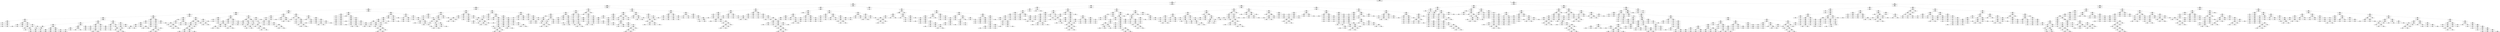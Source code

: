digraph Tree {
node [shape=box] ;
0 [label="X[87] <= 0.5\ngini = 0.95\nsamples = 3000\nvalue = [150, 150, 150, 150, 150, 150, 150, 150, 150, 150\n150, 150, 150, 150, 150, 150, 150, 150, 150, 150]"] ;
1 [label="X[94] <= 0.5\ngini = 0.947\nsamples = 1818\nvalue = [92, 92, 81, 105, 96, 93, 0, 95, 93, 98, 99, 100\n101, 105, 95, 98, 90, 101, 96, 88]"] ;
0 -> 1 [labeldistance=2.5, labelangle=45, headlabel="True"] ;
2 [label="X[96] <= 0.5\ngini = 0.944\nsamples = 1306\nvalue = [74, 71, 66, 69, 79, 69, 0, 63, 76, 73, 80, 79\n75, 0, 76, 76, 68, 74, 73, 65]"] ;
1 -> 2 ;
3 [label="X[92] <= 0.5\ngini = 0.941\nsamples = 1009\nvalue = [64, 55, 55, 56, 64, 49, 0, 53, 65, 63, 59, 66\n63, 0, 62, 0, 53, 63, 64, 55]"] ;
2 -> 3 ;
4 [label="X[81] <= 0.5\ngini = 0.937\nsamples = 794\nvalue = [58, 47, 45, 49, 50, 43, 0, 42, 53, 53, 53, 0\n56, 0, 51, 0, 38, 52, 54, 50]"] ;
3 -> 4 ;
5 [label="X[99] <= 0.5\ngini = 0.933\nsamples = 636\nvalue = [0, 41, 42, 39, 46, 38, 0, 36, 46, 44, 45, 0\n45, 0, 46, 0, 32, 45, 49, 42]"] ;
4 -> 5 ;
6 [label="X[82] <= 0.5\ngini = 0.928\nsamples = 502\nvalue = [0, 38, 33, 31, 41, 33, 0, 30, 40, 39, 37, 0\n39, 0, 41, 0, 28, 36, 0, 36]"] ;
5 -> 6 ;
7 [label="X[95] <= 0.5\ngini = 0.922\nsamples = 415\nvalue = [0, 0, 30, 25, 37, 30, 0, 28, 34, 34, 32, 0, 37\n0, 36, 0, 24, 33, 0, 35]"] ;
6 -> 7 ;
8 [label="X[93] <= 0.5\ngini = 0.915\nsamples = 330\nvalue = [0, 0, 28, 19, 31, 27, 0, 25, 28, 32, 24, 0, 34\n0, 0, 0, 23, 27, 0, 32]"] ;
7 -> 8 ;
9 [label="X[85] <= 0.5\ngini = 0.906\nsamples = 253\nvalue = [0, 0, 26, 13, 28, 25, 0, 22, 23, 27, 18, 0, 0\n0, 0, 0, 21, 22, 0, 28]"] ;
8 -> 9 ;
10 [label="X[111] <= 0.5\ngini = 0.897\nsamples = 198\nvalue = [0, 0, 22, 12, 0, 22, 0, 19, 20, 22, 17, 0, 0\n0, 0, 0, 21, 19, 0, 24]"] ;
9 -> 10 ;
11 [label="X[151] <= -1.967\ngini = 0.587\nsamples = 34\nvalue = [0, 0, 5, 0, 0, 2, 0, 1, 1, 21, 2, 0, 0, 0\n0, 0, 0, 1, 0, 1]"] ;
10 -> 11 ;
12 [label="X[175] <= 141.5\ngini = 0.667\nsamples = 6\nvalue = [0, 0, 3, 0, 0, 1, 0, 0, 1, 0, 0, 0, 0, 0\n0, 0, 0, 0, 0, 1]"] ;
11 -> 12 ;
13 [label="gini = 0.0\nsamples = 3\nvalue = [0, 0, 3, 0, 0, 0, 0, 0, 0, 0, 0, 0, 0, 0\n0, 0, 0, 0, 0, 0]"] ;
12 -> 13 ;
14 [label="X[126] <= 1.5\ngini = 0.667\nsamples = 3\nvalue = [0, 0, 0, 0, 0, 1, 0, 0, 1, 0, 0, 0, 0, 0\n0, 0, 0, 0, 0, 1]"] ;
12 -> 14 ;
15 [label="gini = 0.0\nsamples = 1\nvalue = [0, 0, 0, 0, 0, 0, 0, 0, 0, 0, 0, 0, 0, 0\n0, 0, 0, 0, 0, 1]"] ;
14 -> 15 ;
16 [label="X[31] <= 0.5\ngini = 0.5\nsamples = 2\nvalue = [0, 0, 0, 0, 0, 1, 0, 0, 1, 0, 0, 0, 0, 0\n0, 0, 0, 0, 0, 0]"] ;
14 -> 16 ;
17 [label="gini = 0.0\nsamples = 1\nvalue = [0, 0, 0, 0, 0, 1, 0, 0, 0, 0, 0, 0, 0, 0\n0, 0, 0, 0, 0, 0]"] ;
16 -> 17 ;
18 [label="gini = 0.0\nsamples = 1\nvalue = [0, 0, 0, 0, 0, 0, 0, 0, 1, 0, 0, 0, 0, 0\n0, 0, 0, 0, 0, 0]"] ;
16 -> 18 ;
19 [label="X[30] <= 0.5\ngini = 0.423\nsamples = 28\nvalue = [0, 0, 2, 0, 0, 1, 0, 1, 0, 21, 2, 0, 0, 0\n0, 0, 0, 1, 0, 0]"] ;
11 -> 19 ;
20 [label="X[158] <= -2.688\ngini = 0.285\nsamples = 25\nvalue = [0, 0, 1, 0, 0, 0, 0, 0, 0, 21, 2, 0, 0, 0\n0, 0, 0, 1, 0, 0]"] ;
19 -> 20 ;
21 [label="X[78] <= 0.5\ngini = 0.5\nsamples = 2\nvalue = [0, 0, 1, 0, 0, 0, 0, 0, 0, 0, 0, 0, 0, 0\n0, 0, 0, 1, 0, 0]"] ;
20 -> 21 ;
22 [label="gini = 0.0\nsamples = 1\nvalue = [0, 0, 1, 0, 0, 0, 0, 0, 0, 0, 0, 0, 0, 0\n0, 0, 0, 0, 0, 0]"] ;
21 -> 22 ;
23 [label="gini = 0.0\nsamples = 1\nvalue = [0, 0, 0, 0, 0, 0, 0, 0, 0, 0, 0, 0, 0, 0\n0, 0, 0, 1, 0, 0]"] ;
21 -> 23 ;
24 [label="X[90] <= 0.5\ngini = 0.159\nsamples = 23\nvalue = [0, 0, 0, 0, 0, 0, 0, 0, 0, 21, 2, 0, 0, 0\n0, 0, 0, 0, 0, 0]"] ;
20 -> 24 ;
25 [label="gini = 0.0\nsamples = 1\nvalue = [0, 0, 0, 0, 0, 0, 0, 0, 0, 0, 1, 0, 0, 0\n0, 0, 0, 0, 0, 0]"] ;
24 -> 25 ;
26 [label="X[149] <= 2.708\ngini = 0.087\nsamples = 22\nvalue = [0, 0, 0, 0, 0, 0, 0, 0, 0, 21, 1, 0, 0, 0\n0, 0, 0, 0, 0, 0]"] ;
24 -> 26 ;
27 [label="gini = 0.0\nsamples = 20\nvalue = [0, 0, 0, 0, 0, 0, 0, 0, 0, 20, 0, 0, 0, 0\n0, 0, 0, 0, 0, 0]"] ;
26 -> 27 ;
28 [label="X[192] <= 0.5\ngini = 0.5\nsamples = 2\nvalue = [0, 0, 0, 0, 0, 0, 0, 0, 0, 1, 1, 0, 0, 0\n0, 0, 0, 0, 0, 0]"] ;
26 -> 28 ;
29 [label="gini = 0.0\nsamples = 1\nvalue = [0, 0, 0, 0, 0, 0, 0, 0, 0, 0, 1, 0, 0, 0\n0, 0, 0, 0, 0, 0]"] ;
28 -> 29 ;
30 [label="gini = 0.0\nsamples = 1\nvalue = [0, 0, 0, 0, 0, 0, 0, 0, 0, 1, 0, 0, 0, 0\n0, 0, 0, 0, 0, 0]"] ;
28 -> 30 ;
31 [label="X[131] <= 2.5\ngini = 0.667\nsamples = 3\nvalue = [0, 0, 1, 0, 0, 1, 0, 1, 0, 0, 0, 0, 0, 0\n0, 0, 0, 0, 0, 0]"] ;
19 -> 31 ;
32 [label="gini = 0.0\nsamples = 1\nvalue = [0, 0, 0, 0, 0, 1, 0, 0, 0, 0, 0, 0, 0, 0\n0, 0, 0, 0, 0, 0]"] ;
31 -> 32 ;
33 [label="X[110] <= 1.0\ngini = 0.5\nsamples = 2\nvalue = [0, 0, 1, 0, 0, 0, 0, 1, 0, 0, 0, 0, 0, 0\n0, 0, 0, 0, 0, 0]"] ;
31 -> 33 ;
34 [label="gini = 0.0\nsamples = 1\nvalue = [0, 0, 1, 0, 0, 0, 0, 0, 0, 0, 0, 0, 0, 0\n0, 0, 0, 0, 0, 0]"] ;
33 -> 34 ;
35 [label="gini = 0.0\nsamples = 1\nvalue = [0, 0, 0, 0, 0, 0, 0, 1, 0, 0, 0, 0, 0, 0\n0, 0, 0, 0, 0, 0]"] ;
33 -> 35 ;
36 [label="X[86] <= 0.5\ngini = 0.887\nsamples = 164\nvalue = [0, 0, 17, 12, 0, 20, 0, 18, 19, 1, 15, 0, 0\n0, 0, 0, 21, 18, 0, 23]"] ;
10 -> 36 ;
37 [label="X[89] <= 0.5\ngini = 0.872\nsamples = 130\nvalue = [0, 0, 15, 12, 0, 0, 0, 17, 17, 0, 15, 0, 0\n0, 0, 0, 19, 14, 0, 21]"] ;
36 -> 37 ;
38 [label="X[97] <= 0.5\ngini = 0.853\nsamples = 101\nvalue = [0, 0, 12, 12, 0, 0, 0, 16, 0, 0, 14, 0, 0, 0\n0, 0, 18, 12, 0, 17]"] ;
37 -> 38 ;
39 [label="X[109] <= 0.5\ngini = 0.832\nsamples = 68\nvalue = [0, 0, 10, 11, 0, 0, 0, 12, 0, 0, 13, 0, 0, 0\n0, 0, 0, 10, 0, 12]"] ;
38 -> 39 ;
40 [label="X[28] <= 0.5\ngini = 0.6\nsamples = 20\nvalue = [0, 0, 3, 1, 0, 0, 0, 12, 0, 0, 1, 0, 0, 0\n0, 0, 0, 1, 0, 2]"] ;
39 -> 40 ;
41 [label="gini = 0.0\nsamples = 12\nvalue = [0, 0, 0, 0, 0, 0, 0, 12, 0, 0, 0, 0, 0, 0\n0, 0, 0, 0, 0, 0]"] ;
40 -> 41 ;
42 [label="X[37] <= 0.5\ngini = 0.75\nsamples = 8\nvalue = [0, 0, 3, 1, 0, 0, 0, 0, 0, 0, 1, 0, 0, 0\n0, 0, 0, 1, 0, 2]"] ;
40 -> 42 ;
43 [label="X[215] <= 3.121\ngini = 0.667\nsamples = 6\nvalue = [0, 0, 3, 1, 0, 0, 0, 0, 0, 0, 1, 0, 0, 0\n0, 0, 0, 1, 0, 0]"] ;
42 -> 43 ;
44 [label="gini = 0.375\nsamples = 4\nvalue = [0, 0, 3, 0, 0, 0, 0, 0, 0, 0, 1, 0, 0, 0\n0, 0, 0, 0, 0, 0]"] ;
43 -> 44 ;
45 [label="gini = 0.5\nsamples = 2\nvalue = [0, 0, 0, 1, 0, 0, 0, 0, 0, 0, 0, 0, 0, 0\n0, 0, 0, 1, 0, 0]"] ;
43 -> 45 ;
46 [label="gini = 0.0\nsamples = 2\nvalue = [0, 0, 0, 0, 0, 0, 0, 0, 0, 0, 0, 0, 0, 0\n0, 0, 0, 0, 0, 2]"] ;
42 -> 46 ;
47 [label="X[98] <= 0.5\ngini = 0.794\nsamples = 48\nvalue = [0, 0, 7, 10, 0, 0, 0, 0, 0, 0, 12, 0, 0, 0\n0, 0, 0, 9, 0, 10]"] ;
39 -> 47 ;
48 [label="X[100] <= 0.5\ngini = 0.725\nsamples = 34\nvalue = [0, 0, 4, 9, 0, 0, 0, 0, 0, 0, 11, 0, 0, 0\n0, 0, 0, 0, 0, 10]"] ;
47 -> 48 ;
49 [label="X[84] <= 0.5\ngini = 0.585\nsamples = 20\nvalue = [0, 0, 2, 9, 0, 0, 0, 0, 0, 0, 9, 0, 0, 0\n0, 0, 0, 0, 0, 0]"] ;
48 -> 49 ;
50 [label="gini = 0.346\nsamples = 9\nvalue = [0, 0, 2, 0, 0, 0, 0, 0, 0, 0, 7, 0, 0, 0\n0, 0, 0, 0, 0, 0]"] ;
49 -> 50 ;
51 [label="gini = 0.298\nsamples = 11\nvalue = [0, 0, 0, 9, 0, 0, 0, 0, 0, 0, 2, 0, 0, 0\n0, 0, 0, 0, 0, 0]"] ;
49 -> 51 ;
52 [label="X[40] <= 0.5\ngini = 0.449\nsamples = 14\nvalue = [0, 0, 2, 0, 0, 0, 0, 0, 0, 0, 2, 0, 0, 0\n0, 0, 0, 0, 0, 10]"] ;
48 -> 52 ;
53 [label="gini = 0.165\nsamples = 11\nvalue = [0, 0, 1, 0, 0, 0, 0, 0, 0, 0, 0, 0, 0, 0\n0, 0, 0, 0, 0, 10]"] ;
52 -> 53 ;
54 [label="gini = 0.444\nsamples = 3\nvalue = [0, 0, 1, 0, 0, 0, 0, 0, 0, 0, 2, 0, 0, 0\n0, 0, 0, 0, 0, 0]"] ;
52 -> 54 ;
55 [label="X[153] <= 2.272\ngini = 0.531\nsamples = 14\nvalue = [0, 0, 3, 1, 0, 0, 0, 0, 0, 0, 1, 0, 0, 0\n0, 0, 0, 9, 0, 0]"] ;
47 -> 55 ;
56 [label="X[204] <= -1.866\ngini = 0.314\nsamples = 11\nvalue = [0, 0, 0, 1, 0, 0, 0, 0, 0, 0, 1, 0, 0, 0\n0, 0, 0, 9, 0, 0]"] ;
55 -> 56 ;
57 [label="gini = 0.5\nsamples = 2\nvalue = [0, 0, 0, 1, 0, 0, 0, 0, 0, 0, 1, 0, 0, 0\n0, 0, 0, 0, 0, 0]"] ;
56 -> 57 ;
58 [label="gini = 0.0\nsamples = 9\nvalue = [0, 0, 0, 0, 0, 0, 0, 0, 0, 0, 0, 0, 0, 0\n0, 0, 0, 9, 0, 0]"] ;
56 -> 58 ;
59 [label="gini = 0.0\nsamples = 3\nvalue = [0, 0, 3, 0, 0, 0, 0, 0, 0, 0, 0, 0, 0, 0\n0, 0, 0, 0, 0, 0]"] ;
55 -> 59 ;
60 [label="X[37] <= 0.5\ngini = 0.656\nsamples = 33\nvalue = [0, 0, 2, 1, 0, 0, 0, 4, 0, 0, 1, 0, 0, 0\n0, 0, 18, 2, 0, 5]"] ;
38 -> 60 ;
61 [label="X[202] <= -3.841\ngini = 0.31\nsamples = 22\nvalue = [0, 0, 0, 1, 0, 0, 0, 0, 0, 0, 0, 0, 0, 0\n0, 0, 18, 0, 0, 3]"] ;
60 -> 61 ;
62 [label="X[209] <= -7.109\ngini = 0.375\nsamples = 4\nvalue = [0, 0, 0, 0, 0, 0, 0, 0, 0, 0, 0, 0, 0, 0\n0, 0, 1, 0, 0, 3]"] ;
61 -> 62 ;
63 [label="gini = 0.0\nsamples = 1\nvalue = [0, 0, 0, 0, 0, 0, 0, 0, 0, 0, 0, 0, 0, 0\n0, 0, 1, 0, 0, 0]"] ;
62 -> 63 ;
64 [label="gini = 0.0\nsamples = 3\nvalue = [0, 0, 0, 0, 0, 0, 0, 0, 0, 0, 0, 0, 0, 0\n0, 0, 0, 0, 0, 3]"] ;
62 -> 64 ;
65 [label="X[158] <= 2.639\ngini = 0.105\nsamples = 18\nvalue = [0, 0, 0, 1, 0, 0, 0, 0, 0, 0, 0, 0, 0, 0\n0, 0, 17, 0, 0, 0]"] ;
61 -> 65 ;
66 [label="gini = 0.0\nsamples = 17\nvalue = [0, 0, 0, 0, 0, 0, 0, 0, 0, 0, 0, 0, 0, 0\n0, 0, 17, 0, 0, 0]"] ;
65 -> 66 ;
67 [label="gini = 0.0\nsamples = 1\nvalue = [0, 0, 0, 1, 0, 0, 0, 0, 0, 0, 0, 0, 0, 0\n0, 0, 0, 0, 0, 0]"] ;
65 -> 67 ;
68 [label="X[109] <= 0.5\ngini = 0.76\nsamples = 11\nvalue = [0, 0, 2, 0, 0, 0, 0, 4, 0, 0, 1, 0, 0, 0\n0, 0, 0, 2, 0, 2]"] ;
60 -> 68 ;
69 [label="X[14] <= 0.5\ngini = 0.32\nsamples = 5\nvalue = [0, 0, 0, 0, 0, 0, 0, 4, 0, 0, 0, 0, 0, 0\n0, 0, 0, 0, 0, 1]"] ;
68 -> 69 ;
70 [label="gini = 0.0\nsamples = 4\nvalue = [0, 0, 0, 0, 0, 0, 0, 4, 0, 0, 0, 0, 0, 0\n0, 0, 0, 0, 0, 0]"] ;
69 -> 70 ;
71 [label="gini = 0.0\nsamples = 1\nvalue = [0, 0, 0, 0, 0, 0, 0, 0, 0, 0, 0, 0, 0, 0\n0, 0, 0, 0, 0, 1]"] ;
69 -> 71 ;
72 [label="X[167] <= 148.0\ngini = 0.722\nsamples = 6\nvalue = [0, 0, 2, 0, 0, 0, 0, 0, 0, 0, 1, 0, 0, 0\n0, 0, 0, 2, 0, 1]"] ;
68 -> 72 ;
73 [label="X[119] <= 2.081\ngini = 0.625\nsamples = 4\nvalue = [0, 0, 2, 0, 0, 0, 0, 0, 0, 0, 1, 0, 0, 0\n0, 0, 0, 0, 0, 1]"] ;
72 -> 73 ;
74 [label="gini = 0.0\nsamples = 2\nvalue = [0, 0, 2, 0, 0, 0, 0, 0, 0, 0, 0, 0, 0, 0\n0, 0, 0, 0, 0, 0]"] ;
73 -> 74 ;
75 [label="gini = 0.5\nsamples = 2\nvalue = [0, 0, 0, 0, 0, 0, 0, 0, 0, 0, 1, 0, 0, 0\n0, 0, 0, 0, 0, 1]"] ;
73 -> 75 ;
76 [label="gini = 0.0\nsamples = 2\nvalue = [0, 0, 0, 0, 0, 0, 0, 0, 0, 0, 0, 0, 0, 0\n0, 0, 0, 2, 0, 0]"] ;
72 -> 76 ;
77 [label="X[29] <= 0.5\ngini = 0.618\nsamples = 29\nvalue = [0, 0, 3, 0, 0, 0, 0, 1, 17, 0, 1, 0, 0, 0\n0, 0, 1, 2, 0, 4]"] ;
37 -> 77 ;
78 [label="X[160] <= -2.098\ngini = 0.265\nsamples = 20\nvalue = [0, 0, 0, 0, 0, 0, 0, 0, 17, 0, 0, 0, 0, 0\n0, 0, 1, 2, 0, 0]"] ;
77 -> 78 ;
79 [label="gini = 0.0\nsamples = 2\nvalue = [0, 0, 0, 0, 0, 0, 0, 0, 0, 0, 0, 0, 0, 0\n0, 0, 0, 2, 0, 0]"] ;
78 -> 79 ;
80 [label="X[110] <= 1.5\ngini = 0.105\nsamples = 18\nvalue = [0, 0, 0, 0, 0, 0, 0, 0, 17, 0, 0, 0, 0, 0\n0, 0, 1, 0, 0, 0]"] ;
78 -> 80 ;
81 [label="gini = 0.0\nsamples = 17\nvalue = [0, 0, 0, 0, 0, 0, 0, 0, 17, 0, 0, 0, 0, 0\n0, 0, 0, 0, 0, 0]"] ;
80 -> 81 ;
82 [label="gini = 0.0\nsamples = 1\nvalue = [0, 0, 0, 0, 0, 0, 0, 0, 0, 0, 0, 0, 0, 0\n0, 0, 1, 0, 0, 0]"] ;
80 -> 82 ;
83 [label="X[148] <= 1.576\ngini = 0.667\nsamples = 9\nvalue = [0, 0, 3, 0, 0, 0, 0, 1, 0, 0, 1, 0, 0, 0\n0, 0, 0, 0, 0, 4]"] ;
77 -> 83 ;
84 [label="gini = 0.0\nsamples = 3\nvalue = [0, 0, 3, 0, 0, 0, 0, 0, 0, 0, 0, 0, 0, 0\n0, 0, 0, 0, 0, 0]"] ;
83 -> 84 ;
85 [label="X[205] <= 1.111\ngini = 0.5\nsamples = 6\nvalue = [0, 0, 0, 0, 0, 0, 0, 1, 0, 0, 1, 0, 0, 0\n0, 0, 0, 0, 0, 4]"] ;
83 -> 85 ;
86 [label="X[103] <= 1.0\ngini = 0.5\nsamples = 2\nvalue = [0, 0, 0, 0, 0, 0, 0, 1, 0, 0, 1, 0, 0, 0\n0, 0, 0, 0, 0, 0]"] ;
85 -> 86 ;
87 [label="gini = 0.0\nsamples = 1\nvalue = [0, 0, 0, 0, 0, 0, 0, 1, 0, 0, 0, 0, 0, 0\n0, 0, 0, 0, 0, 0]"] ;
86 -> 87 ;
88 [label="gini = 0.0\nsamples = 1\nvalue = [0, 0, 0, 0, 0, 0, 0, 0, 0, 0, 1, 0, 0, 0\n0, 0, 0, 0, 0, 0]"] ;
86 -> 88 ;
89 [label="gini = 0.0\nsamples = 4\nvalue = [0, 0, 0, 0, 0, 0, 0, 0, 0, 0, 0, 0, 0, 0\n0, 0, 0, 0, 0, 4]"] ;
85 -> 89 ;
90 [label="X[187] <= 0.5\ngini = 0.625\nsamples = 34\nvalue = [0, 0, 2, 0, 0, 20, 0, 1, 2, 1, 0, 0, 0, 0\n0, 0, 2, 4, 0, 2]"] ;
36 -> 90 ;
91 [label="X[220] <= 5.17\ngini = 0.169\nsamples = 22\nvalue = [0, 0, 0, 0, 0, 20, 0, 0, 1, 1, 0, 0, 0, 0\n0, 0, 0, 0, 0, 0]"] ;
90 -> 91 ;
92 [label="X[148] <= -3.136\ngini = 0.091\nsamples = 21\nvalue = [0, 0, 0, 0, 0, 20, 0, 0, 1, 0, 0, 0, 0, 0\n0, 0, 0, 0, 0, 0]"] ;
91 -> 92 ;
93 [label="gini = 0.0\nsamples = 1\nvalue = [0, 0, 0, 0, 0, 0, 0, 0, 1, 0, 0, 0, 0, 0\n0, 0, 0, 0, 0, 0]"] ;
92 -> 93 ;
94 [label="gini = 0.0\nsamples = 20\nvalue = [0, 0, 0, 0, 0, 20, 0, 0, 0, 0, 0, 0, 0, 0\n0, 0, 0, 0, 0, 0]"] ;
92 -> 94 ;
95 [label="gini = 0.0\nsamples = 1\nvalue = [0, 0, 0, 0, 0, 0, 0, 0, 0, 1, 0, 0, 0, 0\n0, 0, 0, 0, 0, 0]"] ;
91 -> 95 ;
96 [label="X[119] <= 1.0\ngini = 0.792\nsamples = 12\nvalue = [0, 0, 2, 0, 0, 0, 0, 1, 1, 0, 0, 0, 0, 0\n0, 0, 2, 4, 0, 2]"] ;
90 -> 96 ;
97 [label="gini = 0.0\nsamples = 4\nvalue = [0, 0, 0, 0, 0, 0, 0, 0, 0, 0, 0, 0, 0, 0\n0, 0, 0, 4, 0, 0]"] ;
96 -> 97 ;
98 [label="X[210] <= 2.575\ngini = 0.781\nsamples = 8\nvalue = [0, 0, 2, 0, 0, 0, 0, 1, 1, 0, 0, 0, 0, 0\n0, 0, 2, 0, 0, 2]"] ;
96 -> 98 ;
99 [label="X[100] <= 0.5\ngini = 0.722\nsamples = 6\nvalue = [0, 0, 0, 0, 0, 0, 0, 1, 1, 0, 0, 0, 0, 0\n0, 0, 2, 0, 0, 2]"] ;
98 -> 99 ;
100 [label="X[205] <= 2.148\ngini = 0.625\nsamples = 4\nvalue = [0, 0, 0, 0, 0, 0, 0, 1, 1, 0, 0, 0, 0, 0\n0, 0, 2, 0, 0, 0]"] ;
99 -> 100 ;
101 [label="gini = 0.0\nsamples = 2\nvalue = [0, 0, 0, 0, 0, 0, 0, 0, 0, 0, 0, 0, 0, 0\n0, 0, 2, 0, 0, 0]"] ;
100 -> 101 ;
102 [label="X[219] <= 4.73\ngini = 0.5\nsamples = 2\nvalue = [0, 0, 0, 0, 0, 0, 0, 1, 1, 0, 0, 0, 0, 0\n0, 0, 0, 0, 0, 0]"] ;
100 -> 102 ;
103 [label="gini = 0.0\nsamples = 1\nvalue = [0, 0, 0, 0, 0, 0, 0, 1, 0, 0, 0, 0, 0, 0\n0, 0, 0, 0, 0, 0]"] ;
102 -> 103 ;
104 [label="gini = 0.0\nsamples = 1\nvalue = [0, 0, 0, 0, 0, 0, 0, 0, 1, 0, 0, 0, 0, 0\n0, 0, 0, 0, 0, 0]"] ;
102 -> 104 ;
105 [label="gini = 0.0\nsamples = 2\nvalue = [0, 0, 0, 0, 0, 0, 0, 0, 0, 0, 0, 0, 0, 0\n0, 0, 0, 0, 0, 2]"] ;
99 -> 105 ;
106 [label="gini = 0.0\nsamples = 2\nvalue = [0, 0, 2, 0, 0, 0, 0, 0, 0, 0, 0, 0, 0, 0\n0, 0, 0, 0, 0, 0]"] ;
98 -> 106 ;
107 [label="X[25] <= 0.5\ngini = 0.709\nsamples = 55\nvalue = [0, 0, 4, 1, 28, 3, 0, 3, 3, 5, 1, 0, 0, 0\n0, 0, 0, 3, 0, 4]"] ;
9 -> 107 ;
108 [label="X[206] <= 2.583\ngini = 0.313\nsamples = 34\nvalue = [0, 0, 0, 0, 28, 0, 0, 1, 2, 2, 0, 0, 0, 0\n0, 0, 0, 0, 0, 1]"] ;
107 -> 108 ;
109 [label="X[14] <= 0.5\ngini = 0.272\nsamples = 33\nvalue = [0, 0, 0, 0, 28, 0, 0, 0, 2, 2, 0, 0, 0, 0\n0, 0, 0, 0, 0, 1]"] ;
108 -> 109 ;
110 [label="X[146] <= -1.092\ngini = 0.229\nsamples = 32\nvalue = [0, 0, 0, 0, 28, 0, 0, 0, 2, 1, 0, 0, 0, 0\n0, 0, 0, 0, 0, 1]"] ;
109 -> 110 ;
111 [label="X[111] <= 2.081\ngini = 0.611\nsamples = 6\nvalue = [0, 0, 0, 0, 3, 0, 0, 0, 2, 1, 0, 0, 0, 0\n0, 0, 0, 0, 0, 0]"] ;
110 -> 111 ;
112 [label="X[160] <= 0.603\ngini = 0.444\nsamples = 3\nvalue = [0, 0, 0, 0, 0, 0, 0, 0, 2, 1, 0, 0, 0, 0\n0, 0, 0, 0, 0, 0]"] ;
111 -> 112 ;
113 [label="gini = 0.0\nsamples = 2\nvalue = [0, 0, 0, 0, 0, 0, 0, 0, 2, 0, 0, 0, 0, 0\n0, 0, 0, 0, 0, 0]"] ;
112 -> 113 ;
114 [label="gini = 0.0\nsamples = 1\nvalue = [0, 0, 0, 0, 0, 0, 0, 0, 0, 1, 0, 0, 0, 0\n0, 0, 0, 0, 0, 0]"] ;
112 -> 114 ;
115 [label="gini = 0.0\nsamples = 3\nvalue = [0, 0, 0, 0, 3, 0, 0, 0, 0, 0, 0, 0, 0, 0\n0, 0, 0, 0, 0, 0]"] ;
111 -> 115 ;
116 [label="X[112] <= 3.384\ngini = 0.074\nsamples = 26\nvalue = [0, 0, 0, 0, 25, 0, 0, 0, 0, 0, 0, 0, 0, 0\n0, 0, 0, 0, 0, 1]"] ;
110 -> 116 ;
117 [label="gini = 0.0\nsamples = 23\nvalue = [0, 0, 0, 0, 23, 0, 0, 0, 0, 0, 0, 0, 0, 0\n0, 0, 0, 0, 0, 0]"] ;
116 -> 117 ;
118 [label="X[0] <= 11.5\ngini = 0.444\nsamples = 3\nvalue = [0, 0, 0, 0, 2, 0, 0, 0, 0, 0, 0, 0, 0, 0\n0, 0, 0, 0, 0, 1]"] ;
116 -> 118 ;
119 [label="gini = 0.0\nsamples = 1\nvalue = [0, 0, 0, 0, 0, 0, 0, 0, 0, 0, 0, 0, 0, 0\n0, 0, 0, 0, 0, 1]"] ;
118 -> 119 ;
120 [label="gini = 0.0\nsamples = 2\nvalue = [0, 0, 0, 0, 2, 0, 0, 0, 0, 0, 0, 0, 0, 0\n0, 0, 0, 0, 0, 0]"] ;
118 -> 120 ;
121 [label="gini = 0.0\nsamples = 1\nvalue = [0, 0, 0, 0, 0, 0, 0, 0, 0, 1, 0, 0, 0, 0\n0, 0, 0, 0, 0, 0]"] ;
109 -> 121 ;
122 [label="gini = 0.0\nsamples = 1\nvalue = [0, 0, 0, 0, 0, 0, 0, 1, 0, 0, 0, 0, 0, 0\n0, 0, 0, 0, 0, 0]"] ;
108 -> 122 ;
123 [label="X[83] <= 0.5\ngini = 0.866\nsamples = 21\nvalue = [0, 0, 4, 1, 0, 3, 0, 2, 1, 3, 1, 0, 0, 0\n0, 0, 0, 3, 0, 3]"] ;
107 -> 123 ;
124 [label="X[86] <= 0.5\ngini = 0.844\nsamples = 16\nvalue = [0, 0, 0, 1, 0, 3, 0, 1, 1, 3, 1, 0, 0, 0\n0, 0, 0, 3, 0, 3]"] ;
123 -> 124 ;
125 [label="X[100] <= 0.5\ngini = 0.817\nsamples = 13\nvalue = [0, 0, 0, 1, 0, 0, 0, 1, 1, 3, 1, 0, 0, 0\n0, 0, 0, 3, 0, 3]"] ;
124 -> 125 ;
126 [label="X[156] <= -1.877\ngini = 0.78\nsamples = 10\nvalue = [0, 0, 0, 1, 0, 0, 0, 1, 1, 3, 1, 0, 0, 0\n0, 0, 0, 3, 0, 0]"] ;
125 -> 126 ;
127 [label="gini = 0.0\nsamples = 3\nvalue = [0, 0, 0, 0, 0, 0, 0, 0, 0, 3, 0, 0, 0, 0\n0, 0, 0, 0, 0, 0]"] ;
126 -> 127 ;
128 [label="X[129] <= 2.5\ngini = 0.735\nsamples = 7\nvalue = [0, 0, 0, 1, 0, 0, 0, 1, 1, 0, 1, 0, 0, 0\n0, 0, 0, 3, 0, 0]"] ;
126 -> 128 ;
129 [label="X[91] <= 0.5\ngini = 0.75\nsamples = 4\nvalue = [0, 0, 0, 1, 0, 0, 0, 1, 1, 0, 1, 0, 0, 0\n0, 0, 0, 0, 0, 0]"] ;
128 -> 129 ;
130 [label="X[214] <= -4.845\ngini = 0.667\nsamples = 3\nvalue = [0, 0, 0, 1, 0, 0, 0, 1, 1, 0, 0, 0, 0, 0\n0, 0, 0, 0, 0, 0]"] ;
129 -> 130 ;
131 [label="gini = 0.0\nsamples = 1\nvalue = [0, 0, 0, 0, 0, 0, 0, 0, 1, 0, 0, 0, 0, 0\n0, 0, 0, 0, 0, 0]"] ;
130 -> 131 ;
132 [label="gini = 0.5\nsamples = 2\nvalue = [0, 0, 0, 1, 0, 0, 0, 1, 0, 0, 0, 0, 0, 0\n0, 0, 0, 0, 0, 0]"] ;
130 -> 132 ;
133 [label="gini = 0.0\nsamples = 1\nvalue = [0, 0, 0, 0, 0, 0, 0, 0, 0, 0, 1, 0, 0, 0\n0, 0, 0, 0, 0, 0]"] ;
129 -> 133 ;
134 [label="gini = 0.0\nsamples = 3\nvalue = [0, 0, 0, 0, 0, 0, 0, 0, 0, 0, 0, 0, 0, 0\n0, 0, 0, 3, 0, 0]"] ;
128 -> 134 ;
135 [label="gini = 0.0\nsamples = 3\nvalue = [0, 0, 0, 0, 0, 0, 0, 0, 0, 0, 0, 0, 0, 0\n0, 0, 0, 0, 0, 3]"] ;
125 -> 135 ;
136 [label="gini = 0.0\nsamples = 3\nvalue = [0, 0, 0, 0, 0, 3, 0, 0, 0, 0, 0, 0, 0, 0\n0, 0, 0, 0, 0, 0]"] ;
124 -> 136 ;
137 [label="X[115] <= 3.239\ngini = 0.32\nsamples = 5\nvalue = [0, 0, 4, 0, 0, 0, 0, 1, 0, 0, 0, 0, 0, 0\n0, 0, 0, 0, 0, 0]"] ;
123 -> 137 ;
138 [label="gini = 0.0\nsamples = 4\nvalue = [0, 0, 4, 0, 0, 0, 0, 0, 0, 0, 0, 0, 0, 0\n0, 0, 0, 0, 0, 0]"] ;
137 -> 138 ;
139 [label="gini = 0.0\nsamples = 1\nvalue = [0, 0, 0, 0, 0, 0, 0, 1, 0, 0, 0, 0, 0, 0\n0, 0, 0, 0, 0, 0]"] ;
137 -> 139 ;
140 [label="X[194] <= 0.5\ngini = 0.772\nsamples = 77\nvalue = [0, 0, 2, 6, 3, 2, 0, 3, 5, 5, 6, 0, 34, 0\n0, 0, 2, 5, 0, 4]"] ;
8 -> 140 ;
141 [label="X[220] <= 2.325\ngini = 0.338\nsamples = 42\nvalue = [0, 0, 0, 0, 0, 1, 0, 0, 2, 1, 1, 0, 34, 0\n0, 0, 1, 2, 0, 0]"] ;
140 -> 141 ;
142 [label="gini = 0.0\nsamples = 27\nvalue = [0, 0, 0, 0, 0, 0, 0, 0, 0, 0, 0, 0, 27, 0\n0, 0, 0, 0, 0, 0]"] ;
141 -> 142 ;
143 [label="X[161] <= 0.745\ngini = 0.729\nsamples = 15\nvalue = [0, 0, 0, 0, 0, 1, 0, 0, 2, 1, 1, 0, 7, 0\n0, 0, 1, 2, 0, 0]"] ;
141 -> 143 ;
144 [label="X[142] <= 1.017\ngini = 0.778\nsamples = 6\nvalue = [0, 0, 0, 0, 0, 0, 0, 0, 2, 1, 1, 0, 0, 0\n0, 0, 1, 1, 0, 0]"] ;
143 -> 144 ;
145 [label="X[174] <= 83.0\ngini = 0.75\nsamples = 4\nvalue = [0, 0, 0, 0, 0, 0, 0, 0, 0, 1, 1, 0, 0, 0\n0, 0, 1, 1, 0, 0]"] ;
144 -> 145 ;
146 [label="gini = 0.0\nsamples = 1\nvalue = [0, 0, 0, 0, 0, 0, 0, 0, 0, 1, 0, 0, 0, 0\n0, 0, 0, 0, 0, 0]"] ;
145 -> 146 ;
147 [label="X[208] <= -2.065\ngini = 0.667\nsamples = 3\nvalue = [0, 0, 0, 0, 0, 0, 0, 0, 0, 0, 1, 0, 0, 0\n0, 0, 1, 1, 0, 0]"] ;
145 -> 147 ;
148 [label="gini = 0.0\nsamples = 1\nvalue = [0, 0, 0, 0, 0, 0, 0, 0, 0, 0, 0, 0, 0, 0\n0, 0, 1, 0, 0, 0]"] ;
147 -> 148 ;
149 [label="X[201] <= 0.5\ngini = 0.5\nsamples = 2\nvalue = [0, 0, 0, 0, 0, 0, 0, 0, 0, 0, 1, 0, 0, 0\n0, 0, 0, 1, 0, 0]"] ;
147 -> 149 ;
150 [label="gini = 0.0\nsamples = 1\nvalue = [0, 0, 0, 0, 0, 0, 0, 0, 0, 0, 0, 0, 0, 0\n0, 0, 0, 1, 0, 0]"] ;
149 -> 150 ;
151 [label="gini = 0.0\nsamples = 1\nvalue = [0, 0, 0, 0, 0, 0, 0, 0, 0, 0, 1, 0, 0, 0\n0, 0, 0, 0, 0, 0]"] ;
149 -> 151 ;
152 [label="gini = 0.0\nsamples = 2\nvalue = [0, 0, 0, 0, 0, 0, 0, 0, 2, 0, 0, 0, 0, 0\n0, 0, 0, 0, 0, 0]"] ;
144 -> 152 ;
153 [label="X[150] <= 1.895\ngini = 0.37\nsamples = 9\nvalue = [0, 0, 0, 0, 0, 1, 0, 0, 0, 0, 0, 0, 7, 0\n0, 0, 0, 1, 0, 0]"] ;
143 -> 153 ;
154 [label="gini = 0.0\nsamples = 7\nvalue = [0, 0, 0, 0, 0, 0, 0, 0, 0, 0, 0, 0, 7, 0\n0, 0, 0, 0, 0, 0]"] ;
153 -> 154 ;
155 [label="X[185] <= 0.5\ngini = 0.5\nsamples = 2\nvalue = [0, 0, 0, 0, 0, 1, 0, 0, 0, 0, 0, 0, 0, 0\n0, 0, 0, 1, 0, 0]"] ;
153 -> 155 ;
156 [label="gini = 0.0\nsamples = 1\nvalue = [0, 0, 0, 0, 0, 1, 0, 0, 0, 0, 0, 0, 0, 0\n0, 0, 0, 0, 0, 0]"] ;
155 -> 156 ;
157 [label="gini = 0.0\nsamples = 1\nvalue = [0, 0, 0, 0, 0, 0, 0, 0, 0, 0, 0, 0, 0, 0\n0, 0, 0, 1, 0, 0]"] ;
155 -> 157 ;
158 [label="X[91] <= 0.5\ngini = 0.89\nsamples = 35\nvalue = [0, 0, 2, 6, 3, 1, 0, 3, 3, 4, 5, 0, 0, 0\n0, 0, 1, 3, 0, 4]"] ;
140 -> 158 ;
159 [label="X[84] <= 0.5\ngini = 0.875\nsamples = 28\nvalue = [0, 0, 2, 6, 3, 1, 0, 3, 3, 2, 0, 0, 0, 0\n0, 0, 1, 3, 0, 4]"] ;
158 -> 159 ;
160 [label="X[150] <= 2.301\ngini = 0.875\nsamples = 20\nvalue = [0, 0, 2, 0, 2, 1, 0, 3, 3, 2, 0, 0, 0, 0\n0, 0, 1, 3, 0, 3]"] ;
159 -> 160 ;
161 [label="X[88] <= 0.5\ngini = 0.858\nsamples = 17\nvalue = [0, 0, 2, 0, 2, 1, 0, 3, 3, 2, 0, 0, 0, 0\n0, 0, 1, 3, 0, 0]"] ;
160 -> 161 ;
162 [label="X[98] <= 0.5\ngini = 0.837\nsamples = 14\nvalue = [0, 0, 2, 0, 2, 1, 0, 0, 3, 2, 0, 0, 0, 0\n0, 0, 1, 3, 0, 0]"] ;
161 -> 162 ;
163 [label="X[90] <= 0.5\ngini = 0.81\nsamples = 11\nvalue = [0, 0, 2, 0, 2, 1, 0, 0, 3, 2, 0, 0, 0, 0\n0, 0, 1, 0, 0, 0]"] ;
162 -> 163 ;
164 [label="X[0] <= 54.5\ngini = 0.765\nsamples = 9\nvalue = [0, 0, 2, 0, 2, 1, 0, 0, 3, 0, 0, 0, 0, 0\n0, 0, 1, 0, 0, 0]"] ;
163 -> 164 ;
165 [label="X[189] <= 0.5\ngini = 0.72\nsamples = 5\nvalue = [0, 0, 2, 0, 1, 1, 0, 0, 0, 0, 0, 0, 0, 0\n0, 0, 1, 0, 0, 0]"] ;
164 -> 165 ;
166 [label="gini = 0.667\nsamples = 3\nvalue = [0, 0, 0, 0, 1, 1, 0, 0, 0, 0, 0, 0, 0, 0\n0, 0, 1, 0, 0, 0]"] ;
165 -> 166 ;
167 [label="gini = 0.0\nsamples = 2\nvalue = [0, 0, 2, 0, 0, 0, 0, 0, 0, 0, 0, 0, 0, 0\n0, 0, 0, 0, 0, 0]"] ;
165 -> 167 ;
168 [label="X[155] <= -2.098\ngini = 0.375\nsamples = 4\nvalue = [0, 0, 0, 0, 1, 0, 0, 0, 3, 0, 0, 0, 0, 0\n0, 0, 0, 0, 0, 0]"] ;
164 -> 168 ;
169 [label="gini = 0.0\nsamples = 1\nvalue = [0, 0, 0, 0, 1, 0, 0, 0, 0, 0, 0, 0, 0, 0\n0, 0, 0, 0, 0, 0]"] ;
168 -> 169 ;
170 [label="gini = 0.0\nsamples = 3\nvalue = [0, 0, 0, 0, 0, 0, 0, 0, 3, 0, 0, 0, 0, 0\n0, 0, 0, 0, 0, 0]"] ;
168 -> 170 ;
171 [label="gini = 0.0\nsamples = 2\nvalue = [0, 0, 0, 0, 0, 0, 0, 0, 0, 2, 0, 0, 0, 0\n0, 0, 0, 0, 0, 0]"] ;
163 -> 171 ;
172 [label="gini = 0.0\nsamples = 3\nvalue = [0, 0, 0, 0, 0, 0, 0, 0, 0, 0, 0, 0, 0, 0\n0, 0, 0, 3, 0, 0]"] ;
162 -> 172 ;
173 [label="gini = 0.0\nsamples = 3\nvalue = [0, 0, 0, 0, 0, 0, 0, 3, 0, 0, 0, 0, 0, 0\n0, 0, 0, 0, 0, 0]"] ;
161 -> 173 ;
174 [label="gini = 0.0\nsamples = 3\nvalue = [0, 0, 0, 0, 0, 0, 0, 0, 0, 0, 0, 0, 0, 0\n0, 0, 0, 0, 0, 3]"] ;
160 -> 174 ;
175 [label="X[209] <= 5.854\ngini = 0.406\nsamples = 8\nvalue = [0, 0, 0, 6, 1, 0, 0, 0, 0, 0, 0, 0, 0, 0\n0, 0, 0, 0, 0, 1]"] ;
159 -> 175 ;
176 [label="gini = 0.0\nsamples = 6\nvalue = [0, 0, 0, 6, 0, 0, 0, 0, 0, 0, 0, 0, 0, 0\n0, 0, 0, 0, 0, 0]"] ;
175 -> 176 ;
177 [label="X[24] <= 0.5\ngini = 0.5\nsamples = 2\nvalue = [0, 0, 0, 0, 1, 0, 0, 0, 0, 0, 0, 0, 0, 0\n0, 0, 0, 0, 0, 1]"] ;
175 -> 177 ;
178 [label="gini = 0.0\nsamples = 1\nvalue = [0, 0, 0, 0, 0, 0, 0, 0, 0, 0, 0, 0, 0, 0\n0, 0, 0, 0, 0, 1]"] ;
177 -> 178 ;
179 [label="gini = 0.0\nsamples = 1\nvalue = [0, 0, 0, 0, 1, 0, 0, 0, 0, 0, 0, 0, 0, 0\n0, 0, 0, 0, 0, 0]"] ;
177 -> 179 ;
180 [label="X[90] <= 0.5\ngini = 0.408\nsamples = 7\nvalue = [0, 0, 0, 0, 0, 0, 0, 0, 0, 2, 5, 0, 0, 0\n0, 0, 0, 0, 0, 0]"] ;
158 -> 180 ;
181 [label="gini = 0.0\nsamples = 5\nvalue = [0, 0, 0, 0, 0, 0, 0, 0, 0, 0, 5, 0, 0, 0\n0, 0, 0, 0, 0, 0]"] ;
180 -> 181 ;
182 [label="gini = 0.0\nsamples = 2\nvalue = [0, 0, 0, 0, 0, 0, 0, 0, 0, 2, 0, 0, 0, 0\n0, 0, 0, 0, 0, 0]"] ;
180 -> 182 ;
183 [label="X[196] <= 0.5\ngini = 0.786\nsamples = 85\nvalue = [0, 0, 2, 6, 6, 3, 0, 3, 6, 2, 8, 0, 3, 0\n36, 0, 1, 6, 0, 3]"] ;
7 -> 183 ;
184 [label="X[156] <= -1.941\ngini = 0.49\nsamples = 51\nvalue = [0, 0, 1, 2, 1, 2, 0, 2, 0, 0, 3, 0, 0, 0\n36, 0, 0, 2, 0, 2]"] ;
183 -> 184 ;
185 [label="X[155] <= -2.664\ngini = 0.625\nsamples = 4\nvalue = [0, 0, 0, 1, 0, 2, 0, 0, 0, 0, 1, 0, 0, 0\n0, 0, 0, 0, 0, 0]"] ;
184 -> 185 ;
186 [label="gini = 0.0\nsamples = 2\nvalue = [0, 0, 0, 0, 0, 2, 0, 0, 0, 0, 0, 0, 0, 0\n0, 0, 0, 0, 0, 0]"] ;
185 -> 186 ;
187 [label="X[203] <= -2.516\ngini = 0.5\nsamples = 2\nvalue = [0, 0, 0, 1, 0, 0, 0, 0, 0, 0, 1, 0, 0, 0\n0, 0, 0, 0, 0, 0]"] ;
185 -> 187 ;
188 [label="gini = 0.0\nsamples = 1\nvalue = [0, 0, 0, 1, 0, 0, 0, 0, 0, 0, 0, 0, 0, 0\n0, 0, 0, 0, 0, 0]"] ;
187 -> 188 ;
189 [label="gini = 0.0\nsamples = 1\nvalue = [0, 0, 0, 0, 0, 0, 0, 0, 0, 0, 1, 0, 0, 0\n0, 0, 0, 0, 0, 0]"] ;
187 -> 189 ;
190 [label="X[156] <= 2.137\ngini = 0.405\nsamples = 47\nvalue = [0, 0, 1, 1, 1, 0, 0, 2, 0, 0, 2, 0, 0, 0\n36, 0, 0, 2, 0, 2]"] ;
184 -> 190 ;
191 [label="X[144] <= 2.655\ngini = 0.323\nsamples = 44\nvalue = [0, 0, 1, 1, 0, 0, 0, 0, 0, 0, 2, 0, 0, 0\n36, 0, 0, 2, 0, 2]"] ;
190 -> 191 ;
192 [label="X[125] <= 2.5\ngini = 0.265\nsamples = 41\nvalue = [0, 0, 1, 1, 0, 0, 0, 0, 0, 0, 2, 0, 0, 0\n35, 0, 0, 2, 0, 0]"] ;
191 -> 192 ;
193 [label="gini = 0.0\nsamples = 26\nvalue = [0, 0, 0, 0, 0, 0, 0, 0, 0, 0, 0, 0, 0, 0\n26, 0, 0, 0, 0, 0]"] ;
192 -> 193 ;
194 [label="X[209] <= 0.0\ngini = 0.596\nsamples = 15\nvalue = [0, 0, 1, 1, 0, 0, 0, 0, 0, 0, 2, 0, 0, 0\n9, 0, 0, 2, 0, 0]"] ;
192 -> 194 ;
195 [label="X[142] <= -2.336\ngini = 0.298\nsamples = 11\nvalue = [0, 0, 0, 0, 0, 0, 0, 0, 0, 0, 2, 0, 0, 0\n9, 0, 0, 0, 0, 0]"] ;
194 -> 195 ;
196 [label="X[31] <= 0.5\ngini = 0.444\nsamples = 3\nvalue = [0, 0, 0, 0, 0, 0, 0, 0, 0, 0, 2, 0, 0, 0\n1, 0, 0, 0, 0, 0]"] ;
195 -> 196 ;
197 [label="gini = 0.0\nsamples = 2\nvalue = [0, 0, 0, 0, 0, 0, 0, 0, 0, 0, 2, 0, 0, 0\n0, 0, 0, 0, 0, 0]"] ;
196 -> 197 ;
198 [label="gini = 0.0\nsamples = 1\nvalue = [0, 0, 0, 0, 0, 0, 0, 0, 0, 0, 0, 0, 0, 0\n1, 0, 0, 0, 0, 0]"] ;
196 -> 198 ;
199 [label="gini = 0.0\nsamples = 8\nvalue = [0, 0, 0, 0, 0, 0, 0, 0, 0, 0, 0, 0, 0, 0\n8, 0, 0, 0, 0, 0]"] ;
195 -> 199 ;
200 [label="X[149] <= 1.099\ngini = 0.625\nsamples = 4\nvalue = [0, 0, 1, 1, 0, 0, 0, 0, 0, 0, 0, 0, 0, 0\n0, 0, 0, 2, 0, 0]"] ;
194 -> 200 ;
201 [label="gini = 0.0\nsamples = 2\nvalue = [0, 0, 0, 0, 0, 0, 0, 0, 0, 0, 0, 0, 0, 0\n0, 0, 0, 2, 0, 0]"] ;
200 -> 201 ;
202 [label="X[116] <= 1.0\ngini = 0.5\nsamples = 2\nvalue = [0, 0, 1, 1, 0, 0, 0, 0, 0, 0, 0, 0, 0, 0\n0, 0, 0, 0, 0, 0]"] ;
200 -> 202 ;
203 [label="gini = 0.0\nsamples = 1\nvalue = [0, 0, 0, 1, 0, 0, 0, 0, 0, 0, 0, 0, 0, 0\n0, 0, 0, 0, 0, 0]"] ;
202 -> 203 ;
204 [label="gini = 0.0\nsamples = 1\nvalue = [0, 0, 1, 0, 0, 0, 0, 0, 0, 0, 0, 0, 0, 0\n0, 0, 0, 0, 0, 0]"] ;
202 -> 204 ;
205 [label="X[76] <= 0.5\ngini = 0.444\nsamples = 3\nvalue = [0, 0, 0, 0, 0, 0, 0, 0, 0, 0, 0, 0, 0, 0\n1, 0, 0, 0, 0, 2]"] ;
191 -> 205 ;
206 [label="gini = 0.0\nsamples = 2\nvalue = [0, 0, 0, 0, 0, 0, 0, 0, 0, 0, 0, 0, 0, 0\n0, 0, 0, 0, 0, 2]"] ;
205 -> 206 ;
207 [label="gini = 0.0\nsamples = 1\nvalue = [0, 0, 0, 0, 0, 0, 0, 0, 0, 0, 0, 0, 0, 0\n1, 0, 0, 0, 0, 0]"] ;
205 -> 207 ;
208 [label="X[143] <= -0.895\ngini = 0.444\nsamples = 3\nvalue = [0, 0, 0, 0, 1, 0, 0, 2, 0, 0, 0, 0, 0, 0\n0, 0, 0, 0, 0, 0]"] ;
190 -> 208 ;
209 [label="gini = 0.0\nsamples = 1\nvalue = [0, 0, 0, 0, 1, 0, 0, 0, 0, 0, 0, 0, 0, 0\n0, 0, 0, 0, 0, 0]"] ;
208 -> 209 ;
210 [label="gini = 0.0\nsamples = 2\nvalue = [0, 0, 0, 0, 0, 0, 0, 2, 0, 0, 0, 0, 0, 0\n0, 0, 0, 0, 0, 0]"] ;
208 -> 210 ;
211 [label="X[85] <= 0.5\ngini = 0.882\nsamples = 34\nvalue = [0, 0, 1, 4, 5, 1, 0, 1, 6, 2, 5, 0, 3, 0\n0, 0, 1, 4, 0, 1]"] ;
183 -> 211 ;
212 [label="X[98] <= 0.5\ngini = 0.86\nsamples = 28\nvalue = [0, 0, 0, 4, 0, 1, 0, 1, 6, 2, 5, 0, 3, 0\n0, 0, 1, 4, 0, 1]"] ;
211 -> 212 ;
213 [label="X[110] <= 1.207\ngini = 0.839\nsamples = 23\nvalue = [0, 0, 0, 4, 0, 1, 0, 1, 6, 2, 4, 0, 3, 0\n0, 0, 1, 0, 0, 1]"] ;
212 -> 213 ;
214 [label="X[29] <= 0.5\ngini = 0.661\nsamples = 11\nvalue = [0, 0, 0, 1, 0, 1, 0, 0, 6, 1, 1, 0, 0, 0\n0, 0, 0, 0, 0, 1]"] ;
213 -> 214 ;
215 [label="X[35] <= 0.5\ngini = 0.245\nsamples = 7\nvalue = [0, 0, 0, 0, 0, 0, 0, 0, 6, 1, 0, 0, 0, 0\n0, 0, 0, 0, 0, 0]"] ;
214 -> 215 ;
216 [label="gini = 0.0\nsamples = 1\nvalue = [0, 0, 0, 0, 0, 0, 0, 0, 0, 1, 0, 0, 0, 0\n0, 0, 0, 0, 0, 0]"] ;
215 -> 216 ;
217 [label="gini = 0.0\nsamples = 6\nvalue = [0, 0, 0, 0, 0, 0, 0, 0, 6, 0, 0, 0, 0, 0\n0, 0, 0, 0, 0, 0]"] ;
215 -> 217 ;
218 [label="X[210] <= -0.957\ngini = 0.75\nsamples = 4\nvalue = [0, 0, 0, 1, 0, 1, 0, 0, 0, 0, 1, 0, 0, 0\n0, 0, 0, 0, 0, 1]"] ;
214 -> 218 ;
219 [label="gini = 0.0\nsamples = 1\nvalue = [0, 0, 0, 0, 0, 1, 0, 0, 0, 0, 0, 0, 0, 0\n0, 0, 0, 0, 0, 0]"] ;
218 -> 219 ;
220 [label="X[31] <= 0.5\ngini = 0.667\nsamples = 3\nvalue = [0, 0, 0, 1, 0, 0, 0, 0, 0, 0, 1, 0, 0, 0\n0, 0, 0, 0, 0, 1]"] ;
218 -> 220 ;
221 [label="gini = 0.0\nsamples = 1\nvalue = [0, 0, 0, 0, 0, 0, 0, 0, 0, 0, 1, 0, 0, 0\n0, 0, 0, 0, 0, 0]"] ;
220 -> 221 ;
222 [label="X[147] <= 0.785\ngini = 0.5\nsamples = 2\nvalue = [0, 0, 0, 1, 0, 0, 0, 0, 0, 0, 0, 0, 0, 0\n0, 0, 0, 0, 0, 1]"] ;
220 -> 222 ;
223 [label="gini = 0.0\nsamples = 1\nvalue = [0, 0, 0, 0, 0, 0, 0, 0, 0, 0, 0, 0, 0, 0\n0, 0, 0, 0, 0, 1]"] ;
222 -> 223 ;
224 [label="gini = 0.0\nsamples = 1\nvalue = [0, 0, 0, 1, 0, 0, 0, 0, 0, 0, 0, 0, 0, 0\n0, 0, 0, 0, 0, 0]"] ;
222 -> 224 ;
225 [label="X[138] <= 3.5\ngini = 0.792\nsamples = 12\nvalue = [0, 0, 0, 3, 0, 0, 0, 1, 0, 1, 3, 0, 3, 0\n0, 0, 1, 0, 0, 0]"] ;
213 -> 225 ;
226 [label="X[194] <= 0.5\ngini = 0.741\nsamples = 9\nvalue = [0, 0, 0, 0, 0, 0, 0, 1, 0, 1, 3, 0, 3, 0\n0, 0, 1, 0, 0, 0]"] ;
225 -> 226 ;
227 [label="gini = 0.0\nsamples = 3\nvalue = [0, 0, 0, 0, 0, 0, 0, 0, 0, 0, 0, 0, 3, 0\n0, 0, 0, 0, 0, 0]"] ;
226 -> 227 ;
228 [label="X[152] <= 1.167\ngini = 0.667\nsamples = 6\nvalue = [0, 0, 0, 0, 0, 0, 0, 1, 0, 1, 3, 0, 0, 0\n0, 0, 1, 0, 0, 0]"] ;
226 -> 228 ;
229 [label="gini = 0.0\nsamples = 3\nvalue = [0, 0, 0, 0, 0, 0, 0, 0, 0, 0, 3, 0, 0, 0\n0, 0, 0, 0, 0, 0]"] ;
228 -> 229 ;
230 [label="X[114] <= 0.5\ngini = 0.667\nsamples = 3\nvalue = [0, 0, 0, 0, 0, 0, 0, 1, 0, 1, 0, 0, 0, 0\n0, 0, 1, 0, 0, 0]"] ;
228 -> 230 ;
231 [label="gini = 0.0\nsamples = 1\nvalue = [0, 0, 0, 0, 0, 0, 0, 0, 0, 1, 0, 0, 0, 0\n0, 0, 0, 0, 0, 0]"] ;
230 -> 231 ;
232 [label="X[142] <= 0.425\ngini = 0.5\nsamples = 2\nvalue = [0, 0, 0, 0, 0, 0, 0, 1, 0, 0, 0, 0, 0, 0\n0, 0, 1, 0, 0, 0]"] ;
230 -> 232 ;
233 [label="gini = 0.0\nsamples = 1\nvalue = [0, 0, 0, 0, 0, 0, 0, 0, 0, 0, 0, 0, 0, 0\n0, 0, 1, 0, 0, 0]"] ;
232 -> 233 ;
234 [label="gini = 0.0\nsamples = 1\nvalue = [0, 0, 0, 0, 0, 0, 0, 1, 0, 0, 0, 0, 0, 0\n0, 0, 0, 0, 0, 0]"] ;
232 -> 234 ;
235 [label="gini = 0.0\nsamples = 3\nvalue = [0, 0, 0, 3, 0, 0, 0, 0, 0, 0, 0, 0, 0, 0\n0, 0, 0, 0, 0, 0]"] ;
225 -> 235 ;
236 [label="X[204] <= 6.068\ngini = 0.32\nsamples = 5\nvalue = [0, 0, 0, 0, 0, 0, 0, 0, 0, 0, 1, 0, 0, 0\n0, 0, 0, 4, 0, 0]"] ;
212 -> 236 ;
237 [label="gini = 0.0\nsamples = 4\nvalue = [0, 0, 0, 0, 0, 0, 0, 0, 0, 0, 0, 0, 0, 0\n0, 0, 0, 4, 0, 0]"] ;
236 -> 237 ;
238 [label="gini = 0.0\nsamples = 1\nvalue = [0, 0, 0, 0, 0, 0, 0, 0, 0, 0, 1, 0, 0, 0\n0, 0, 0, 0, 0, 0]"] ;
236 -> 238 ;
239 [label="X[140] <= 3.5\ngini = 0.278\nsamples = 6\nvalue = [0, 0, 1, 0, 5, 0, 0, 0, 0, 0, 0, 0, 0, 0\n0, 0, 0, 0, 0, 0]"] ;
211 -> 239 ;
240 [label="gini = 0.0\nsamples = 5\nvalue = [0, 0, 0, 0, 5, 0, 0, 0, 0, 0, 0, 0, 0, 0\n0, 0, 0, 0, 0, 0]"] ;
239 -> 240 ;
241 [label="gini = 0.0\nsamples = 1\nvalue = [0, 0, 1, 0, 0, 0, 0, 0, 0, 0, 0, 0, 0, 0\n0, 0, 0, 0, 0, 0]"] ;
239 -> 241 ;
242 [label="X[183] <= 0.5\ngini = 0.781\nsamples = 87\nvalue = [0, 38, 3, 6, 4, 3, 0, 2, 6, 5, 5, 0, 2, 0\n5, 0, 4, 3, 0, 1]"] ;
6 -> 242 ;
243 [label="X[215] <= -2.149\ngini = 0.437\nsamples = 51\nvalue = [0, 38, 2, 1, 1, 0, 0, 0, 2, 1, 2, 0, 1, 0\n0, 0, 1, 2, 0, 0]"] ;
242 -> 243 ;
244 [label="X[211] <= -2.857\ngini = 0.84\nsamples = 13\nvalue = [0, 4, 2, 1, 0, 0, 0, 0, 1, 1, 1, 0, 1, 0\n0, 0, 1, 1, 0, 0]"] ;
243 -> 244 ;
245 [label="gini = 0.0\nsamples = 3\nvalue = [0, 3, 0, 0, 0, 0, 0, 0, 0, 0, 0, 0, 0, 0\n0, 0, 0, 0, 0, 0]"] ;
244 -> 245 ;
246 [label="X[114] <= 2.532\ngini = 0.88\nsamples = 10\nvalue = [0, 1, 2, 1, 0, 0, 0, 0, 1, 1, 1, 0, 1, 0\n0, 0, 1, 1, 0, 0]"] ;
244 -> 246 ;
247 [label="X[44] <= 0.5\ngini = 0.875\nsamples = 8\nvalue = [0, 1, 0, 1, 0, 0, 0, 0, 1, 1, 1, 0, 1, 0\n0, 0, 1, 1, 0, 0]"] ;
246 -> 247 ;
248 [label="X[54] <= 0.5\ngini = 0.5\nsamples = 2\nvalue = [0, 0, 0, 0, 0, 0, 0, 0, 0, 1, 0, 0, 0, 0\n0, 0, 0, 1, 0, 0]"] ;
247 -> 248 ;
249 [label="gini = 0.0\nsamples = 1\nvalue = [0, 0, 0, 0, 0, 0, 0, 0, 0, 0, 0, 0, 0, 0\n0, 0, 0, 1, 0, 0]"] ;
248 -> 249 ;
250 [label="gini = 0.0\nsamples = 1\nvalue = [0, 0, 0, 0, 0, 0, 0, 0, 0, 1, 0, 0, 0, 0\n0, 0, 0, 0, 0, 0]"] ;
248 -> 250 ;
251 [label="X[37] <= 0.5\ngini = 0.833\nsamples = 6\nvalue = [0, 1, 0, 1, 0, 0, 0, 0, 1, 0, 1, 0, 1, 0\n0, 0, 1, 0, 0, 0]"] ;
247 -> 251 ;
252 [label="X[95] <= 0.5\ngini = 0.5\nsamples = 2\nvalue = [0, 0, 0, 1, 0, 0, 0, 0, 0, 0, 0, 0, 0, 0\n0, 0, 1, 0, 0, 0]"] ;
251 -> 252 ;
253 [label="gini = 0.0\nsamples = 1\nvalue = [0, 0, 0, 1, 0, 0, 0, 0, 0, 0, 0, 0, 0, 0\n0, 0, 0, 0, 0, 0]"] ;
252 -> 253 ;
254 [label="gini = 0.0\nsamples = 1\nvalue = [0, 0, 0, 0, 0, 0, 0, 0, 0, 0, 0, 0, 0, 0\n0, 0, 1, 0, 0, 0]"] ;
252 -> 254 ;
255 [label="X[150] <= 0.293\ngini = 0.75\nsamples = 4\nvalue = [0, 1, 0, 0, 0, 0, 0, 0, 1, 0, 1, 0, 1, 0\n0, 0, 0, 0, 0, 0]"] ;
251 -> 255 ;
256 [label="gini = 0.0\nsamples = 1\nvalue = [0, 0, 0, 0, 0, 0, 0, 0, 1, 0, 0, 0, 0, 0\n0, 0, 0, 0, 0, 0]"] ;
255 -> 256 ;
257 [label="X[199] <= 0.5\ngini = 0.667\nsamples = 3\nvalue = [0, 1, 0, 0, 0, 0, 0, 0, 0, 0, 1, 0, 1, 0\n0, 0, 0, 0, 0, 0]"] ;
255 -> 257 ;
258 [label="gini = 0.0\nsamples = 1\nvalue = [0, 0, 0, 0, 0, 0, 0, 0, 0, 0, 1, 0, 0, 0\n0, 0, 0, 0, 0, 0]"] ;
257 -> 258 ;
259 [label="X[194] <= 0.5\ngini = 0.5\nsamples = 2\nvalue = [0, 1, 0, 0, 0, 0, 0, 0, 0, 0, 0, 0, 1, 0\n0, 0, 0, 0, 0, 0]"] ;
257 -> 259 ;
260 [label="gini = 0.0\nsamples = 1\nvalue = [0, 0, 0, 0, 0, 0, 0, 0, 0, 0, 0, 0, 1, 0\n0, 0, 0, 0, 0, 0]"] ;
259 -> 260 ;
261 [label="gini = 0.0\nsamples = 1\nvalue = [0, 1, 0, 0, 0, 0, 0, 0, 0, 0, 0, 0, 0, 0\n0, 0, 0, 0, 0, 0]"] ;
259 -> 261 ;
262 [label="gini = 0.0\nsamples = 2\nvalue = [0, 0, 2, 0, 0, 0, 0, 0, 0, 0, 0, 0, 0, 0\n0, 0, 0, 0, 0, 0]"] ;
246 -> 262 ;
263 [label="X[144] <= -2.827\ngini = 0.197\nsamples = 38\nvalue = [0, 34, 0, 0, 1, 0, 0, 0, 1, 0, 1, 0, 0, 0\n0, 0, 0, 1, 0, 0]"] ;
243 -> 263 ;
264 [label="X[119] <= 2.207\ngini = 0.5\nsamples = 2\nvalue = [0, 0, 0, 0, 1, 0, 0, 0, 0, 0, 1, 0, 0, 0\n0, 0, 0, 0, 0, 0]"] ;
263 -> 264 ;
265 [label="gini = 0.0\nsamples = 1\nvalue = [0, 0, 0, 0, 1, 0, 0, 0, 0, 0, 0, 0, 0, 0\n0, 0, 0, 0, 0, 0]"] ;
264 -> 265 ;
266 [label="gini = 0.0\nsamples = 1\nvalue = [0, 0, 0, 0, 0, 0, 0, 0, 0, 0, 1, 0, 0, 0\n0, 0, 0, 0, 0, 0]"] ;
264 -> 266 ;
267 [label="X[145] <= 2.804\ngini = 0.106\nsamples = 36\nvalue = [0, 34, 0, 0, 0, 0, 0, 0, 1, 0, 0, 0, 0, 0\n0, 0, 0, 1, 0, 0]"] ;
263 -> 267 ;
268 [label="X[5] <= 0.5\ngini = 0.056\nsamples = 35\nvalue = [0, 34, 0, 0, 0, 0, 0, 0, 0, 0, 0, 0, 0, 0\n0, 0, 0, 1, 0, 0]"] ;
267 -> 268 ;
269 [label="gini = 0.0\nsamples = 34\nvalue = [0, 34, 0, 0, 0, 0, 0, 0, 0, 0, 0, 0, 0, 0\n0, 0, 0, 0, 0, 0]"] ;
268 -> 269 ;
270 [label="gini = 0.0\nsamples = 1\nvalue = [0, 0, 0, 0, 0, 0, 0, 0, 0, 0, 0, 0, 0, 0\n0, 0, 0, 1, 0, 0]"] ;
268 -> 270 ;
271 [label="gini = 0.0\nsamples = 1\nvalue = [0, 0, 0, 0, 0, 0, 0, 0, 1, 0, 0, 0, 0, 0\n0, 0, 0, 0, 0, 0]"] ;
267 -> 271 ;
272 [label="X[209] <= -0.504\ngini = 0.903\nsamples = 36\nvalue = [0, 0, 1, 5, 3, 3, 0, 2, 4, 4, 3, 0, 1, 0\n5, 0, 3, 1, 0, 1]"] ;
242 -> 272 ;
273 [label="X[110] <= 0.5\ngini = 0.765\nsamples = 14\nvalue = [0, 0, 0, 5, 0, 0, 0, 0, 3, 0, 3, 0, 0, 0\n0, 0, 1, 1, 0, 1]"] ;
272 -> 273 ;
274 [label="gini = 0.0\nsamples = 3\nvalue = [0, 0, 0, 0, 0, 0, 0, 0, 3, 0, 0, 0, 0, 0\n0, 0, 0, 0, 0, 0]"] ;
273 -> 274 ;
275 [label="X[153] <= -2.151\ngini = 0.694\nsamples = 11\nvalue = [0, 0, 0, 5, 0, 0, 0, 0, 0, 0, 3, 0, 0, 0\n0, 0, 1, 1, 0, 1]"] ;
273 -> 275 ;
276 [label="gini = 0.0\nsamples = 4\nvalue = [0, 0, 0, 4, 0, 0, 0, 0, 0, 0, 0, 0, 0, 0\n0, 0, 0, 0, 0, 0]"] ;
275 -> 276 ;
277 [label="X[143] <= -0.014\ngini = 0.735\nsamples = 7\nvalue = [0, 0, 0, 1, 0, 0, 0, 0, 0, 0, 3, 0, 0, 0\n0, 0, 1, 1, 0, 1]"] ;
275 -> 277 ;
278 [label="gini = 0.0\nsamples = 3\nvalue = [0, 0, 0, 0, 0, 0, 0, 0, 0, 0, 3, 0, 0, 0\n0, 0, 0, 0, 0, 0]"] ;
277 -> 278 ;
279 [label="X[157] <= -1.607\ngini = 0.75\nsamples = 4\nvalue = [0, 0, 0, 1, 0, 0, 0, 0, 0, 0, 0, 0, 0, 0\n0, 0, 1, 1, 0, 1]"] ;
277 -> 279 ;
280 [label="gini = 0.0\nsamples = 1\nvalue = [0, 0, 0, 0, 0, 0, 0, 0, 0, 0, 0, 0, 0, 0\n0, 0, 1, 0, 0, 0]"] ;
279 -> 280 ;
281 [label="X[149] <= -0.967\ngini = 0.667\nsamples = 3\nvalue = [0, 0, 0, 1, 0, 0, 0, 0, 0, 0, 0, 0, 0, 0\n0, 0, 0, 1, 0, 1]"] ;
279 -> 281 ;
282 [label="gini = 0.0\nsamples = 1\nvalue = [0, 0, 0, 0, 0, 0, 0, 0, 0, 0, 0, 0, 0, 0\n0, 0, 0, 1, 0, 0]"] ;
281 -> 282 ;
283 [label="X[141] <= 2.0\ngini = 0.5\nsamples = 2\nvalue = [0, 0, 0, 1, 0, 0, 0, 0, 0, 0, 0, 0, 0, 0\n0, 0, 0, 0, 0, 1]"] ;
281 -> 283 ;
284 [label="gini = 0.0\nsamples = 1\nvalue = [0, 0, 0, 0, 0, 0, 0, 0, 0, 0, 0, 0, 0, 0\n0, 0, 0, 0, 0, 1]"] ;
283 -> 284 ;
285 [label="gini = 0.0\nsamples = 1\nvalue = [0, 0, 0, 1, 0, 0, 0, 0, 0, 0, 0, 0, 0, 0\n0, 0, 0, 0, 0, 0]"] ;
283 -> 285 ;
286 [label="X[151] <= -0.444\ngini = 0.855\nsamples = 22\nvalue = [0, 0, 1, 0, 3, 3, 0, 2, 1, 4, 0, 0, 1, 0\n5, 0, 2, 0, 0, 0]"] ;
272 -> 286 ;
287 [label="X[10] <= 0.5\ngini = 0.32\nsamples = 5\nvalue = [0, 0, 0, 0, 0, 0, 0, 0, 0, 4, 0, 0, 1, 0\n0, 0, 0, 0, 0, 0]"] ;
286 -> 287 ;
288 [label="gini = 0.0\nsamples = 4\nvalue = [0, 0, 0, 0, 0, 0, 0, 0, 0, 4, 0, 0, 0, 0\n0, 0, 0, 0, 0, 0]"] ;
287 -> 288 ;
289 [label="gini = 0.0\nsamples = 1\nvalue = [0, 0, 0, 0, 0, 0, 0, 0, 0, 0, 0, 0, 1, 0\n0, 0, 0, 0, 0, 0]"] ;
287 -> 289 ;
290 [label="X[159] <= -0.055\ngini = 0.817\nsamples = 17\nvalue = [0, 0, 1, 0, 3, 3, 0, 2, 1, 0, 0, 0, 0, 0\n5, 0, 2, 0, 0, 0]"] ;
286 -> 290 ;
291 [label="X[88] <= 0.5\ngini = 0.78\nsamples = 10\nvalue = [0, 0, 0, 0, 2, 3, 0, 2, 1, 0, 0, 0, 0, 0\n0, 0, 2, 0, 0, 0]"] ;
290 -> 291 ;
292 [label="X[127] <= 1.5\ngini = 0.48\nsamples = 5\nvalue = [0, 0, 0, 0, 0, 3, 0, 0, 0, 0, 0, 0, 0, 0\n0, 0, 2, 0, 0, 0]"] ;
291 -> 292 ;
293 [label="gini = 0.0\nsamples = 2\nvalue = [0, 0, 0, 0, 0, 0, 0, 0, 0, 0, 0, 0, 0, 0\n0, 0, 2, 0, 0, 0]"] ;
292 -> 293 ;
294 [label="gini = 0.0\nsamples = 3\nvalue = [0, 0, 0, 0, 0, 3, 0, 0, 0, 0, 0, 0, 0, 0\n0, 0, 0, 0, 0, 0]"] ;
292 -> 294 ;
295 [label="X[28] <= 0.5\ngini = 0.64\nsamples = 5\nvalue = [0, 0, 0, 0, 2, 0, 0, 2, 1, 0, 0, 0, 0, 0\n0, 0, 0, 0, 0, 0]"] ;
291 -> 295 ;
296 [label="gini = 0.0\nsamples = 2\nvalue = [0, 0, 0, 0, 0, 0, 0, 2, 0, 0, 0, 0, 0, 0\n0, 0, 0, 0, 0, 0]"] ;
295 -> 296 ;
297 [label="X[147] <= 2.769\ngini = 0.444\nsamples = 3\nvalue = [0, 0, 0, 0, 2, 0, 0, 0, 1, 0, 0, 0, 0, 0\n0, 0, 0, 0, 0, 0]"] ;
295 -> 297 ;
298 [label="gini = 0.0\nsamples = 2\nvalue = [0, 0, 0, 0, 2, 0, 0, 0, 0, 0, 0, 0, 0, 0\n0, 0, 0, 0, 0, 0]"] ;
297 -> 298 ;
299 [label="gini = 0.0\nsamples = 1\nvalue = [0, 0, 0, 0, 0, 0, 0, 0, 1, 0, 0, 0, 0, 0\n0, 0, 0, 0, 0, 0]"] ;
297 -> 299 ;
300 [label="X[151] <= 2.333\ngini = 0.449\nsamples = 7\nvalue = [0, 0, 1, 0, 1, 0, 0, 0, 0, 0, 0, 0, 0, 0\n5, 0, 0, 0, 0, 0]"] ;
290 -> 300 ;
301 [label="gini = 0.0\nsamples = 5\nvalue = [0, 0, 0, 0, 0, 0, 0, 0, 0, 0, 0, 0, 0, 0\n5, 0, 0, 0, 0, 0]"] ;
300 -> 301 ;
302 [label="X[128] <= 1.5\ngini = 0.5\nsamples = 2\nvalue = [0, 0, 1, 0, 1, 0, 0, 0, 0, 0, 0, 0, 0, 0\n0, 0, 0, 0, 0, 0]"] ;
300 -> 302 ;
303 [label="gini = 0.0\nsamples = 1\nvalue = [0, 0, 1, 0, 0, 0, 0, 0, 0, 0, 0, 0, 0, 0\n0, 0, 0, 0, 0, 0]"] ;
302 -> 303 ;
304 [label="gini = 0.0\nsamples = 1\nvalue = [0, 0, 0, 0, 1, 0, 0, 0, 0, 0, 0, 0, 0, 0\n0, 0, 0, 0, 0, 0]"] ;
302 -> 304 ;
305 [label="X[200] <= 0.5\ngini = 0.835\nsamples = 134\nvalue = [0, 3, 9, 8, 5, 5, 0, 6, 6, 5, 8, 0, 6, 0\n5, 0, 4, 9, 49, 6]"] ;
5 -> 305 ;
306 [label="X[120] <= 0.5\ngini = 0.55\nsamples = 74\nvalue = [0, 1, 1, 0, 2, 2, 0, 2, 3, 3, 2, 0, 1, 0\n3, 0, 0, 4, 49, 1]"] ;
305 -> 306 ;
307 [label="X[215] <= -7.43\ngini = 0.202\nsamples = 46\nvalue = [0, 1, 0, 0, 1, 0, 0, 1, 0, 0, 0, 0, 0, 0\n0, 0, 0, 2, 41, 0]"] ;
306 -> 307 ;
308 [label="gini = 0.0\nsamples = 1\nvalue = [0, 0, 0, 0, 1, 0, 0, 0, 0, 0, 0, 0, 0, 0\n0, 0, 0, 0, 0, 0]"] ;
307 -> 308 ;
309 [label="X[142] <= -3.081\ngini = 0.167\nsamples = 45\nvalue = [0, 1, 0, 0, 0, 0, 0, 1, 0, 0, 0, 0, 0, 0\n0, 0, 0, 2, 41, 0]"] ;
307 -> 309 ;
310 [label="gini = 0.0\nsamples = 1\nvalue = [0, 1, 0, 0, 0, 0, 0, 0, 0, 0, 0, 0, 0, 0\n0, 0, 0, 0, 0, 0]"] ;
309 -> 310 ;
311 [label="X[98] <= 0.5\ngini = 0.129\nsamples = 44\nvalue = [0, 0, 0, 0, 0, 0, 0, 1, 0, 0, 0, 0, 0, 0\n0, 0, 0, 2, 41, 0]"] ;
309 -> 311 ;
312 [label="gini = 0.0\nsamples = 33\nvalue = [0, 0, 0, 0, 0, 0, 0, 0, 0, 0, 0, 0, 0, 0\n0, 0, 0, 0, 33, 0]"] ;
311 -> 312 ;
313 [label="X[152] <= -1.496\ngini = 0.43\nsamples = 11\nvalue = [0, 0, 0, 0, 0, 0, 0, 1, 0, 0, 0, 0, 0, 0\n0, 0, 0, 2, 8, 0]"] ;
311 -> 313 ;
314 [label="X[216] <= -0.376\ngini = 0.625\nsamples = 4\nvalue = [0, 0, 0, 0, 0, 0, 0, 1, 0, 0, 0, 0, 0, 0\n0, 0, 0, 2, 1, 0]"] ;
313 -> 314 ;
315 [label="gini = 0.0\nsamples = 2\nvalue = [0, 0, 0, 0, 0, 0, 0, 0, 0, 0, 0, 0, 0, 0\n0, 0, 0, 2, 0, 0]"] ;
314 -> 315 ;
316 [label="X[135] <= 2.0\ngini = 0.5\nsamples = 2\nvalue = [0, 0, 0, 0, 0, 0, 0, 1, 0, 0, 0, 0, 0, 0\n0, 0, 0, 0, 1, 0]"] ;
314 -> 316 ;
317 [label="gini = 0.0\nsamples = 1\nvalue = [0, 0, 0, 0, 0, 0, 0, 1, 0, 0, 0, 0, 0, 0\n0, 0, 0, 0, 0, 0]"] ;
316 -> 317 ;
318 [label="gini = 0.0\nsamples = 1\nvalue = [0, 0, 0, 0, 0, 0, 0, 0, 0, 0, 0, 0, 0, 0\n0, 0, 0, 0, 1, 0]"] ;
316 -> 318 ;
319 [label="gini = 0.0\nsamples = 7\nvalue = [0, 0, 0, 0, 0, 0, 0, 0, 0, 0, 0, 0, 0, 0\n0, 0, 0, 0, 7, 0]"] ;
313 -> 319 ;
320 [label="X[145] <= -2.763\ngini = 0.862\nsamples = 28\nvalue = [0, 0, 1, 0, 1, 2, 0, 1, 3, 3, 2, 0, 1, 0\n3, 0, 0, 2, 8, 1]"] ;
306 -> 320 ;
321 [label="gini = 0.0\nsamples = 3\nvalue = [0, 0, 0, 0, 0, 0, 0, 0, 0, 0, 0, 0, 0, 0\n3, 0, 0, 0, 0, 0]"] ;
320 -> 321 ;
322 [label="X[26] <= 0.5\ngini = 0.842\nsamples = 25\nvalue = [0, 0, 1, 0, 1, 2, 0, 1, 3, 3, 2, 0, 1, 0\n0, 0, 0, 2, 8, 1]"] ;
320 -> 322 ;
323 [label="X[207] <= -3.104\ngini = 0.89\nsamples = 20\nvalue = [0, 0, 1, 0, 1, 2, 0, 1, 3, 3, 2, 0, 1, 0\n0, 0, 0, 2, 3, 1]"] ;
322 -> 323 ;
324 [label="X[203] <= 3.548\ngini = 0.375\nsamples = 4\nvalue = [0, 0, 0, 0, 0, 0, 0, 0, 3, 0, 0, 0, 0, 0\n0, 0, 0, 0, 0, 1]"] ;
323 -> 324 ;
325 [label="gini = 0.0\nsamples = 3\nvalue = [0, 0, 0, 0, 0, 0, 0, 0, 3, 0, 0, 0, 0, 0\n0, 0, 0, 0, 0, 0]"] ;
324 -> 325 ;
326 [label="gini = 0.0\nsamples = 1\nvalue = [0, 0, 0, 0, 0, 0, 0, 0, 0, 0, 0, 0, 0, 0\n0, 0, 0, 0, 0, 1]"] ;
324 -> 326 ;
327 [label="X[83] <= 0.5\ngini = 0.867\nsamples = 16\nvalue = [0, 0, 1, 0, 1, 2, 0, 1, 0, 3, 2, 0, 1, 0\n0, 0, 0, 2, 3, 0]"] ;
323 -> 327 ;
328 [label="X[41] <= 0.5\ngini = 0.78\nsamples = 10\nvalue = [0, 0, 0, 0, 0, 2, 0, 0, 0, 0, 2, 0, 1, 0\n0, 0, 0, 2, 3, 0]"] ;
327 -> 328 ;
329 [label="X[204] <= 1.095\ngini = 0.375\nsamples = 4\nvalue = [0, 0, 0, 0, 0, 0, 0, 0, 0, 0, 0, 0, 1, 0\n0, 0, 0, 0, 3, 0]"] ;
328 -> 329 ;
330 [label="gini = 0.0\nsamples = 3\nvalue = [0, 0, 0, 0, 0, 0, 0, 0, 0, 0, 0, 0, 0, 0\n0, 0, 0, 0, 3, 0]"] ;
329 -> 330 ;
331 [label="gini = 0.0\nsamples = 1\nvalue = [0, 0, 0, 0, 0, 0, 0, 0, 0, 0, 0, 0, 1, 0\n0, 0, 0, 0, 0, 0]"] ;
329 -> 331 ;
332 [label="X[116] <= 3.081\ngini = 0.667\nsamples = 6\nvalue = [0, 0, 0, 0, 0, 2, 0, 0, 0, 0, 2, 0, 0, 0\n0, 0, 0, 2, 0, 0]"] ;
328 -> 332 ;
333 [label="X[139] <= 1.5\ngini = 0.5\nsamples = 4\nvalue = [0, 0, 0, 0, 0, 2, 0, 0, 0, 0, 2, 0, 0, 0\n0, 0, 0, 0, 0, 0]"] ;
332 -> 333 ;
334 [label="gini = 0.0\nsamples = 2\nvalue = [0, 0, 0, 0, 0, 0, 0, 0, 0, 0, 2, 0, 0, 0\n0, 0, 0, 0, 0, 0]"] ;
333 -> 334 ;
335 [label="gini = 0.0\nsamples = 2\nvalue = [0, 0, 0, 0, 0, 2, 0, 0, 0, 0, 0, 0, 0, 0\n0, 0, 0, 0, 0, 0]"] ;
333 -> 335 ;
336 [label="gini = 0.0\nsamples = 2\nvalue = [0, 0, 0, 0, 0, 0, 0, 0, 0, 0, 0, 0, 0, 0\n0, 0, 0, 2, 0, 0]"] ;
332 -> 336 ;
337 [label="X[121] <= 2.618\ngini = 0.667\nsamples = 6\nvalue = [0, 0, 1, 0, 1, 0, 0, 1, 0, 3, 0, 0, 0, 0\n0, 0, 0, 0, 0, 0]"] ;
327 -> 337 ;
338 [label="gini = 0.0\nsamples = 3\nvalue = [0, 0, 0, 0, 0, 0, 0, 0, 0, 3, 0, 0, 0, 0\n0, 0, 0, 0, 0, 0]"] ;
337 -> 338 ;
339 [label="X[88] <= 0.5\ngini = 0.667\nsamples = 3\nvalue = [0, 0, 1, 0, 1, 0, 0, 1, 0, 0, 0, 0, 0, 0\n0, 0, 0, 0, 0, 0]"] ;
337 -> 339 ;
340 [label="X[131] <= 2.0\ngini = 0.5\nsamples = 2\nvalue = [0, 0, 1, 0, 1, 0, 0, 0, 0, 0, 0, 0, 0, 0\n0, 0, 0, 0, 0, 0]"] ;
339 -> 340 ;
341 [label="gini = 0.0\nsamples = 1\nvalue = [0, 0, 0, 0, 1, 0, 0, 0, 0, 0, 0, 0, 0, 0\n0, 0, 0, 0, 0, 0]"] ;
340 -> 341 ;
342 [label="gini = 0.0\nsamples = 1\nvalue = [0, 0, 1, 0, 0, 0, 0, 0, 0, 0, 0, 0, 0, 0\n0, 0, 0, 0, 0, 0]"] ;
340 -> 342 ;
343 [label="gini = 0.0\nsamples = 1\nvalue = [0, 0, 0, 0, 0, 0, 0, 1, 0, 0, 0, 0, 0, 0\n0, 0, 0, 0, 0, 0]"] ;
339 -> 343 ;
344 [label="gini = 0.0\nsamples = 5\nvalue = [0, 0, 0, 0, 0, 0, 0, 0, 0, 0, 0, 0, 0, 0\n0, 0, 0, 0, 5, 0]"] ;
322 -> 344 ;
345 [label="X[83] <= 0.5\ngini = 0.914\nsamples = 60\nvalue = [0, 2, 8, 8, 3, 3, 0, 4, 3, 2, 6, 0, 5, 0\n2, 0, 4, 5, 0, 5]"] ;
305 -> 345 ;
346 [label="X[91] <= 0.5\ngini = 0.898\nsamples = 43\nvalue = [0, 1, 0, 8, 3, 3, 0, 3, 1, 2, 5, 0, 5, 0\n1, 0, 3, 4, 0, 4]"] ;
345 -> 346 ;
347 [label="X[84] <= 0.5\ngini = 0.885\nsamples = 37\nvalue = [0, 1, 0, 8, 3, 3, 0, 3, 1, 2, 0, 0, 5, 0\n1, 0, 3, 4, 0, 3]"] ;
346 -> 347 ;
348 [label="X[93] <= 0.5\ngini = 0.891\nsamples = 26\nvalue = [0, 1, 0, 0, 2, 2, 0, 3, 1, 2, 0, 0, 4, 0\n1, 0, 3, 4, 0, 3]"] ;
347 -> 348 ;
349 [label="X[98] <= 0.5\ngini = 0.88\nsamples = 21\nvalue = [0, 1, 0, 0, 2, 2, 0, 3, 1, 2, 0, 0, 0, 0\n1, 0, 2, 4, 0, 3]"] ;
348 -> 349 ;
350 [label="X[109] <= 0.5\ngini = 0.859\nsamples = 16\nvalue = [0, 0, 0, 0, 2, 2, 0, 3, 1, 2, 0, 0, 0, 0\n1, 0, 2, 0, 0, 3]"] ;
349 -> 350 ;
351 [label="gini = 0.0\nsamples = 3\nvalue = [0, 0, 0, 0, 0, 0, 0, 3, 0, 0, 0, 0, 0, 0\n0, 0, 0, 0, 0, 0]"] ;
350 -> 351 ;
352 [label="X[196] <= 0.5\ngini = 0.84\nsamples = 13\nvalue = [0, 0, 0, 0, 2, 2, 0, 0, 1, 2, 0, 0, 0, 0\n1, 0, 2, 0, 0, 3]"] ;
350 -> 352 ;
353 [label="X[145] <= -1.864\ngini = 0.82\nsamples = 10\nvalue = [0, 0, 0, 0, 2, 2, 0, 0, 1, 2, 0, 0, 0, 0\n1, 0, 2, 0, 0, 0]"] ;
352 -> 353 ;
354 [label="gini = 0.0\nsamples = 2\nvalue = [0, 0, 0, 0, 0, 2, 0, 0, 0, 0, 0, 0, 0, 0\n0, 0, 0, 0, 0, 0]"] ;
353 -> 354 ;
355 [label="X[145] <= -1.189\ngini = 0.781\nsamples = 8\nvalue = [0, 0, 0, 0, 2, 0, 0, 0, 1, 2, 0, 0, 0, 0\n1, 0, 2, 0, 0, 0]"] ;
353 -> 355 ;
356 [label="gini = 0.0\nsamples = 2\nvalue = [0, 0, 0, 0, 2, 0, 0, 0, 0, 0, 0, 0, 0, 0\n0, 0, 0, 0, 0, 0]"] ;
355 -> 356 ;
357 [label="X[192] <= 0.5\ngini = 0.722\nsamples = 6\nvalue = [0, 0, 0, 0, 0, 0, 0, 0, 1, 2, 0, 0, 0, 0\n1, 0, 2, 0, 0, 0]"] ;
355 -> 357 ;
358 [label="X[146] <= 0.029\ngini = 0.625\nsamples = 4\nvalue = [0, 0, 0, 0, 0, 0, 0, 0, 1, 2, 0, 0, 0, 0\n1, 0, 0, 0, 0, 0]"] ;
357 -> 358 ;
359 [label="gini = 0.0\nsamples = 2\nvalue = [0, 0, 0, 0, 0, 0, 0, 0, 0, 2, 0, 0, 0, 0\n0, 0, 0, 0, 0, 0]"] ;
358 -> 359 ;
360 [label="gini = 0.5\nsamples = 2\nvalue = [0, 0, 0, 0, 0, 0, 0, 0, 1, 0, 0, 0, 0, 0\n1, 0, 0, 0, 0, 0]"] ;
358 -> 360 ;
361 [label="gini = 0.0\nsamples = 2\nvalue = [0, 0, 0, 0, 0, 0, 0, 0, 0, 0, 0, 0, 0, 0\n0, 0, 2, 0, 0, 0]"] ;
357 -> 361 ;
362 [label="gini = 0.0\nsamples = 3\nvalue = [0, 0, 0, 0, 0, 0, 0, 0, 0, 0, 0, 0, 0, 0\n0, 0, 0, 0, 0, 3]"] ;
352 -> 362 ;
363 [label="X[175] <= 96.0\ngini = 0.32\nsamples = 5\nvalue = [0, 1, 0, 0, 0, 0, 0, 0, 0, 0, 0, 0, 0, 0\n0, 0, 0, 4, 0, 0]"] ;
349 -> 363 ;
364 [label="gini = 0.0\nsamples = 1\nvalue = [0, 1, 0, 0, 0, 0, 0, 0, 0, 0, 0, 0, 0, 0\n0, 0, 0, 0, 0, 0]"] ;
363 -> 364 ;
365 [label="gini = 0.0\nsamples = 4\nvalue = [0, 0, 0, 0, 0, 0, 0, 0, 0, 0, 0, 0, 0, 0\n0, 0, 0, 4, 0, 0]"] ;
363 -> 365 ;
366 [label="X[114] <= 1.707\ngini = 0.32\nsamples = 5\nvalue = [0, 0, 0, 0, 0, 0, 0, 0, 0, 0, 0, 0, 4, 0\n0, 0, 1, 0, 0, 0]"] ;
348 -> 366 ;
367 [label="gini = 0.0\nsamples = 4\nvalue = [0, 0, 0, 0, 0, 0, 0, 0, 0, 0, 0, 0, 4, 0\n0, 0, 0, 0, 0, 0]"] ;
366 -> 367 ;
368 [label="gini = 0.0\nsamples = 1\nvalue = [0, 0, 0, 0, 0, 0, 0, 0, 0, 0, 0, 0, 0, 0\n0, 0, 1, 0, 0, 0]"] ;
366 -> 368 ;
369 [label="X[24] <= 0.5\ngini = 0.446\nsamples = 11\nvalue = [0, 0, 0, 8, 1, 1, 0, 0, 0, 0, 0, 0, 1, 0\n0, 0, 0, 0, 0, 0]"] ;
347 -> 369 ;
370 [label="X[217] <= 4.001\ngini = 0.198\nsamples = 9\nvalue = [0, 0, 0, 8, 0, 0, 0, 0, 0, 0, 0, 0, 1, 0\n0, 0, 0, 0, 0, 0]"] ;
369 -> 370 ;
371 [label="gini = 0.0\nsamples = 8\nvalue = [0, 0, 0, 8, 0, 0, 0, 0, 0, 0, 0, 0, 0, 0\n0, 0, 0, 0, 0, 0]"] ;
370 -> 371 ;
372 [label="gini = 0.0\nsamples = 1\nvalue = [0, 0, 0, 0, 0, 0, 0, 0, 0, 0, 0, 0, 1, 0\n0, 0, 0, 0, 0, 0]"] ;
370 -> 372 ;
373 [label="X[48] <= 0.5\ngini = 0.5\nsamples = 2\nvalue = [0, 0, 0, 0, 1, 1, 0, 0, 0, 0, 0, 0, 0, 0\n0, 0, 0, 0, 0, 0]"] ;
369 -> 373 ;
374 [label="gini = 0.0\nsamples = 1\nvalue = [0, 0, 0, 0, 0, 1, 0, 0, 0, 0, 0, 0, 0, 0\n0, 0, 0, 0, 0, 0]"] ;
373 -> 374 ;
375 [label="gini = 0.0\nsamples = 1\nvalue = [0, 0, 0, 0, 1, 0, 0, 0, 0, 0, 0, 0, 0, 0\n0, 0, 0, 0, 0, 0]"] ;
373 -> 375 ;
376 [label="X[115] <= 0.707\ngini = 0.278\nsamples = 6\nvalue = [0, 0, 0, 0, 0, 0, 0, 0, 0, 0, 5, 0, 0, 0\n0, 0, 0, 0, 0, 1]"] ;
346 -> 376 ;
377 [label="gini = 0.0\nsamples = 1\nvalue = [0, 0, 0, 0, 0, 0, 0, 0, 0, 0, 0, 0, 0, 0\n0, 0, 0, 0, 0, 1]"] ;
376 -> 377 ;
378 [label="gini = 0.0\nsamples = 5\nvalue = [0, 0, 0, 0, 0, 0, 0, 0, 0, 0, 5, 0, 0, 0\n0, 0, 0, 0, 0, 0]"] ;
376 -> 378 ;
379 [label="X[184] <= 0.5\ngini = 0.74\nsamples = 17\nvalue = [0, 1, 8, 0, 0, 0, 0, 1, 2, 0, 1, 0, 0, 0\n1, 0, 1, 1, 0, 1]"] ;
345 -> 379 ;
380 [label="X[132] <= 3.5\ngini = 0.34\nsamples = 10\nvalue = [0, 0, 8, 0, 0, 0, 0, 0, 1, 0, 1, 0, 0, 0\n0, 0, 0, 0, 0, 0]"] ;
379 -> 380 ;
381 [label="gini = 0.0\nsamples = 8\nvalue = [0, 0, 8, 0, 0, 0, 0, 0, 0, 0, 0, 0, 0, 0\n0, 0, 0, 0, 0, 0]"] ;
380 -> 381 ;
382 [label="X[156] <= 0.897\ngini = 0.5\nsamples = 2\nvalue = [0, 0, 0, 0, 0, 0, 0, 0, 1, 0, 1, 0, 0, 0\n0, 0, 0, 0, 0, 0]"] ;
380 -> 382 ;
383 [label="gini = 0.0\nsamples = 1\nvalue = [0, 0, 0, 0, 0, 0, 0, 0, 0, 0, 1, 0, 0, 0\n0, 0, 0, 0, 0, 0]"] ;
382 -> 383 ;
384 [label="gini = 0.0\nsamples = 1\nvalue = [0, 0, 0, 0, 0, 0, 0, 0, 1, 0, 0, 0, 0, 0\n0, 0, 0, 0, 0, 0]"] ;
382 -> 384 ;
385 [label="X[122] <= 1.5\ngini = 0.857\nsamples = 7\nvalue = [0, 1, 0, 0, 0, 0, 0, 1, 1, 0, 0, 0, 0, 0\n1, 0, 1, 1, 0, 1]"] ;
379 -> 385 ;
386 [label="gini = 0.0\nsamples = 1\nvalue = [0, 0, 0, 0, 0, 0, 0, 0, 1, 0, 0, 0, 0, 0\n0, 0, 0, 0, 0, 0]"] ;
385 -> 386 ;
387 [label="X[219] <= -2.271\ngini = 0.833\nsamples = 6\nvalue = [0, 1, 0, 0, 0, 0, 0, 1, 0, 0, 0, 0, 0, 0\n1, 0, 1, 1, 0, 1]"] ;
385 -> 387 ;
388 [label="gini = 0.0\nsamples = 1\nvalue = [0, 0, 0, 0, 0, 0, 0, 0, 0, 0, 0, 0, 0, 0\n0, 0, 1, 0, 0, 0]"] ;
387 -> 388 ;
389 [label="X[190] <= 0.5\ngini = 0.8\nsamples = 5\nvalue = [0, 1, 0, 0, 0, 0, 0, 1, 0, 0, 0, 0, 0, 0\n1, 0, 0, 1, 0, 1]"] ;
387 -> 389 ;
390 [label="X[73] <= 0.5\ngini = 0.5\nsamples = 2\nvalue = [0, 1, 0, 0, 0, 0, 0, 0, 0, 0, 0, 0, 0, 0\n0, 0, 0, 0, 0, 1]"] ;
389 -> 390 ;
391 [label="gini = 0.0\nsamples = 1\nvalue = [0, 1, 0, 0, 0, 0, 0, 0, 0, 0, 0, 0, 0, 0\n0, 0, 0, 0, 0, 0]"] ;
390 -> 391 ;
392 [label="gini = 0.0\nsamples = 1\nvalue = [0, 0, 0, 0, 0, 0, 0, 0, 0, 0, 0, 0, 0, 0\n0, 0, 0, 0, 0, 1]"] ;
390 -> 392 ;
393 [label="X[40] <= 0.5\ngini = 0.667\nsamples = 3\nvalue = [0, 0, 0, 0, 0, 0, 0, 1, 0, 0, 0, 0, 0, 0\n1, 0, 0, 1, 0, 0]"] ;
389 -> 393 ;
394 [label="X[6] <= 0.5\ngini = 0.5\nsamples = 2\nvalue = [0, 0, 0, 0, 0, 0, 0, 1, 0, 0, 0, 0, 0, 0\n1, 0, 0, 0, 0, 0]"] ;
393 -> 394 ;
395 [label="gini = 0.0\nsamples = 1\nvalue = [0, 0, 0, 0, 0, 0, 0, 0, 0, 0, 0, 0, 0, 0\n1, 0, 0, 0, 0, 0]"] ;
394 -> 395 ;
396 [label="gini = 0.0\nsamples = 1\nvalue = [0, 0, 0, 0, 0, 0, 0, 1, 0, 0, 0, 0, 0, 0\n0, 0, 0, 0, 0, 0]"] ;
394 -> 396 ;
397 [label="gini = 0.0\nsamples = 1\nvalue = [0, 0, 0, 0, 0, 0, 0, 0, 0, 0, 0, 0, 0, 0\n0, 0, 0, 1, 0, 0]"] ;
393 -> 397 ;
398 [label="X[182] <= 0.5\ngini = 0.836\nsamples = 158\nvalue = [58, 6, 3, 10, 4, 5, 0, 6, 7, 9, 8, 0, 11, 0\n5, 0, 6, 7, 5, 8]"] ;
4 -> 398 ;
399 [label="X[113] <= 2.532\ngini = 0.555\nsamples = 88\nvalue = [58, 2, 0, 1, 1, 1, 0, 2, 4, 3, 3, 0, 4, 0\n0, 0, 3, 1, 3, 2]"] ;
398 -> 399 ;
400 [label="X[157] <= -2.806\ngini = 0.344\nsamples = 57\nvalue = [46, 1, 0, 1, 0, 1, 0, 0, 1, 0, 2, 0, 1, 0\n0, 0, 2, 1, 1, 0]"] ;
399 -> 400 ;
401 [label="X[111] <= 2.618\ngini = 0.625\nsamples = 4\nvalue = [1, 0, 0, 0, 0, 0, 0, 0, 0, 0, 0, 0, 0, 0\n0, 0, 2, 1, 0, 0]"] ;
400 -> 401 ;
402 [label="gini = 0.0\nsamples = 2\nvalue = [0, 0, 0, 0, 0, 0, 0, 0, 0, 0, 0, 0, 0, 0\n0, 0, 2, 0, 0, 0]"] ;
401 -> 402 ;
403 [label="X[54] <= 0.5\ngini = 0.5\nsamples = 2\nvalue = [1, 0, 0, 0, 0, 0, 0, 0, 0, 0, 0, 0, 0, 0\n0, 0, 0, 1, 0, 0]"] ;
401 -> 403 ;
404 [label="gini = 0.0\nsamples = 1\nvalue = [0, 0, 0, 0, 0, 0, 0, 0, 0, 0, 0, 0, 0, 0\n0, 0, 0, 1, 0, 0]"] ;
403 -> 404 ;
405 [label="gini = 0.0\nsamples = 1\nvalue = [1, 0, 0, 0, 0, 0, 0, 0, 0, 0, 0, 0, 0, 0\n0, 0, 0, 0, 0, 0]"] ;
403 -> 405 ;
406 [label="X[4] <= 0.5\ngini = 0.276\nsamples = 53\nvalue = [45, 1, 0, 1, 0, 1, 0, 0, 1, 0, 2, 0, 1, 0\n0, 0, 0, 0, 1, 0]"] ;
400 -> 406 ;
407 [label="X[116] <= 0.5\ngini = 0.219\nsamples = 51\nvalue = [45, 1, 0, 1, 0, 1, 0, 0, 1, 0, 1, 0, 1, 0\n0, 0, 0, 0, 0, 0]"] ;
406 -> 407 ;
408 [label="gini = 0.0\nsamples = 1\nvalue = [0, 1, 0, 0, 0, 0, 0, 0, 0, 0, 0, 0, 0, 0\n0, 0, 0, 0, 0, 0]"] ;
407 -> 408 ;
409 [label="X[215] <= -2.552\ngini = 0.188\nsamples = 50\nvalue = [45, 0, 0, 1, 0, 1, 0, 0, 1, 0, 1, 0, 1, 0\n0, 0, 0, 0, 0, 0]"] ;
407 -> 409 ;
410 [label="X[218] <= -2.782\ngini = 0.625\nsamples = 12\nvalue = [7, 0, 0, 1, 0, 1, 0, 0, 1, 0, 1, 0, 1, 0\n0, 0, 0, 0, 0, 0]"] ;
409 -> 410 ;
411 [label="gini = 0.0\nsamples = 6\nvalue = [6, 0, 0, 0, 0, 0, 0, 0, 0, 0, 0, 0, 0, 0\n0, 0, 0, 0, 0, 0]"] ;
410 -> 411 ;
412 [label="X[147] <= -1.391\ngini = 0.833\nsamples = 6\nvalue = [1, 0, 0, 1, 0, 1, 0, 0, 1, 0, 1, 0, 1, 0\n0, 0, 0, 0, 0, 0]"] ;
410 -> 412 ;
413 [label="gini = 0.0\nsamples = 1\nvalue = [0, 0, 0, 0, 0, 1, 0, 0, 0, 0, 0, 0, 0, 0\n0, 0, 0, 0, 0, 0]"] ;
412 -> 413 ;
414 [label="X[32] <= 0.5\ngini = 0.8\nsamples = 5\nvalue = [1, 0, 0, 1, 0, 0, 0, 0, 1, 0, 1, 0, 1, 0\n0, 0, 0, 0, 0, 0]"] ;
412 -> 414 ;
415 [label="X[79] <= 0.5\ngini = 0.667\nsamples = 3\nvalue = [0, 0, 0, 1, 0, 0, 0, 0, 0, 0, 1, 0, 1, 0\n0, 0, 0, 0, 0, 0]"] ;
414 -> 415 ;
416 [label="gini = 0.0\nsamples = 1\nvalue = [0, 0, 0, 1, 0, 0, 0, 0, 0, 0, 0, 0, 0, 0\n0, 0, 0, 0, 0, 0]"] ;
415 -> 416 ;
417 [label="X[109] <= 2.532\ngini = 0.5\nsamples = 2\nvalue = [0, 0, 0, 0, 0, 0, 0, 0, 0, 0, 1, 0, 1, 0\n0, 0, 0, 0, 0, 0]"] ;
415 -> 417 ;
418 [label="gini = 0.0\nsamples = 1\nvalue = [0, 0, 0, 0, 0, 0, 0, 0, 0, 0, 1, 0, 0, 0\n0, 0, 0, 0, 0, 0]"] ;
417 -> 418 ;
419 [label="gini = 0.0\nsamples = 1\nvalue = [0, 0, 0, 0, 0, 0, 0, 0, 0, 0, 0, 0, 1, 0\n0, 0, 0, 0, 0, 0]"] ;
417 -> 419 ;
420 [label="X[11] <= 0.5\ngini = 0.5\nsamples = 2\nvalue = [1, 0, 0, 0, 0, 0, 0, 0, 1, 0, 0, 0, 0, 0\n0, 0, 0, 0, 0, 0]"] ;
414 -> 420 ;
421 [label="gini = 0.0\nsamples = 1\nvalue = [1, 0, 0, 0, 0, 0, 0, 0, 0, 0, 0, 0, 0, 0\n0, 0, 0, 0, 0, 0]"] ;
420 -> 421 ;
422 [label="gini = 0.0\nsamples = 1\nvalue = [0, 0, 0, 0, 0, 0, 0, 0, 1, 0, 0, 0, 0, 0\n0, 0, 0, 0, 0, 0]"] ;
420 -> 422 ;
423 [label="gini = 0.0\nsamples = 38\nvalue = [38, 0, 0, 0, 0, 0, 0, 0, 0, 0, 0, 0, 0, 0\n0, 0, 0, 0, 0, 0]"] ;
409 -> 423 ;
424 [label="X[169] <= 144.5\ngini = 0.5\nsamples = 2\nvalue = [0, 0, 0, 0, 0, 0, 0, 0, 0, 0, 1, 0, 0, 0\n0, 0, 0, 0, 1, 0]"] ;
406 -> 424 ;
425 [label="gini = 0.0\nsamples = 1\nvalue = [0, 0, 0, 0, 0, 0, 0, 0, 0, 0, 0, 0, 0, 0\n0, 0, 0, 0, 1, 0]"] ;
424 -> 425 ;
426 [label="gini = 0.0\nsamples = 1\nvalue = [0, 0, 0, 0, 0, 0, 0, 0, 0, 0, 1, 0, 0, 0\n0, 0, 0, 0, 0, 0]"] ;
424 -> 426 ;
427 [label="X[102] <= 0.5\ngini = 0.805\nsamples = 31\nvalue = [12, 1, 0, 0, 1, 0, 0, 2, 3, 3, 1, 0, 3, 0\n0, 0, 1, 0, 2, 2]"] ;
399 -> 427 ;
428 [label="X[145] <= 2.143\ngini = 0.615\nsamples = 20\nvalue = [12, 0, 0, 0, 1, 0, 0, 1, 1, 1, 1, 0, 2, 0\n0, 0, 1, 0, 0, 0]"] ;
427 -> 428 ;
429 [label="X[154] <= -2.172\ngini = 0.347\nsamples = 15\nvalue = [12, 0, 0, 0, 0, 0, 0, 0, 0, 1, 1, 0, 1, 0\n0, 0, 0, 0, 0, 0]"] ;
428 -> 429 ;
430 [label="X[111] <= 1.803\ngini = 0.667\nsamples = 3\nvalue = [0, 0, 0, 0, 0, 0, 0, 0, 0, 1, 1, 0, 1, 0\n0, 0, 0, 0, 0, 0]"] ;
429 -> 430 ;
431 [label="X[189] <= 0.5\ngini = 0.5\nsamples = 2\nvalue = [0, 0, 0, 0, 0, 0, 0, 0, 0, 1, 1, 0, 0, 0\n0, 0, 0, 0, 0, 0]"] ;
430 -> 431 ;
432 [label="gini = 0.0\nsamples = 1\nvalue = [0, 0, 0, 0, 0, 0, 0, 0, 0, 0, 1, 0, 0, 0\n0, 0, 0, 0, 0, 0]"] ;
431 -> 432 ;
433 [label="gini = 0.0\nsamples = 1\nvalue = [0, 0, 0, 0, 0, 0, 0, 0, 0, 1, 0, 0, 0, 0\n0, 0, 0, 0, 0, 0]"] ;
431 -> 433 ;
434 [label="gini = 0.0\nsamples = 1\nvalue = [0, 0, 0, 0, 0, 0, 0, 0, 0, 0, 0, 0, 1, 0\n0, 0, 0, 0, 0, 0]"] ;
430 -> 434 ;
435 [label="gini = 0.0\nsamples = 12\nvalue = [12, 0, 0, 0, 0, 0, 0, 0, 0, 0, 0, 0, 0, 0\n0, 0, 0, 0, 0, 0]"] ;
429 -> 435 ;
436 [label="X[50] <= 0.5\ngini = 0.8\nsamples = 5\nvalue = [0, 0, 0, 0, 1, 0, 0, 1, 1, 0, 0, 0, 1, 0\n0, 0, 1, 0, 0, 0]"] ;
428 -> 436 ;
437 [label="gini = 0.0\nsamples = 1\nvalue = [0, 0, 0, 0, 0, 0, 0, 1, 0, 0, 0, 0, 0, 0\n0, 0, 0, 0, 0, 0]"] ;
436 -> 437 ;
438 [label="X[181] <= 77.5\ngini = 0.75\nsamples = 4\nvalue = [0, 0, 0, 0, 1, 0, 0, 0, 1, 0, 0, 0, 1, 0\n0, 0, 1, 0, 0, 0]"] ;
436 -> 438 ;
439 [label="gini = 0.0\nsamples = 1\nvalue = [0, 0, 0, 0, 0, 0, 0, 0, 1, 0, 0, 0, 0, 0\n0, 0, 0, 0, 0, 0]"] ;
438 -> 439 ;
440 [label="X[144] <= -0.186\ngini = 0.667\nsamples = 3\nvalue = [0, 0, 0, 0, 1, 0, 0, 0, 0, 0, 0, 0, 1, 0\n0, 0, 1, 0, 0, 0]"] ;
438 -> 440 ;
441 [label="gini = 0.0\nsamples = 1\nvalue = [0, 0, 0, 0, 0, 0, 0, 0, 0, 0, 0, 0, 1, 0\n0, 0, 0, 0, 0, 0]"] ;
440 -> 441 ;
442 [label="X[213] <= 6.664\ngini = 0.5\nsamples = 2\nvalue = [0, 0, 0, 0, 1, 0, 0, 0, 0, 0, 0, 0, 0, 0\n0, 0, 1, 0, 0, 0]"] ;
440 -> 442 ;
443 [label="gini = 0.0\nsamples = 1\nvalue = [0, 0, 0, 0, 0, 0, 0, 0, 0, 0, 0, 0, 0, 0\n0, 0, 1, 0, 0, 0]"] ;
442 -> 443 ;
444 [label="gini = 0.0\nsamples = 1\nvalue = [0, 0, 0, 0, 1, 0, 0, 0, 0, 0, 0, 0, 0, 0\n0, 0, 0, 0, 0, 0]"] ;
442 -> 444 ;
445 [label="X[117] <= 1.707\ngini = 0.843\nsamples = 11\nvalue = [0, 1, 0, 0, 0, 0, 0, 1, 2, 2, 0, 0, 1, 0\n0, 0, 0, 0, 2, 2]"] ;
427 -> 445 ;
446 [label="gini = 0.0\nsamples = 2\nvalue = [0, 0, 0, 0, 0, 0, 0, 0, 0, 0, 0, 0, 0, 0\n0, 0, 0, 0, 0, 2]"] ;
445 -> 446 ;
447 [label="X[210] <= -3.942\ngini = 0.815\nsamples = 9\nvalue = [0, 1, 0, 0, 0, 0, 0, 1, 2, 2, 0, 0, 1, 0\n0, 0, 0, 0, 2, 0]"] ;
445 -> 447 ;
448 [label="gini = 0.0\nsamples = 2\nvalue = [0, 0, 0, 0, 0, 0, 0, 0, 0, 0, 0, 0, 0, 0\n0, 0, 0, 0, 2, 0]"] ;
447 -> 448 ;
449 [label="X[161] <= -1.868\ngini = 0.776\nsamples = 7\nvalue = [0, 1, 0, 0, 0, 0, 0, 1, 2, 2, 0, 0, 1, 0\n0, 0, 0, 0, 0, 0]"] ;
447 -> 449 ;
450 [label="gini = 0.0\nsamples = 2\nvalue = [0, 0, 0, 0, 0, 0, 0, 0, 0, 2, 0, 0, 0, 0\n0, 0, 0, 0, 0, 0]"] ;
449 -> 450 ;
451 [label="X[174] <= 144.0\ngini = 0.72\nsamples = 5\nvalue = [0, 1, 0, 0, 0, 0, 0, 1, 2, 0, 0, 0, 1, 0\n0, 0, 0, 0, 0, 0]"] ;
449 -> 451 ;
452 [label="gini = 0.0\nsamples = 2\nvalue = [0, 0, 0, 0, 0, 0, 0, 0, 2, 0, 0, 0, 0, 0\n0, 0, 0, 0, 0, 0]"] ;
451 -> 452 ;
453 [label="X[135] <= 3.5\ngini = 0.667\nsamples = 3\nvalue = [0, 1, 0, 0, 0, 0, 0, 1, 0, 0, 0, 0, 1, 0\n0, 0, 0, 0, 0, 0]"] ;
451 -> 453 ;
454 [label="X[171] <= 86.5\ngini = 0.5\nsamples = 2\nvalue = [0, 0, 0, 0, 0, 0, 0, 1, 0, 0, 0, 0, 1, 0\n0, 0, 0, 0, 0, 0]"] ;
453 -> 454 ;
455 [label="gini = 0.0\nsamples = 1\nvalue = [0, 0, 0, 0, 0, 0, 0, 0, 0, 0, 0, 0, 1, 0\n0, 0, 0, 0, 0, 0]"] ;
454 -> 455 ;
456 [label="gini = 0.0\nsamples = 1\nvalue = [0, 0, 0, 0, 0, 0, 0, 1, 0, 0, 0, 0, 0, 0\n0, 0, 0, 0, 0, 0]"] ;
454 -> 456 ;
457 [label="gini = 0.0\nsamples = 1\nvalue = [0, 1, 0, 0, 0, 0, 0, 0, 0, 0, 0, 0, 0, 0\n0, 0, 0, 0, 0, 0]"] ;
453 -> 457 ;
458 [label="X[84] <= 0.5\ngini = 0.923\nsamples = 70\nvalue = [0, 4, 3, 9, 3, 4, 0, 4, 3, 6, 5, 0, 7, 0\n5, 0, 3, 6, 2, 6]"] ;
398 -> 458 ;
459 [label="X[112] <= 0.5\ngini = 0.92\nsamples = 48\nvalue = [0, 4, 2, 0, 2, 3, 0, 4, 3, 5, 4, 0, 5, 0\n5, 0, 3, 4, 1, 3]"] ;
458 -> 459 ;
460 [label="X[99] <= 0.5\ngini = 0.5\nsamples = 6\nvalue = [0, 0, 0, 0, 0, 0, 0, 0, 0, 0, 4, 0, 1, 0\n0, 0, 0, 1, 0, 0]"] ;
459 -> 460 ;
461 [label="gini = 0.0\nsamples = 4\nvalue = [0, 0, 0, 0, 0, 0, 0, 0, 0, 0, 4, 0, 0, 0\n0, 0, 0, 0, 0, 0]"] ;
460 -> 461 ;
462 [label="X[200] <= 0.5\ngini = 0.5\nsamples = 2\nvalue = [0, 0, 0, 0, 0, 0, 0, 0, 0, 0, 0, 0, 1, 0\n0, 0, 0, 1, 0, 0]"] ;
460 -> 462 ;
463 [label="gini = 0.0\nsamples = 1\nvalue = [0, 0, 0, 0, 0, 0, 0, 0, 0, 0, 0, 0, 0, 0\n0, 0, 0, 1, 0, 0]"] ;
462 -> 463 ;
464 [label="gini = 0.0\nsamples = 1\nvalue = [0, 0, 0, 0, 0, 0, 0, 0, 0, 0, 0, 0, 1, 0\n0, 0, 0, 0, 0, 0]"] ;
462 -> 464 ;
465 [label="X[116] <= 1.207\ngini = 0.914\nsamples = 42\nvalue = [0, 4, 2, 0, 2, 3, 0, 4, 3, 5, 0, 0, 4, 0\n5, 0, 3, 3, 1, 3]"] ;
459 -> 465 ;
466 [label="X[196] <= 0.5\ngini = 0.736\nsamples = 12\nvalue = [0, 0, 0, 0, 1, 0, 0, 0, 1, 0, 0, 0, 1, 0\n5, 0, 1, 3, 0, 0]"] ;
465 -> 466 ;
467 [label="X[13] <= 0.5\ngini = 0.278\nsamples = 6\nvalue = [0, 0, 0, 0, 0, 0, 0, 0, 1, 0, 0, 0, 0, 0\n5, 0, 0, 0, 0, 0]"] ;
466 -> 467 ;
468 [label="gini = 0.0\nsamples = 5\nvalue = [0, 0, 0, 0, 0, 0, 0, 0, 0, 0, 0, 0, 0, 0\n5, 0, 0, 0, 0, 0]"] ;
467 -> 468 ;
469 [label="gini = 0.0\nsamples = 1\nvalue = [0, 0, 0, 0, 0, 0, 0, 0, 1, 0, 0, 0, 0, 0\n0, 0, 0, 0, 0, 0]"] ;
467 -> 469 ;
470 [label="X[213] <= 2.495\ngini = 0.667\nsamples = 6\nvalue = [0, 0, 0, 0, 1, 0, 0, 0, 0, 0, 0, 0, 1, 0\n0, 0, 1, 3, 0, 0]"] ;
466 -> 470 ;
471 [label="gini = 0.0\nsamples = 3\nvalue = [0, 0, 0, 0, 0, 0, 0, 0, 0, 0, 0, 0, 0, 0\n0, 0, 0, 3, 0, 0]"] ;
470 -> 471 ;
472 [label="X[38] <= 0.5\ngini = 0.667\nsamples = 3\nvalue = [0, 0, 0, 0, 1, 0, 0, 0, 0, 0, 0, 0, 1, 0\n0, 0, 1, 0, 0, 0]"] ;
470 -> 472 ;
473 [label="X[158] <= 1.407\ngini = 0.5\nsamples = 2\nvalue = [0, 0, 0, 0, 0, 0, 0, 0, 0, 0, 0, 0, 1, 0\n0, 0, 1, 0, 0, 0]"] ;
472 -> 473 ;
474 [label="gini = 0.0\nsamples = 1\nvalue = [0, 0, 0, 0, 0, 0, 0, 0, 0, 0, 0, 0, 0, 0\n0, 0, 1, 0, 0, 0]"] ;
473 -> 474 ;
475 [label="gini = 0.0\nsamples = 1\nvalue = [0, 0, 0, 0, 0, 0, 0, 0, 0, 0, 0, 0, 1, 0\n0, 0, 0, 0, 0, 0]"] ;
473 -> 475 ;
476 [label="gini = 0.0\nsamples = 1\nvalue = [0, 0, 0, 0, 1, 0, 0, 0, 0, 0, 0, 0, 0, 0\n0, 0, 0, 0, 0, 0]"] ;
472 -> 476 ;
477 [label="X[111] <= 3.081\ngini = 0.891\nsamples = 30\nvalue = [0, 4, 2, 0, 1, 3, 0, 4, 2, 5, 0, 0, 3, 0\n0, 0, 2, 0, 1, 3]"] ;
465 -> 477 ;
478 [label="X[203] <= 6.752\ngini = 0.886\nsamples = 27\nvalue = [0, 1, 2, 0, 1, 3, 0, 4, 2, 5, 0, 0, 3, 0\n0, 0, 2, 0, 1, 3]"] ;
477 -> 478 ;
479 [label="X[88] <= 0.5\ngini = 0.892\nsamples = 24\nvalue = [0, 1, 2, 0, 1, 3, 0, 4, 2, 2, 0, 0, 3, 0\n0, 0, 2, 0, 1, 3]"] ;
478 -> 479 ;
480 [label="X[100] <= 0.5\ngini = 0.879\nsamples = 17\nvalue = [0, 1, 2, 0, 1, 3, 0, 0, 1, 1, 0, 0, 2, 0\n0, 0, 2, 0, 1, 3]"] ;
479 -> 480 ;
481 [label="X[148] <= 1.825\ngini = 0.876\nsamples = 13\nvalue = [0, 1, 2, 0, 1, 2, 0, 0, 1, 1, 0, 0, 2, 0\n0, 0, 2, 0, 1, 0]"] ;
480 -> 481 ;
482 [label="X[107] <= 0.707\ngini = 0.812\nsamples = 8\nvalue = [0, 1, 0, 0, 1, 2, 0, 0, 1, 1, 0, 0, 0, 0\n0, 0, 2, 0, 0, 0]"] ;
481 -> 482 ;
483 [label="gini = 0.0\nsamples = 2\nvalue = [0, 0, 0, 0, 0, 2, 0, 0, 0, 0, 0, 0, 0, 0\n0, 0, 0, 0, 0, 0]"] ;
482 -> 483 ;
484 [label="X[221] <= 1.19\ngini = 0.778\nsamples = 6\nvalue = [0, 1, 0, 0, 1, 0, 0, 0, 1, 1, 0, 0, 0, 0\n0, 0, 2, 0, 0, 0]"] ;
482 -> 484 ;
485 [label="gini = 0.0\nsamples = 2\nvalue = [0, 0, 0, 0, 0, 0, 0, 0, 0, 0, 0, 0, 0, 0\n0, 0, 2, 0, 0, 0]"] ;
484 -> 485 ;
486 [label="X[31] <= 0.5\ngini = 0.75\nsamples = 4\nvalue = [0, 1, 0, 0, 1, 0, 0, 0, 1, 1, 0, 0, 0, 0\n0, 0, 0, 0, 0, 0]"] ;
484 -> 486 ;
487 [label="X[136] <= 2.5\ngini = 0.667\nsamples = 3\nvalue = [0, 1, 0, 0, 0, 0, 0, 0, 1, 1, 0, 0, 0, 0\n0, 0, 0, 0, 0, 0]"] ;
486 -> 487 ;
488 [label="gini = 0.0\nsamples = 1\nvalue = [0, 1, 0, 0, 0, 0, 0, 0, 0, 0, 0, 0, 0, 0\n0, 0, 0, 0, 0, 0]"] ;
487 -> 488 ;
489 [label="gini = 0.5\nsamples = 2\nvalue = [0, 0, 0, 0, 0, 0, 0, 0, 1, 1, 0, 0, 0, 0\n0, 0, 0, 0, 0, 0]"] ;
487 -> 489 ;
490 [label="gini = 0.0\nsamples = 1\nvalue = [0, 0, 0, 0, 1, 0, 0, 0, 0, 0, 0, 0, 0, 0\n0, 0, 0, 0, 0, 0]"] ;
486 -> 490 ;
491 [label="X[159] <= -0.161\ngini = 0.64\nsamples = 5\nvalue = [0, 0, 2, 0, 0, 0, 0, 0, 0, 0, 0, 0, 2, 0\n0, 0, 0, 0, 1, 0]"] ;
481 -> 491 ;
492 [label="gini = 0.0\nsamples = 2\nvalue = [0, 0, 0, 0, 0, 0, 0, 0, 0, 0, 0, 0, 2, 0\n0, 0, 0, 0, 0, 0]"] ;
491 -> 492 ;
493 [label="X[112] <= 2.081\ngini = 0.444\nsamples = 3\nvalue = [0, 0, 2, 0, 0, 0, 0, 0, 0, 0, 0, 0, 0, 0\n0, 0, 0, 0, 1, 0]"] ;
491 -> 493 ;
494 [label="gini = 0.0\nsamples = 1\nvalue = [0, 0, 0, 0, 0, 0, 0, 0, 0, 0, 0, 0, 0, 0\n0, 0, 0, 0, 1, 0]"] ;
493 -> 494 ;
495 [label="gini = 0.0\nsamples = 2\nvalue = [0, 0, 2, 0, 0, 0, 0, 0, 0, 0, 0, 0, 0, 0\n0, 0, 0, 0, 0, 0]"] ;
493 -> 495 ;
496 [label="X[40] <= 0.5\ngini = 0.375\nsamples = 4\nvalue = [0, 0, 0, 0, 0, 1, 0, 0, 0, 0, 0, 0, 0, 0\n0, 0, 0, 0, 0, 3]"] ;
480 -> 496 ;
497 [label="gini = 0.0\nsamples = 3\nvalue = [0, 0, 0, 0, 0, 0, 0, 0, 0, 0, 0, 0, 0, 0\n0, 0, 0, 0, 0, 3]"] ;
496 -> 497 ;
498 [label="gini = 0.0\nsamples = 1\nvalue = [0, 0, 0, 0, 0, 1, 0, 0, 0, 0, 0, 0, 0, 0\n0, 0, 0, 0, 0, 0]"] ;
496 -> 498 ;
499 [label="X[93] <= 0.5\ngini = 0.612\nsamples = 7\nvalue = [0, 0, 0, 0, 0, 0, 0, 4, 1, 1, 0, 0, 1, 0\n0, 0, 0, 0, 0, 0]"] ;
479 -> 499 ;
500 [label="gini = 0.0\nsamples = 4\nvalue = [0, 0, 0, 0, 0, 0, 0, 4, 0, 0, 0, 0, 0, 0\n0, 0, 0, 0, 0, 0]"] ;
499 -> 500 ;
501 [label="X[218] <= -3.886\ngini = 0.667\nsamples = 3\nvalue = [0, 0, 0, 0, 0, 0, 0, 0, 1, 1, 0, 0, 1, 0\n0, 0, 0, 0, 0, 0]"] ;
499 -> 501 ;
502 [label="gini = 0.0\nsamples = 1\nvalue = [0, 0, 0, 0, 0, 0, 0, 0, 0, 0, 0, 0, 1, 0\n0, 0, 0, 0, 0, 0]"] ;
501 -> 502 ;
503 [label="X[155] <= 0.723\ngini = 0.5\nsamples = 2\nvalue = [0, 0, 0, 0, 0, 0, 0, 0, 1, 1, 0, 0, 0, 0\n0, 0, 0, 0, 0, 0]"] ;
501 -> 503 ;
504 [label="gini = 0.0\nsamples = 1\nvalue = [0, 0, 0, 0, 0, 0, 0, 0, 0, 1, 0, 0, 0, 0\n0, 0, 0, 0, 0, 0]"] ;
503 -> 504 ;
505 [label="gini = 0.0\nsamples = 1\nvalue = [0, 0, 0, 0, 0, 0, 0, 0, 1, 0, 0, 0, 0, 0\n0, 0, 0, 0, 0, 0]"] ;
503 -> 505 ;
506 [label="gini = 0.0\nsamples = 3\nvalue = [0, 0, 0, 0, 0, 0, 0, 0, 0, 3, 0, 0, 0, 0\n0, 0, 0, 0, 0, 0]"] ;
478 -> 506 ;
507 [label="gini = 0.0\nsamples = 3\nvalue = [0, 3, 0, 0, 0, 0, 0, 0, 0, 0, 0, 0, 0, 0\n0, 0, 0, 0, 0, 0]"] ;
477 -> 507 ;
508 [label="X[185] <= 0.5\ngini = 0.785\nsamples = 22\nvalue = [0, 0, 1, 9, 1, 1, 0, 0, 0, 1, 1, 0, 2, 0\n0, 0, 0, 2, 1, 3]"] ;
458 -> 508 ;
509 [label="X[161] <= 2.504\ngini = 0.497\nsamples = 13\nvalue = [0, 0, 0, 9, 1, 0, 0, 0, 0, 0, 1, 0, 0, 0\n0, 0, 0, 1, 1, 0]"] ;
508 -> 509 ;
510 [label="X[205] <= 2.905\ngini = 0.18\nsamples = 10\nvalue = [0, 0, 0, 9, 1, 0, 0, 0, 0, 0, 0, 0, 0, 0\n0, 0, 0, 0, 0, 0]"] ;
509 -> 510 ;
511 [label="gini = 0.0\nsamples = 9\nvalue = [0, 0, 0, 9, 0, 0, 0, 0, 0, 0, 0, 0, 0, 0\n0, 0, 0, 0, 0, 0]"] ;
510 -> 511 ;
512 [label="gini = 0.0\nsamples = 1\nvalue = [0, 0, 0, 0, 1, 0, 0, 0, 0, 0, 0, 0, 0, 0\n0, 0, 0, 0, 0, 0]"] ;
510 -> 512 ;
513 [label="X[31] <= 0.5\ngini = 0.667\nsamples = 3\nvalue = [0, 0, 0, 0, 0, 0, 0, 0, 0, 0, 1, 0, 0, 0\n0, 0, 0, 1, 1, 0]"] ;
509 -> 513 ;
514 [label="X[203] <= 0.594\ngini = 0.5\nsamples = 2\nvalue = [0, 0, 0, 0, 0, 0, 0, 0, 0, 0, 1, 0, 0, 0\n0, 0, 0, 0, 1, 0]"] ;
513 -> 514 ;
515 [label="gini = 0.0\nsamples = 1\nvalue = [0, 0, 0, 0, 0, 0, 0, 0, 0, 0, 0, 0, 0, 0\n0, 0, 0, 0, 1, 0]"] ;
514 -> 515 ;
516 [label="gini = 0.0\nsamples = 1\nvalue = [0, 0, 0, 0, 0, 0, 0, 0, 0, 0, 1, 0, 0, 0\n0, 0, 0, 0, 0, 0]"] ;
514 -> 516 ;
517 [label="gini = 0.0\nsamples = 1\nvalue = [0, 0, 0, 0, 0, 0, 0, 0, 0, 0, 0, 0, 0, 0\n0, 0, 0, 1, 0, 0]"] ;
513 -> 517 ;
518 [label="X[144] <= -2.798\ngini = 0.79\nsamples = 9\nvalue = [0, 0, 1, 0, 0, 1, 0, 0, 0, 1, 0, 0, 2, 0\n0, 0, 0, 1, 0, 3]"] ;
508 -> 518 ;
519 [label="gini = 0.0\nsamples = 3\nvalue = [0, 0, 0, 0, 0, 0, 0, 0, 0, 0, 0, 0, 0, 0\n0, 0, 0, 0, 0, 3]"] ;
518 -> 519 ;
520 [label="X[156] <= 0.104\ngini = 0.778\nsamples = 6\nvalue = [0, 0, 1, 0, 0, 1, 0, 0, 0, 1, 0, 0, 2, 0\n0, 0, 0, 1, 0, 0]"] ;
518 -> 520 ;
521 [label="X[209] <= -2.098\ngini = 0.75\nsamples = 4\nvalue = [0, 0, 1, 0, 0, 1, 0, 0, 0, 1, 0, 0, 0, 0\n0, 0, 0, 1, 0, 0]"] ;
520 -> 521 ;
522 [label="gini = 0.0\nsamples = 1\nvalue = [0, 0, 0, 0, 0, 1, 0, 0, 0, 0, 0, 0, 0, 0\n0, 0, 0, 0, 0, 0]"] ;
521 -> 522 ;
523 [label="X[152] <= -2.554\ngini = 0.667\nsamples = 3\nvalue = [0, 0, 1, 0, 0, 0, 0, 0, 0, 1, 0, 0, 0, 0\n0, 0, 0, 1, 0, 0]"] ;
521 -> 523 ;
524 [label="gini = 0.0\nsamples = 1\nvalue = [0, 0, 1, 0, 0, 0, 0, 0, 0, 0, 0, 0, 0, 0\n0, 0, 0, 0, 0, 0]"] ;
523 -> 524 ;
525 [label="X[29] <= 0.5\ngini = 0.5\nsamples = 2\nvalue = [0, 0, 0, 0, 0, 0, 0, 0, 0, 1, 0, 0, 0, 0\n0, 0, 0, 1, 0, 0]"] ;
523 -> 525 ;
526 [label="gini = 0.0\nsamples = 1\nvalue = [0, 0, 0, 0, 0, 0, 0, 0, 0, 1, 0, 0, 0, 0\n0, 0, 0, 0, 0, 0]"] ;
525 -> 526 ;
527 [label="gini = 0.0\nsamples = 1\nvalue = [0, 0, 0, 0, 0, 0, 0, 0, 0, 0, 0, 0, 0, 0\n0, 0, 0, 1, 0, 0]"] ;
525 -> 527 ;
528 [label="gini = 0.0\nsamples = 2\nvalue = [0, 0, 0, 0, 0, 0, 0, 0, 0, 0, 0, 0, 2, 0\n0, 0, 0, 0, 0, 0]"] ;
520 -> 528 ;
529 [label="X[193] <= 0.5\ngini = 0.873\nsamples = 215\nvalue = [6, 8, 10, 7, 14, 6, 0, 11, 12, 10, 6, 66, 7\n0, 11, 0, 15, 11, 10, 5]"] ;
3 -> 529 ;
530 [label="X[213] <= 1.651\ngini = 0.577\nsamples = 103\nvalue = [1, 2, 3, 2, 2, 1, 0, 6, 5, 1, 1, 66, 3, 0\n1, 0, 2, 5, 2, 0]"] ;
529 -> 530 ;
531 [label="X[153] <= -0.453\ngini = 0.5\nsamples = 90\nvalue = [1, 0, 1, 1, 2, 1, 0, 5, 5, 1, 0, 63, 2, 0\n1, 0, 2, 4, 1, 0]"] ;
530 -> 531 ;
532 [label="X[118] <= 1.707\ngini = 0.735\nsamples = 37\nvalue = [1, 0, 1, 0, 1, 1, 0, 3, 3, 1, 0, 18, 1, 0\n1, 0, 2, 3, 1, 0]"] ;
531 -> 532 ;
533 [label="X[148] <= -1.176\ngini = 0.867\nsamples = 14\nvalue = [1, 0, 1, 0, 1, 1, 0, 2, 0, 0, 0, 2, 0, 0\n1, 0, 2, 3, 0, 0]"] ;
532 -> 533 ;
534 [label="gini = 0.0\nsamples = 2\nvalue = [0, 0, 0, 0, 0, 0, 0, 0, 0, 0, 0, 0, 0, 0\n0, 0, 2, 0, 0, 0]"] ;
533 -> 534 ;
535 [label="X[215] <= 2.894\ngini = 0.847\nsamples = 12\nvalue = [1, 0, 1, 0, 1, 1, 0, 2, 0, 0, 0, 2, 0, 0\n1, 0, 0, 3, 0, 0]"] ;
533 -> 535 ;
536 [label="X[126] <= 1.5\ngini = 0.812\nsamples = 8\nvalue = [1, 0, 1, 0, 1, 0, 0, 2, 0, 0, 0, 2, 0, 0\n1, 0, 0, 0, 0, 0]"] ;
535 -> 536 ;
537 [label="gini = 0.0\nsamples = 2\nvalue = [0, 0, 0, 0, 0, 0, 0, 2, 0, 0, 0, 0, 0, 0\n0, 0, 0, 0, 0, 0]"] ;
536 -> 537 ;
538 [label="X[103] <= 2.532\ngini = 0.778\nsamples = 6\nvalue = [1, 0, 1, 0, 1, 0, 0, 0, 0, 0, 0, 2, 0, 0\n1, 0, 0, 0, 0, 0]"] ;
536 -> 538 ;
539 [label="X[118] <= 0.707\ngini = 0.75\nsamples = 4\nvalue = [1, 0, 1, 0, 1, 0, 0, 0, 0, 0, 0, 0, 0, 0\n1, 0, 0, 0, 0, 0]"] ;
538 -> 539 ;
540 [label="gini = 0.0\nsamples = 1\nvalue = [0, 0, 0, 0, 0, 0, 0, 0, 0, 0, 0, 0, 0, 0\n1, 0, 0, 0, 0, 0]"] ;
539 -> 540 ;
541 [label="X[36] <= 0.5\ngini = 0.667\nsamples = 3\nvalue = [1, 0, 1, 0, 1, 0, 0, 0, 0, 0, 0, 0, 0, 0\n0, 0, 0, 0, 0, 0]"] ;
539 -> 541 ;
542 [label="X[187] <= 0.5\ngini = 0.5\nsamples = 2\nvalue = [0, 0, 1, 0, 1, 0, 0, 0, 0, 0, 0, 0, 0, 0\n0, 0, 0, 0, 0, 0]"] ;
541 -> 542 ;
543 [label="gini = 0.0\nsamples = 1\nvalue = [0, 0, 0, 0, 1, 0, 0, 0, 0, 0, 0, 0, 0, 0\n0, 0, 0, 0, 0, 0]"] ;
542 -> 543 ;
544 [label="gini = 0.0\nsamples = 1\nvalue = [0, 0, 1, 0, 0, 0, 0, 0, 0, 0, 0, 0, 0, 0\n0, 0, 0, 0, 0, 0]"] ;
542 -> 544 ;
545 [label="gini = 0.0\nsamples = 1\nvalue = [1, 0, 0, 0, 0, 0, 0, 0, 0, 0, 0, 0, 0, 0\n0, 0, 0, 0, 0, 0]"] ;
541 -> 545 ;
546 [label="gini = 0.0\nsamples = 2\nvalue = [0, 0, 0, 0, 0, 0, 0, 0, 0, 0, 0, 2, 0, 0\n0, 0, 0, 0, 0, 0]"] ;
538 -> 546 ;
547 [label="X[171] <= 145.5\ngini = 0.375\nsamples = 4\nvalue = [0, 0, 0, 0, 0, 1, 0, 0, 0, 0, 0, 0, 0, 0\n0, 0, 0, 3, 0, 0]"] ;
535 -> 547 ;
548 [label="gini = 0.0\nsamples = 1\nvalue = [0, 0, 0, 0, 0, 1, 0, 0, 0, 0, 0, 0, 0, 0\n0, 0, 0, 0, 0, 0]"] ;
547 -> 548 ;
549 [label="gini = 0.0\nsamples = 3\nvalue = [0, 0, 0, 0, 0, 0, 0, 0, 0, 0, 0, 0, 0, 0\n0, 0, 0, 3, 0, 0]"] ;
547 -> 549 ;
550 [label="X[202] <= 7.338\ngini = 0.491\nsamples = 23\nvalue = [0, 0, 0, 0, 0, 0, 0, 1, 3, 1, 0, 16, 1, 0\n0, 0, 0, 0, 1, 0]"] ;
532 -> 550 ;
551 [label="X[90] <= 0.5\ngini = 0.345\nsamples = 20\nvalue = [0, 0, 0, 0, 0, 0, 0, 1, 2, 0, 0, 16, 0, 0\n0, 0, 0, 0, 1, 0]"] ;
550 -> 551 ;
552 [label="gini = 0.0\nsamples = 14\nvalue = [0, 0, 0, 0, 0, 0, 0, 0, 0, 0, 0, 14, 0, 0\n0, 0, 0, 0, 0, 0]"] ;
551 -> 552 ;
553 [label="X[210] <= 0.013\ngini = 0.722\nsamples = 6\nvalue = [0, 0, 0, 0, 0, 0, 0, 1, 2, 0, 0, 2, 0, 0\n0, 0, 0, 0, 1, 0]"] ;
551 -> 553 ;
554 [label="X[109] <= 1.707\ngini = 0.625\nsamples = 4\nvalue = [0, 0, 0, 0, 0, 0, 0, 1, 0, 0, 0, 2, 0, 0\n0, 0, 0, 0, 1, 0]"] ;
553 -> 554 ;
555 [label="X[71] <= 0.5\ngini = 0.5\nsamples = 2\nvalue = [0, 0, 0, 0, 0, 0, 0, 1, 0, 0, 0, 0, 0, 0\n0, 0, 0, 0, 1, 0]"] ;
554 -> 555 ;
556 [label="gini = 0.0\nsamples = 1\nvalue = [0, 0, 0, 0, 0, 0, 0, 1, 0, 0, 0, 0, 0, 0\n0, 0, 0, 0, 0, 0]"] ;
555 -> 556 ;
557 [label="gini = 0.0\nsamples = 1\nvalue = [0, 0, 0, 0, 0, 0, 0, 0, 0, 0, 0, 0, 0, 0\n0, 0, 0, 0, 1, 0]"] ;
555 -> 557 ;
558 [label="gini = 0.0\nsamples = 2\nvalue = [0, 0, 0, 0, 0, 0, 0, 0, 0, 0, 0, 2, 0, 0\n0, 0, 0, 0, 0, 0]"] ;
554 -> 558 ;
559 [label="gini = 0.0\nsamples = 2\nvalue = [0, 0, 0, 0, 0, 0, 0, 0, 2, 0, 0, 0, 0, 0\n0, 0, 0, 0, 0, 0]"] ;
553 -> 559 ;
560 [label="X[141] <= 3.0\ngini = 0.667\nsamples = 3\nvalue = [0, 0, 0, 0, 0, 0, 0, 0, 1, 1, 0, 0, 1, 0\n0, 0, 0, 0, 0, 0]"] ;
550 -> 560 ;
561 [label="X[107] <= 1.707\ngini = 0.5\nsamples = 2\nvalue = [0, 0, 0, 0, 0, 0, 0, 0, 1, 0, 0, 0, 1, 0\n0, 0, 0, 0, 0, 0]"] ;
560 -> 561 ;
562 [label="gini = 0.0\nsamples = 1\nvalue = [0, 0, 0, 0, 0, 0, 0, 0, 1, 0, 0, 0, 0, 0\n0, 0, 0, 0, 0, 0]"] ;
561 -> 562 ;
563 [label="gini = 0.0\nsamples = 1\nvalue = [0, 0, 0, 0, 0, 0, 0, 0, 0, 0, 0, 0, 1, 0\n0, 0, 0, 0, 0, 0]"] ;
561 -> 563 ;
564 [label="gini = 0.0\nsamples = 1\nvalue = [0, 0, 0, 0, 0, 0, 0, 0, 0, 1, 0, 0, 0, 0\n0, 0, 0, 0, 0, 0]"] ;
560 -> 564 ;
565 [label="X[102] <= 3.924\ngini = 0.275\nsamples = 53\nvalue = [0, 0, 0, 1, 1, 0, 0, 2, 2, 0, 0, 45, 1, 0\n0, 0, 0, 1, 0, 0]"] ;
531 -> 565 ;
566 [label="X[219] <= -5.407\ngini = 0.247\nsamples = 52\nvalue = [0, 0, 0, 1, 1, 0, 0, 2, 2, 0, 0, 45, 1, 0\n0, 0, 0, 0, 0, 0]"] ;
565 -> 566 ;
567 [label="gini = 0.0\nsamples = 1\nvalue = [0, 0, 0, 0, 0, 0, 0, 0, 1, 0, 0, 0, 0, 0\n0, 0, 0, 0, 0, 0]"] ;
566 -> 567 ;
568 [label="X[174] <= 13.5\ngini = 0.218\nsamples = 51\nvalue = [0, 0, 0, 1, 1, 0, 0, 2, 1, 0, 0, 45, 1, 0\n0, 0, 0, 0, 0, 0]"] ;
566 -> 568 ;
569 [label="gini = 0.0\nsamples = 1\nvalue = [0, 0, 0, 0, 0, 0, 0, 0, 1, 0, 0, 0, 0, 0\n0, 0, 0, 0, 0, 0]"] ;
568 -> 569 ;
570 [label="X[18] <= 0.5\ngini = 0.187\nsamples = 50\nvalue = [0, 0, 0, 1, 1, 0, 0, 2, 0, 0, 0, 45, 1, 0\n0, 0, 0, 0, 0, 0]"] ;
568 -> 570 ;
571 [label="X[125] <= 3.5\ngini = 0.127\nsamples = 45\nvalue = [0, 0, 0, 1, 1, 0, 0, 0, 0, 0, 0, 42, 1, 0\n0, 0, 0, 0, 0, 0]"] ;
570 -> 571 ;
572 [label="X[102] <= 3.384\ngini = 0.049\nsamples = 40\nvalue = [0, 0, 0, 0, 0, 0, 0, 0, 0, 0, 0, 39, 1, 0\n0, 0, 0, 0, 0, 0]"] ;
571 -> 572 ;
573 [label="gini = 0.0\nsamples = 38\nvalue = [0, 0, 0, 0, 0, 0, 0, 0, 0, 0, 0, 38, 0, 0\n0, 0, 0, 0, 0, 0]"] ;
572 -> 573 ;
574 [label="X[160] <= 1.749\ngini = 0.5\nsamples = 2\nvalue = [0, 0, 0, 0, 0, 0, 0, 0, 0, 0, 0, 1, 1, 0\n0, 0, 0, 0, 0, 0]"] ;
572 -> 574 ;
575 [label="gini = 0.0\nsamples = 1\nvalue = [0, 0, 0, 0, 0, 0, 0, 0, 0, 0, 0, 0, 1, 0\n0, 0, 0, 0, 0, 0]"] ;
574 -> 575 ;
576 [label="gini = 0.0\nsamples = 1\nvalue = [0, 0, 0, 0, 0, 0, 0, 0, 0, 0, 0, 1, 0, 0\n0, 0, 0, 0, 0, 0]"] ;
574 -> 576 ;
577 [label="X[215] <= -2.221\ngini = 0.56\nsamples = 5\nvalue = [0, 0, 0, 1, 1, 0, 0, 0, 0, 0, 0, 3, 0, 0\n0, 0, 0, 0, 0, 0]"] ;
571 -> 577 ;
578 [label="gini = 0.0\nsamples = 1\nvalue = [0, 0, 0, 0, 1, 0, 0, 0, 0, 0, 0, 0, 0, 0\n0, 0, 0, 0, 0, 0]"] ;
577 -> 578 ;
579 [label="X[144] <= 2.572\ngini = 0.375\nsamples = 4\nvalue = [0, 0, 0, 1, 0, 0, 0, 0, 0, 0, 0, 3, 0, 0\n0, 0, 0, 0, 0, 0]"] ;
577 -> 579 ;
580 [label="gini = 0.0\nsamples = 2\nvalue = [0, 0, 0, 0, 0, 0, 0, 0, 0, 0, 0, 2, 0, 0\n0, 0, 0, 0, 0, 0]"] ;
579 -> 580 ;
581 [label="X[28] <= 0.5\ngini = 0.5\nsamples = 2\nvalue = [0, 0, 0, 1, 0, 0, 0, 0, 0, 0, 0, 1, 0, 0\n0, 0, 0, 0, 0, 0]"] ;
579 -> 581 ;
582 [label="gini = 0.0\nsamples = 1\nvalue = [0, 0, 0, 1, 0, 0, 0, 0, 0, 0, 0, 0, 0, 0\n0, 0, 0, 0, 0, 0]"] ;
581 -> 582 ;
583 [label="gini = 0.0\nsamples = 1\nvalue = [0, 0, 0, 0, 0, 0, 0, 0, 0, 0, 0, 1, 0, 0\n0, 0, 0, 0, 0, 0]"] ;
581 -> 583 ;
584 [label="X[111] <= 1.618\ngini = 0.48\nsamples = 5\nvalue = [0, 0, 0, 0, 0, 0, 0, 2, 0, 0, 0, 3, 0, 0\n0, 0, 0, 0, 0, 0]"] ;
570 -> 584 ;
585 [label="gini = 0.0\nsamples = 3\nvalue = [0, 0, 0, 0, 0, 0, 0, 0, 0, 0, 0, 3, 0, 0\n0, 0, 0, 0, 0, 0]"] ;
584 -> 585 ;
586 [label="gini = 0.0\nsamples = 2\nvalue = [0, 0, 0, 0, 0, 0, 0, 2, 0, 0, 0, 0, 0, 0\n0, 0, 0, 0, 0, 0]"] ;
584 -> 586 ;
587 [label="gini = 0.0\nsamples = 1\nvalue = [0, 0, 0, 0, 0, 0, 0, 0, 0, 0, 0, 0, 0, 0\n0, 0, 0, 1, 0, 0]"] ;
565 -> 587 ;
588 [label="X[9] <= 0.5\ngini = 0.864\nsamples = 13\nvalue = [0, 2, 2, 1, 0, 0, 0, 1, 0, 0, 1, 3, 1, 0\n0, 0, 0, 1, 1, 0]"] ;
530 -> 588 ;
589 [label="X[164] <= 146.0\ngini = 0.843\nsamples = 11\nvalue = [0, 0, 2, 1, 0, 0, 0, 1, 0, 0, 1, 3, 1, 0\n0, 0, 0, 1, 1, 0]"] ;
588 -> 589 ;
590 [label="gini = 0.0\nsamples = 2\nvalue = [0, 0, 2, 0, 0, 0, 0, 0, 0, 0, 0, 0, 0, 0\n0, 0, 0, 0, 0, 0]"] ;
589 -> 590 ;
591 [label="X[0] <= 23.0\ngini = 0.815\nsamples = 9\nvalue = [0, 0, 0, 1, 0, 0, 0, 1, 0, 0, 1, 3, 1, 0\n0, 0, 0, 1, 1, 0]"] ;
589 -> 591 ;
592 [label="X[126] <= 1.5\ngini = 0.833\nsamples = 6\nvalue = [0, 0, 0, 1, 0, 0, 0, 1, 0, 0, 1, 0, 1, 0\n0, 0, 0, 1, 1, 0]"] ;
591 -> 592 ;
593 [label="gini = 0.0\nsamples = 1\nvalue = [0, 0, 0, 0, 0, 0, 0, 1, 0, 0, 0, 0, 0, 0\n0, 0, 0, 0, 0, 0]"] ;
592 -> 593 ;
594 [label="X[220] <= 1.72\ngini = 0.8\nsamples = 5\nvalue = [0, 0, 0, 1, 0, 0, 0, 0, 0, 0, 1, 0, 1, 0\n0, 0, 0, 1, 1, 0]"] ;
592 -> 594 ;
595 [label="gini = 0.0\nsamples = 1\nvalue = [0, 0, 0, 1, 0, 0, 0, 0, 0, 0, 0, 0, 0, 0\n0, 0, 0, 0, 0, 0]"] ;
594 -> 595 ;
596 [label="X[151] <= 1.751\ngini = 0.75\nsamples = 4\nvalue = [0, 0, 0, 0, 0, 0, 0, 0, 0, 0, 1, 0, 1, 0\n0, 0, 0, 1, 1, 0]"] ;
594 -> 596 ;
597 [label="gini = 0.0\nsamples = 1\nvalue = [0, 0, 0, 0, 0, 0, 0, 0, 0, 0, 1, 0, 0, 0\n0, 0, 0, 0, 0, 0]"] ;
596 -> 597 ;
598 [label="X[129] <= 1.5\ngini = 0.667\nsamples = 3\nvalue = [0, 0, 0, 0, 0, 0, 0, 0, 0, 0, 0, 0, 1, 0\n0, 0, 0, 1, 1, 0]"] ;
596 -> 598 ;
599 [label="X[109] <= 1.207\ngini = 0.5\nsamples = 2\nvalue = [0, 0, 0, 0, 0, 0, 0, 0, 0, 0, 0, 0, 0, 0\n0, 0, 0, 1, 1, 0]"] ;
598 -> 599 ;
600 [label="gini = 0.0\nsamples = 1\nvalue = [0, 0, 0, 0, 0, 0, 0, 0, 0, 0, 0, 0, 0, 0\n0, 0, 0, 1, 0, 0]"] ;
599 -> 600 ;
601 [label="gini = 0.0\nsamples = 1\nvalue = [0, 0, 0, 0, 0, 0, 0, 0, 0, 0, 0, 0, 0, 0\n0, 0, 0, 0, 1, 0]"] ;
599 -> 601 ;
602 [label="gini = 0.0\nsamples = 1\nvalue = [0, 0, 0, 0, 0, 0, 0, 0, 0, 0, 0, 0, 1, 0\n0, 0, 0, 0, 0, 0]"] ;
598 -> 602 ;
603 [label="gini = 0.0\nsamples = 3\nvalue = [0, 0, 0, 0, 0, 0, 0, 0, 0, 0, 0, 3, 0, 0\n0, 0, 0, 0, 0, 0]"] ;
591 -> 603 ;
604 [label="gini = 0.0\nsamples = 2\nvalue = [0, 2, 0, 0, 0, 0, 0, 0, 0, 0, 0, 0, 0, 0\n0, 0, 0, 0, 0, 0]"] ;
588 -> 604 ;
605 [label="X[95] <= 0.5\ngini = 0.929\nsamples = 112\nvalue = [5, 6, 7, 5, 12, 5, 0, 5, 7, 9, 5, 0, 4, 0\n10, 0, 13, 6, 8, 5]"] ;
529 -> 605 ;
606 [label="X[85] <= 0.5\ngini = 0.919\nsamples = 77\nvalue = [2, 4, 6, 3, 12, 3, 0, 3, 6, 8, 5, 0, 4, 0\n0, 0, 7, 4, 5, 5]"] ;
605 -> 606 ;
607 [label="X[90] <= 0.5\ngini = 0.913\nsamples = 50\nvalue = [2, 3, 5, 2, 0, 3, 0, 1, 6, 7, 5, 0, 2, 0\n0, 0, 5, 3, 3, 3]"] ;
606 -> 607 ;
608 [label="X[83] <= 0.5\ngini = 0.91\nsamples = 40\nvalue = [2, 3, 5, 2, 0, 3, 0, 1, 5, 0, 4, 0, 2, 0\n0, 0, 5, 2, 3, 3]"] ;
607 -> 608 ;
609 [label="X[86] <= 0.5\ngini = 0.902\nsamples = 33\nvalue = [2, 3, 0, 1, 0, 3, 0, 1, 5, 0, 4, 0, 2, 0\n0, 0, 4, 2, 3, 3]"] ;
608 -> 609 ;
610 [label="X[118] <= 0.5\ngini = 0.891\nsamples = 30\nvalue = [2, 3, 0, 1, 0, 0, 0, 1, 5, 0, 4, 0, 2, 0\n0, 0, 4, 2, 3, 3]"] ;
609 -> 610 ;
611 [label="X[158] <= 0.071\ngini = 0.5\nsamples = 6\nvalue = [0, 0, 0, 0, 0, 0, 0, 0, 0, 0, 0, 0, 0, 0\n0, 0, 4, 0, 1, 1]"] ;
610 -> 611 ;
612 [label="gini = 0.0\nsamples = 4\nvalue = [0, 0, 0, 0, 0, 0, 0, 0, 0, 0, 0, 0, 0, 0\n0, 0, 4, 0, 0, 0]"] ;
611 -> 612 ;
613 [label="X[110] <= 0.707\ngini = 0.5\nsamples = 2\nvalue = [0, 0, 0, 0, 0, 0, 0, 0, 0, 0, 0, 0, 0, 0\n0, 0, 0, 0, 1, 1]"] ;
611 -> 613 ;
614 [label="gini = 0.0\nsamples = 1\nvalue = [0, 0, 0, 0, 0, 0, 0, 0, 0, 0, 0, 0, 0, 0\n0, 0, 0, 0, 0, 1]"] ;
613 -> 614 ;
615 [label="gini = 0.0\nsamples = 1\nvalue = [0, 0, 0, 0, 0, 0, 0, 0, 0, 0, 0, 0, 0, 0\n0, 0, 0, 0, 1, 0]"] ;
613 -> 615 ;
616 [label="X[110] <= 0.5\ngini = 0.875\nsamples = 24\nvalue = [2, 3, 0, 1, 0, 0, 0, 1, 5, 0, 4, 0, 2, 0\n0, 0, 0, 2, 2, 2]"] ;
610 -> 616 ;
617 [label="X[146] <= 2.423\ngini = 0.449\nsamples = 7\nvalue = [0, 0, 0, 0, 0, 0, 0, 0, 5, 0, 1, 0, 0, 0\n0, 0, 0, 0, 1, 0]"] ;
616 -> 617 ;
618 [label="gini = 0.0\nsamples = 5\nvalue = [0, 0, 0, 0, 0, 0, 0, 0, 5, 0, 0, 0, 0, 0\n0, 0, 0, 0, 0, 0]"] ;
617 -> 618 ;
619 [label="X[154] <= -0.001\ngini = 0.5\nsamples = 2\nvalue = [0, 0, 0, 0, 0, 0, 0, 0, 0, 0, 1, 0, 0, 0\n0, 0, 0, 0, 1, 0]"] ;
617 -> 619 ;
620 [label="gini = 0.0\nsamples = 1\nvalue = [0, 0, 0, 0, 0, 0, 0, 0, 0, 0, 1, 0, 0, 0\n0, 0, 0, 0, 0, 0]"] ;
619 -> 620 ;
621 [label="gini = 0.0\nsamples = 1\nvalue = [0, 0, 0, 0, 0, 0, 0, 0, 0, 0, 0, 0, 0, 0\n0, 0, 0, 0, 1, 0]"] ;
619 -> 621 ;
622 [label="X[215] <= -3.638\ngini = 0.872\nsamples = 17\nvalue = [2, 3, 0, 1, 0, 0, 0, 1, 0, 0, 3, 0, 2, 0\n0, 0, 0, 2, 1, 2]"] ;
616 -> 622 ;
623 [label="X[115] <= 3.081\ngini = 0.611\nsamples = 6\nvalue = [0, 3, 0, 0, 0, 0, 0, 1, 0, 0, 0, 0, 0, 0\n0, 0, 0, 0, 0, 2]"] ;
622 -> 623 ;
624 [label="gini = 0.0\nsamples = 3\nvalue = [0, 3, 0, 0, 0, 0, 0, 0, 0, 0, 0, 0, 0, 0\n0, 0, 0, 0, 0, 0]"] ;
623 -> 624 ;
625 [label="X[135] <= 1.5\ngini = 0.444\nsamples = 3\nvalue = [0, 0, 0, 0, 0, 0, 0, 1, 0, 0, 0, 0, 0, 0\n0, 0, 0, 0, 0, 2]"] ;
623 -> 625 ;
626 [label="gini = 0.0\nsamples = 1\nvalue = [0, 0, 0, 0, 0, 0, 0, 1, 0, 0, 0, 0, 0, 0\n0, 0, 0, 0, 0, 0]"] ;
625 -> 626 ;
627 [label="gini = 0.0\nsamples = 2\nvalue = [0, 0, 0, 0, 0, 0, 0, 0, 0, 0, 0, 0, 0, 0\n0, 0, 0, 0, 0, 2]"] ;
625 -> 627 ;
628 [label="X[200] <= 0.5\ngini = 0.81\nsamples = 11\nvalue = [2, 0, 0, 1, 0, 0, 0, 0, 0, 0, 3, 0, 2, 0\n0, 0, 0, 2, 1, 0]"] ;
622 -> 628 ;
629 [label="X[153] <= -0.521\ngini = 0.781\nsamples = 8\nvalue = [2, 0, 0, 1, 0, 0, 0, 0, 0, 0, 0, 0, 2, 0\n0, 0, 0, 2, 1, 0]"] ;
628 -> 629 ;
630 [label="gini = 0.0\nsamples = 2\nvalue = [2, 0, 0, 0, 0, 0, 0, 0, 0, 0, 0, 0, 0, 0\n0, 0, 0, 0, 0, 0]"] ;
629 -> 630 ;
631 [label="X[188] <= 0.5\ngini = 0.722\nsamples = 6\nvalue = [0, 0, 0, 1, 0, 0, 0, 0, 0, 0, 0, 0, 2, 0\n0, 0, 0, 2, 1, 0]"] ;
629 -> 631 ;
632 [label="X[46] <= 0.5\ngini = 0.625\nsamples = 4\nvalue = [0, 0, 0, 1, 0, 0, 0, 0, 0, 0, 0, 0, 0, 0\n0, 0, 0, 2, 1, 0]"] ;
631 -> 632 ;
633 [label="X[150] <= -0.034\ngini = 0.5\nsamples = 2\nvalue = [0, 0, 0, 1, 0, 0, 0, 0, 0, 0, 0, 0, 0, 0\n0, 0, 0, 0, 1, 0]"] ;
632 -> 633 ;
634 [label="gini = 0.0\nsamples = 1\nvalue = [0, 0, 0, 1, 0, 0, 0, 0, 0, 0, 0, 0, 0, 0\n0, 0, 0, 0, 0, 0]"] ;
633 -> 634 ;
635 [label="gini = 0.0\nsamples = 1\nvalue = [0, 0, 0, 0, 0, 0, 0, 0, 0, 0, 0, 0, 0, 0\n0, 0, 0, 0, 1, 0]"] ;
633 -> 635 ;
636 [label="gini = 0.0\nsamples = 2\nvalue = [0, 0, 0, 0, 0, 0, 0, 0, 0, 0, 0, 0, 0, 0\n0, 0, 0, 2, 0, 0]"] ;
632 -> 636 ;
637 [label="gini = 0.0\nsamples = 2\nvalue = [0, 0, 0, 0, 0, 0, 0, 0, 0, 0, 0, 0, 2, 0\n0, 0, 0, 0, 0, 0]"] ;
631 -> 637 ;
638 [label="gini = 0.0\nsamples = 3\nvalue = [0, 0, 0, 0, 0, 0, 0, 0, 0, 0, 3, 0, 0, 0\n0, 0, 0, 0, 0, 0]"] ;
628 -> 638 ;
639 [label="gini = 0.0\nsamples = 3\nvalue = [0, 0, 0, 0, 0, 3, 0, 0, 0, 0, 0, 0, 0, 0\n0, 0, 0, 0, 0, 0]"] ;
609 -> 639 ;
640 [label="X[203] <= 1.98\ngini = 0.449\nsamples = 7\nvalue = [0, 0, 5, 1, 0, 0, 0, 0, 0, 0, 0, 0, 0, 0\n0, 0, 1, 0, 0, 0]"] ;
608 -> 640 ;
641 [label="gini = 0.0\nsamples = 5\nvalue = [0, 0, 5, 0, 0, 0, 0, 0, 0, 0, 0, 0, 0, 0\n0, 0, 0, 0, 0, 0]"] ;
640 -> 641 ;
642 [label="X[153] <= 0.442\ngini = 0.5\nsamples = 2\nvalue = [0, 0, 0, 1, 0, 0, 0, 0, 0, 0, 0, 0, 0, 0\n0, 0, 1, 0, 0, 0]"] ;
640 -> 642 ;
643 [label="gini = 0.0\nsamples = 1\nvalue = [0, 0, 0, 0, 0, 0, 0, 0, 0, 0, 0, 0, 0, 0\n0, 0, 1, 0, 0, 0]"] ;
642 -> 643 ;
644 [label="gini = 0.0\nsamples = 1\nvalue = [0, 0, 0, 1, 0, 0, 0, 0, 0, 0, 0, 0, 0, 0\n0, 0, 0, 0, 0, 0]"] ;
642 -> 644 ;
645 [label="X[176] <= 125.5\ngini = 0.48\nsamples = 10\nvalue = [0, 0, 0, 0, 0, 0, 0, 0, 1, 7, 1, 0, 0, 0\n0, 0, 0, 1, 0, 0]"] ;
607 -> 645 ;
646 [label="X[48] <= 0.5\ngini = 0.667\nsamples = 3\nvalue = [0, 0, 0, 0, 0, 0, 0, 0, 1, 0, 1, 0, 0, 0\n0, 0, 0, 1, 0, 0]"] ;
645 -> 646 ;
647 [label="gini = 0.0\nsamples = 1\nvalue = [0, 0, 0, 0, 0, 0, 0, 0, 0, 0, 1, 0, 0, 0\n0, 0, 0, 0, 0, 0]"] ;
646 -> 647 ;
648 [label="X[207] <= -3.84\ngini = 0.5\nsamples = 2\nvalue = [0, 0, 0, 0, 0, 0, 0, 0, 1, 0, 0, 0, 0, 0\n0, 0, 0, 1, 0, 0]"] ;
646 -> 648 ;
649 [label="gini = 0.0\nsamples = 1\nvalue = [0, 0, 0, 0, 0, 0, 0, 0, 0, 0, 0, 0, 0, 0\n0, 0, 0, 1, 0, 0]"] ;
648 -> 649 ;
650 [label="gini = 0.0\nsamples = 1\nvalue = [0, 0, 0, 0, 0, 0, 0, 0, 1, 0, 0, 0, 0, 0\n0, 0, 0, 0, 0, 0]"] ;
648 -> 650 ;
651 [label="gini = 0.0\nsamples = 7\nvalue = [0, 0, 0, 0, 0, 0, 0, 0, 0, 7, 0, 0, 0, 0\n0, 0, 0, 0, 0, 0]"] ;
645 -> 651 ;
652 [label="X[186] <= 0.5\ngini = 0.768\nsamples = 27\nvalue = [0, 1, 1, 1, 12, 0, 0, 2, 0, 1, 0, 0, 2, 0\n0, 0, 2, 1, 2, 2]"] ;
606 -> 652 ;
653 [label="X[100] <= 0.5\ngini = 0.414\nsamples = 16\nvalue = [0, 0, 0, 0, 12, 0, 0, 1, 0, 1, 0, 0, 0, 0\n0, 0, 0, 0, 0, 2]"] ;
652 -> 653 ;
654 [label="X[203] <= -5.068\ngini = 0.153\nsamples = 12\nvalue = [0, 0, 0, 0, 11, 0, 0, 1, 0, 0, 0, 0, 0, 0\n0, 0, 0, 0, 0, 0]"] ;
653 -> 654 ;
655 [label="gini = 0.0\nsamples = 1\nvalue = [0, 0, 0, 0, 0, 0, 0, 1, 0, 0, 0, 0, 0, 0\n0, 0, 0, 0, 0, 0]"] ;
654 -> 655 ;
656 [label="gini = 0.0\nsamples = 11\nvalue = [0, 0, 0, 0, 11, 0, 0, 0, 0, 0, 0, 0, 0, 0\n0, 0, 0, 0, 0, 0]"] ;
654 -> 656 ;
657 [label="X[149] <= 0.856\ngini = 0.625\nsamples = 4\nvalue = [0, 0, 0, 0, 1, 0, 0, 0, 0, 1, 0, 0, 0, 0\n0, 0, 0, 0, 0, 2]"] ;
653 -> 657 ;
658 [label="X[71] <= 0.5\ngini = 0.5\nsamples = 2\nvalue = [0, 0, 0, 0, 1, 0, 0, 0, 0, 1, 0, 0, 0, 0\n0, 0, 0, 0, 0, 0]"] ;
657 -> 658 ;
659 [label="gini = 0.0\nsamples = 1\nvalue = [0, 0, 0, 0, 0, 0, 0, 0, 0, 1, 0, 0, 0, 0\n0, 0, 0, 0, 0, 0]"] ;
658 -> 659 ;
660 [label="gini = 0.0\nsamples = 1\nvalue = [0, 0, 0, 0, 1, 0, 0, 0, 0, 0, 0, 0, 0, 0\n0, 0, 0, 0, 0, 0]"] ;
658 -> 660 ;
661 [label="gini = 0.0\nsamples = 2\nvalue = [0, 0, 0, 0, 0, 0, 0, 0, 0, 0, 0, 0, 0, 0\n0, 0, 0, 0, 0, 2]"] ;
657 -> 661 ;
662 [label="X[146] <= 1.962\ngini = 0.86\nsamples = 11\nvalue = [0, 1, 1, 1, 0, 0, 0, 1, 0, 0, 0, 0, 2, 0\n0, 0, 2, 1, 2, 0]"] ;
652 -> 662 ;
663 [label="X[124] <= 1.5\ngini = 0.84\nsamples = 9\nvalue = [0, 1, 1, 1, 0, 0, 0, 1, 0, 0, 0, 0, 2, 0\n0, 0, 2, 1, 0, 0]"] ;
662 -> 663 ;
664 [label="gini = 0.0\nsamples = 2\nvalue = [0, 0, 0, 0, 0, 0, 0, 0, 0, 0, 0, 0, 0, 0\n0, 0, 2, 0, 0, 0]"] ;
663 -> 664 ;
665 [label="X[216] <= 2.096\ngini = 0.816\nsamples = 7\nvalue = [0, 1, 1, 1, 0, 0, 0, 1, 0, 0, 0, 0, 2, 0\n0, 0, 0, 1, 0, 0]"] ;
663 -> 665 ;
666 [label="X[114] <= 1.5\ngini = 0.8\nsamples = 5\nvalue = [0, 1, 1, 1, 0, 0, 0, 1, 0, 0, 0, 0, 0, 0\n0, 0, 0, 1, 0, 0]"] ;
665 -> 666 ;
667 [label="gini = 0.0\nsamples = 1\nvalue = [0, 0, 0, 1, 0, 0, 0, 0, 0, 0, 0, 0, 0, 0\n0, 0, 0, 0, 0, 0]"] ;
666 -> 667 ;
668 [label="X[38] <= 0.5\ngini = 0.75\nsamples = 4\nvalue = [0, 1, 1, 0, 0, 0, 0, 1, 0, 0, 0, 0, 0, 0\n0, 0, 0, 1, 0, 0]"] ;
666 -> 668 ;
669 [label="X[143] <= -0.554\ngini = 0.5\nsamples = 2\nvalue = [0, 0, 1, 0, 0, 0, 0, 0, 0, 0, 0, 0, 0, 0\n0, 0, 0, 1, 0, 0]"] ;
668 -> 669 ;
670 [label="gini = 0.0\nsamples = 1\nvalue = [0, 0, 1, 0, 0, 0, 0, 0, 0, 0, 0, 0, 0, 0\n0, 0, 0, 0, 0, 0]"] ;
669 -> 670 ;
671 [label="gini = 0.0\nsamples = 1\nvalue = [0, 0, 0, 0, 0, 0, 0, 0, 0, 0, 0, 0, 0, 0\n0, 0, 0, 1, 0, 0]"] ;
669 -> 671 ;
672 [label="X[160] <= -0.785\ngini = 0.5\nsamples = 2\nvalue = [0, 1, 0, 0, 0, 0, 0, 1, 0, 0, 0, 0, 0, 0\n0, 0, 0, 0, 0, 0]"] ;
668 -> 672 ;
673 [label="gini = 0.0\nsamples = 1\nvalue = [0, 1, 0, 0, 0, 0, 0, 0, 0, 0, 0, 0, 0, 0\n0, 0, 0, 0, 0, 0]"] ;
672 -> 673 ;
674 [label="gini = 0.0\nsamples = 1\nvalue = [0, 0, 0, 0, 0, 0, 0, 1, 0, 0, 0, 0, 0, 0\n0, 0, 0, 0, 0, 0]"] ;
672 -> 674 ;
675 [label="gini = 0.0\nsamples = 2\nvalue = [0, 0, 0, 0, 0, 0, 0, 0, 0, 0, 0, 0, 2, 0\n0, 0, 0, 0, 0, 0]"] ;
665 -> 675 ;
676 [label="gini = 0.0\nsamples = 2\nvalue = [0, 0, 0, 0, 0, 0, 0, 0, 0, 0, 0, 0, 0, 0\n0, 0, 0, 0, 2, 0]"] ;
662 -> 676 ;
677 [label="X[196] <= 0.5\ngini = 0.856\nsamples = 35\nvalue = [3, 2, 1, 2, 0, 2, 0, 2, 1, 1, 0, 0, 0, 0\n10, 0, 6, 2, 3, 0]"] ;
605 -> 677 ;
678 [label="X[3] <= 0.5\ngini = 0.66\nsamples = 18\nvalue = [0, 2, 0, 1, 0, 0, 0, 1, 1, 1, 0, 0, 0, 0\n10, 0, 1, 0, 1, 0]"] ;
677 -> 678 ;
679 [label="X[153] <= -2.649\ngini = 0.524\nsamples = 15\nvalue = [0, 2, 0, 1, 0, 0, 0, 1, 0, 0, 0, 0, 0, 0\n10, 0, 0, 0, 1, 0]"] ;
678 -> 679 ;
680 [label="X[93] <= 0.5\ngini = 0.5\nsamples = 2\nvalue = [0, 0, 0, 1, 0, 0, 0, 1, 0, 0, 0, 0, 0, 0\n0, 0, 0, 0, 0, 0]"] ;
679 -> 680 ;
681 [label="gini = 0.0\nsamples = 1\nvalue = [0, 0, 0, 1, 0, 0, 0, 0, 0, 0, 0, 0, 0, 0\n0, 0, 0, 0, 0, 0]"] ;
680 -> 681 ;
682 [label="gini = 0.0\nsamples = 1\nvalue = [0, 0, 0, 0, 0, 0, 0, 1, 0, 0, 0, 0, 0, 0\n0, 0, 0, 0, 0, 0]"] ;
680 -> 682 ;
683 [label="X[144] <= 1.108\ngini = 0.379\nsamples = 13\nvalue = [0, 2, 0, 0, 0, 0, 0, 0, 0, 0, 0, 0, 0, 0\n10, 0, 0, 0, 1, 0]"] ;
679 -> 683 ;
684 [label="X[55] <= 0.5\ngini = 0.18\nsamples = 10\nvalue = [0, 0, 0, 0, 0, 0, 0, 0, 0, 0, 0, 0, 0, 0\n9, 0, 0, 0, 1, 0]"] ;
683 -> 684 ;
685 [label="gini = 0.0\nsamples = 1\nvalue = [0, 0, 0, 0, 0, 0, 0, 0, 0, 0, 0, 0, 0, 0\n0, 0, 0, 0, 1, 0]"] ;
684 -> 685 ;
686 [label="gini = 0.0\nsamples = 9\nvalue = [0, 0, 0, 0, 0, 0, 0, 0, 0, 0, 0, 0, 0, 0\n9, 0, 0, 0, 0, 0]"] ;
684 -> 686 ;
687 [label="X[152] <= 1.82\ngini = 0.444\nsamples = 3\nvalue = [0, 2, 0, 0, 0, 0, 0, 0, 0, 0, 0, 0, 0, 0\n1, 0, 0, 0, 0, 0]"] ;
683 -> 687 ;
688 [label="gini = 0.0\nsamples = 2\nvalue = [0, 2, 0, 0, 0, 0, 0, 0, 0, 0, 0, 0, 0, 0\n0, 0, 0, 0, 0, 0]"] ;
687 -> 688 ;
689 [label="gini = 0.0\nsamples = 1\nvalue = [0, 0, 0, 0, 0, 0, 0, 0, 0, 0, 0, 0, 0, 0\n1, 0, 0, 0, 0, 0]"] ;
687 -> 689 ;
690 [label="X[125] <= 1.5\ngini = 0.667\nsamples = 3\nvalue = [0, 0, 0, 0, 0, 0, 0, 0, 1, 1, 0, 0, 0, 0\n0, 0, 1, 0, 0, 0]"] ;
678 -> 690 ;
691 [label="gini = 0.0\nsamples = 1\nvalue = [0, 0, 0, 0, 0, 0, 0, 0, 0, 1, 0, 0, 0, 0\n0, 0, 0, 0, 0, 0]"] ;
690 -> 691 ;
692 [label="X[19] <= 0.5\ngini = 0.5\nsamples = 2\nvalue = [0, 0, 0, 0, 0, 0, 0, 0, 1, 0, 0, 0, 0, 0\n0, 0, 1, 0, 0, 0]"] ;
690 -> 692 ;
693 [label="gini = 0.0\nsamples = 1\nvalue = [0, 0, 0, 0, 0, 0, 0, 0, 1, 0, 0, 0, 0, 0\n0, 0, 0, 0, 0, 0]"] ;
692 -> 693 ;
694 [label="gini = 0.0\nsamples = 1\nvalue = [0, 0, 0, 0, 0, 0, 0, 0, 0, 0, 0, 0, 0, 0\n0, 0, 1, 0, 0, 0]"] ;
692 -> 694 ;
695 [label="X[198] <= 0.5\ngini = 0.83\nsamples = 17\nvalue = [3, 0, 1, 1, 0, 2, 0, 1, 0, 0, 0, 0, 0, 0\n0, 0, 5, 2, 2, 0]"] ;
677 -> 695 ;
696 [label="X[177] <= 135.5\ngini = 0.278\nsamples = 6\nvalue = [0, 0, 0, 1, 0, 0, 0, 0, 0, 0, 0, 0, 0, 0\n0, 0, 5, 0, 0, 0]"] ;
695 -> 696 ;
697 [label="gini = 0.0\nsamples = 1\nvalue = [0, 0, 0, 1, 0, 0, 0, 0, 0, 0, 0, 0, 0, 0\n0, 0, 0, 0, 0, 0]"] ;
696 -> 697 ;
698 [label="gini = 0.0\nsamples = 5\nvalue = [0, 0, 0, 0, 0, 0, 0, 0, 0, 0, 0, 0, 0, 0\n0, 0, 5, 0, 0, 0]"] ;
696 -> 698 ;
699 [label="X[0] <= 49.5\ngini = 0.81\nsamples = 11\nvalue = [3, 0, 1, 0, 0, 2, 0, 1, 0, 0, 0, 0, 0, 0\n0, 0, 0, 2, 2, 0]"] ;
695 -> 699 ;
700 [label="X[0] <= 32.0\ngini = 0.375\nsamples = 4\nvalue = [3, 0, 1, 0, 0, 0, 0, 0, 0, 0, 0, 0, 0, 0\n0, 0, 0, 0, 0, 0]"] ;
699 -> 700 ;
701 [label="gini = 0.0\nsamples = 1\nvalue = [0, 0, 1, 0, 0, 0, 0, 0, 0, 0, 0, 0, 0, 0\n0, 0, 0, 0, 0, 0]"] ;
700 -> 701 ;
702 [label="gini = 0.0\nsamples = 3\nvalue = [3, 0, 0, 0, 0, 0, 0, 0, 0, 0, 0, 0, 0, 0\n0, 0, 0, 0, 0, 0]"] ;
700 -> 702 ;
703 [label="X[216] <= -0.031\ngini = 0.735\nsamples = 7\nvalue = [0, 0, 0, 0, 0, 2, 0, 1, 0, 0, 0, 0, 0, 0\n0, 0, 0, 2, 2, 0]"] ;
699 -> 703 ;
704 [label="gini = 0.0\nsamples = 2\nvalue = [0, 0, 0, 0, 0, 0, 0, 0, 0, 0, 0, 0, 0, 0\n0, 0, 0, 0, 2, 0]"] ;
703 -> 704 ;
705 [label="X[104] <= 2.699\ngini = 0.64\nsamples = 5\nvalue = [0, 0, 0, 0, 0, 2, 0, 1, 0, 0, 0, 0, 0, 0\n0, 0, 0, 2, 0, 0]"] ;
703 -> 705 ;
706 [label="gini = 0.0\nsamples = 2\nvalue = [0, 0, 0, 0, 0, 2, 0, 0, 0, 0, 0, 0, 0, 0\n0, 0, 0, 0, 0, 0]"] ;
705 -> 706 ;
707 [label="X[202] <= -2.476\ngini = 0.444\nsamples = 3\nvalue = [0, 0, 0, 0, 0, 0, 0, 1, 0, 0, 0, 0, 0, 0\n0, 0, 0, 2, 0, 0]"] ;
705 -> 707 ;
708 [label="gini = 0.0\nsamples = 1\nvalue = [0, 0, 0, 0, 0, 0, 0, 1, 0, 0, 0, 0, 0, 0\n0, 0, 0, 0, 0, 0]"] ;
707 -> 708 ;
709 [label="gini = 0.0\nsamples = 2\nvalue = [0, 0, 0, 0, 0, 0, 0, 0, 0, 0, 0, 0, 0, 0\n0, 0, 0, 2, 0, 0]"] ;
707 -> 709 ;
710 [label="X[197] <= 0.5\ngini = 0.9\nsamples = 297\nvalue = [10, 16, 11, 13, 15, 20, 0, 10, 11, 10, 21, 13\n12, 0, 14, 76, 15, 11, 9, 10]"] ;
2 -> 710 ;
711 [label="X[217] <= -0.909\ngini = 0.786\nsamples = 173\nvalue = [7, 5, 8, 3, 7, 10, 0, 4, 4, 5, 10, 8, 3, 0\n6, 76, 4, 4, 6, 3]"] ;
710 -> 711 ;
712 [label="X[86] <= 0.5\ngini = 0.91\nsamples = 50\nvalue = [4, 1, 3, 1, 3, 2, 0, 1, 1, 3, 7, 6, 1, 0\n4, 8, 2, 0, 1, 2]"] ;
711 -> 712 ;
713 [label="X[160] <= -1.116\ngini = 0.856\nsamples = 30\nvalue = [3, 1, 1, 1, 3, 0, 0, 0, 1, 2, 1, 6, 1, 0\n1, 8, 1, 0, 0, 0]"] ;
712 -> 713 ;
714 [label="X[85] <= 0.5\ngini = 0.617\nsamples = 9\nvalue = [0, 0, 0, 1, 2, 0, 0, 0, 0, 1, 0, 5, 0, 0\n0, 0, 0, 0, 0, 0]"] ;
713 -> 714 ;
715 [label="gini = 0.0\nsamples = 5\nvalue = [0, 0, 0, 0, 0, 0, 0, 0, 0, 0, 0, 5, 0, 0\n0, 0, 0, 0, 0, 0]"] ;
714 -> 715 ;
716 [label="X[216] <= -6.228\ngini = 0.625\nsamples = 4\nvalue = [0, 0, 0, 1, 2, 0, 0, 0, 0, 1, 0, 0, 0, 0\n0, 0, 0, 0, 0, 0]"] ;
714 -> 716 ;
717 [label="X[126] <= 1.5\ngini = 0.5\nsamples = 2\nvalue = [0, 0, 0, 1, 0, 0, 0, 0, 0, 1, 0, 0, 0, 0\n0, 0, 0, 0, 0, 0]"] ;
716 -> 717 ;
718 [label="gini = 0.0\nsamples = 1\nvalue = [0, 0, 0, 0, 0, 0, 0, 0, 0, 1, 0, 0, 0, 0\n0, 0, 0, 0, 0, 0]"] ;
717 -> 718 ;
719 [label="gini = 0.0\nsamples = 1\nvalue = [0, 0, 0, 1, 0, 0, 0, 0, 0, 0, 0, 0, 0, 0\n0, 0, 0, 0, 0, 0]"] ;
717 -> 719 ;
720 [label="gini = 0.0\nsamples = 2\nvalue = [0, 0, 0, 0, 2, 0, 0, 0, 0, 0, 0, 0, 0, 0\n0, 0, 0, 0, 0, 0]"] ;
716 -> 720 ;
721 [label="X[21] <= 0.5\ngini = 0.812\nsamples = 21\nvalue = [3, 1, 1, 0, 1, 0, 0, 0, 1, 1, 1, 1, 1, 0\n1, 8, 1, 0, 0, 0]"] ;
713 -> 721 ;
722 [label="X[81] <= 0.5\ngini = 0.888\nsamples = 14\nvalue = [3, 1, 0, 0, 1, 0, 0, 0, 1, 1, 1, 1, 1, 0\n1, 2, 1, 0, 0, 0]"] ;
721 -> 722 ;
723 [label="X[144] <= 2.196\ngini = 0.88\nsamples = 10\nvalue = [0, 0, 0, 0, 1, 0, 0, 0, 1, 1, 1, 1, 1, 0\n1, 2, 1, 0, 0, 0]"] ;
722 -> 723 ;
724 [label="X[115] <= 1.707\ngini = 0.875\nsamples = 8\nvalue = [0, 0, 0, 0, 1, 0, 0, 0, 1, 1, 1, 1, 1, 0\n1, 0, 1, 0, 0, 0]"] ;
723 -> 724 ;
725 [label="X[219] <= -1.317\ngini = 0.5\nsamples = 2\nvalue = [0, 0, 0, 0, 0, 0, 0, 0, 0, 0, 1, 0, 1, 0\n0, 0, 0, 0, 0, 0]"] ;
724 -> 725 ;
726 [label="gini = 0.0\nsamples = 1\nvalue = [0, 0, 0, 0, 0, 0, 0, 0, 0, 0, 1, 0, 0, 0\n0, 0, 0, 0, 0, 0]"] ;
725 -> 726 ;
727 [label="gini = 0.0\nsamples = 1\nvalue = [0, 0, 0, 0, 0, 0, 0, 0, 0, 0, 0, 0, 1, 0\n0, 0, 0, 0, 0, 0]"] ;
725 -> 727 ;
728 [label="X[176] <= 76.5\ngini = 0.833\nsamples = 6\nvalue = [0, 0, 0, 0, 1, 0, 0, 0, 1, 1, 0, 1, 0, 0\n1, 0, 1, 0, 0, 0]"] ;
724 -> 728 ;
729 [label="gini = 0.0\nsamples = 1\nvalue = [0, 0, 0, 0, 1, 0, 0, 0, 0, 0, 0, 0, 0, 0\n0, 0, 0, 0, 0, 0]"] ;
728 -> 729 ;
730 [label="X[42] <= 0.5\ngini = 0.8\nsamples = 5\nvalue = [0, 0, 0, 0, 0, 0, 0, 0, 1, 1, 0, 1, 0, 0\n1, 0, 1, 0, 0, 0]"] ;
728 -> 730 ;
731 [label="gini = 0.0\nsamples = 1\nvalue = [0, 0, 0, 0, 0, 0, 0, 0, 1, 0, 0, 0, 0, 0\n0, 0, 0, 0, 0, 0]"] ;
730 -> 731 ;
732 [label="X[91] <= 0.5\ngini = 0.75\nsamples = 4\nvalue = [0, 0, 0, 0, 0, 0, 0, 0, 0, 1, 0, 1, 0, 0\n1, 0, 1, 0, 0, 0]"] ;
730 -> 732 ;
733 [label="X[124] <= 2.5\ngini = 0.667\nsamples = 3\nvalue = [0, 0, 0, 0, 0, 0, 0, 0, 0, 1, 0, 1, 0, 0\n1, 0, 0, 0, 0, 0]"] ;
732 -> 733 ;
734 [label="X[150] <= 1.538\ngini = 0.5\nsamples = 2\nvalue = [0, 0, 0, 0, 0, 0, 0, 0, 0, 1, 0, 0, 0, 0\n1, 0, 0, 0, 0, 0]"] ;
733 -> 734 ;
735 [label="gini = 0.0\nsamples = 1\nvalue = [0, 0, 0, 0, 0, 0, 0, 0, 0, 0, 0, 0, 0, 0\n1, 0, 0, 0, 0, 0]"] ;
734 -> 735 ;
736 [label="gini = 0.0\nsamples = 1\nvalue = [0, 0, 0, 0, 0, 0, 0, 0, 0, 1, 0, 0, 0, 0\n0, 0, 0, 0, 0, 0]"] ;
734 -> 736 ;
737 [label="gini = 0.0\nsamples = 1\nvalue = [0, 0, 0, 0, 0, 0, 0, 0, 0, 0, 0, 1, 0, 0\n0, 0, 0, 0, 0, 0]"] ;
733 -> 737 ;
738 [label="gini = 0.0\nsamples = 1\nvalue = [0, 0, 0, 0, 0, 0, 0, 0, 0, 0, 0, 0, 0, 0\n0, 0, 1, 0, 0, 0]"] ;
732 -> 738 ;
739 [label="gini = 0.0\nsamples = 2\nvalue = [0, 0, 0, 0, 0, 0, 0, 0, 0, 0, 0, 0, 0, 0\n0, 2, 0, 0, 0, 0]"] ;
723 -> 739 ;
740 [label="X[181] <= 134.5\ngini = 0.375\nsamples = 4\nvalue = [3, 1, 0, 0, 0, 0, 0, 0, 0, 0, 0, 0, 0, 0\n0, 0, 0, 0, 0, 0]"] ;
722 -> 740 ;
741 [label="gini = 0.0\nsamples = 1\nvalue = [0, 1, 0, 0, 0, 0, 0, 0, 0, 0, 0, 0, 0, 0\n0, 0, 0, 0, 0, 0]"] ;
740 -> 741 ;
742 [label="gini = 0.0\nsamples = 3\nvalue = [3, 0, 0, 0, 0, 0, 0, 0, 0, 0, 0, 0, 0, 0\n0, 0, 0, 0, 0, 0]"] ;
740 -> 742 ;
743 [label="X[1] <= 0.5\ngini = 0.245\nsamples = 7\nvalue = [0, 0, 1, 0, 0, 0, 0, 0, 0, 0, 0, 0, 0, 0\n0, 6, 0, 0, 0, 0]"] ;
721 -> 743 ;
744 [label="gini = 0.0\nsamples = 6\nvalue = [0, 0, 0, 0, 0, 0, 0, 0, 0, 0, 0, 0, 0, 0\n0, 6, 0, 0, 0, 0]"] ;
743 -> 744 ;
745 [label="gini = 0.0\nsamples = 1\nvalue = [0, 0, 1, 0, 0, 0, 0, 0, 0, 0, 0, 0, 0, 0\n0, 0, 0, 0, 0, 0]"] ;
743 -> 745 ;
746 [label="X[203] <= -3.058\ngini = 0.845\nsamples = 20\nvalue = [1, 0, 2, 0, 0, 2, 0, 1, 0, 1, 6, 0, 0, 0\n3, 0, 1, 0, 1, 2]"] ;
712 -> 746 ;
747 [label="X[216] <= -2.374\ngini = 0.815\nsamples = 9\nvalue = [1, 0, 1, 0, 0, 1, 0, 0, 0, 1, 0, 0, 0, 0\n3, 0, 0, 0, 1, 1]"] ;
746 -> 747 ;
748 [label="X[125] <= 1.5\ngini = 0.8\nsamples = 5\nvalue = [1, 0, 1, 0, 0, 1, 0, 0, 0, 1, 0, 0, 0, 0\n0, 0, 0, 0, 1, 0]"] ;
747 -> 748 ;
749 [label="X[134] <= 1.5\ngini = 0.667\nsamples = 3\nvalue = [1, 0, 1, 0, 0, 0, 0, 0, 0, 1, 0, 0, 0, 0\n0, 0, 0, 0, 0, 0]"] ;
748 -> 749 ;
750 [label="gini = 0.0\nsamples = 1\nvalue = [0, 0, 1, 0, 0, 0, 0, 0, 0, 0, 0, 0, 0, 0\n0, 0, 0, 0, 0, 0]"] ;
749 -> 750 ;
751 [label="X[75] <= 0.5\ngini = 0.5\nsamples = 2\nvalue = [1, 0, 0, 0, 0, 0, 0, 0, 0, 1, 0, 0, 0, 0\n0, 0, 0, 0, 0, 0]"] ;
749 -> 751 ;
752 [label="gini = 0.0\nsamples = 1\nvalue = [1, 0, 0, 0, 0, 0, 0, 0, 0, 0, 0, 0, 0, 0\n0, 0, 0, 0, 0, 0]"] ;
751 -> 752 ;
753 [label="gini = 0.0\nsamples = 1\nvalue = [0, 0, 0, 0, 0, 0, 0, 0, 0, 1, 0, 0, 0, 0\n0, 0, 0, 0, 0, 0]"] ;
751 -> 753 ;
754 [label="X[124] <= 3.5\ngini = 0.5\nsamples = 2\nvalue = [0, 0, 0, 0, 0, 1, 0, 0, 0, 0, 0, 0, 0, 0\n0, 0, 0, 0, 1, 0]"] ;
748 -> 754 ;
755 [label="gini = 0.0\nsamples = 1\nvalue = [0, 0, 0, 0, 0, 0, 0, 0, 0, 0, 0, 0, 0, 0\n0, 0, 0, 0, 1, 0]"] ;
754 -> 755 ;
756 [label="gini = 0.0\nsamples = 1\nvalue = [0, 0, 0, 0, 0, 1, 0, 0, 0, 0, 0, 0, 0, 0\n0, 0, 0, 0, 0, 0]"] ;
754 -> 756 ;
757 [label="X[159] <= 0.278\ngini = 0.375\nsamples = 4\nvalue = [0, 0, 0, 0, 0, 0, 0, 0, 0, 0, 0, 0, 0, 0\n3, 0, 0, 0, 0, 1]"] ;
747 -> 757 ;
758 [label="gini = 0.0\nsamples = 3\nvalue = [0, 0, 0, 0, 0, 0, 0, 0, 0, 0, 0, 0, 0, 0\n3, 0, 0, 0, 0, 0]"] ;
757 -> 758 ;
759 [label="gini = 0.0\nsamples = 1\nvalue = [0, 0, 0, 0, 0, 0, 0, 0, 0, 0, 0, 0, 0, 0\n0, 0, 0, 0, 0, 1]"] ;
757 -> 759 ;
760 [label="X[192] <= 0.5\ngini = 0.661\nsamples = 11\nvalue = [0, 0, 1, 0, 0, 1, 0, 1, 0, 0, 6, 0, 0, 0\n0, 0, 1, 0, 0, 1]"] ;
746 -> 760 ;
761 [label="gini = 0.0\nsamples = 6\nvalue = [0, 0, 0, 0, 0, 0, 0, 0, 0, 0, 6, 0, 0, 0\n0, 0, 0, 0, 0, 0]"] ;
760 -> 761 ;
762 [label="X[106] <= 2.118\ngini = 0.8\nsamples = 5\nvalue = [0, 0, 1, 0, 0, 1, 0, 1, 0, 0, 0, 0, 0, 0\n0, 0, 1, 0, 0, 1]"] ;
760 -> 762 ;
763 [label="X[34] <= 0.5\ngini = 0.5\nsamples = 2\nvalue = [0, 0, 0, 0, 0, 0, 0, 1, 0, 0, 0, 0, 0, 0\n0, 0, 1, 0, 0, 0]"] ;
762 -> 763 ;
764 [label="gini = 0.0\nsamples = 1\nvalue = [0, 0, 0, 0, 0, 0, 0, 0, 0, 0, 0, 0, 0, 0\n0, 0, 1, 0, 0, 0]"] ;
763 -> 764 ;
765 [label="gini = 0.0\nsamples = 1\nvalue = [0, 0, 0, 0, 0, 0, 0, 1, 0, 0, 0, 0, 0, 0\n0, 0, 0, 0, 0, 0]"] ;
763 -> 765 ;
766 [label="X[133] <= 2.5\ngini = 0.667\nsamples = 3\nvalue = [0, 0, 1, 0, 0, 1, 0, 0, 0, 0, 0, 0, 0, 0\n0, 0, 0, 0, 0, 1]"] ;
762 -> 766 ;
767 [label="gini = 0.0\nsamples = 1\nvalue = [0, 0, 1, 0, 0, 0, 0, 0, 0, 0, 0, 0, 0, 0\n0, 0, 0, 0, 0, 0]"] ;
766 -> 767 ;
768 [label="X[32] <= 0.5\ngini = 0.5\nsamples = 2\nvalue = [0, 0, 0, 0, 0, 1, 0, 0, 0, 0, 0, 0, 0, 0\n0, 0, 0, 0, 0, 1]"] ;
766 -> 768 ;
769 [label="gini = 0.0\nsamples = 1\nvalue = [0, 0, 0, 0, 0, 1, 0, 0, 0, 0, 0, 0, 0, 0\n0, 0, 0, 0, 0, 0]"] ;
768 -> 769 ;
770 [label="gini = 0.0\nsamples = 1\nvalue = [0, 0, 0, 0, 0, 0, 0, 0, 0, 0, 0, 0, 0, 0\n0, 0, 0, 0, 0, 1]"] ;
768 -> 770 ;
771 [label="X[217] <= 0.533\ngini = 0.68\nsamples = 123\nvalue = [3, 4, 5, 2, 4, 8, 0, 3, 3, 2, 3, 2, 2, 0\n2, 68, 2, 4, 5, 1]"] ;
711 -> 771 ;
772 [label="X[212] <= -2.855\ngini = 0.519\nsamples = 83\nvalue = [3, 1, 1, 0, 2, 5, 0, 1, 1, 1, 2, 2, 0, 0\n1, 57, 1, 3, 1, 1]"] ;
771 -> 772 ;
773 [label="gini = 0.0\nsamples = 21\nvalue = [0, 0, 0, 0, 0, 0, 0, 0, 0, 0, 0, 0, 0, 0\n0, 21, 0, 0, 0, 0]"] ;
772 -> 773 ;
774 [label="X[83] <= 0.5\ngini = 0.646\nsamples = 62\nvalue = [3, 1, 1, 0, 2, 5, 0, 1, 1, 1, 2, 2, 0, 0\n1, 36, 1, 3, 1, 1]"] ;
772 -> 774 ;
775 [label="X[103] <= 3.384\ngini = 0.561\nsamples = 52\nvalue = [0, 1, 0, 0, 2, 3, 0, 1, 1, 1, 2, 2, 0, 0\n0, 34, 1, 2, 1, 1]"] ;
774 -> 775 ;
776 [label="X[142] <= 2.793\ngini = 0.474\nsamples = 46\nvalue = [0, 1, 0, 0, 2, 3, 0, 1, 0, 1, 2, 2, 0, 0\n0, 33, 1, 0, 0, 0]"] ;
775 -> 776 ;
777 [label="X[145] <= 1.381\ngini = 0.429\nsamples = 44\nvalue = [0, 1, 0, 0, 2, 2, 0, 1, 0, 1, 1, 2, 0, 0\n0, 33, 1, 0, 0, 0]"] ;
776 -> 777 ;
778 [label="X[112] <= 1.207\ngini = 0.642\nsamples = 26\nvalue = [0, 1, 0, 0, 2, 2, 0, 1, 0, 1, 1, 2, 0, 0\n0, 15, 1, 0, 0, 0]"] ;
777 -> 778 ;
779 [label="X[41] <= 0.5\ngini = 0.272\nsamples = 13\nvalue = [0, 1, 0, 0, 0, 0, 0, 0, 0, 0, 0, 1, 0, 0\n0, 11, 0, 0, 0, 0]"] ;
778 -> 779 ;
780 [label="X[207] <= -1.571\ngini = 0.5\nsamples = 2\nvalue = [0, 1, 0, 0, 0, 0, 0, 0, 0, 0, 0, 1, 0, 0\n0, 0, 0, 0, 0, 0]"] ;
779 -> 780 ;
781 [label="gini = 0.0\nsamples = 1\nvalue = [0, 1, 0, 0, 0, 0, 0, 0, 0, 0, 0, 0, 0, 0\n0, 0, 0, 0, 0, 0]"] ;
780 -> 781 ;
782 [label="gini = 0.0\nsamples = 1\nvalue = [0, 0, 0, 0, 0, 0, 0, 0, 0, 0, 0, 1, 0, 0\n0, 0, 0, 0, 0, 0]"] ;
780 -> 782 ;
783 [label="gini = 0.0\nsamples = 11\nvalue = [0, 0, 0, 0, 0, 0, 0, 0, 0, 0, 0, 0, 0, 0\n0, 11, 0, 0, 0, 0]"] ;
779 -> 783 ;
784 [label="X[211] <= 0.164\ngini = 0.828\nsamples = 13\nvalue = [0, 0, 0, 0, 2, 2, 0, 1, 0, 1, 1, 1, 0, 0\n0, 4, 1, 0, 0, 0]"] ;
778 -> 784 ;
785 [label="X[149] <= -1.262\ngini = 0.84\nsamples = 9\nvalue = [0, 0, 0, 0, 2, 2, 0, 1, 0, 1, 1, 1, 0, 0\n0, 1, 0, 0, 0, 0]"] ;
784 -> 785 ;
786 [label="gini = 0.0\nsamples = 2\nvalue = [0, 0, 0, 0, 0, 2, 0, 0, 0, 0, 0, 0, 0, 0\n0, 0, 0, 0, 0, 0]"] ;
785 -> 786 ;
787 [label="X[172] <= 124.0\ngini = 0.816\nsamples = 7\nvalue = [0, 0, 0, 0, 2, 0, 0, 1, 0, 1, 1, 1, 0, 0\n0, 1, 0, 0, 0, 0]"] ;
785 -> 787 ;
788 [label="gini = 0.0\nsamples = 2\nvalue = [0, 0, 0, 0, 2, 0, 0, 0, 0, 0, 0, 0, 0, 0\n0, 0, 0, 0, 0, 0]"] ;
787 -> 788 ;
789 [label="X[216] <= 0.234\ngini = 0.8\nsamples = 5\nvalue = [0, 0, 0, 0, 0, 0, 0, 1, 0, 1, 1, 1, 0, 0\n0, 1, 0, 0, 0, 0]"] ;
787 -> 789 ;
790 [label="gini = 0.0\nsamples = 1\nvalue = [0, 0, 0, 0, 0, 0, 0, 0, 0, 1, 0, 0, 0, 0\n0, 0, 0, 0, 0, 0]"] ;
789 -> 790 ;
791 [label="X[84] <= 0.5\ngini = 0.75\nsamples = 4\nvalue = [0, 0, 0, 0, 0, 0, 0, 1, 0, 0, 1, 1, 0, 0\n0, 1, 0, 0, 0, 0]"] ;
789 -> 791 ;
792 [label="X[110] <= 1.207\ngini = 0.667\nsamples = 3\nvalue = [0, 0, 0, 0, 0, 0, 0, 0, 0, 0, 1, 1, 0, 0\n0, 1, 0, 0, 0, 0]"] ;
791 -> 792 ;
793 [label="gini = 0.0\nsamples = 1\nvalue = [0, 0, 0, 0, 0, 0, 0, 0, 0, 0, 0, 0, 0, 0\n0, 1, 0, 0, 0, 0]"] ;
792 -> 793 ;
794 [label="gini = 0.5\nsamples = 2\nvalue = [0, 0, 0, 0, 0, 0, 0, 0, 0, 0, 1, 1, 0, 0\n0, 0, 0, 0, 0, 0]"] ;
792 -> 794 ;
795 [label="gini = 0.0\nsamples = 1\nvalue = [0, 0, 0, 0, 0, 0, 0, 1, 0, 0, 0, 0, 0, 0\n0, 0, 0, 0, 0, 0]"] ;
791 -> 795 ;
796 [label="X[78] <= 0.5\ngini = 0.375\nsamples = 4\nvalue = [0, 0, 0, 0, 0, 0, 0, 0, 0, 0, 0, 0, 0, 0\n0, 3, 1, 0, 0, 0]"] ;
784 -> 796 ;
797 [label="gini = 0.0\nsamples = 1\nvalue = [0, 0, 0, 0, 0, 0, 0, 0, 0, 0, 0, 0, 0, 0\n0, 0, 1, 0, 0, 0]"] ;
796 -> 797 ;
798 [label="gini = 0.0\nsamples = 3\nvalue = [0, 0, 0, 0, 0, 0, 0, 0, 0, 0, 0, 0, 0, 0\n0, 3, 0, 0, 0, 0]"] ;
796 -> 798 ;
799 [label="gini = 0.0\nsamples = 18\nvalue = [0, 0, 0, 0, 0, 0, 0, 0, 0, 0, 0, 0, 0, 0\n0, 18, 0, 0, 0, 0]"] ;
777 -> 799 ;
800 [label="X[151] <= -0.452\ngini = 0.5\nsamples = 2\nvalue = [0, 0, 0, 0, 0, 1, 0, 0, 0, 0, 1, 0, 0, 0\n0, 0, 0, 0, 0, 0]"] ;
776 -> 800 ;
801 [label="gini = 0.0\nsamples = 1\nvalue = [0, 0, 0, 0, 0, 0, 0, 0, 0, 0, 1, 0, 0, 0\n0, 0, 0, 0, 0, 0]"] ;
800 -> 801 ;
802 [label="gini = 0.0\nsamples = 1\nvalue = [0, 0, 0, 0, 0, 1, 0, 0, 0, 0, 0, 0, 0, 0\n0, 0, 0, 0, 0, 0]"] ;
800 -> 802 ;
803 [label="X[92] <= 0.5\ngini = 0.778\nsamples = 6\nvalue = [0, 0, 0, 0, 0, 0, 0, 0, 1, 0, 0, 0, 0, 0\n0, 1, 0, 2, 1, 1]"] ;
775 -> 803 ;
804 [label="X[152] <= 0.0\ngini = 0.75\nsamples = 4\nvalue = [0, 0, 0, 0, 0, 0, 0, 0, 1, 0, 0, 0, 0, 0\n0, 1, 0, 0, 1, 1]"] ;
803 -> 804 ;
805 [label="gini = 0.0\nsamples = 1\nvalue = [0, 0, 0, 0, 0, 0, 0, 0, 0, 0, 0, 0, 0, 0\n0, 0, 0, 0, 1, 0]"] ;
804 -> 805 ;
806 [label="X[220] <= 2.574\ngini = 0.667\nsamples = 3\nvalue = [0, 0, 0, 0, 0, 0, 0, 0, 1, 0, 0, 0, 0, 0\n0, 1, 0, 0, 0, 1]"] ;
804 -> 806 ;
807 [label="X[146] <= -0.166\ngini = 0.5\nsamples = 2\nvalue = [0, 0, 0, 0, 0, 0, 0, 0, 0, 0, 0, 0, 0, 0\n0, 1, 0, 0, 0, 1]"] ;
806 -> 807 ;
808 [label="gini = 0.0\nsamples = 1\nvalue = [0, 0, 0, 0, 0, 0, 0, 0, 0, 0, 0, 0, 0, 0\n0, 1, 0, 0, 0, 0]"] ;
807 -> 808 ;
809 [label="gini = 0.0\nsamples = 1\nvalue = [0, 0, 0, 0, 0, 0, 0, 0, 0, 0, 0, 0, 0, 0\n0, 0, 0, 0, 0, 1]"] ;
807 -> 809 ;
810 [label="gini = 0.0\nsamples = 1\nvalue = [0, 0, 0, 0, 0, 0, 0, 0, 1, 0, 0, 0, 0, 0\n0, 0, 0, 0, 0, 0]"] ;
806 -> 810 ;
811 [label="gini = 0.0\nsamples = 2\nvalue = [0, 0, 0, 0, 0, 0, 0, 0, 0, 0, 0, 0, 0, 0\n0, 0, 0, 2, 0, 0]"] ;
803 -> 811 ;
812 [label="X[184] <= 0.5\ngini = 0.8\nsamples = 10\nvalue = [3, 0, 1, 0, 0, 2, 0, 0, 0, 0, 0, 0, 0, 0\n1, 2, 0, 1, 0, 0]"] ;
774 -> 812 ;
813 [label="X[0] <= 39.5\ngini = 0.375\nsamples = 4\nvalue = [3, 0, 1, 0, 0, 0, 0, 0, 0, 0, 0, 0, 0, 0\n0, 0, 0, 0, 0, 0]"] ;
812 -> 813 ;
814 [label="gini = 0.0\nsamples = 3\nvalue = [3, 0, 0, 0, 0, 0, 0, 0, 0, 0, 0, 0, 0, 0\n0, 0, 0, 0, 0, 0]"] ;
813 -> 814 ;
815 [label="gini = 0.0\nsamples = 1\nvalue = [0, 0, 1, 0, 0, 0, 0, 0, 0, 0, 0, 0, 0, 0\n0, 0, 0, 0, 0, 0]"] ;
813 -> 815 ;
816 [label="X[143] <= 0.495\ngini = 0.722\nsamples = 6\nvalue = [0, 0, 0, 0, 0, 2, 0, 0, 0, 0, 0, 0, 0, 0\n1, 2, 0, 1, 0, 0]"] ;
812 -> 816 ;
817 [label="X[93] <= 0.5\ngini = 0.625\nsamples = 4\nvalue = [0, 0, 0, 0, 0, 0, 0, 0, 0, 0, 0, 0, 0, 0\n1, 2, 0, 1, 0, 0]"] ;
816 -> 817 ;
818 [label="gini = 0.0\nsamples = 2\nvalue = [0, 0, 0, 0, 0, 0, 0, 0, 0, 0, 0, 0, 0, 0\n0, 2, 0, 0, 0, 0]"] ;
817 -> 818 ;
819 [label="X[161] <= -1.893\ngini = 0.5\nsamples = 2\nvalue = [0, 0, 0, 0, 0, 0, 0, 0, 0, 0, 0, 0, 0, 0\n1, 0, 0, 1, 0, 0]"] ;
817 -> 819 ;
820 [label="gini = 0.0\nsamples = 1\nvalue = [0, 0, 0, 0, 0, 0, 0, 0, 0, 0, 0, 0, 0, 0\n0, 0, 0, 1, 0, 0]"] ;
819 -> 820 ;
821 [label="gini = 0.0\nsamples = 1\nvalue = [0, 0, 0, 0, 0, 0, 0, 0, 0, 0, 0, 0, 0, 0\n1, 0, 0, 0, 0, 0]"] ;
819 -> 821 ;
822 [label="gini = 0.0\nsamples = 2\nvalue = [0, 0, 0, 0, 0, 2, 0, 0, 0, 0, 0, 0, 0, 0\n0, 0, 0, 0, 0, 0]"] ;
816 -> 822 ;
823 [label="X[0] <= 17.5\ngini = 0.878\nsamples = 40\nvalue = [0, 3, 4, 2, 2, 3, 0, 2, 2, 1, 1, 0, 2, 0\n1, 11, 1, 1, 4, 0]"] ;
771 -> 823 ;
824 [label="X[106] <= 1.707\ngini = 0.897\nsamples = 22\nvalue = [0, 3, 3, 1, 1, 3, 0, 1, 2, 1, 1, 0, 2, 0\n1, 0, 0, 0, 3, 0]"] ;
823 -> 824 ;
825 [label="X[0] <= 7.0\ngini = 0.75\nsamples = 8\nvalue = [0, 1, 0, 0, 0, 0, 0, 1, 2, 0, 0, 0, 0, 0\n1, 0, 0, 0, 3, 0]"] ;
824 -> 825 ;
826 [label="gini = 0.0\nsamples = 3\nvalue = [0, 0, 0, 0, 0, 0, 0, 0, 0, 0, 0, 0, 0, 0\n0, 0, 0, 0, 3, 0]"] ;
825 -> 826 ;
827 [label="X[214] <= 2.783\ngini = 0.72\nsamples = 5\nvalue = [0, 1, 0, 0, 0, 0, 0, 1, 2, 0, 0, 0, 0, 0\n1, 0, 0, 0, 0, 0]"] ;
825 -> 827 ;
828 [label="X[41] <= 0.5\ngini = 0.667\nsamples = 3\nvalue = [0, 1, 0, 0, 0, 0, 0, 1, 0, 0, 0, 0, 0, 0\n1, 0, 0, 0, 0, 0]"] ;
827 -> 828 ;
829 [label="X[139] <= 2.5\ngini = 0.5\nsamples = 2\nvalue = [0, 1, 0, 0, 0, 0, 0, 0, 0, 0, 0, 0, 0, 0\n1, 0, 0, 0, 0, 0]"] ;
828 -> 829 ;
830 [label="gini = 0.0\nsamples = 1\nvalue = [0, 1, 0, 0, 0, 0, 0, 0, 0, 0, 0, 0, 0, 0\n0, 0, 0, 0, 0, 0]"] ;
829 -> 830 ;
831 [label="gini = 0.0\nsamples = 1\nvalue = [0, 0, 0, 0, 0, 0, 0, 0, 0, 0, 0, 0, 0, 0\n1, 0, 0, 0, 0, 0]"] ;
829 -> 831 ;
832 [label="gini = 0.0\nsamples = 1\nvalue = [0, 0, 0, 0, 0, 0, 0, 1, 0, 0, 0, 0, 0, 0\n0, 0, 0, 0, 0, 0]"] ;
828 -> 832 ;
833 [label="gini = 0.0\nsamples = 2\nvalue = [0, 0, 0, 0, 0, 0, 0, 0, 2, 0, 0, 0, 0, 0\n0, 0, 0, 0, 0, 0]"] ;
827 -> 833 ;
834 [label="X[175] <= 144.5\ngini = 0.847\nsamples = 14\nvalue = [0, 2, 3, 1, 1, 3, 0, 0, 0, 1, 1, 0, 2, 0\n0, 0, 0, 0, 0, 0]"] ;
824 -> 834 ;
835 [label="X[218] <= 0.727\ngini = 0.56\nsamples = 5\nvalue = [0, 1, 0, 0, 0, 3, 0, 0, 0, 0, 1, 0, 0, 0\n0, 0, 0, 0, 0, 0]"] ;
834 -> 835 ;
836 [label="X[118] <= 2.288\ngini = 0.5\nsamples = 2\nvalue = [0, 1, 0, 0, 0, 0, 0, 0, 0, 0, 1, 0, 0, 0\n0, 0, 0, 0, 0, 0]"] ;
835 -> 836 ;
837 [label="gini = 0.0\nsamples = 1\nvalue = [0, 0, 0, 0, 0, 0, 0, 0, 0, 0, 1, 0, 0, 0\n0, 0, 0, 0, 0, 0]"] ;
836 -> 837 ;
838 [label="gini = 0.0\nsamples = 1\nvalue = [0, 1, 0, 0, 0, 0, 0, 0, 0, 0, 0, 0, 0, 0\n0, 0, 0, 0, 0, 0]"] ;
836 -> 838 ;
839 [label="gini = 0.0\nsamples = 3\nvalue = [0, 0, 0, 0, 0, 3, 0, 0, 0, 0, 0, 0, 0, 0\n0, 0, 0, 0, 0, 0]"] ;
835 -> 839 ;
840 [label="X[92] <= 0.5\ngini = 0.79\nsamples = 9\nvalue = [0, 1, 3, 1, 1, 0, 0, 0, 0, 1, 0, 0, 2, 0\n0, 0, 0, 0, 0, 0]"] ;
834 -> 840 ;
841 [label="X[91] <= 0.5\ngini = 0.72\nsamples = 5\nvalue = [0, 1, 0, 1, 0, 0, 0, 0, 0, 1, 0, 0, 2, 0\n0, 0, 0, 0, 0, 0]"] ;
840 -> 841 ;
842 [label="gini = 0.0\nsamples = 2\nvalue = [0, 0, 0, 0, 0, 0, 0, 0, 0, 0, 0, 0, 2, 0\n0, 0, 0, 0, 0, 0]"] ;
841 -> 842 ;
843 [label="X[77] <= 0.5\ngini = 0.667\nsamples = 3\nvalue = [0, 1, 0, 1, 0, 0, 0, 0, 0, 1, 0, 0, 0, 0\n0, 0, 0, 0, 0, 0]"] ;
841 -> 843 ;
844 [label="gini = 0.0\nsamples = 1\nvalue = [0, 0, 0, 0, 0, 0, 0, 0, 0, 1, 0, 0, 0, 0\n0, 0, 0, 0, 0, 0]"] ;
843 -> 844 ;
845 [label="X[54] <= 0.5\ngini = 0.5\nsamples = 2\nvalue = [0, 1, 0, 1, 0, 0, 0, 0, 0, 0, 0, 0, 0, 0\n0, 0, 0, 0, 0, 0]"] ;
843 -> 845 ;
846 [label="gini = 0.0\nsamples = 1\nvalue = [0, 1, 0, 0, 0, 0, 0, 0, 0, 0, 0, 0, 0, 0\n0, 0, 0, 0, 0, 0]"] ;
845 -> 846 ;
847 [label="gini = 0.0\nsamples = 1\nvalue = [0, 0, 0, 1, 0, 0, 0, 0, 0, 0, 0, 0, 0, 0\n0, 0, 0, 0, 0, 0]"] ;
845 -> 847 ;
848 [label="X[204] <= 1.969\ngini = 0.375\nsamples = 4\nvalue = [0, 0, 3, 0, 1, 0, 0, 0, 0, 0, 0, 0, 0, 0\n0, 0, 0, 0, 0, 0]"] ;
840 -> 848 ;
849 [label="gini = 0.0\nsamples = 3\nvalue = [0, 0, 3, 0, 0, 0, 0, 0, 0, 0, 0, 0, 0, 0\n0, 0, 0, 0, 0, 0]"] ;
848 -> 849 ;
850 [label="gini = 0.0\nsamples = 1\nvalue = [0, 0, 0, 0, 1, 0, 0, 0, 0, 0, 0, 0, 0, 0\n0, 0, 0, 0, 0, 0]"] ;
848 -> 850 ;
851 [label="X[161] <= 2.071\ngini = 0.605\nsamples = 18\nvalue = [0, 0, 1, 1, 1, 0, 0, 1, 0, 0, 0, 0, 0, 0\n0, 11, 1, 1, 1, 0]"] ;
823 -> 851 ;
852 [label="X[144] <= -0.279\ngini = 0.444\nsamples = 15\nvalue = [0, 0, 0, 0, 1, 0, 0, 1, 0, 0, 0, 0, 0, 0\n0, 11, 0, 1, 1, 0]"] ;
851 -> 852 ;
853 [label="X[185] <= 0.5\ngini = 0.5\nsamples = 2\nvalue = [0, 0, 0, 0, 1, 0, 0, 1, 0, 0, 0, 0, 0, 0\n0, 0, 0, 0, 0, 0]"] ;
852 -> 853 ;
854 [label="gini = 0.0\nsamples = 1\nvalue = [0, 0, 0, 0, 1, 0, 0, 0, 0, 0, 0, 0, 0, 0\n0, 0, 0, 0, 0, 0]"] ;
853 -> 854 ;
855 [label="gini = 0.0\nsamples = 1\nvalue = [0, 0, 0, 0, 0, 0, 0, 1, 0, 0, 0, 0, 0, 0\n0, 0, 0, 0, 0, 0]"] ;
853 -> 855 ;
856 [label="X[173] <= 23.5\ngini = 0.272\nsamples = 13\nvalue = [0, 0, 0, 0, 0, 0, 0, 0, 0, 0, 0, 0, 0, 0\n0, 11, 0, 1, 1, 0]"] ;
852 -> 856 ;
857 [label="gini = 0.0\nsamples = 1\nvalue = [0, 0, 0, 0, 0, 0, 0, 0, 0, 0, 0, 0, 0, 0\n0, 0, 0, 0, 1, 0]"] ;
856 -> 857 ;
858 [label="X[121] <= 0.707\ngini = 0.153\nsamples = 12\nvalue = [0, 0, 0, 0, 0, 0, 0, 0, 0, 0, 0, 0, 0, 0\n0, 11, 0, 1, 0, 0]"] ;
856 -> 858 ;
859 [label="gini = 0.0\nsamples = 1\nvalue = [0, 0, 0, 0, 0, 0, 0, 0, 0, 0, 0, 0, 0, 0\n0, 0, 0, 1, 0, 0]"] ;
858 -> 859 ;
860 [label="gini = 0.0\nsamples = 11\nvalue = [0, 0, 0, 0, 0, 0, 0, 0, 0, 0, 0, 0, 0, 0\n0, 11, 0, 0, 0, 0]"] ;
858 -> 860 ;
861 [label="X[137] <= 1.5\ngini = 0.667\nsamples = 3\nvalue = [0, 0, 1, 1, 0, 0, 0, 0, 0, 0, 0, 0, 0, 0\n0, 0, 1, 0, 0, 0]"] ;
851 -> 861 ;
862 [label="gini = 0.0\nsamples = 1\nvalue = [0, 0, 1, 0, 0, 0, 0, 0, 0, 0, 0, 0, 0, 0\n0, 0, 0, 0, 0, 0]"] ;
861 -> 862 ;
863 [label="X[218] <= 1.132\ngini = 0.5\nsamples = 2\nvalue = [0, 0, 0, 1, 0, 0, 0, 0, 0, 0, 0, 0, 0, 0\n0, 0, 1, 0, 0, 0]"] ;
861 -> 863 ;
864 [label="gini = 0.0\nsamples = 1\nvalue = [0, 0, 0, 1, 0, 0, 0, 0, 0, 0, 0, 0, 0, 0\n0, 0, 0, 0, 0, 0]"] ;
863 -> 864 ;
865 [label="gini = 0.0\nsamples = 1\nvalue = [0, 0, 0, 0, 0, 0, 0, 0, 0, 0, 0, 0, 0, 0\n0, 0, 1, 0, 0, 0]"] ;
863 -> 865 ;
866 [label="X[153] <= -3.032\ngini = 0.933\nsamples = 124\nvalue = [3, 11, 3, 10, 8, 10, 0, 6, 7, 5, 11, 5, 9, 0\n8, 0, 11, 7, 3, 7]"] ;
710 -> 866 ;
867 [label="gini = 0.0\nsamples = 4\nvalue = [0, 0, 0, 0, 0, 0, 0, 0, 0, 0, 0, 0, 0, 0\n0, 0, 4, 0, 0, 0]"] ;
866 -> 867 ;
868 [label="X[148] <= -1.84\ngini = 0.933\nsamples = 120\nvalue = [3, 11, 3, 10, 8, 10, 0, 6, 7, 5, 11, 5, 9, 0\n8, 0, 7, 7, 3, 7]"] ;
866 -> 868 ;
869 [label="X[153] <= 2.108\ngini = 0.865\nsamples = 28\nvalue = [0, 0, 2, 1, 5, 6, 0, 3, 3, 0, 0, 1, 1, 0\n0, 0, 2, 0, 0, 4]"] ;
868 -> 869 ;
870 [label="X[86] <= 0.5\ngini = 0.864\nsamples = 25\nvalue = [0, 0, 2, 1, 2, 6, 0, 3, 3, 0, 0, 1, 1, 0\n0, 0, 2, 0, 0, 4]"] ;
869 -> 870 ;
871 [label="X[213] <= -0.884\ngini = 0.805\nsamples = 13\nvalue = [0, 0, 1, 0, 1, 0, 0, 3, 1, 0, 0, 0, 1, 0\n0, 0, 2, 0, 0, 4]"] ;
870 -> 871 ;
872 [label="X[32] <= 0.5\ngini = 0.735\nsamples = 7\nvalue = [0, 0, 1, 0, 1, 0, 0, 3, 1, 0, 0, 0, 1, 0\n0, 0, 0, 0, 0, 0]"] ;
871 -> 872 ;
873 [label="X[221] <= -5.985\ngini = 0.75\nsamples = 4\nvalue = [0, 0, 1, 0, 1, 0, 0, 0, 1, 0, 0, 0, 1, 0\n0, 0, 0, 0, 0, 0]"] ;
872 -> 873 ;
874 [label="gini = 0.0\nsamples = 1\nvalue = [0, 0, 0, 0, 0, 0, 0, 0, 1, 0, 0, 0, 0, 0\n0, 0, 0, 0, 0, 0]"] ;
873 -> 874 ;
875 [label="X[131] <= 2.5\ngini = 0.667\nsamples = 3\nvalue = [0, 0, 1, 0, 1, 0, 0, 0, 0, 0, 0, 0, 1, 0\n0, 0, 0, 0, 0, 0]"] ;
873 -> 875 ;
876 [label="X[16] <= 0.5\ngini = 0.5\nsamples = 2\nvalue = [0, 0, 1, 0, 1, 0, 0, 0, 0, 0, 0, 0, 0, 0\n0, 0, 0, 0, 0, 0]"] ;
875 -> 876 ;
877 [label="gini = 0.0\nsamples = 1\nvalue = [0, 0, 1, 0, 0, 0, 0, 0, 0, 0, 0, 0, 0, 0\n0, 0, 0, 0, 0, 0]"] ;
876 -> 877 ;
878 [label="gini = 0.0\nsamples = 1\nvalue = [0, 0, 0, 0, 1, 0, 0, 0, 0, 0, 0, 0, 0, 0\n0, 0, 0, 0, 0, 0]"] ;
876 -> 878 ;
879 [label="gini = 0.0\nsamples = 1\nvalue = [0, 0, 0, 0, 0, 0, 0, 0, 0, 0, 0, 0, 1, 0\n0, 0, 0, 0, 0, 0]"] ;
875 -> 879 ;
880 [label="gini = 0.0\nsamples = 3\nvalue = [0, 0, 0, 0, 0, 0, 0, 3, 0, 0, 0, 0, 0, 0\n0, 0, 0, 0, 0, 0]"] ;
872 -> 880 ;
881 [label="X[54] <= 0.5\ngini = 0.444\nsamples = 6\nvalue = [0, 0, 0, 0, 0, 0, 0, 0, 0, 0, 0, 0, 0, 0\n0, 0, 2, 0, 0, 4]"] ;
871 -> 881 ;
882 [label="gini = 0.0\nsamples = 2\nvalue = [0, 0, 0, 0, 0, 0, 0, 0, 0, 0, 0, 0, 0, 0\n0, 0, 2, 0, 0, 0]"] ;
881 -> 882 ;
883 [label="gini = 0.0\nsamples = 4\nvalue = [0, 0, 0, 0, 0, 0, 0, 0, 0, 0, 0, 0, 0, 0\n0, 0, 0, 0, 0, 4]"] ;
881 -> 883 ;
884 [label="X[26] <= 0.5\ngini = 0.694\nsamples = 12\nvalue = [0, 0, 1, 1, 1, 6, 0, 0, 2, 0, 0, 1, 0, 0\n0, 0, 0, 0, 0, 0]"] ;
870 -> 884 ;
885 [label="X[157] <= -1.223\ngini = 0.245\nsamples = 7\nvalue = [0, 0, 0, 0, 1, 6, 0, 0, 0, 0, 0, 0, 0, 0\n0, 0, 0, 0, 0, 0]"] ;
884 -> 885 ;
886 [label="gini = 0.0\nsamples = 1\nvalue = [0, 0, 0, 0, 1, 0, 0, 0, 0, 0, 0, 0, 0, 0\n0, 0, 0, 0, 0, 0]"] ;
885 -> 886 ;
887 [label="gini = 0.0\nsamples = 6\nvalue = [0, 0, 0, 0, 0, 6, 0, 0, 0, 0, 0, 0, 0, 0\n0, 0, 0, 0, 0, 0]"] ;
885 -> 887 ;
888 [label="X[131] <= 2.5\ngini = 0.72\nsamples = 5\nvalue = [0, 0, 1, 1, 0, 0, 0, 0, 2, 0, 0, 1, 0, 0\n0, 0, 0, 0, 0, 0]"] ;
884 -> 888 ;
889 [label="X[119] <= 1.618\ngini = 0.667\nsamples = 3\nvalue = [0, 0, 1, 1, 0, 0, 0, 0, 0, 0, 0, 1, 0, 0\n0, 0, 0, 0, 0, 0]"] ;
888 -> 889 ;
890 [label="gini = 0.0\nsamples = 1\nvalue = [0, 0, 1, 0, 0, 0, 0, 0, 0, 0, 0, 0, 0, 0\n0, 0, 0, 0, 0, 0]"] ;
889 -> 890 ;
891 [label="X[201] <= 0.5\ngini = 0.5\nsamples = 2\nvalue = [0, 0, 0, 1, 0, 0, 0, 0, 0, 0, 0, 1, 0, 0\n0, 0, 0, 0, 0, 0]"] ;
889 -> 891 ;
892 [label="gini = 0.0\nsamples = 1\nvalue = [0, 0, 0, 0, 0, 0, 0, 0, 0, 0, 0, 1, 0, 0\n0, 0, 0, 0, 0, 0]"] ;
891 -> 892 ;
893 [label="gini = 0.0\nsamples = 1\nvalue = [0, 0, 0, 1, 0, 0, 0, 0, 0, 0, 0, 0, 0, 0\n0, 0, 0, 0, 0, 0]"] ;
891 -> 893 ;
894 [label="gini = 0.0\nsamples = 2\nvalue = [0, 0, 0, 0, 0, 0, 0, 0, 2, 0, 0, 0, 0, 0\n0, 0, 0, 0, 0, 0]"] ;
888 -> 894 ;
895 [label="gini = 0.0\nsamples = 3\nvalue = [0, 0, 0, 0, 3, 0, 0, 0, 0, 0, 0, 0, 0, 0\n0, 0, 0, 0, 0, 0]"] ;
869 -> 895 ;
896 [label="X[192] <= 0.5\ngini = 0.924\nsamples = 92\nvalue = [3, 11, 1, 9, 3, 4, 0, 3, 4, 5, 11, 4, 8, 0\n8, 0, 5, 7, 3, 3]"] ;
868 -> 896 ;
897 [label="X[91] <= 0.5\ngini = 0.853\nsamples = 37\nvalue = [0, 5, 0, 4, 1, 1, 0, 1, 3, 2, 11, 2, 4, 0\n1, 0, 1, 0, 0, 1]"] ;
896 -> 897 ;
898 [label="X[93] <= 0.5\ngini = 0.881\nsamples = 23\nvalue = [0, 4, 0, 3, 1, 1, 0, 1, 3, 2, 0, 2, 4, 0\n1, 0, 1, 0, 0, 0]"] ;
897 -> 898 ;
899 [label="X[204] <= -4.393\ngini = 0.877\nsamples = 18\nvalue = [0, 3, 0, 3, 1, 1, 0, 1, 3, 2, 0, 2, 0, 0\n1, 0, 1, 0, 0, 0]"] ;
898 -> 899 ;
900 [label="gini = 0.0\nsamples = 3\nvalue = [0, 0, 0, 0, 0, 0, 0, 0, 3, 0, 0, 0, 0, 0\n0, 0, 0, 0, 0, 0]"] ;
899 -> 900 ;
901 [label="X[151] <= -0.476\ngini = 0.862\nsamples = 15\nvalue = [0, 3, 0, 3, 1, 1, 0, 1, 0, 2, 0, 2, 0, 0\n1, 0, 1, 0, 0, 0]"] ;
899 -> 901 ;
902 [label="X[78] <= 0.5\ngini = 0.375\nsamples = 4\nvalue = [0, 0, 0, 3, 0, 0, 0, 0, 0, 1, 0, 0, 0, 0\n0, 0, 0, 0, 0, 0]"] ;
901 -> 902 ;
903 [label="gini = 0.0\nsamples = 1\nvalue = [0, 0, 0, 0, 0, 0, 0, 0, 0, 1, 0, 0, 0, 0\n0, 0, 0, 0, 0, 0]"] ;
902 -> 903 ;
904 [label="gini = 0.0\nsamples = 3\nvalue = [0, 0, 0, 3, 0, 0, 0, 0, 0, 0, 0, 0, 0, 0\n0, 0, 0, 0, 0, 0]"] ;
902 -> 904 ;
905 [label="X[103] <= 1.707\ngini = 0.843\nsamples = 11\nvalue = [0, 3, 0, 0, 1, 1, 0, 1, 0, 1, 0, 2, 0, 0\n1, 0, 1, 0, 0, 0]"] ;
901 -> 905 ;
906 [label="X[38] <= 0.5\ngini = 0.375\nsamples = 4\nvalue = [0, 3, 0, 0, 0, 0, 0, 0, 0, 0, 0, 0, 0, 0\n1, 0, 0, 0, 0, 0]"] ;
905 -> 906 ;
907 [label="gini = 0.0\nsamples = 3\nvalue = [0, 3, 0, 0, 0, 0, 0, 0, 0, 0, 0, 0, 0, 0\n0, 0, 0, 0, 0, 0]"] ;
906 -> 907 ;
908 [label="gini = 0.0\nsamples = 1\nvalue = [0, 0, 0, 0, 0, 0, 0, 0, 0, 0, 0, 0, 0, 0\n1, 0, 0, 0, 0, 0]"] ;
906 -> 908 ;
909 [label="X[156] <= -0.239\ngini = 0.816\nsamples = 7\nvalue = [0, 0, 0, 0, 1, 1, 0, 1, 0, 1, 0, 2, 0, 0\n0, 0, 1, 0, 0, 0]"] ;
905 -> 909 ;
910 [label="gini = 0.0\nsamples = 2\nvalue = [0, 0, 0, 0, 0, 0, 0, 0, 0, 0, 0, 2, 0, 0\n0, 0, 0, 0, 0, 0]"] ;
909 -> 910 ;
911 [label="X[23] <= 0.5\ngini = 0.8\nsamples = 5\nvalue = [0, 0, 0, 0, 1, 1, 0, 1, 0, 1, 0, 0, 0, 0\n0, 0, 1, 0, 0, 0]"] ;
909 -> 911 ;
912 [label="X[160] <= 1.017\ngini = 0.5\nsamples = 2\nvalue = [0, 0, 0, 0, 0, 0, 0, 1, 0, 0, 0, 0, 0, 0\n0, 0, 1, 0, 0, 0]"] ;
911 -> 912 ;
913 [label="gini = 0.0\nsamples = 1\nvalue = [0, 0, 0, 0, 0, 0, 0, 1, 0, 0, 0, 0, 0, 0\n0, 0, 0, 0, 0, 0]"] ;
912 -> 913 ;
914 [label="gini = 0.0\nsamples = 1\nvalue = [0, 0, 0, 0, 0, 0, 0, 0, 0, 0, 0, 0, 0, 0\n0, 0, 1, 0, 0, 0]"] ;
912 -> 914 ;
915 [label="X[9] <= 0.5\ngini = 0.667\nsamples = 3\nvalue = [0, 0, 0, 0, 1, 1, 0, 0, 0, 1, 0, 0, 0, 0\n0, 0, 0, 0, 0, 0]"] ;
911 -> 915 ;
916 [label="gini = 0.0\nsamples = 1\nvalue = [0, 0, 0, 0, 0, 0, 0, 0, 0, 1, 0, 0, 0, 0\n0, 0, 0, 0, 0, 0]"] ;
915 -> 916 ;
917 [label="X[127] <= 2.5\ngini = 0.5\nsamples = 2\nvalue = [0, 0, 0, 0, 1, 1, 0, 0, 0, 0, 0, 0, 0, 0\n0, 0, 0, 0, 0, 0]"] ;
915 -> 917 ;
918 [label="gini = 0.0\nsamples = 1\nvalue = [0, 0, 0, 0, 0, 1, 0, 0, 0, 0, 0, 0, 0, 0\n0, 0, 0, 0, 0, 0]"] ;
917 -> 918 ;
919 [label="gini = 0.0\nsamples = 1\nvalue = [0, 0, 0, 0, 1, 0, 0, 0, 0, 0, 0, 0, 0, 0\n0, 0, 0, 0, 0, 0]"] ;
917 -> 919 ;
920 [label="X[202] <= 5.957\ngini = 0.32\nsamples = 5\nvalue = [0, 1, 0, 0, 0, 0, 0, 0, 0, 0, 0, 0, 4, 0\n0, 0, 0, 0, 0, 0]"] ;
898 -> 920 ;
921 [label="gini = 0.0\nsamples = 4\nvalue = [0, 0, 0, 0, 0, 0, 0, 0, 0, 0, 0, 0, 4, 0\n0, 0, 0, 0, 0, 0]"] ;
920 -> 921 ;
922 [label="gini = 0.0\nsamples = 1\nvalue = [0, 1, 0, 0, 0, 0, 0, 0, 0, 0, 0, 0, 0, 0\n0, 0, 0, 0, 0, 0]"] ;
920 -> 922 ;
923 [label="X[204] <= -2.827\ngini = 0.367\nsamples = 14\nvalue = [0, 1, 0, 1, 0, 0, 0, 0, 0, 0, 11, 0, 0, 0\n0, 0, 0, 0, 0, 1]"] ;
897 -> 923 ;
924 [label="X[27] <= 0.5\ngini = 0.667\nsamples = 3\nvalue = [0, 1, 0, 1, 0, 0, 0, 0, 0, 0, 0, 0, 0, 0\n0, 0, 0, 0, 0, 1]"] ;
923 -> 924 ;
925 [label="gini = 0.0\nsamples = 1\nvalue = [0, 0, 0, 0, 0, 0, 0, 0, 0, 0, 0, 0, 0, 0\n0, 0, 0, 0, 0, 1]"] ;
924 -> 925 ;
926 [label="X[34] <= 0.5\ngini = 0.5\nsamples = 2\nvalue = [0, 1, 0, 1, 0, 0, 0, 0, 0, 0, 0, 0, 0, 0\n0, 0, 0, 0, 0, 0]"] ;
924 -> 926 ;
927 [label="gini = 0.0\nsamples = 1\nvalue = [0, 1, 0, 0, 0, 0, 0, 0, 0, 0, 0, 0, 0, 0\n0, 0, 0, 0, 0, 0]"] ;
926 -> 927 ;
928 [label="gini = 0.0\nsamples = 1\nvalue = [0, 0, 0, 1, 0, 0, 0, 0, 0, 0, 0, 0, 0, 0\n0, 0, 0, 0, 0, 0]"] ;
926 -> 928 ;
929 [label="gini = 0.0\nsamples = 11\nvalue = [0, 0, 0, 0, 0, 0, 0, 0, 0, 0, 11, 0, 0, 0\n0, 0, 0, 0, 0, 0]"] ;
923 -> 929 ;
930 [label="X[196] <= 0.5\ngini = 0.919\nsamples = 55\nvalue = [3, 6, 1, 5, 2, 3, 0, 2, 1, 3, 0, 2, 4, 0\n7, 0, 4, 7, 3, 2]"] ;
896 -> 930 ;
931 [label="X[95] <= 0.5\ngini = 0.825\nsamples = 20\nvalue = [1, 1, 1, 1, 0, 1, 0, 0, 1, 0, 0, 1, 2, 0\n7, 0, 0, 3, 1, 0]"] ;
930 -> 931 ;
932 [label="X[208] <= -1.725\ngini = 0.88\nsamples = 10\nvalue = [1, 1, 0, 1, 0, 1, 0, 0, 1, 0, 0, 1, 1, 0\n0, 0, 0, 2, 1, 0]"] ;
931 -> 932 ;
933 [label="gini = 0.0\nsamples = 2\nvalue = [0, 0, 0, 0, 0, 0, 0, 0, 0, 0, 0, 0, 0, 0\n0, 0, 0, 2, 0, 0]"] ;
932 -> 933 ;
934 [label="X[187] <= 0.5\ngini = 0.875\nsamples = 8\nvalue = [1, 1, 0, 1, 0, 1, 0, 0, 1, 0, 0, 1, 1, 0\n0, 0, 0, 0, 1, 0]"] ;
932 -> 934 ;
935 [label="X[111] <= 2.5\ngini = 0.857\nsamples = 7\nvalue = [1, 0, 0, 1, 0, 1, 0, 0, 1, 0, 0, 1, 1, 0\n0, 0, 0, 0, 1, 0]"] ;
934 -> 935 ;
936 [label="X[21] <= 0.5\ngini = 0.75\nsamples = 4\nvalue = [0, 0, 0, 1, 0, 1, 0, 0, 0, 0, 0, 1, 1, 0\n0, 0, 0, 0, 0, 0]"] ;
935 -> 936 ;
937 [label="X[205] <= -3.409\ngini = 0.5\nsamples = 2\nvalue = [0, 0, 0, 0, 0, 0, 0, 0, 0, 0, 0, 1, 1, 0\n0, 0, 0, 0, 0, 0]"] ;
936 -> 937 ;
938 [label="gini = 0.0\nsamples = 1\nvalue = [0, 0, 0, 0, 0, 0, 0, 0, 0, 0, 0, 0, 1, 0\n0, 0, 0, 0, 0, 0]"] ;
937 -> 938 ;
939 [label="gini = 0.0\nsamples = 1\nvalue = [0, 0, 0, 0, 0, 0, 0, 0, 0, 0, 0, 1, 0, 0\n0, 0, 0, 0, 0, 0]"] ;
937 -> 939 ;
940 [label="X[55] <= 0.5\ngini = 0.5\nsamples = 2\nvalue = [0, 0, 0, 1, 0, 1, 0, 0, 0, 0, 0, 0, 0, 0\n0, 0, 0, 0, 0, 0]"] ;
936 -> 940 ;
941 [label="gini = 0.0\nsamples = 1\nvalue = [0, 0, 0, 1, 0, 0, 0, 0, 0, 0, 0, 0, 0, 0\n0, 0, 0, 0, 0, 0]"] ;
940 -> 941 ;
942 [label="gini = 0.0\nsamples = 1\nvalue = [0, 0, 0, 0, 0, 1, 0, 0, 0, 0, 0, 0, 0, 0\n0, 0, 0, 0, 0, 0]"] ;
940 -> 942 ;
943 [label="X[37] <= 0.5\ngini = 0.667\nsamples = 3\nvalue = [1, 0, 0, 0, 0, 0, 0, 0, 1, 0, 0, 0, 0, 0\n0, 0, 0, 0, 1, 0]"] ;
935 -> 943 ;
944 [label="X[155] <= 0.518\ngini = 0.5\nsamples = 2\nvalue = [1, 0, 0, 0, 0, 0, 0, 0, 0, 0, 0, 0, 0, 0\n0, 0, 0, 0, 1, 0]"] ;
943 -> 944 ;
945 [label="gini = 0.0\nsamples = 1\nvalue = [0, 0, 0, 0, 0, 0, 0, 0, 0, 0, 0, 0, 0, 0\n0, 0, 0, 0, 1, 0]"] ;
944 -> 945 ;
946 [label="gini = 0.0\nsamples = 1\nvalue = [1, 0, 0, 0, 0, 0, 0, 0, 0, 0, 0, 0, 0, 0\n0, 0, 0, 0, 0, 0]"] ;
944 -> 946 ;
947 [label="gini = 0.0\nsamples = 1\nvalue = [0, 0, 0, 0, 0, 0, 0, 0, 1, 0, 0, 0, 0, 0\n0, 0, 0, 0, 0, 0]"] ;
943 -> 947 ;
948 [label="gini = 0.0\nsamples = 1\nvalue = [0, 1, 0, 0, 0, 0, 0, 0, 0, 0, 0, 0, 0, 0\n0, 0, 0, 0, 0, 0]"] ;
934 -> 948 ;
949 [label="X[212] <= 1.443\ngini = 0.48\nsamples = 10\nvalue = [0, 0, 1, 0, 0, 0, 0, 0, 0, 0, 0, 0, 1, 0\n7, 0, 0, 1, 0, 0]"] ;
931 -> 949 ;
950 [label="X[140] <= 1.5\ngini = 0.219\nsamples = 8\nvalue = [0, 0, 0, 0, 0, 0, 0, 0, 0, 0, 0, 0, 0, 0\n7, 0, 0, 1, 0, 0]"] ;
949 -> 950 ;
951 [label="gini = 0.0\nsamples = 1\nvalue = [0, 0, 0, 0, 0, 0, 0, 0, 0, 0, 0, 0, 0, 0\n0, 0, 0, 1, 0, 0]"] ;
950 -> 951 ;
952 [label="gini = 0.0\nsamples = 7\nvalue = [0, 0, 0, 0, 0, 0, 0, 0, 0, 0, 0, 0, 0, 0\n7, 0, 0, 0, 0, 0]"] ;
950 -> 952 ;
953 [label="X[134] <= 2.5\ngini = 0.5\nsamples = 2\nvalue = [0, 0, 1, 0, 0, 0, 0, 0, 0, 0, 0, 0, 1, 0\n0, 0, 0, 0, 0, 0]"] ;
949 -> 953 ;
954 [label="gini = 0.0\nsamples = 1\nvalue = [0, 0, 1, 0, 0, 0, 0, 0, 0, 0, 0, 0, 0, 0\n0, 0, 0, 0, 0, 0]"] ;
953 -> 954 ;
955 [label="gini = 0.0\nsamples = 1\nvalue = [0, 0, 0, 0, 0, 0, 0, 0, 0, 0, 0, 0, 1, 0\n0, 0, 0, 0, 0, 0]"] ;
953 -> 955 ;
956 [label="X[161] <= 0.617\ngini = 0.909\nsamples = 35\nvalue = [2, 5, 0, 4, 2, 2, 0, 2, 0, 3, 0, 1, 2, 0\n0, 0, 4, 4, 2, 2]"] ;
930 -> 956 ;
957 [label="X[202] <= -0.922\ngini = 0.845\nsamples = 20\nvalue = [0, 5, 0, 1, 1, 0, 0, 2, 0, 3, 0, 1, 2, 0\n0, 0, 4, 0, 1, 0]"] ;
956 -> 957 ;
958 [label="gini = 0.0\nsamples = 3\nvalue = [0, 0, 0, 0, 0, 0, 0, 0, 0, 0, 0, 0, 0, 0\n0, 0, 3, 0, 0, 0]"] ;
957 -> 958 ;
959 [label="X[136] <= 1.5\ngini = 0.837\nsamples = 17\nvalue = [0, 5, 0, 1, 1, 0, 0, 2, 0, 3, 0, 1, 2, 0\n0, 0, 1, 0, 1, 0]"] ;
957 -> 959 ;
960 [label="X[121] <= 3.081\ngini = 0.449\nsamples = 7\nvalue = [0, 5, 0, 0, 0, 0, 0, 1, 0, 0, 0, 0, 1, 0\n0, 0, 0, 0, 0, 0]"] ;
959 -> 960 ;
961 [label="gini = 0.0\nsamples = 5\nvalue = [0, 5, 0, 0, 0, 0, 0, 0, 0, 0, 0, 0, 0, 0\n0, 0, 0, 0, 0, 0]"] ;
960 -> 961 ;
962 [label="X[180] <= 143.5\ngini = 0.5\nsamples = 2\nvalue = [0, 0, 0, 0, 0, 0, 0, 1, 0, 0, 0, 0, 1, 0\n0, 0, 0, 0, 0, 0]"] ;
960 -> 962 ;
963 [label="gini = 0.0\nsamples = 1\nvalue = [0, 0, 0, 0, 0, 0, 0, 0, 0, 0, 0, 0, 1, 0\n0, 0, 0, 0, 0, 0]"] ;
962 -> 963 ;
964 [label="gini = 0.0\nsamples = 1\nvalue = [0, 0, 0, 0, 0, 0, 0, 1, 0, 0, 0, 0, 0, 0\n0, 0, 0, 0, 0, 0]"] ;
962 -> 964 ;
965 [label="X[132] <= 2.5\ngini = 0.84\nsamples = 10\nvalue = [0, 0, 0, 1, 1, 0, 0, 1, 0, 3, 0, 1, 1, 0\n0, 0, 1, 0, 1, 0]"] ;
959 -> 965 ;
966 [label="X[208] <= 0.786\ngini = 0.857\nsamples = 7\nvalue = [0, 0, 0, 1, 1, 0, 0, 1, 0, 0, 0, 1, 1, 0\n0, 0, 1, 0, 1, 0]"] ;
965 -> 966 ;
967 [label="gini = 0.0\nsamples = 1\nvalue = [0, 0, 0, 0, 0, 0, 0, 0, 0, 0, 0, 0, 0, 0\n0, 0, 0, 0, 1, 0]"] ;
966 -> 967 ;
968 [label="X[27] <= 0.5\ngini = 0.833\nsamples = 6\nvalue = [0, 0, 0, 1, 1, 0, 0, 1, 0, 0, 0, 1, 1, 0\n0, 0, 1, 0, 0, 0]"] ;
966 -> 968 ;
969 [label="X[185] <= 0.5\ngini = 0.75\nsamples = 4\nvalue = [0, 0, 0, 1, 1, 0, 0, 1, 0, 0, 0, 1, 0, 0\n0, 0, 0, 0, 0, 0]"] ;
968 -> 969 ;
970 [label="X[106] <= 2.118\ngini = 0.5\nsamples = 2\nvalue = [0, 0, 0, 1, 0, 0, 0, 1, 0, 0, 0, 0, 0, 0\n0, 0, 0, 0, 0, 0]"] ;
969 -> 970 ;
971 [label="gini = 0.0\nsamples = 1\nvalue = [0, 0, 0, 0, 0, 0, 0, 1, 0, 0, 0, 0, 0, 0\n0, 0, 0, 0, 0, 0]"] ;
970 -> 971 ;
972 [label="gini = 0.0\nsamples = 1\nvalue = [0, 0, 0, 1, 0, 0, 0, 0, 0, 0, 0, 0, 0, 0\n0, 0, 0, 0, 0, 0]"] ;
970 -> 972 ;
973 [label="X[16] <= 0.5\ngini = 0.5\nsamples = 2\nvalue = [0, 0, 0, 0, 1, 0, 0, 0, 0, 0, 0, 1, 0, 0\n0, 0, 0, 0, 0, 0]"] ;
969 -> 973 ;
974 [label="gini = 0.0\nsamples = 1\nvalue = [0, 0, 0, 0, 0, 0, 0, 0, 0, 0, 0, 1, 0, 0\n0, 0, 0, 0, 0, 0]"] ;
973 -> 974 ;
975 [label="gini = 0.0\nsamples = 1\nvalue = [0, 0, 0, 0, 1, 0, 0, 0, 0, 0, 0, 0, 0, 0\n0, 0, 0, 0, 0, 0]"] ;
973 -> 975 ;
976 [label="X[220] <= -1.706\ngini = 0.5\nsamples = 2\nvalue = [0, 0, 0, 0, 0, 0, 0, 0, 0, 0, 0, 0, 1, 0\n0, 0, 1, 0, 0, 0]"] ;
968 -> 976 ;
977 [label="gini = 0.0\nsamples = 1\nvalue = [0, 0, 0, 0, 0, 0, 0, 0, 0, 0, 0, 0, 0, 0\n0, 0, 1, 0, 0, 0]"] ;
976 -> 977 ;
978 [label="gini = 0.0\nsamples = 1\nvalue = [0, 0, 0, 0, 0, 0, 0, 0, 0, 0, 0, 0, 1, 0\n0, 0, 0, 0, 0, 0]"] ;
976 -> 978 ;
979 [label="gini = 0.0\nsamples = 3\nvalue = [0, 0, 0, 0, 0, 0, 0, 0, 0, 3, 0, 0, 0, 0\n0, 0, 0, 0, 0, 0]"] ;
965 -> 979 ;
980 [label="X[199] <= 0.5\ngini = 0.827\nsamples = 15\nvalue = [2, 0, 0, 3, 1, 2, 0, 0, 0, 0, 0, 0, 0, 0\n0, 0, 0, 4, 1, 2]"] ;
956 -> 980 ;
981 [label="X[207] <= 1.333\ngini = 0.32\nsamples = 5\nvalue = [0, 0, 0, 0, 0, 1, 0, 0, 0, 0, 0, 0, 0, 0\n0, 0, 0, 4, 0, 0]"] ;
980 -> 981 ;
982 [label="gini = 0.0\nsamples = 1\nvalue = [0, 0, 0, 0, 0, 1, 0, 0, 0, 0, 0, 0, 0, 0\n0, 0, 0, 0, 0, 0]"] ;
981 -> 982 ;
983 [label="gini = 0.0\nsamples = 4\nvalue = [0, 0, 0, 0, 0, 0, 0, 0, 0, 0, 0, 0, 0, 0\n0, 0, 0, 4, 0, 0]"] ;
981 -> 983 ;
984 [label="X[203] <= 0.704\ngini = 0.8\nsamples = 10\nvalue = [2, 0, 0, 3, 1, 1, 0, 0, 0, 0, 0, 0, 0, 0\n0, 0, 0, 0, 1, 2]"] ;
980 -> 984 ;
985 [label="gini = 0.0\nsamples = 3\nvalue = [0, 0, 0, 3, 0, 0, 0, 0, 0, 0, 0, 0, 0, 0\n0, 0, 0, 0, 0, 0]"] ;
984 -> 985 ;
986 [label="X[129] <= 1.5\ngini = 0.776\nsamples = 7\nvalue = [2, 0, 0, 0, 1, 1, 0, 0, 0, 0, 0, 0, 0, 0\n0, 0, 0, 0, 1, 2]"] ;
984 -> 986 ;
987 [label="gini = 0.0\nsamples = 2\nvalue = [2, 0, 0, 0, 0, 0, 0, 0, 0, 0, 0, 0, 0, 0\n0, 0, 0, 0, 0, 0]"] ;
986 -> 987 ;
988 [label="X[141] <= 1.5\ngini = 0.72\nsamples = 5\nvalue = [0, 0, 0, 0, 1, 1, 0, 0, 0, 0, 0, 0, 0, 0\n0, 0, 0, 0, 1, 2]"] ;
986 -> 988 ;
989 [label="gini = 0.0\nsamples = 2\nvalue = [0, 0, 0, 0, 0, 0, 0, 0, 0, 0, 0, 0, 0, 0\n0, 0, 0, 0, 0, 2]"] ;
988 -> 989 ;
990 [label="X[211] <= 2.225\ngini = 0.667\nsamples = 3\nvalue = [0, 0, 0, 0, 1, 1, 0, 0, 0, 0, 0, 0, 0, 0\n0, 0, 0, 0, 1, 0]"] ;
988 -> 990 ;
991 [label="gini = 0.0\nsamples = 1\nvalue = [0, 0, 0, 0, 1, 0, 0, 0, 0, 0, 0, 0, 0, 0\n0, 0, 0, 0, 0, 0]"] ;
990 -> 991 ;
992 [label="X[180] <= 143.5\ngini = 0.5\nsamples = 2\nvalue = [0, 0, 0, 0, 0, 1, 0, 0, 0, 0, 0, 0, 0, 0\n0, 0, 0, 0, 1, 0]"] ;
990 -> 992 ;
993 [label="gini = 0.0\nsamples = 1\nvalue = [0, 0, 0, 0, 0, 1, 0, 0, 0, 0, 0, 0, 0, 0\n0, 0, 0, 0, 0, 0]"] ;
992 -> 993 ;
994 [label="gini = 0.0\nsamples = 1\nvalue = [0, 0, 0, 0, 0, 0, 0, 0, 0, 0, 0, 0, 0, 0\n0, 0, 0, 0, 1, 0]"] ;
992 -> 994 ;
995 [label="X[195] <= 0.5\ngini = 0.921\nsamples = 512\nvalue = [18, 21, 15, 36, 17, 24, 0, 32, 17, 25, 19, 21\n26, 105, 19, 22, 22, 27, 23, 23]"] ;
1 -> 995 ;
996 [label="X[115] <= 0.5\ngini = 0.782\nsamples = 236\nvalue = [6, 7, 4, 15, 3, 9, 0, 9, 5, 8, 6, 7, 11, 105\n4, 3, 9, 9, 7, 9]"] ;
995 -> 996 ;
997 [label="X[210] <= 7.543\ngini = 0.342\nsamples = 68\nvalue = [1, 0, 0, 1, 1, 1, 0, 1, 0, 1, 2, 1, 1, 55\n0, 0, 0, 2, 0, 1]"] ;
996 -> 997 ;
998 [label="X[150] <= 2.938\ngini = 0.302\nsamples = 66\nvalue = [1, 0, 0, 0, 1, 1, 0, 0, 0, 1, 2, 1, 1, 55\n0, 0, 0, 2, 0, 1]"] ;
997 -> 998 ;
999 [label="X[134] <= 2.5\ngini = 0.281\nsamples = 65\nvalue = [1, 0, 0, 0, 1, 1, 0, 0, 0, 1, 2, 0, 1, 55\n0, 0, 0, 2, 0, 1]"] ;
998 -> 999 ;
1000 [label="X[154] <= -2.621\ngini = 0.09\nsamples = 43\nvalue = [1, 0, 0, 0, 0, 0, 0, 0, 0, 1, 0, 0, 0, 41\n0, 0, 0, 0, 0, 0]"] ;
999 -> 1000 ;
1001 [label="X[119] <= 2.532\ngini = 0.625\nsamples = 4\nvalue = [1, 0, 0, 0, 0, 0, 0, 0, 0, 1, 0, 0, 0, 2\n0, 0, 0, 0, 0, 0]"] ;
1000 -> 1001 ;
1002 [label="X[72] <= 0.5\ngini = 0.5\nsamples = 2\nvalue = [1, 0, 0, 0, 0, 0, 0, 0, 0, 1, 0, 0, 0, 0\n0, 0, 0, 0, 0, 0]"] ;
1001 -> 1002 ;
1003 [label="gini = 0.0\nsamples = 1\nvalue = [0, 0, 0, 0, 0, 0, 0, 0, 0, 1, 0, 0, 0, 0\n0, 0, 0, 0, 0, 0]"] ;
1002 -> 1003 ;
1004 [label="gini = 0.0\nsamples = 1\nvalue = [1, 0, 0, 0, 0, 0, 0, 0, 0, 0, 0, 0, 0, 0\n0, 0, 0, 0, 0, 0]"] ;
1002 -> 1004 ;
1005 [label="gini = 0.0\nsamples = 2\nvalue = [0, 0, 0, 0, 0, 0, 0, 0, 0, 0, 0, 0, 0, 2\n0, 0, 0, 0, 0, 0]"] ;
1001 -> 1005 ;
1006 [label="gini = 0.0\nsamples = 39\nvalue = [0, 0, 0, 0, 0, 0, 0, 0, 0, 0, 0, 0, 0, 39\n0, 0, 0, 0, 0, 0]"] ;
1000 -> 1006 ;
1007 [label="X[73] <= 0.5\ngini = 0.57\nsamples = 22\nvalue = [0, 0, 0, 0, 1, 1, 0, 0, 0, 0, 2, 0, 1, 14\n0, 0, 0, 2, 0, 1]"] ;
999 -> 1007 ;
1008 [label="X[206] <= -0.421\ngini = 0.776\nsamples = 7\nvalue = [0, 0, 0, 0, 0, 1, 0, 0, 0, 0, 1, 0, 0, 2\n0, 0, 0, 2, 0, 1]"] ;
1007 -> 1008 ;
1009 [label="gini = 0.0\nsamples = 2\nvalue = [0, 0, 0, 0, 0, 0, 0, 0, 0, 0, 0, 0, 0, 0\n0, 0, 0, 2, 0, 0]"] ;
1008 -> 1009 ;
1010 [label="X[32] <= 0.5\ngini = 0.72\nsamples = 5\nvalue = [0, 0, 0, 0, 0, 1, 0, 0, 0, 0, 1, 0, 0, 2\n0, 0, 0, 0, 0, 1]"] ;
1008 -> 1010 ;
1011 [label="X[57] <= 0.5\ngini = 0.5\nsamples = 2\nvalue = [0, 0, 0, 0, 0, 1, 0, 0, 0, 0, 0, 0, 0, 0\n0, 0, 0, 0, 0, 1]"] ;
1010 -> 1011 ;
1012 [label="gini = 0.0\nsamples = 1\nvalue = [0, 0, 0, 0, 0, 0, 0, 0, 0, 0, 0, 0, 0, 0\n0, 0, 0, 0, 0, 1]"] ;
1011 -> 1012 ;
1013 [label="gini = 0.0\nsamples = 1\nvalue = [0, 0, 0, 0, 0, 1, 0, 0, 0, 0, 0, 0, 0, 0\n0, 0, 0, 0, 0, 0]"] ;
1011 -> 1013 ;
1014 [label="X[78] <= 0.5\ngini = 0.444\nsamples = 3\nvalue = [0, 0, 0, 0, 0, 0, 0, 0, 0, 0, 1, 0, 0, 2\n0, 0, 0, 0, 0, 0]"] ;
1010 -> 1014 ;
1015 [label="gini = 0.0\nsamples = 1\nvalue = [0, 0, 0, 0, 0, 0, 0, 0, 0, 0, 1, 0, 0, 0\n0, 0, 0, 0, 0, 0]"] ;
1014 -> 1015 ;
1016 [label="gini = 0.0\nsamples = 2\nvalue = [0, 0, 0, 0, 0, 0, 0, 0, 0, 0, 0, 0, 0, 2\n0, 0, 0, 0, 0, 0]"] ;
1014 -> 1016 ;
1017 [label="X[159] <= -2.482\ngini = 0.347\nsamples = 15\nvalue = [0, 0, 0, 0, 1, 0, 0, 0, 0, 0, 1, 0, 1, 12\n0, 0, 0, 0, 0, 0]"] ;
1007 -> 1017 ;
1018 [label="gini = 0.0\nsamples = 1\nvalue = [0, 0, 0, 0, 0, 0, 0, 0, 0, 0, 0, 0, 1, 0\n0, 0, 0, 0, 0, 0]"] ;
1017 -> 1018 ;
1019 [label="X[148] <= 1.909\ngini = 0.255\nsamples = 14\nvalue = [0, 0, 0, 0, 1, 0, 0, 0, 0, 0, 1, 0, 0, 12\n0, 0, 0, 0, 0, 0]"] ;
1017 -> 1019 ;
1020 [label="X[144] <= -2.742\ngini = 0.142\nsamples = 13\nvalue = [0, 0, 0, 0, 1, 0, 0, 0, 0, 0, 0, 0, 0, 12\n0, 0, 0, 0, 0, 0]"] ;
1019 -> 1020 ;
1021 [label="X[184] <= 0.5\ngini = 0.5\nsamples = 2\nvalue = [0, 0, 0, 0, 1, 0, 0, 0, 0, 0, 0, 0, 0, 1\n0, 0, 0, 0, 0, 0]"] ;
1020 -> 1021 ;
1022 [label="gini = 0.0\nsamples = 1\nvalue = [0, 0, 0, 0, 1, 0, 0, 0, 0, 0, 0, 0, 0, 0\n0, 0, 0, 0, 0, 0]"] ;
1021 -> 1022 ;
1023 [label="gini = 0.0\nsamples = 1\nvalue = [0, 0, 0, 0, 0, 0, 0, 0, 0, 0, 0, 0, 0, 1\n0, 0, 0, 0, 0, 0]"] ;
1021 -> 1023 ;
1024 [label="gini = 0.0\nsamples = 11\nvalue = [0, 0, 0, 0, 0, 0, 0, 0, 0, 0, 0, 0, 0, 11\n0, 0, 0, 0, 0, 0]"] ;
1020 -> 1024 ;
1025 [label="gini = 0.0\nsamples = 1\nvalue = [0, 0, 0, 0, 0, 0, 0, 0, 0, 0, 1, 0, 0, 0\n0, 0, 0, 0, 0, 0]"] ;
1019 -> 1025 ;
1026 [label="gini = 0.0\nsamples = 1\nvalue = [0, 0, 0, 0, 0, 0, 0, 0, 0, 0, 0, 1, 0, 0\n0, 0, 0, 0, 0, 0]"] ;
998 -> 1026 ;
1027 [label="X[97] <= 0.5\ngini = 0.5\nsamples = 2\nvalue = [0, 0, 0, 1, 0, 0, 0, 1, 0, 0, 0, 0, 0, 0\n0, 0, 0, 0, 0, 0]"] ;
997 -> 1027 ;
1028 [label="gini = 0.0\nsamples = 1\nvalue = [0, 0, 0, 1, 0, 0, 0, 0, 0, 0, 0, 0, 0, 0\n0, 0, 0, 0, 0, 0]"] ;
1027 -> 1028 ;
1029 [label="gini = 0.0\nsamples = 1\nvalue = [0, 0, 0, 0, 0, 0, 0, 1, 0, 0, 0, 0, 0, 0\n0, 0, 0, 0, 0, 0]"] ;
1027 -> 1029 ;
1030 [label="X[115] <= 1.207\ngini = 0.879\nsamples = 168\nvalue = [5, 7, 4, 14, 2, 8, 0, 8, 5, 7, 4, 6, 10, 50\n4, 3, 9, 7, 7, 8]"] ;
996 -> 1030 ;
1031 [label="X[110] <= 1.207\ngini = 0.78\nsamples = 87\nvalue = [0, 4, 1, 9, 0, 6, 0, 4, 2, 3, 0, 2, 3, 38\n2, 1, 2, 3, 2, 5]"] ;
1030 -> 1031 ;
1032 [label="X[153] <= 1.473\ngini = 0.851\nsamples = 24\nvalue = [0, 2, 0, 6, 0, 2, 0, 0, 2, 0, 0, 1, 0, 5\n0, 1, 1, 1, 0, 3]"] ;
1031 -> 1032 ;
1033 [label="X[100] <= 0.5\ngini = 0.88\nsamples = 15\nvalue = [0, 2, 0, 1, 0, 2, 0, 0, 2, 0, 0, 1, 0, 1\n0, 1, 1, 1, 0, 3]"] ;
1032 -> 1033 ;
1034 [label="X[216] <= -1.025\ngini = 0.86\nsamples = 11\nvalue = [0, 2, 0, 1, 0, 2, 0, 0, 2, 0, 0, 1, 0, 1\n0, 1, 1, 0, 0, 0]"] ;
1033 -> 1034 ;
1035 [label="gini = 0.0\nsamples = 2\nvalue = [0, 0, 0, 0, 0, 0, 0, 0, 2, 0, 0, 0, 0, 0\n0, 0, 0, 0, 0, 0]"] ;
1034 -> 1035 ;
1036 [label="X[122] <= 2.5\ngini = 0.84\nsamples = 9\nvalue = [0, 2, 0, 1, 0, 2, 0, 0, 0, 0, 0, 1, 0, 1\n0, 1, 1, 0, 0, 0]"] ;
1034 -> 1036 ;
1037 [label="X[110] <= 0.5\ngini = 0.816\nsamples = 7\nvalue = [0, 0, 0, 1, 0, 2, 0, 0, 0, 0, 0, 1, 0, 1\n0, 1, 1, 0, 0, 0]"] ;
1036 -> 1037 ;
1038 [label="X[32] <= 0.5\ngini = 0.8\nsamples = 5\nvalue = [0, 0, 0, 1, 0, 0, 0, 0, 0, 0, 0, 1, 0, 1\n0, 1, 1, 0, 0, 0]"] ;
1037 -> 1038 ;
1039 [label="X[56] <= 0.5\ngini = 0.75\nsamples = 4\nvalue = [0, 0, 0, 1, 0, 0, 0, 0, 0, 0, 0, 1, 0, 0\n0, 1, 1, 0, 0, 0]"] ;
1038 -> 1039 ;
1040 [label="X[207] <= 0.295\ngini = 0.5\nsamples = 2\nvalue = [0, 0, 0, 1, 0, 0, 0, 0, 0, 0, 0, 1, 0, 0\n0, 0, 0, 0, 0, 0]"] ;
1039 -> 1040 ;
1041 [label="gini = 0.0\nsamples = 1\nvalue = [0, 0, 0, 1, 0, 0, 0, 0, 0, 0, 0, 0, 0, 0\n0, 0, 0, 0, 0, 0]"] ;
1040 -> 1041 ;
1042 [label="gini = 0.0\nsamples = 1\nvalue = [0, 0, 0, 0, 0, 0, 0, 0, 0, 0, 0, 1, 0, 0\n0, 0, 0, 0, 0, 0]"] ;
1040 -> 1042 ;
1043 [label="X[111] <= 2.51\ngini = 0.5\nsamples = 2\nvalue = [0, 0, 0, 0, 0, 0, 0, 0, 0, 0, 0, 0, 0, 0\n0, 1, 1, 0, 0, 0]"] ;
1039 -> 1043 ;
1044 [label="gini = 0.0\nsamples = 1\nvalue = [0, 0, 0, 0, 0, 0, 0, 0, 0, 0, 0, 0, 0, 0\n0, 1, 0, 0, 0, 0]"] ;
1043 -> 1044 ;
1045 [label="gini = 0.0\nsamples = 1\nvalue = [0, 0, 0, 0, 0, 0, 0, 0, 0, 0, 0, 0, 0, 0\n0, 0, 1, 0, 0, 0]"] ;
1043 -> 1045 ;
1046 [label="gini = 0.0\nsamples = 1\nvalue = [0, 0, 0, 0, 0, 0, 0, 0, 0, 0, 0, 0, 0, 1\n0, 0, 0, 0, 0, 0]"] ;
1038 -> 1046 ;
1047 [label="gini = 0.0\nsamples = 2\nvalue = [0, 0, 0, 0, 0, 2, 0, 0, 0, 0, 0, 0, 0, 0\n0, 0, 0, 0, 0, 0]"] ;
1037 -> 1047 ;
1048 [label="gini = 0.0\nsamples = 2\nvalue = [0, 2, 0, 0, 0, 0, 0, 0, 0, 0, 0, 0, 0, 0\n0, 0, 0, 0, 0, 0]"] ;
1036 -> 1048 ;
1049 [label="X[150] <= -1.555\ngini = 0.375\nsamples = 4\nvalue = [0, 0, 0, 0, 0, 0, 0, 0, 0, 0, 0, 0, 0, 0\n0, 0, 0, 1, 0, 3]"] ;
1033 -> 1049 ;
1050 [label="gini = 0.0\nsamples = 1\nvalue = [0, 0, 0, 0, 0, 0, 0, 0, 0, 0, 0, 0, 0, 0\n0, 0, 0, 1, 0, 0]"] ;
1049 -> 1050 ;
1051 [label="gini = 0.0\nsamples = 3\nvalue = [0, 0, 0, 0, 0, 0, 0, 0, 0, 0, 0, 0, 0, 0\n0, 0, 0, 0, 0, 3]"] ;
1049 -> 1051 ;
1052 [label="X[127] <= 2.5\ngini = 0.494\nsamples = 9\nvalue = [0, 0, 0, 5, 0, 0, 0, 0, 0, 0, 0, 0, 0, 4\n0, 0, 0, 0, 0, 0]"] ;
1032 -> 1052 ;
1053 [label="gini = 0.0\nsamples = 5\nvalue = [0, 0, 0, 5, 0, 0, 0, 0, 0, 0, 0, 0, 0, 0\n0, 0, 0, 0, 0, 0]"] ;
1052 -> 1053 ;
1054 [label="gini = 0.0\nsamples = 4\nvalue = [0, 0, 0, 0, 0, 0, 0, 0, 0, 0, 0, 0, 0, 4\n0, 0, 0, 0, 0, 0]"] ;
1052 -> 1054 ;
1055 [label="X[152] <= -2.404\ngini = 0.705\nsamples = 63\nvalue = [0, 2, 1, 3, 0, 4, 0, 4, 0, 3, 0, 1, 3, 33\n2, 0, 1, 2, 2, 2]"] ;
1031 -> 1055 ;
1056 [label="X[149] <= 1.062\ngini = 0.778\nsamples = 6\nvalue = [0, 0, 0, 0, 0, 1, 0, 1, 0, 1, 0, 0, 0, 0\n1, 0, 0, 0, 2, 0]"] ;
1055 -> 1056 ;
1057 [label="X[121] <= 0.5\ngini = 0.75\nsamples = 4\nvalue = [0, 0, 0, 0, 0, 1, 0, 1, 0, 1, 0, 0, 0, 0\n1, 0, 0, 0, 0, 0]"] ;
1056 -> 1057 ;
1058 [label="gini = 0.0\nsamples = 1\nvalue = [0, 0, 0, 0, 0, 1, 0, 0, 0, 0, 0, 0, 0, 0\n0, 0, 0, 0, 0, 0]"] ;
1057 -> 1058 ;
1059 [label="X[161] <= -2.039\ngini = 0.667\nsamples = 3\nvalue = [0, 0, 0, 0, 0, 0, 0, 1, 0, 1, 0, 0, 0, 0\n1, 0, 0, 0, 0, 0]"] ;
1057 -> 1059 ;
1060 [label="gini = 0.0\nsamples = 1\nvalue = [0, 0, 0, 0, 0, 0, 0, 0, 0, 0, 0, 0, 0, 0\n1, 0, 0, 0, 0, 0]"] ;
1059 -> 1060 ;
1061 [label="X[201] <= 0.5\ngini = 0.5\nsamples = 2\nvalue = [0, 0, 0, 0, 0, 0, 0, 1, 0, 1, 0, 0, 0, 0\n0, 0, 0, 0, 0, 0]"] ;
1059 -> 1061 ;
1062 [label="gini = 0.0\nsamples = 1\nvalue = [0, 0, 0, 0, 0, 0, 0, 1, 0, 0, 0, 0, 0, 0\n0, 0, 0, 0, 0, 0]"] ;
1061 -> 1062 ;
1063 [label="gini = 0.0\nsamples = 1\nvalue = [0, 0, 0, 0, 0, 0, 0, 0, 0, 1, 0, 0, 0, 0\n0, 0, 0, 0, 0, 0]"] ;
1061 -> 1063 ;
1064 [label="gini = 0.0\nsamples = 2\nvalue = [0, 0, 0, 0, 0, 0, 0, 0, 0, 0, 0, 0, 0, 0\n0, 0, 0, 0, 2, 0]"] ;
1056 -> 1064 ;
1065 [label="X[117] <= 3.081\ngini = 0.648\nsamples = 57\nvalue = [0, 2, 1, 3, 0, 3, 0, 3, 0, 2, 0, 1, 3, 33\n1, 0, 1, 2, 0, 2]"] ;
1055 -> 1065 ;
1066 [label="X[112] <= 1.707\ngini = 0.623\nsamples = 55\nvalue = [0, 2, 1, 3, 0, 3, 0, 3, 0, 2, 0, 1, 3, 33\n1, 0, 1, 0, 0, 2]"] ;
1065 -> 1066 ;
1067 [label="X[161] <= -0.279\ngini = 0.787\nsamples = 27\nvalue = [0, 2, 1, 3, 0, 3, 0, 2, 0, 0, 0, 1, 2, 11\n1, 0, 0, 0, 0, 1]"] ;
1066 -> 1067 ;
1068 [label="X[122] <= 2.5\ngini = 0.391\nsamples = 13\nvalue = [0, 0, 0, 0, 0, 1, 0, 0, 0, 0, 0, 1, 0, 10\n1, 0, 0, 0, 0, 0]"] ;
1067 -> 1068 ;
1069 [label="gini = 0.0\nsamples = 10\nvalue = [0, 0, 0, 0, 0, 0, 0, 0, 0, 0, 0, 0, 0, 10\n0, 0, 0, 0, 0, 0]"] ;
1068 -> 1069 ;
1070 [label="X[31] <= 0.5\ngini = 0.667\nsamples = 3\nvalue = [0, 0, 0, 0, 0, 1, 0, 0, 0, 0, 0, 1, 0, 0\n1, 0, 0, 0, 0, 0]"] ;
1068 -> 1070 ;
1071 [label="X[159] <= -0.136\ngini = 0.5\nsamples = 2\nvalue = [0, 0, 0, 0, 0, 1, 0, 0, 0, 0, 0, 1, 0, 0\n0, 0, 0, 0, 0, 0]"] ;
1070 -> 1071 ;
1072 [label="gini = 0.0\nsamples = 1\nvalue = [0, 0, 0, 0, 0, 1, 0, 0, 0, 0, 0, 0, 0, 0\n0, 0, 0, 0, 0, 0]"] ;
1071 -> 1072 ;
1073 [label="gini = 0.0\nsamples = 1\nvalue = [0, 0, 0, 0, 0, 0, 0, 0, 0, 0, 0, 1, 0, 0\n0, 0, 0, 0, 0, 0]"] ;
1071 -> 1073 ;
1074 [label="gini = 0.0\nsamples = 1\nvalue = [0, 0, 0, 0, 0, 0, 0, 0, 0, 0, 0, 0, 0, 0\n1, 0, 0, 0, 0, 0]"] ;
1070 -> 1074 ;
1075 [label="X[160] <= -0.261\ngini = 0.857\nsamples = 14\nvalue = [0, 2, 1, 3, 0, 2, 0, 2, 0, 0, 0, 0, 2, 1\n0, 0, 0, 0, 0, 1]"] ;
1067 -> 1075 ;
1076 [label="gini = 0.0\nsamples = 3\nvalue = [0, 0, 0, 3, 0, 0, 0, 0, 0, 0, 0, 0, 0, 0\n0, 0, 0, 0, 0, 0]"] ;
1075 -> 1076 ;
1077 [label="X[148] <= 2.017\ngini = 0.843\nsamples = 11\nvalue = [0, 2, 1, 0, 0, 2, 0, 2, 0, 0, 0, 0, 2, 1\n0, 0, 0, 0, 0, 1]"] ;
1075 -> 1077 ;
1078 [label="X[212] <= 2.171\ngini = 0.815\nsamples = 9\nvalue = [0, 2, 1, 0, 0, 2, 0, 0, 0, 0, 0, 0, 2, 1\n0, 0, 0, 0, 0, 1]"] ;
1077 -> 1078 ;
1079 [label="X[142] <= -0.452\ngini = 0.776\nsamples = 7\nvalue = [0, 0, 1, 0, 0, 2, 0, 0, 0, 0, 0, 0, 2, 1\n0, 0, 0, 0, 0, 1]"] ;
1078 -> 1079 ;
1080 [label="gini = 0.0\nsamples = 2\nvalue = [0, 0, 0, 0, 0, 2, 0, 0, 0, 0, 0, 0, 0, 0\n0, 0, 0, 0, 0, 0]"] ;
1079 -> 1080 ;
1081 [label="X[173] <= 146.0\ngini = 0.72\nsamples = 5\nvalue = [0, 0, 1, 0, 0, 0, 0, 0, 0, 0, 0, 0, 2, 1\n0, 0, 0, 0, 0, 1]"] ;
1079 -> 1081 ;
1082 [label="X[157] <= -1.178\ngini = 0.667\nsamples = 3\nvalue = [0, 0, 1, 0, 0, 0, 0, 0, 0, 0, 0, 0, 0, 1\n0, 0, 0, 0, 0, 1]"] ;
1081 -> 1082 ;
1083 [label="gini = 0.0\nsamples = 1\nvalue = [0, 0, 1, 0, 0, 0, 0, 0, 0, 0, 0, 0, 0, 0\n0, 0, 0, 0, 0, 0]"] ;
1082 -> 1083 ;
1084 [label="X[155] <= -0.869\ngini = 0.5\nsamples = 2\nvalue = [0, 0, 0, 0, 0, 0, 0, 0, 0, 0, 0, 0, 0, 1\n0, 0, 0, 0, 0, 1]"] ;
1082 -> 1084 ;
1085 [label="gini = 0.0\nsamples = 1\nvalue = [0, 0, 0, 0, 0, 0, 0, 0, 0, 0, 0, 0, 0, 0\n0, 0, 0, 0, 0, 1]"] ;
1084 -> 1085 ;
1086 [label="gini = 0.0\nsamples = 1\nvalue = [0, 0, 0, 0, 0, 0, 0, 0, 0, 0, 0, 0, 0, 1\n0, 0, 0, 0, 0, 0]"] ;
1084 -> 1086 ;
1087 [label="gini = 0.0\nsamples = 2\nvalue = [0, 0, 0, 0, 0, 0, 0, 0, 0, 0, 0, 0, 2, 0\n0, 0, 0, 0, 0, 0]"] ;
1081 -> 1087 ;
1088 [label="gini = 0.0\nsamples = 2\nvalue = [0, 2, 0, 0, 0, 0, 0, 0, 0, 0, 0, 0, 0, 0\n0, 0, 0, 0, 0, 0]"] ;
1078 -> 1088 ;
1089 [label="gini = 0.0\nsamples = 2\nvalue = [0, 0, 0, 0, 0, 0, 0, 2, 0, 0, 0, 0, 0, 0\n0, 0, 0, 0, 0, 0]"] ;
1077 -> 1089 ;
1090 [label="X[215] <= 1.596\ngini = 0.372\nsamples = 28\nvalue = [0, 0, 0, 0, 0, 0, 0, 1, 0, 2, 0, 0, 1, 22\n0, 0, 1, 0, 0, 1]"] ;
1066 -> 1090 ;
1091 [label="X[161] <= -2.452\ngini = 0.169\nsamples = 22\nvalue = [0, 0, 0, 0, 0, 0, 0, 1, 0, 0, 0, 0, 0, 20\n0, 0, 1, 0, 0, 0]"] ;
1090 -> 1091 ;
1092 [label="gini = 0.0\nsamples = 1\nvalue = [0, 0, 0, 0, 0, 0, 0, 1, 0, 0, 0, 0, 0, 0\n0, 0, 0, 0, 0, 0]"] ;
1091 -> 1092 ;
1093 [label="X[103] <= 3.303\ngini = 0.091\nsamples = 21\nvalue = [0, 0, 0, 0, 0, 0, 0, 0, 0, 0, 0, 0, 0, 20\n0, 0, 1, 0, 0, 0]"] ;
1091 -> 1093 ;
1094 [label="gini = 0.0\nsamples = 19\nvalue = [0, 0, 0, 0, 0, 0, 0, 0, 0, 0, 0, 0, 0, 19\n0, 0, 0, 0, 0, 0]"] ;
1093 -> 1094 ;
1095 [label="X[161] <= 0.785\ngini = 0.5\nsamples = 2\nvalue = [0, 0, 0, 0, 0, 0, 0, 0, 0, 0, 0, 0, 0, 1\n0, 0, 1, 0, 0, 0]"] ;
1093 -> 1095 ;
1096 [label="gini = 0.0\nsamples = 1\nvalue = [0, 0, 0, 0, 0, 0, 0, 0, 0, 0, 0, 0, 0, 1\n0, 0, 0, 0, 0, 0]"] ;
1095 -> 1096 ;
1097 [label="gini = 0.0\nsamples = 1\nvalue = [0, 0, 0, 0, 0, 0, 0, 0, 0, 0, 0, 0, 0, 0\n0, 0, 1, 0, 0, 0]"] ;
1095 -> 1097 ;
1098 [label="X[185] <= 0.5\ngini = 0.722\nsamples = 6\nvalue = [0, 0, 0, 0, 0, 0, 0, 0, 0, 2, 0, 0, 1, 2\n0, 0, 0, 0, 0, 1]"] ;
1090 -> 1098 ;
1099 [label="X[58] <= 0.5\ngini = 0.625\nsamples = 4\nvalue = [0, 0, 0, 0, 0, 0, 0, 0, 0, 0, 0, 0, 1, 2\n0, 0, 0, 0, 0, 1]"] ;
1098 -> 1099 ;
1100 [label="X[150] <= 1.189\ngini = 0.5\nsamples = 2\nvalue = [0, 0, 0, 0, 0, 0, 0, 0, 0, 0, 0, 0, 1, 0\n0, 0, 0, 0, 0, 1]"] ;
1099 -> 1100 ;
1101 [label="gini = 0.0\nsamples = 1\nvalue = [0, 0, 0, 0, 0, 0, 0, 0, 0, 0, 0, 0, 0, 0\n0, 0, 0, 0, 0, 1]"] ;
1100 -> 1101 ;
1102 [label="gini = 0.0\nsamples = 1\nvalue = [0, 0, 0, 0, 0, 0, 0, 0, 0, 0, 0, 0, 1, 0\n0, 0, 0, 0, 0, 0]"] ;
1100 -> 1102 ;
1103 [label="gini = 0.0\nsamples = 2\nvalue = [0, 0, 0, 0, 0, 0, 0, 0, 0, 0, 0, 0, 0, 2\n0, 0, 0, 0, 0, 0]"] ;
1099 -> 1103 ;
1104 [label="gini = 0.0\nsamples = 2\nvalue = [0, 0, 0, 0, 0, 0, 0, 0, 0, 2, 0, 0, 0, 0\n0, 0, 0, 0, 0, 0]"] ;
1098 -> 1104 ;
1105 [label="gini = 0.0\nsamples = 2\nvalue = [0, 0, 0, 0, 0, 0, 0, 0, 0, 0, 0, 0, 0, 0\n0, 0, 0, 2, 0, 0]"] ;
1065 -> 1105 ;
1106 [label="X[0] <= 42.5\ngini = 0.932\nsamples = 81\nvalue = [5, 3, 3, 5, 2, 2, 0, 4, 3, 4, 4, 4, 7, 12\n2, 2, 7, 4, 5, 3]"] ;
1030 -> 1106 ;
1107 [label="X[155] <= -2.86\ngini = 0.936\nsamples = 70\nvalue = [5, 3, 2, 4, 2, 2, 0, 4, 3, 4, 4, 4, 7, 5\n2, 0, 7, 4, 5, 3]"] ;
1106 -> 1107 ;
1108 [label="X[102] <= 1.5\ngini = 0.688\nsamples = 8\nvalue = [4, 0, 1, 0, 0, 0, 0, 0, 1, 0, 0, 0, 0, 0\n1, 0, 0, 1, 0, 0]"] ;
1107 -> 1108 ;
1109 [label="gini = 0.0\nsamples = 4\nvalue = [4, 0, 0, 0, 0, 0, 0, 0, 0, 0, 0, 0, 0, 0\n0, 0, 0, 0, 0, 0]"] ;
1108 -> 1109 ;
1110 [label="X[26] <= 0.5\ngini = 0.75\nsamples = 4\nvalue = [0, 0, 1, 0, 0, 0, 0, 0, 1, 0, 0, 0, 0, 0\n1, 0, 0, 1, 0, 0]"] ;
1108 -> 1110 ;
1111 [label="X[91] <= 0.5\ngini = 0.667\nsamples = 3\nvalue = [0, 0, 0, 0, 0, 0, 0, 0, 1, 0, 0, 0, 0, 0\n1, 0, 0, 1, 0, 0]"] ;
1110 -> 1111 ;
1112 [label="gini = 0.0\nsamples = 1\nvalue = [0, 0, 0, 0, 0, 0, 0, 0, 0, 0, 0, 0, 0, 0\n1, 0, 0, 0, 0, 0]"] ;
1111 -> 1112 ;
1113 [label="X[177] <= 145.0\ngini = 0.5\nsamples = 2\nvalue = [0, 0, 0, 0, 0, 0, 0, 0, 1, 0, 0, 0, 0, 0\n0, 0, 0, 1, 0, 0]"] ;
1111 -> 1113 ;
1114 [label="gini = 0.0\nsamples = 1\nvalue = [0, 0, 0, 0, 0, 0, 0, 0, 0, 0, 0, 0, 0, 0\n0, 0, 0, 1, 0, 0]"] ;
1113 -> 1114 ;
1115 [label="gini = 0.0\nsamples = 1\nvalue = [0, 0, 0, 0, 0, 0, 0, 0, 1, 0, 0, 0, 0, 0\n0, 0, 0, 0, 0, 0]"] ;
1113 -> 1115 ;
1116 [label="gini = 0.0\nsamples = 1\nvalue = [0, 0, 1, 0, 0, 0, 0, 0, 0, 0, 0, 0, 0, 0\n0, 0, 0, 0, 0, 0]"] ;
1110 -> 1116 ;
1117 [label="X[211] <= 0.424\ngini = 0.93\nsamples = 62\nvalue = [1, 3, 1, 4, 2, 2, 0, 4, 2, 4, 4, 4, 7, 5\n1, 0, 7, 3, 5, 3]"] ;
1107 -> 1117 ;
1118 [label="X[116] <= 3.081\ngini = 0.917\nsamples = 36\nvalue = [1, 2, 1, 1, 2, 1, 0, 3, 2, 3, 1, 3, 0, 4\n1, 0, 6, 1, 1, 3]"] ;
1117 -> 1118 ;
1119 [label="X[204] <= -4.466\ngini = 0.926\nsamples = 33\nvalue = [1, 2, 1, 1, 2, 1, 0, 3, 2, 3, 1, 3, 0, 4\n1, 0, 3, 1, 1, 3]"] ;
1118 -> 1119 ;
1120 [label="X[73] <= 0.5\ngini = 0.375\nsamples = 4\nvalue = [0, 0, 0, 0, 0, 1, 0, 3, 0, 0, 0, 0, 0, 0\n0, 0, 0, 0, 0, 0]"] ;
1119 -> 1120 ;
1121 [label="gini = 0.0\nsamples = 1\nvalue = [0, 0, 0, 0, 0, 1, 0, 0, 0, 0, 0, 0, 0, 0\n0, 0, 0, 0, 0, 0]"] ;
1120 -> 1121 ;
1122 [label="gini = 0.0\nsamples = 3\nvalue = [0, 0, 0, 0, 0, 0, 0, 3, 0, 0, 0, 0, 0, 0\n0, 0, 0, 0, 0, 0]"] ;
1120 -> 1122 ;
1123 [label="X[17] <= 0.5\ngini = 0.916\nsamples = 29\nvalue = [1, 2, 1, 1, 2, 0, 0, 0, 2, 3, 1, 3, 0, 4\n1, 0, 3, 1, 1, 3]"] ;
1119 -> 1123 ;
1124 [label="X[146] <= -0.761\ngini = 0.91\nsamples = 24\nvalue = [1, 2, 1, 0, 2, 0, 0, 0, 1, 3, 1, 3, 0, 1\n1, 0, 3, 1, 1, 3]"] ;
1123 -> 1124 ;
1125 [label="X[114] <= 1.5\ngini = 0.741\nsamples = 9\nvalue = [1, 0, 0, 0, 0, 0, 0, 0, 1, 1, 0, 3, 0, 0\n0, 0, 3, 0, 0, 0]"] ;
1124 -> 1125 ;
1126 [label="X[147] <= 0.166\ngini = 0.667\nsamples = 6\nvalue = [1, 0, 0, 0, 0, 0, 0, 0, 1, 1, 0, 0, 0, 0\n0, 0, 3, 0, 0, 0]"] ;
1125 -> 1126 ;
1127 [label="gini = 0.0\nsamples = 3\nvalue = [0, 0, 0, 0, 0, 0, 0, 0, 0, 0, 0, 0, 0, 0\n0, 0, 3, 0, 0, 0]"] ;
1126 -> 1127 ;
1128 [label="X[200] <= 0.5\ngini = 0.667\nsamples = 3\nvalue = [1, 0, 0, 0, 0, 0, 0, 0, 1, 1, 0, 0, 0, 0\n0, 0, 0, 0, 0, 0]"] ;
1126 -> 1128 ;
1129 [label="X[203] <= -5.93\ngini = 0.5\nsamples = 2\nvalue = [1, 0, 0, 0, 0, 0, 0, 0, 0, 1, 0, 0, 0, 0\n0, 0, 0, 0, 0, 0]"] ;
1128 -> 1129 ;
1130 [label="gini = 0.0\nsamples = 1\nvalue = [0, 0, 0, 0, 0, 0, 0, 0, 0, 1, 0, 0, 0, 0\n0, 0, 0, 0, 0, 0]"] ;
1129 -> 1130 ;
1131 [label="gini = 0.0\nsamples = 1\nvalue = [1, 0, 0, 0, 0, 0, 0, 0, 0, 0, 0, 0, 0, 0\n0, 0, 0, 0, 0, 0]"] ;
1129 -> 1131 ;
1132 [label="gini = 0.0\nsamples = 1\nvalue = [0, 0, 0, 0, 0, 0, 0, 0, 1, 0, 0, 0, 0, 0\n0, 0, 0, 0, 0, 0]"] ;
1128 -> 1132 ;
1133 [label="gini = 0.0\nsamples = 3\nvalue = [0, 0, 0, 0, 0, 0, 0, 0, 0, 0, 0, 3, 0, 0\n0, 0, 0, 0, 0, 0]"] ;
1125 -> 1133 ;
1134 [label="X[217] <= -4.019\ngini = 0.88\nsamples = 15\nvalue = [0, 2, 1, 0, 2, 0, 0, 0, 0, 2, 1, 0, 0, 1\n1, 0, 0, 1, 1, 3]"] ;
1124 -> 1134 ;
1135 [label="gini = 0.0\nsamples = 3\nvalue = [0, 0, 0, 0, 0, 0, 0, 0, 0, 0, 0, 0, 0, 0\n0, 0, 0, 0, 0, 3]"] ;
1134 -> 1135 ;
1136 [label="X[144] <= -1.996\ngini = 0.875\nsamples = 12\nvalue = [0, 2, 1, 0, 2, 0, 0, 0, 0, 2, 1, 0, 0, 1\n1, 0, 0, 1, 1, 0]"] ;
1134 -> 1136 ;
1137 [label="gini = 0.0\nsamples = 2\nvalue = [0, 0, 0, 0, 2, 0, 0, 0, 0, 0, 0, 0, 0, 0\n0, 0, 0, 0, 0, 0]"] ;
1136 -> 1137 ;
1138 [label="X[140] <= 1.5\ngini = 0.86\nsamples = 10\nvalue = [0, 2, 1, 0, 0, 0, 0, 0, 0, 2, 1, 0, 0, 1\n1, 0, 0, 1, 1, 0]"] ;
1136 -> 1138 ;
1139 [label="X[76] <= 0.5\ngini = 0.444\nsamples = 3\nvalue = [0, 0, 0, 0, 0, 0, 0, 0, 0, 2, 0, 0, 0, 0\n0, 0, 0, 0, 1, 0]"] ;
1138 -> 1139 ;
1140 [label="gini = 0.0\nsamples = 1\nvalue = [0, 0, 0, 0, 0, 0, 0, 0, 0, 0, 0, 0, 0, 0\n0, 0, 0, 0, 1, 0]"] ;
1139 -> 1140 ;
1141 [label="gini = 0.0\nsamples = 2\nvalue = [0, 0, 0, 0, 0, 0, 0, 0, 0, 2, 0, 0, 0, 0\n0, 0, 0, 0, 0, 0]"] ;
1139 -> 1141 ;
1142 [label="X[171] <= 147.0\ngini = 0.816\nsamples = 7\nvalue = [0, 2, 1, 0, 0, 0, 0, 0, 0, 0, 1, 0, 0, 1\n1, 0, 0, 1, 0, 0]"] ;
1138 -> 1142 ;
1143 [label="gini = 0.0\nsamples = 2\nvalue = [0, 2, 0, 0, 0, 0, 0, 0, 0, 0, 0, 0, 0, 0\n0, 0, 0, 0, 0, 0]"] ;
1142 -> 1143 ;
1144 [label="X[218] <= -5.233\ngini = 0.8\nsamples = 5\nvalue = [0, 0, 1, 0, 0, 0, 0, 0, 0, 0, 1, 0, 0, 1\n1, 0, 0, 1, 0, 0]"] ;
1142 -> 1144 ;
1145 [label="gini = 0.0\nsamples = 1\nvalue = [0, 0, 0, 0, 0, 0, 0, 0, 0, 0, 0, 0, 0, 1\n0, 0, 0, 0, 0, 0]"] ;
1144 -> 1145 ;
1146 [label="X[191] <= 0.5\ngini = 0.75\nsamples = 4\nvalue = [0, 0, 1, 0, 0, 0, 0, 0, 0, 0, 1, 0, 0, 0\n1, 0, 0, 1, 0, 0]"] ;
1144 -> 1146 ;
1147 [label="gini = 0.667\nsamples = 3\nvalue = [0, 0, 1, 0, 0, 0, 0, 0, 0, 0, 1, 0, 0, 0\n0, 0, 0, 1, 0, 0]"] ;
1146 -> 1147 ;
1148 [label="gini = 0.0\nsamples = 1\nvalue = [0, 0, 0, 0, 0, 0, 0, 0, 0, 0, 0, 0, 0, 0\n1, 0, 0, 0, 0, 0]"] ;
1146 -> 1148 ;
1149 [label="X[51] <= 0.5\ngini = 0.56\nsamples = 5\nvalue = [0, 0, 0, 1, 0, 0, 0, 0, 1, 0, 0, 0, 0, 3\n0, 0, 0, 0, 0, 0]"] ;
1123 -> 1149 ;
1150 [label="X[215] <= 1.364\ngini = 0.5\nsamples = 2\nvalue = [0, 0, 0, 1, 0, 0, 0, 0, 1, 0, 0, 0, 0, 0\n0, 0, 0, 0, 0, 0]"] ;
1149 -> 1150 ;
1151 [label="gini = 0.0\nsamples = 1\nvalue = [0, 0, 0, 0, 0, 0, 0, 0, 1, 0, 0, 0, 0, 0\n0, 0, 0, 0, 0, 0]"] ;
1150 -> 1151 ;
1152 [label="gini = 0.0\nsamples = 1\nvalue = [0, 0, 0, 1, 0, 0, 0, 0, 0, 0, 0, 0, 0, 0\n0, 0, 0, 0, 0, 0]"] ;
1150 -> 1152 ;
1153 [label="gini = 0.0\nsamples = 3\nvalue = [0, 0, 0, 0, 0, 0, 0, 0, 0, 0, 0, 0, 0, 3\n0, 0, 0, 0, 0, 0]"] ;
1149 -> 1153 ;
1154 [label="gini = 0.0\nsamples = 3\nvalue = [0, 0, 0, 0, 0, 0, 0, 0, 0, 0, 0, 0, 0, 0\n0, 0, 3, 0, 0, 0]"] ;
1118 -> 1154 ;
1155 [label="X[93] <= 0.5\ngini = 0.861\nsamples = 26\nvalue = [0, 1, 0, 3, 0, 1, 0, 1, 0, 1, 3, 1, 7, 1\n0, 0, 1, 2, 4, 0]"] ;
1117 -> 1155 ;
1156 [label="X[105] <= 1.707\ngini = 0.867\nsamples = 14\nvalue = [0, 1, 0, 2, 0, 1, 0, 0, 0, 1, 2, 1, 0, 1\n0, 0, 0, 2, 3, 0]"] ;
1155 -> 1156 ;
1157 [label="X[61] <= 0.5\ngini = 0.84\nsamples = 10\nvalue = [0, 1, 0, 2, 0, 1, 0, 0, 0, 1, 2, 1, 0, 0\n0, 0, 0, 2, 0, 0]"] ;
1156 -> 1157 ;
1158 [label="gini = 0.0\nsamples = 2\nvalue = [0, 0, 0, 0, 0, 0, 0, 0, 0, 0, 0, 0, 0, 0\n0, 0, 0, 2, 0, 0]"] ;
1157 -> 1158 ;
1159 [label="X[119] <= 2.699\ngini = 0.812\nsamples = 8\nvalue = [0, 1, 0, 2, 0, 1, 0, 0, 0, 1, 2, 1, 0, 0\n0, 0, 0, 0, 0, 0]"] ;
1157 -> 1159 ;
1160 [label="X[176] <= 144.0\ngini = 0.778\nsamples = 6\nvalue = [0, 1, 0, 0, 0, 1, 0, 0, 0, 1, 2, 1, 0, 0\n0, 0, 0, 0, 0, 0]"] ;
1159 -> 1160 ;
1161 [label="X[154] <= -1.678\ngini = 0.75\nsamples = 4\nvalue = [0, 1, 0, 0, 0, 1, 0, 0, 0, 1, 0, 1, 0, 0\n0, 0, 0, 0, 0, 0]"] ;
1160 -> 1161 ;
1162 [label="gini = 0.0\nsamples = 1\nvalue = [0, 0, 0, 0, 0, 0, 0, 0, 0, 1, 0, 0, 0, 0\n0, 0, 0, 0, 0, 0]"] ;
1161 -> 1162 ;
1163 [label="X[139] <= 1.5\ngini = 0.667\nsamples = 3\nvalue = [0, 1, 0, 0, 0, 1, 0, 0, 0, 0, 0, 1, 0, 0\n0, 0, 0, 0, 0, 0]"] ;
1161 -> 1163 ;
1164 [label="gini = 0.0\nsamples = 1\nvalue = [0, 0, 0, 0, 0, 0, 0, 0, 0, 0, 0, 1, 0, 0\n0, 0, 0, 0, 0, 0]"] ;
1163 -> 1164 ;
1165 [label="X[141] <= 1.5\ngini = 0.5\nsamples = 2\nvalue = [0, 1, 0, 0, 0, 1, 0, 0, 0, 0, 0, 0, 0, 0\n0, 0, 0, 0, 0, 0]"] ;
1163 -> 1165 ;
1166 [label="gini = 0.0\nsamples = 1\nvalue = [0, 0, 0, 0, 0, 1, 0, 0, 0, 0, 0, 0, 0, 0\n0, 0, 0, 0, 0, 0]"] ;
1165 -> 1166 ;
1167 [label="gini = 0.0\nsamples = 1\nvalue = [0, 1, 0, 0, 0, 0, 0, 0, 0, 0, 0, 0, 0, 0\n0, 0, 0, 0, 0, 0]"] ;
1165 -> 1167 ;
1168 [label="gini = 0.0\nsamples = 2\nvalue = [0, 0, 0, 0, 0, 0, 0, 0, 0, 0, 2, 0, 0, 0\n0, 0, 0, 0, 0, 0]"] ;
1160 -> 1168 ;
1169 [label="gini = 0.0\nsamples = 2\nvalue = [0, 0, 0, 2, 0, 0, 0, 0, 0, 0, 0, 0, 0, 0\n0, 0, 0, 0, 0, 0]"] ;
1159 -> 1169 ;
1170 [label="X[138] <= 2.5\ngini = 0.375\nsamples = 4\nvalue = [0, 0, 0, 0, 0, 0, 0, 0, 0, 0, 0, 0, 0, 1\n0, 0, 0, 0, 3, 0]"] ;
1156 -> 1170 ;
1171 [label="gini = 0.0\nsamples = 3\nvalue = [0, 0, 0, 0, 0, 0, 0, 0, 0, 0, 0, 0, 0, 0\n0, 0, 0, 0, 3, 0]"] ;
1170 -> 1171 ;
1172 [label="gini = 0.0\nsamples = 1\nvalue = [0, 0, 0, 0, 0, 0, 0, 0, 0, 0, 0, 0, 0, 1\n0, 0, 0, 0, 0, 0]"] ;
1170 -> 1172 ;
1173 [label="X[211] <= 4.351\ngini = 0.625\nsamples = 12\nvalue = [0, 0, 0, 1, 0, 0, 0, 1, 0, 0, 1, 0, 7, 0\n0, 0, 1, 0, 1, 0]"] ;
1155 -> 1173 ;
1174 [label="X[157] <= 2.706\ngini = 0.219\nsamples = 8\nvalue = [0, 0, 0, 0, 0, 0, 0, 1, 0, 0, 0, 0, 7, 0\n0, 0, 0, 0, 0, 0]"] ;
1173 -> 1174 ;
1175 [label="gini = 0.0\nsamples = 7\nvalue = [0, 0, 0, 0, 0, 0, 0, 0, 0, 0, 0, 0, 7, 0\n0, 0, 0, 0, 0, 0]"] ;
1174 -> 1175 ;
1176 [label="gini = 0.0\nsamples = 1\nvalue = [0, 0, 0, 0, 0, 0, 0, 1, 0, 0, 0, 0, 0, 0\n0, 0, 0, 0, 0, 0]"] ;
1174 -> 1176 ;
1177 [label="X[173] <= 37.5\ngini = 0.75\nsamples = 4\nvalue = [0, 0, 0, 1, 0, 0, 0, 0, 0, 0, 1, 0, 0, 0\n0, 0, 1, 0, 1, 0]"] ;
1173 -> 1177 ;
1178 [label="gini = 0.0\nsamples = 1\nvalue = [0, 0, 0, 0, 0, 0, 0, 0, 0, 0, 0, 0, 0, 0\n0, 0, 1, 0, 0, 0]"] ;
1177 -> 1178 ;
1179 [label="X[177] <= 137.5\ngini = 0.667\nsamples = 3\nvalue = [0, 0, 0, 1, 0, 0, 0, 0, 0, 0, 1, 0, 0, 0\n0, 0, 0, 0, 1, 0]"] ;
1177 -> 1179 ;
1180 [label="gini = 0.0\nsamples = 1\nvalue = [0, 0, 0, 0, 0, 0, 0, 0, 0, 0, 0, 0, 0, 0\n0, 0, 0, 0, 1, 0]"] ;
1179 -> 1180 ;
1181 [label="X[88] <= 0.5\ngini = 0.5\nsamples = 2\nvalue = [0, 0, 0, 1, 0, 0, 0, 0, 0, 0, 1, 0, 0, 0\n0, 0, 0, 0, 0, 0]"] ;
1179 -> 1181 ;
1182 [label="gini = 0.0\nsamples = 1\nvalue = [0, 0, 0, 0, 0, 0, 0, 0, 0, 0, 1, 0, 0, 0\n0, 0, 0, 0, 0, 0]"] ;
1181 -> 1182 ;
1183 [label="gini = 0.0\nsamples = 1\nvalue = [0, 0, 0, 1, 0, 0, 0, 0, 0, 0, 0, 0, 0, 0\n0, 0, 0, 0, 0, 0]"] ;
1181 -> 1183 ;
1184 [label="X[157] <= -1.707\ngini = 0.545\nsamples = 11\nvalue = [0, 0, 1, 1, 0, 0, 0, 0, 0, 0, 0, 0, 0, 7\n0, 2, 0, 0, 0, 0]"] ;
1106 -> 1184 ;
1185 [label="X[145] <= 2.854\ngini = 0.444\nsamples = 3\nvalue = [0, 0, 1, 0, 0, 0, 0, 0, 0, 0, 0, 0, 0, 0\n0, 2, 0, 0, 0, 0]"] ;
1184 -> 1185 ;
1186 [label="gini = 0.0\nsamples = 2\nvalue = [0, 0, 0, 0, 0, 0, 0, 0, 0, 0, 0, 0, 0, 0\n0, 2, 0, 0, 0, 0]"] ;
1185 -> 1186 ;
1187 [label="gini = 0.0\nsamples = 1\nvalue = [0, 0, 1, 0, 0, 0, 0, 0, 0, 0, 0, 0, 0, 0\n0, 0, 0, 0, 0, 0]"] ;
1185 -> 1187 ;
1188 [label="X[187] <= 0.5\ngini = 0.219\nsamples = 8\nvalue = [0, 0, 0, 1, 0, 0, 0, 0, 0, 0, 0, 0, 0, 7\n0, 0, 0, 0, 0, 0]"] ;
1184 -> 1188 ;
1189 [label="gini = 0.0\nsamples = 1\nvalue = [0, 0, 0, 1, 0, 0, 0, 0, 0, 0, 0, 0, 0, 0\n0, 0, 0, 0, 0, 0]"] ;
1188 -> 1189 ;
1190 [label="gini = 0.0\nsamples = 7\nvalue = [0, 0, 0, 0, 0, 0, 0, 0, 0, 0, 0, 0, 0, 7\n0, 0, 0, 0, 0, 0]"] ;
1188 -> 1190 ;
1191 [label="X[189] <= 0.5\ngini = 0.942\nsamples = 276\nvalue = [12, 14, 11, 21, 14, 15, 0, 23, 12, 17, 13, 14\n15, 0, 15, 19, 13, 18, 16, 14]"] ;
995 -> 1191 ;
1192 [label="X[88] <= 0.5\ngini = 0.92\nsamples = 118\nvalue = [7, 3, 3, 8, 5, 7, 0, 23, 4, 8, 7, 5, 4, 0\n4, 7, 6, 8, 5, 4]"] ;
1191 -> 1192 ;
1193 [label="X[96] <= 0.5\ngini = 0.933\nsamples = 69\nvalue = [4, 2, 3, 7, 3, 7, 0, 0, 4, 4, 4, 2, 2, 0\n4, 6, 3, 6, 4, 4]"] ;
1192 -> 1193 ;
1194 [label="X[105] <= 1.707\ngini = 0.911\nsamples = 48\nvalue = [4, 1, 1, 7, 2, 6, 0, 0, 2, 4, 2, 1, 2, 0\n4, 0, 1, 6, 4, 1]"] ;
1193 -> 1194 ;
1195 [label="X[24] <= 0.5\ngini = 0.826\nsamples = 22\nvalue = [0, 1, 0, 7, 1, 0, 0, 0, 0, 2, 1, 1, 0, 0\n4, 0, 0, 1, 3, 1]"] ;
1194 -> 1195 ;
1196 [label="X[153] <= -0.971\ngini = 0.663\nsamples = 13\nvalue = [0, 1, 0, 7, 0, 0, 0, 0, 0, 1, 1, 0, 0, 0\n2, 0, 0, 1, 0, 0]"] ;
1195 -> 1196 ;
1197 [label="X[209] <= -6.192\ngini = 0.444\nsamples = 3\nvalue = [0, 0, 0, 0, 0, 0, 0, 0, 0, 1, 0, 0, 0, 0\n2, 0, 0, 0, 0, 0]"] ;
1196 -> 1197 ;
1198 [label="gini = 0.0\nsamples = 1\nvalue = [0, 0, 0, 0, 0, 0, 0, 0, 0, 1, 0, 0, 0, 0\n0, 0, 0, 0, 0, 0]"] ;
1197 -> 1198 ;
1199 [label="gini = 0.0\nsamples = 2\nvalue = [0, 0, 0, 0, 0, 0, 0, 0, 0, 0, 0, 0, 0, 0\n2, 0, 0, 0, 0, 0]"] ;
1197 -> 1199 ;
1200 [label="X[205] <= 1.237\ngini = 0.48\nsamples = 10\nvalue = [0, 1, 0, 7, 0, 0, 0, 0, 0, 0, 1, 0, 0, 0\n0, 0, 0, 1, 0, 0]"] ;
1196 -> 1200 ;
1201 [label="gini = 0.0\nsamples = 7\nvalue = [0, 0, 0, 7, 0, 0, 0, 0, 0, 0, 0, 0, 0, 0\n0, 0, 0, 0, 0, 0]"] ;
1200 -> 1201 ;
1202 [label="X[41] <= 0.5\ngini = 0.667\nsamples = 3\nvalue = [0, 1, 0, 0, 0, 0, 0, 0, 0, 0, 1, 0, 0, 0\n0, 0, 0, 1, 0, 0]"] ;
1200 -> 1202 ;
1203 [label="gini = 0.0\nsamples = 1\nvalue = [0, 1, 0, 0, 0, 0, 0, 0, 0, 0, 0, 0, 0, 0\n0, 0, 0, 0, 0, 0]"] ;
1202 -> 1203 ;
1204 [label="X[104] <= 2.532\ngini = 0.5\nsamples = 2\nvalue = [0, 0, 0, 0, 0, 0, 0, 0, 0, 0, 1, 0, 0, 0\n0, 0, 0, 1, 0, 0]"] ;
1202 -> 1204 ;
1205 [label="gini = 0.0\nsamples = 1\nvalue = [0, 0, 0, 0, 0, 0, 0, 0, 0, 0, 0, 0, 0, 0\n0, 0, 0, 1, 0, 0]"] ;
1204 -> 1205 ;
1206 [label="gini = 0.0\nsamples = 1\nvalue = [0, 0, 0, 0, 0, 0, 0, 0, 0, 0, 1, 0, 0, 0\n0, 0, 0, 0, 0, 0]"] ;
1204 -> 1206 ;
1207 [label="X[99] <= 0.5\ngini = 0.79\nsamples = 9\nvalue = [0, 0, 0, 0, 1, 0, 0, 0, 0, 1, 0, 1, 0, 0\n2, 0, 0, 0, 3, 1]"] ;
1195 -> 1207 ;
1208 [label="X[221] <= -1.252\ngini = 0.72\nsamples = 5\nvalue = [0, 0, 0, 0, 1, 0, 0, 0, 0, 1, 0, 0, 0, 0\n2, 0, 0, 0, 0, 1]"] ;
1207 -> 1208 ;
1209 [label="gini = 0.0\nsamples = 2\nvalue = [0, 0, 0, 0, 0, 0, 0, 0, 0, 0, 0, 0, 0, 0\n2, 0, 0, 0, 0, 0]"] ;
1208 -> 1209 ;
1210 [label="X[122] <= 1.5\ngini = 0.667\nsamples = 3\nvalue = [0, 0, 0, 0, 1, 0, 0, 0, 0, 1, 0, 0, 0, 0\n0, 0, 0, 0, 0, 1]"] ;
1208 -> 1210 ;
1211 [label="gini = 0.0\nsamples = 1\nvalue = [0, 0, 0, 0, 1, 0, 0, 0, 0, 0, 0, 0, 0, 0\n0, 0, 0, 0, 0, 0]"] ;
1210 -> 1211 ;
1212 [label="X[135] <= 2.5\ngini = 0.5\nsamples = 2\nvalue = [0, 0, 0, 0, 0, 0, 0, 0, 0, 1, 0, 0, 0, 0\n0, 0, 0, 0, 0, 1]"] ;
1210 -> 1212 ;
1213 [label="gini = 0.0\nsamples = 1\nvalue = [0, 0, 0, 0, 0, 0, 0, 0, 0, 1, 0, 0, 0, 0\n0, 0, 0, 0, 0, 0]"] ;
1212 -> 1213 ;
1214 [label="gini = 0.0\nsamples = 1\nvalue = [0, 0, 0, 0, 0, 0, 0, 0, 0, 0, 0, 0, 0, 0\n0, 0, 0, 0, 0, 1]"] ;
1212 -> 1214 ;
1215 [label="X[41] <= 0.5\ngini = 0.375\nsamples = 4\nvalue = [0, 0, 0, 0, 0, 0, 0, 0, 0, 0, 0, 1, 0, 0\n0, 0, 0, 0, 3, 0]"] ;
1207 -> 1215 ;
1216 [label="gini = 0.0\nsamples = 1\nvalue = [0, 0, 0, 0, 0, 0, 0, 0, 0, 0, 0, 1, 0, 0\n0, 0, 0, 0, 0, 0]"] ;
1215 -> 1216 ;
1217 [label="gini = 0.0\nsamples = 3\nvalue = [0, 0, 0, 0, 0, 0, 0, 0, 0, 0, 0, 0, 0, 0\n0, 0, 0, 0, 3, 0]"] ;
1215 -> 1217 ;
1218 [label="X[156] <= -2.625\ngini = 0.861\nsamples = 26\nvalue = [4, 0, 1, 0, 1, 6, 0, 0, 2, 2, 1, 0, 2, 0\n0, 0, 1, 5, 1, 0]"] ;
1194 -> 1218 ;
1219 [label="gini = 0.0\nsamples = 3\nvalue = [3, 0, 0, 0, 0, 0, 0, 0, 0, 0, 0, 0, 0, 0\n0, 0, 0, 0, 0, 0]"] ;
1218 -> 1219 ;
1220 [label="X[86] <= 0.5\ngini = 0.851\nsamples = 23\nvalue = [1, 0, 1, 0, 1, 6, 0, 0, 2, 2, 1, 0, 2, 0\n0, 0, 1, 5, 1, 0]"] ;
1218 -> 1220 ;
1221 [label="X[98] <= 0.5\ngini = 0.806\nsamples = 12\nvalue = [1, 0, 1, 0, 1, 0, 0, 0, 2, 1, 0, 0, 2, 0\n0, 0, 0, 4, 0, 0]"] ;
1220 -> 1221 ;
1222 [label="X[212] <= -4.09\ngini = 0.816\nsamples = 7\nvalue = [1, 0, 1, 0, 1, 0, 0, 0, 1, 1, 0, 0, 2, 0\n0, 0, 0, 0, 0, 0]"] ;
1221 -> 1222 ;
1223 [label="gini = 0.0\nsamples = 2\nvalue = [0, 0, 0, 0, 0, 0, 0, 0, 0, 0, 0, 0, 2, 0\n0, 0, 0, 0, 0, 0]"] ;
1222 -> 1223 ;
1224 [label="X[79] <= 0.5\ngini = 0.8\nsamples = 5\nvalue = [1, 0, 1, 0, 1, 0, 0, 0, 1, 1, 0, 0, 0, 0\n0, 0, 0, 0, 0, 0]"] ;
1222 -> 1224 ;
1225 [label="X[60] <= 0.5\ngini = 0.5\nsamples = 2\nvalue = [0, 0, 1, 0, 0, 0, 0, 0, 1, 0, 0, 0, 0, 0\n0, 0, 0, 0, 0, 0]"] ;
1224 -> 1225 ;
1226 [label="gini = 0.0\nsamples = 1\nvalue = [0, 0, 0, 0, 0, 0, 0, 0, 1, 0, 0, 0, 0, 0\n0, 0, 0, 0, 0, 0]"] ;
1225 -> 1226 ;
1227 [label="gini = 0.0\nsamples = 1\nvalue = [0, 0, 1, 0, 0, 0, 0, 0, 0, 0, 0, 0, 0, 0\n0, 0, 0, 0, 0, 0]"] ;
1225 -> 1227 ;
1228 [label="X[57] <= 0.5\ngini = 0.667\nsamples = 3\nvalue = [1, 0, 0, 0, 1, 0, 0, 0, 0, 1, 0, 0, 0, 0\n0, 0, 0, 0, 0, 0]"] ;
1224 -> 1228 ;
1229 [label="gini = 0.0\nsamples = 1\nvalue = [0, 0, 0, 0, 0, 0, 0, 0, 0, 1, 0, 0, 0, 0\n0, 0, 0, 0, 0, 0]"] ;
1228 -> 1229 ;
1230 [label="X[85] <= 0.5\ngini = 0.5\nsamples = 2\nvalue = [1, 0, 0, 0, 1, 0, 0, 0, 0, 0, 0, 0, 0, 0\n0, 0, 0, 0, 0, 0]"] ;
1228 -> 1230 ;
1231 [label="gini = 0.0\nsamples = 1\nvalue = [1, 0, 0, 0, 0, 0, 0, 0, 0, 0, 0, 0, 0, 0\n0, 0, 0, 0, 0, 0]"] ;
1230 -> 1231 ;
1232 [label="gini = 0.0\nsamples = 1\nvalue = [0, 0, 0, 0, 1, 0, 0, 0, 0, 0, 0, 0, 0, 0\n0, 0, 0, 0, 0, 0]"] ;
1230 -> 1232 ;
1233 [label="X[42] <= 0.5\ngini = 0.32\nsamples = 5\nvalue = [0, 0, 0, 0, 0, 0, 0, 0, 1, 0, 0, 0, 0, 0\n0, 0, 0, 4, 0, 0]"] ;
1221 -> 1233 ;
1234 [label="gini = 0.0\nsamples = 1\nvalue = [0, 0, 0, 0, 0, 0, 0, 0, 1, 0, 0, 0, 0, 0\n0, 0, 0, 0, 0, 0]"] ;
1233 -> 1234 ;
1235 [label="gini = 0.0\nsamples = 4\nvalue = [0, 0, 0, 0, 0, 0, 0, 0, 0, 0, 0, 0, 0, 0\n0, 0, 0, 4, 0, 0]"] ;
1233 -> 1235 ;
1236 [label="X[121] <= 1.5\ngini = 0.661\nsamples = 11\nvalue = [0, 0, 0, 0, 0, 6, 0, 0, 0, 1, 1, 0, 0, 0\n0, 0, 1, 1, 1, 0]"] ;
1220 -> 1236 ;
1237 [label="X[184] <= 0.5\ngini = 0.75\nsamples = 4\nvalue = [0, 0, 0, 0, 0, 0, 0, 0, 0, 1, 1, 0, 0, 0\n0, 0, 0, 1, 1, 0]"] ;
1236 -> 1237 ;
1238 [label="X[132] <= 1.5\ngini = 0.667\nsamples = 3\nvalue = [0, 0, 0, 0, 0, 0, 0, 0, 0, 0, 1, 0, 0, 0\n0, 0, 0, 1, 1, 0]"] ;
1237 -> 1238 ;
1239 [label="X[205] <= 0.908\ngini = 0.5\nsamples = 2\nvalue = [0, 0, 0, 0, 0, 0, 0, 0, 0, 0, 0, 0, 0, 0\n0, 0, 0, 1, 1, 0]"] ;
1238 -> 1239 ;
1240 [label="gini = 0.0\nsamples = 1\nvalue = [0, 0, 0, 0, 0, 0, 0, 0, 0, 0, 0, 0, 0, 0\n0, 0, 0, 0, 1, 0]"] ;
1239 -> 1240 ;
1241 [label="gini = 0.0\nsamples = 1\nvalue = [0, 0, 0, 0, 0, 0, 0, 0, 0, 0, 0, 0, 0, 0\n0, 0, 0, 1, 0, 0]"] ;
1239 -> 1241 ;
1242 [label="gini = 0.0\nsamples = 1\nvalue = [0, 0, 0, 0, 0, 0, 0, 0, 0, 0, 1, 0, 0, 0\n0, 0, 0, 0, 0, 0]"] ;
1238 -> 1242 ;
1243 [label="gini = 0.0\nsamples = 1\nvalue = [0, 0, 0, 0, 0, 0, 0, 0, 0, 1, 0, 0, 0, 0\n0, 0, 0, 0, 0, 0]"] ;
1237 -> 1243 ;
1244 [label="X[160] <= 2.397\ngini = 0.245\nsamples = 7\nvalue = [0, 0, 0, 0, 0, 6, 0, 0, 0, 0, 0, 0, 0, 0\n0, 0, 1, 0, 0, 0]"] ;
1236 -> 1244 ;
1245 [label="gini = 0.0\nsamples = 6\nvalue = [0, 0, 0, 0, 0, 6, 0, 0, 0, 0, 0, 0, 0, 0\n0, 0, 0, 0, 0, 0]"] ;
1244 -> 1245 ;
1246 [label="gini = 0.0\nsamples = 1\nvalue = [0, 0, 0, 0, 0, 0, 0, 0, 0, 0, 0, 0, 0, 0\n0, 0, 1, 0, 0, 0]"] ;
1244 -> 1246 ;
1247 [label="X[40] <= 0.5\ngini = 0.853\nsamples = 21\nvalue = [0, 1, 2, 0, 1, 1, 0, 0, 2, 0, 2, 1, 0, 0\n0, 6, 2, 0, 0, 3]"] ;
1193 -> 1247 ;
1248 [label="X[149] <= 2.59\ngini = 0.886\nsamples = 17\nvalue = [0, 1, 2, 0, 1, 1, 0, 0, 2, 0, 2, 1, 0, 0\n0, 2, 2, 0, 0, 3]"] ;
1247 -> 1248 ;
1249 [label="X[100] <= 0.5\ngini = 0.871\nsamples = 15\nvalue = [0, 1, 2, 0, 1, 1, 0, 0, 0, 0, 2, 1, 0, 0\n0, 2, 2, 0, 0, 3]"] ;
1248 -> 1249 ;
1250 [label="X[208] <= -2.617\ngini = 0.86\nsamples = 11\nvalue = [0, 1, 2, 0, 1, 1, 0, 0, 0, 0, 1, 1, 0, 0\n0, 2, 2, 0, 0, 0]"] ;
1249 -> 1250 ;
1251 [label="gini = 0.0\nsamples = 2\nvalue = [0, 0, 0, 0, 0, 0, 0, 0, 0, 0, 0, 0, 0, 0\n0, 2, 0, 0, 0, 0]"] ;
1250 -> 1251 ;
1252 [label="X[155] <= -1.431\ngini = 0.84\nsamples = 9\nvalue = [0, 1, 2, 0, 1, 1, 0, 0, 0, 0, 1, 1, 0, 0\n0, 0, 2, 0, 0, 0]"] ;
1250 -> 1252 ;
1253 [label="gini = 0.0\nsamples = 2\nvalue = [0, 0, 0, 0, 0, 0, 0, 0, 0, 0, 0, 0, 0, 0\n0, 0, 2, 0, 0, 0]"] ;
1252 -> 1253 ;
1254 [label="X[118] <= 2.118\ngini = 0.816\nsamples = 7\nvalue = [0, 1, 2, 0, 1, 1, 0, 0, 0, 0, 1, 1, 0, 0\n0, 0, 0, 0, 0, 0]"] ;
1252 -> 1254 ;
1255 [label="X[43] <= 0.5\ngini = 0.8\nsamples = 5\nvalue = [0, 1, 0, 0, 1, 1, 0, 0, 0, 0, 1, 1, 0, 0\n0, 0, 0, 0, 0, 0]"] ;
1254 -> 1255 ;
1256 [label="X[218] <= 1.71\ngini = 0.5\nsamples = 2\nvalue = [0, 1, 0, 0, 0, 0, 0, 0, 0, 0, 1, 0, 0, 0\n0, 0, 0, 0, 0, 0]"] ;
1255 -> 1256 ;
1257 [label="gini = 0.0\nsamples = 1\nvalue = [0, 1, 0, 0, 0, 0, 0, 0, 0, 0, 0, 0, 0, 0\n0, 0, 0, 0, 0, 0]"] ;
1256 -> 1257 ;
1258 [label="gini = 0.0\nsamples = 1\nvalue = [0, 0, 0, 0, 0, 0, 0, 0, 0, 0, 1, 0, 0, 0\n0, 0, 0, 0, 0, 0]"] ;
1256 -> 1258 ;
1259 [label="X[116] <= 1.0\ngini = 0.667\nsamples = 3\nvalue = [0, 0, 0, 0, 1, 1, 0, 0, 0, 0, 0, 1, 0, 0\n0, 0, 0, 0, 0, 0]"] ;
1255 -> 1259 ;
1260 [label="gini = 0.0\nsamples = 1\nvalue = [0, 0, 0, 0, 1, 0, 0, 0, 0, 0, 0, 0, 0, 0\n0, 0, 0, 0, 0, 0]"] ;
1259 -> 1260 ;
1261 [label="X[31] <= 0.5\ngini = 0.5\nsamples = 2\nvalue = [0, 0, 0, 0, 0, 1, 0, 0, 0, 0, 0, 1, 0, 0\n0, 0, 0, 0, 0, 0]"] ;
1259 -> 1261 ;
1262 [label="gini = 0.0\nsamples = 1\nvalue = [0, 0, 0, 0, 0, 0, 0, 0, 0, 0, 0, 1, 0, 0\n0, 0, 0, 0, 0, 0]"] ;
1261 -> 1262 ;
1263 [label="gini = 0.0\nsamples = 1\nvalue = [0, 0, 0, 0, 0, 1, 0, 0, 0, 0, 0, 0, 0, 0\n0, 0, 0, 0, 0, 0]"] ;
1261 -> 1263 ;
1264 [label="gini = 0.0\nsamples = 2\nvalue = [0, 0, 2, 0, 0, 0, 0, 0, 0, 0, 0, 0, 0, 0\n0, 0, 0, 0, 0, 0]"] ;
1254 -> 1264 ;
1265 [label="X[161] <= -1.155\ngini = 0.375\nsamples = 4\nvalue = [0, 0, 0, 0, 0, 0, 0, 0, 0, 0, 1, 0, 0, 0\n0, 0, 0, 0, 0, 3]"] ;
1249 -> 1265 ;
1266 [label="gini = 0.0\nsamples = 1\nvalue = [0, 0, 0, 0, 0, 0, 0, 0, 0, 0, 1, 0, 0, 0\n0, 0, 0, 0, 0, 0]"] ;
1265 -> 1266 ;
1267 [label="gini = 0.0\nsamples = 3\nvalue = [0, 0, 0, 0, 0, 0, 0, 0, 0, 0, 0, 0, 0, 0\n0, 0, 0, 0, 0, 3]"] ;
1265 -> 1267 ;
1268 [label="gini = 0.0\nsamples = 2\nvalue = [0, 0, 0, 0, 0, 0, 0, 0, 2, 0, 0, 0, 0, 0\n0, 0, 0, 0, 0, 0]"] ;
1248 -> 1268 ;
1269 [label="gini = 0.0\nsamples = 4\nvalue = [0, 0, 0, 0, 0, 0, 0, 0, 0, 0, 0, 0, 0, 0\n0, 4, 0, 0, 0, 0]"] ;
1247 -> 1269 ;
1270 [label="X[209] <= -3.131\ngini = 0.751\nsamples = 49\nvalue = [3, 1, 0, 1, 2, 0, 0, 23, 0, 4, 3, 3, 2, 0\n0, 1, 3, 2, 1, 0]"] ;
1192 -> 1270 ;
1271 [label="X[119] <= 1.207\ngini = 0.82\nsamples = 10\nvalue = [3, 0, 0, 1, 0, 0, 0, 0, 0, 0, 1, 1, 1, 0\n0, 0, 0, 2, 1, 0]"] ;
1270 -> 1271 ;
1272 [label="X[207] <= -3.038\ngini = 0.375\nsamples = 4\nvalue = [3, 0, 0, 1, 0, 0, 0, 0, 0, 0, 0, 0, 0, 0\n0, 0, 0, 0, 0, 0]"] ;
1271 -> 1272 ;
1273 [label="gini = 0.0\nsamples = 1\nvalue = [0, 0, 0, 1, 0, 0, 0, 0, 0, 0, 0, 0, 0, 0\n0, 0, 0, 0, 0, 0]"] ;
1272 -> 1273 ;
1274 [label="gini = 0.0\nsamples = 3\nvalue = [3, 0, 0, 0, 0, 0, 0, 0, 0, 0, 0, 0, 0, 0\n0, 0, 0, 0, 0, 0]"] ;
1272 -> 1274 ;
1275 [label="X[209] <= -3.761\ngini = 0.778\nsamples = 6\nvalue = [0, 0, 0, 0, 0, 0, 0, 0, 0, 0, 1, 1, 1, 0\n0, 0, 0, 2, 1, 0]"] ;
1271 -> 1275 ;
1276 [label="X[139] <= 1.5\ngini = 0.75\nsamples = 4\nvalue = [0, 0, 0, 0, 0, 0, 0, 0, 0, 0, 1, 1, 1, 0\n0, 0, 0, 0, 1, 0]"] ;
1275 -> 1276 ;
1277 [label="X[76] <= 0.5\ngini = 0.5\nsamples = 2\nvalue = [0, 0, 0, 0, 0, 0, 0, 0, 0, 0, 0, 1, 1, 0\n0, 0, 0, 0, 0, 0]"] ;
1276 -> 1277 ;
1278 [label="gini = 0.0\nsamples = 1\nvalue = [0, 0, 0, 0, 0, 0, 0, 0, 0, 0, 0, 1, 0, 0\n0, 0, 0, 0, 0, 0]"] ;
1277 -> 1278 ;
1279 [label="gini = 0.0\nsamples = 1\nvalue = [0, 0, 0, 0, 0, 0, 0, 0, 0, 0, 0, 0, 1, 0\n0, 0, 0, 0, 0, 0]"] ;
1277 -> 1279 ;
1280 [label="X[98] <= 0.5\ngini = 0.5\nsamples = 2\nvalue = [0, 0, 0, 0, 0, 0, 0, 0, 0, 0, 1, 0, 0, 0\n0, 0, 0, 0, 1, 0]"] ;
1276 -> 1280 ;
1281 [label="gini = 0.0\nsamples = 1\nvalue = [0, 0, 0, 0, 0, 0, 0, 0, 0, 0, 0, 0, 0, 0\n0, 0, 0, 0, 1, 0]"] ;
1280 -> 1281 ;
1282 [label="gini = 0.0\nsamples = 1\nvalue = [0, 0, 0, 0, 0, 0, 0, 0, 0, 0, 1, 0, 0, 0\n0, 0, 0, 0, 0, 0]"] ;
1280 -> 1282 ;
1283 [label="gini = 0.0\nsamples = 2\nvalue = [0, 0, 0, 0, 0, 0, 0, 0, 0, 0, 0, 0, 0, 0\n0, 0, 0, 2, 0, 0]"] ;
1275 -> 1283 ;
1284 [label="X[109] <= 1.707\ngini = 0.626\nsamples = 39\nvalue = [0, 1, 0, 0, 2, 0, 0, 23, 0, 4, 2, 2, 1, 0\n0, 1, 3, 0, 0, 0]"] ;
1270 -> 1284 ;
1285 [label="X[48] <= 0.5\ngini = 0.393\nsamples = 26\nvalue = [0, 0, 0, 0, 0, 0, 0, 20, 0, 2, 2, 1, 1, 0\n0, 0, 0, 0, 0, 0]"] ;
1284 -> 1285 ;
1286 [label="gini = 0.0\nsamples = 2\nvalue = [0, 0, 0, 0, 0, 0, 0, 0, 0, 2, 0, 0, 0, 0\n0, 0, 0, 0, 0, 0]"] ;
1285 -> 1286 ;
1287 [label="X[149] <= 2.151\ngini = 0.295\nsamples = 24\nvalue = [0, 0, 0, 0, 0, 0, 0, 20, 0, 0, 2, 1, 1, 0\n0, 0, 0, 0, 0, 0]"] ;
1285 -> 1287 ;
1288 [label="X[116] <= 2.532\ngini = 0.165\nsamples = 22\nvalue = [0, 0, 0, 0, 0, 0, 0, 20, 0, 0, 2, 0, 0, 0\n0, 0, 0, 0, 0, 0]"] ;
1287 -> 1288 ;
1289 [label="gini = 0.0\nsamples = 19\nvalue = [0, 0, 0, 0, 0, 0, 0, 19, 0, 0, 0, 0, 0, 0\n0, 0, 0, 0, 0, 0]"] ;
1288 -> 1289 ;
1290 [label="X[10] <= 0.5\ngini = 0.444\nsamples = 3\nvalue = [0, 0, 0, 0, 0, 0, 0, 1, 0, 0, 2, 0, 0, 0\n0, 0, 0, 0, 0, 0]"] ;
1288 -> 1290 ;
1291 [label="gini = 0.0\nsamples = 2\nvalue = [0, 0, 0, 0, 0, 0, 0, 0, 0, 0, 2, 0, 0, 0\n0, 0, 0, 0, 0, 0]"] ;
1290 -> 1291 ;
1292 [label="gini = 0.0\nsamples = 1\nvalue = [0, 0, 0, 0, 0, 0, 0, 1, 0, 0, 0, 0, 0, 0\n0, 0, 0, 0, 0, 0]"] ;
1290 -> 1292 ;
1293 [label="X[8] <= 0.5\ngini = 0.5\nsamples = 2\nvalue = [0, 0, 0, 0, 0, 0, 0, 0, 0, 0, 0, 1, 1, 0\n0, 0, 0, 0, 0, 0]"] ;
1287 -> 1293 ;
1294 [label="gini = 0.0\nsamples = 1\nvalue = [0, 0, 0, 0, 0, 0, 0, 0, 0, 0, 0, 0, 1, 0\n0, 0, 0, 0, 0, 0]"] ;
1293 -> 1294 ;
1295 [label="gini = 0.0\nsamples = 1\nvalue = [0, 0, 0, 0, 0, 0, 0, 0, 0, 0, 0, 1, 0, 0\n0, 0, 0, 0, 0, 0]"] ;
1293 -> 1295 ;
1296 [label="X[149] <= 2.671\ngini = 0.828\nsamples = 13\nvalue = [0, 1, 0, 0, 2, 0, 0, 3, 0, 2, 0, 1, 0, 0\n0, 1, 3, 0, 0, 0]"] ;
1284 -> 1296 ;
1297 [label="X[142] <= -1.245\ngini = 0.8\nsamples = 10\nvalue = [0, 1, 0, 0, 2, 0, 0, 0, 0, 2, 0, 1, 0, 0\n0, 1, 3, 0, 0, 0]"] ;
1296 -> 1297 ;
1298 [label="gini = 0.0\nsamples = 3\nvalue = [0, 0, 0, 0, 0, 0, 0, 0, 0, 0, 0, 0, 0, 0\n0, 0, 3, 0, 0, 0]"] ;
1297 -> 1298 ;
1299 [label="X[76] <= 0.5\ngini = 0.776\nsamples = 7\nvalue = [0, 1, 0, 0, 2, 0, 0, 0, 0, 2, 0, 1, 0, 0\n0, 1, 0, 0, 0, 0]"] ;
1297 -> 1299 ;
1300 [label="gini = 0.0\nsamples = 2\nvalue = [0, 0, 0, 0, 2, 0, 0, 0, 0, 0, 0, 0, 0, 0\n0, 0, 0, 0, 0, 0]"] ;
1299 -> 1300 ;
1301 [label="X[47] <= 0.5\ngini = 0.72\nsamples = 5\nvalue = [0, 1, 0, 0, 0, 0, 0, 0, 0, 2, 0, 1, 0, 0\n0, 1, 0, 0, 0, 0]"] ;
1299 -> 1301 ;
1302 [label="X[175] <= 130.0\ngini = 0.667\nsamples = 3\nvalue = [0, 1, 0, 0, 0, 0, 0, 0, 0, 0, 0, 1, 0, 0\n0, 1, 0, 0, 0, 0]"] ;
1301 -> 1302 ;
1303 [label="gini = 0.0\nsamples = 1\nvalue = [0, 0, 0, 0, 0, 0, 0, 0, 0, 0, 0, 1, 0, 0\n0, 0, 0, 0, 0, 0]"] ;
1302 -> 1303 ;
1304 [label="X[190] <= 0.5\ngini = 0.5\nsamples = 2\nvalue = [0, 1, 0, 0, 0, 0, 0, 0, 0, 0, 0, 0, 0, 0\n0, 1, 0, 0, 0, 0]"] ;
1302 -> 1304 ;
1305 [label="gini = 0.0\nsamples = 1\nvalue = [0, 0, 0, 0, 0, 0, 0, 0, 0, 0, 0, 0, 0, 0\n0, 1, 0, 0, 0, 0]"] ;
1304 -> 1305 ;
1306 [label="gini = 0.0\nsamples = 1\nvalue = [0, 1, 0, 0, 0, 0, 0, 0, 0, 0, 0, 0, 0, 0\n0, 0, 0, 0, 0, 0]"] ;
1304 -> 1306 ;
1307 [label="gini = 0.0\nsamples = 2\nvalue = [0, 0, 0, 0, 0, 0, 0, 0, 0, 2, 0, 0, 0, 0\n0, 0, 0, 0, 0, 0]"] ;
1301 -> 1307 ;
1308 [label="gini = 0.0\nsamples = 3\nvalue = [0, 0, 0, 0, 0, 0, 0, 3, 0, 0, 0, 0, 0, 0\n0, 0, 0, 0, 0, 0]"] ;
1296 -> 1308 ;
1309 [label="X[197] <= 0.5\ngini = 0.938\nsamples = 158\nvalue = [5, 11, 8, 13, 9, 8, 0, 0, 8, 9, 6, 9, 11, 0\n11, 12, 7, 10, 11, 10]"] ;
1191 -> 1309 ;
1310 [label="X[173] <= 146.5\ngini = 0.909\nsamples = 61\nvalue = [1, 4, 4, 2, 4, 2, 0, 0, 2, 2, 2, 3, 3, 0\n7, 12, 4, 5, 4, 0]"] ;
1309 -> 1310 ;
1311 [label="X[154] <= -0.775\ngini = 0.656\nsamples = 16\nvalue = [0, 1, 1, 0, 1, 0, 0, 0, 1, 0, 0, 0, 1, 0\n1, 9, 1, 0, 0, 0]"] ;
1310 -> 1311 ;
1312 [label="X[181] <= 147.5\ngini = 0.75\nsamples = 4\nvalue = [0, 1, 1, 0, 0, 0, 0, 0, 1, 0, 0, 0, 0, 0\n0, 0, 1, 0, 0, 0]"] ;
1311 -> 1312 ;
1313 [label="gini = 0.0\nsamples = 1\nvalue = [0, 0, 1, 0, 0, 0, 0, 0, 0, 0, 0, 0, 0, 0\n0, 0, 0, 0, 0, 0]"] ;
1312 -> 1313 ;
1314 [label="X[82] <= 0.5\ngini = 0.667\nsamples = 3\nvalue = [0, 1, 0, 0, 0, 0, 0, 0, 1, 0, 0, 0, 0, 0\n0, 0, 1, 0, 0, 0]"] ;
1312 -> 1314 ;
1315 [label="gini = 0.0\nsamples = 1\nvalue = [0, 0, 0, 0, 0, 0, 0, 0, 0, 0, 0, 0, 0, 0\n0, 0, 1, 0, 0, 0]"] ;
1314 -> 1315 ;
1316 [label="X[190] <= 0.5\ngini = 0.5\nsamples = 2\nvalue = [0, 1, 0, 0, 0, 0, 0, 0, 1, 0, 0, 0, 0, 0\n0, 0, 0, 0, 0, 0]"] ;
1314 -> 1316 ;
1317 [label="gini = 0.0\nsamples = 1\nvalue = [0, 0, 0, 0, 0, 0, 0, 0, 1, 0, 0, 0, 0, 0\n0, 0, 0, 0, 0, 0]"] ;
1316 -> 1317 ;
1318 [label="gini = 0.0\nsamples = 1\nvalue = [0, 1, 0, 0, 0, 0, 0, 0, 0, 0, 0, 0, 0, 0\n0, 0, 0, 0, 0, 0]"] ;
1316 -> 1318 ;
1319 [label="X[215] <= 0.71\ngini = 0.417\nsamples = 12\nvalue = [0, 0, 0, 0, 1, 0, 0, 0, 0, 0, 0, 0, 1, 0\n1, 9, 0, 0, 0, 0]"] ;
1311 -> 1319 ;
1320 [label="X[96] <= 0.5\ngini = 0.18\nsamples = 10\nvalue = [0, 0, 0, 0, 0, 0, 0, 0, 0, 0, 0, 0, 0, 0\n1, 9, 0, 0, 0, 0]"] ;
1319 -> 1320 ;
1321 [label="gini = 0.0\nsamples = 1\nvalue = [0, 0, 0, 0, 0, 0, 0, 0, 0, 0, 0, 0, 0, 0\n1, 0, 0, 0, 0, 0]"] ;
1320 -> 1321 ;
1322 [label="gini = 0.0\nsamples = 9\nvalue = [0, 0, 0, 0, 0, 0, 0, 0, 0, 0, 0, 0, 0, 0\n0, 9, 0, 0, 0, 0]"] ;
1320 -> 1322 ;
1323 [label="X[113] <= 0.5\ngini = 0.5\nsamples = 2\nvalue = [0, 0, 0, 0, 1, 0, 0, 0, 0, 0, 0, 0, 1, 0\n0, 0, 0, 0, 0, 0]"] ;
1319 -> 1323 ;
1324 [label="gini = 0.0\nsamples = 1\nvalue = [0, 0, 0, 0, 0, 0, 0, 0, 0, 0, 0, 0, 1, 0\n0, 0, 0, 0, 0, 0]"] ;
1323 -> 1324 ;
1325 [label="gini = 0.0\nsamples = 1\nvalue = [0, 0, 0, 0, 1, 0, 0, 0, 0, 0, 0, 0, 0, 0\n0, 0, 0, 0, 0, 0]"] ;
1323 -> 1325 ;
1326 [label="X[102] <= 2.118\ngini = 0.924\nsamples = 45\nvalue = [1, 3, 3, 2, 3, 2, 0, 0, 1, 2, 2, 3, 2, 0\n6, 3, 3, 5, 4, 0]"] ;
1310 -> 1326 ;
1327 [label="X[221] <= -1.906\ngini = 0.852\nsamples = 18\nvalue = [0, 0, 1, 0, 1, 2, 0, 0, 1, 2, 1, 2, 0, 0\n0, 0, 0, 4, 4, 0]"] ;
1326 -> 1327 ;
1328 [label="X[149] <= -1.574\ngini = 0.5\nsamples = 4\nvalue = [0, 0, 0, 0, 0, 2, 0, 0, 0, 2, 0, 0, 0, 0\n0, 0, 0, 0, 0, 0]"] ;
1327 -> 1328 ;
1329 [label="gini = 0.0\nsamples = 2\nvalue = [0, 0, 0, 0, 0, 0, 0, 0, 0, 2, 0, 0, 0, 0\n0, 0, 0, 0, 0, 0]"] ;
1328 -> 1329 ;
1330 [label="gini = 0.0\nsamples = 2\nvalue = [0, 0, 0, 0, 0, 2, 0, 0, 0, 0, 0, 0, 0, 0\n0, 0, 0, 0, 0, 0]"] ;
1328 -> 1330 ;
1331 [label="X[208] <= 2.037\ngini = 0.796\nsamples = 14\nvalue = [0, 0, 1, 0, 1, 0, 0, 0, 1, 0, 1, 2, 0, 0\n0, 0, 0, 4, 4, 0]"] ;
1327 -> 1331 ;
1332 [label="X[116] <= 1.707\ngini = 0.593\nsamples = 9\nvalue = [0, 0, 0, 0, 0, 0, 0, 0, 0, 0, 1, 0, 0, 0\n0, 0, 0, 4, 4, 0]"] ;
1331 -> 1332 ;
1333 [label="gini = 0.0\nsamples = 3\nvalue = [0, 0, 0, 0, 0, 0, 0, 0, 0, 0, 0, 0, 0, 0\n0, 0, 0, 3, 0, 0]"] ;
1332 -> 1333 ;
1334 [label="X[153] <= 0.051\ngini = 0.5\nsamples = 6\nvalue = [0, 0, 0, 0, 0, 0, 0, 0, 0, 0, 1, 0, 0, 0\n0, 0, 0, 1, 4, 0]"] ;
1332 -> 1334 ;
1335 [label="gini = 0.0\nsamples = 4\nvalue = [0, 0, 0, 0, 0, 0, 0, 0, 0, 0, 0, 0, 0, 0\n0, 0, 0, 0, 4, 0]"] ;
1334 -> 1335 ;
1336 [label="X[0] <= 28.5\ngini = 0.5\nsamples = 2\nvalue = [0, 0, 0, 0, 0, 0, 0, 0, 0, 0, 1, 0, 0, 0\n0, 0, 0, 1, 0, 0]"] ;
1334 -> 1336 ;
1337 [label="gini = 0.0\nsamples = 1\nvalue = [0, 0, 0, 0, 0, 0, 0, 0, 0, 0, 1, 0, 0, 0\n0, 0, 0, 0, 0, 0]"] ;
1336 -> 1337 ;
1338 [label="gini = 0.0\nsamples = 1\nvalue = [0, 0, 0, 0, 0, 0, 0, 0, 0, 0, 0, 0, 0, 0\n0, 0, 0, 1, 0, 0]"] ;
1336 -> 1338 ;
1339 [label="X[145] <= -1.305\ngini = 0.72\nsamples = 5\nvalue = [0, 0, 1, 0, 1, 0, 0, 0, 1, 0, 0, 2, 0, 0\n0, 0, 0, 0, 0, 0]"] ;
1331 -> 1339 ;
1340 [label="gini = 0.0\nsamples = 2\nvalue = [0, 0, 0, 0, 0, 0, 0, 0, 0, 0, 0, 2, 0, 0\n0, 0, 0, 0, 0, 0]"] ;
1339 -> 1340 ;
1341 [label="X[143] <= -0.085\ngini = 0.667\nsamples = 3\nvalue = [0, 0, 1, 0, 1, 0, 0, 0, 1, 0, 0, 0, 0, 0\n0, 0, 0, 0, 0, 0]"] ;
1339 -> 1341 ;
1342 [label="gini = 0.0\nsamples = 1\nvalue = [0, 0, 0, 0, 1, 0, 0, 0, 0, 0, 0, 0, 0, 0\n0, 0, 0, 0, 0, 0]"] ;
1341 -> 1342 ;
1343 [label="X[202] <= 4.021\ngini = 0.5\nsamples = 2\nvalue = [0, 0, 1, 0, 0, 0, 0, 0, 1, 0, 0, 0, 0, 0\n0, 0, 0, 0, 0, 0]"] ;
1341 -> 1343 ;
1344 [label="gini = 0.0\nsamples = 1\nvalue = [0, 0, 1, 0, 0, 0, 0, 0, 0, 0, 0, 0, 0, 0\n0, 0, 0, 0, 0, 0]"] ;
1343 -> 1344 ;
1345 [label="gini = 0.0\nsamples = 1\nvalue = [0, 0, 0, 0, 0, 0, 0, 0, 1, 0, 0, 0, 0, 0\n0, 0, 0, 0, 0, 0]"] ;
1343 -> 1345 ;
1346 [label="X[151] <= 2.397\ngini = 0.886\nsamples = 27\nvalue = [1, 3, 2, 2, 2, 0, 0, 0, 0, 0, 1, 1, 2, 0\n6, 3, 3, 1, 0, 0]"] ;
1326 -> 1346 ;
1347 [label="X[214] <= -5.941\ngini = 0.903\nsamples = 24\nvalue = [1, 3, 2, 2, 2, 0, 0, 0, 0, 0, 1, 1, 2, 0\n3, 3, 3, 1, 0, 0]"] ;
1346 -> 1347 ;
1348 [label="gini = 0.0\nsamples = 2\nvalue = [0, 0, 0, 2, 0, 0, 0, 0, 0, 0, 0, 0, 0, 0\n0, 0, 0, 0, 0, 0]"] ;
1347 -> 1348 ;
1349 [label="X[154] <= -2.588\ngini = 0.893\nsamples = 22\nvalue = [1, 3, 2, 0, 2, 0, 0, 0, 0, 0, 1, 1, 2, 0\n3, 3, 3, 1, 0, 0]"] ;
1347 -> 1349 ;
1350 [label="gini = 0.0\nsamples = 2\nvalue = [0, 0, 0, 0, 2, 0, 0, 0, 0, 0, 0, 0, 0, 0\n0, 0, 0, 0, 0, 0]"] ;
1349 -> 1350 ;
1351 [label="X[153] <= -2.043\ngini = 0.88\nsamples = 20\nvalue = [1, 3, 2, 0, 0, 0, 0, 0, 0, 0, 1, 1, 2, 0\n3, 3, 3, 1, 0, 0]"] ;
1349 -> 1351 ;
1352 [label="gini = 0.0\nsamples = 2\nvalue = [0, 0, 0, 0, 0, 0, 0, 0, 0, 0, 0, 0, 2, 0\n0, 0, 0, 0, 0, 0]"] ;
1351 -> 1352 ;
1353 [label="X[92] <= 0.5\ngini = 0.864\nsamples = 18\nvalue = [1, 3, 2, 0, 0, 0, 0, 0, 0, 0, 1, 1, 0, 0\n3, 3, 3, 1, 0, 0]"] ;
1351 -> 1353 ;
1354 [label="X[155] <= 0.018\ngini = 0.56\nsamples = 5\nvalue = [0, 0, 0, 0, 0, 0, 0, 0, 0, 0, 1, 0, 0, 0\n3, 1, 0, 0, 0, 0]"] ;
1353 -> 1354 ;
1355 [label="X[205] <= -0.023\ngini = 0.5\nsamples = 2\nvalue = [0, 0, 0, 0, 0, 0, 0, 0, 0, 0, 1, 0, 0, 0\n0, 1, 0, 0, 0, 0]"] ;
1354 -> 1355 ;
1356 [label="gini = 0.0\nsamples = 1\nvalue = [0, 0, 0, 0, 0, 0, 0, 0, 0, 0, 1, 0, 0, 0\n0, 0, 0, 0, 0, 0]"] ;
1355 -> 1356 ;
1357 [label="gini = 0.0\nsamples = 1\nvalue = [0, 0, 0, 0, 0, 0, 0, 0, 0, 0, 0, 0, 0, 0\n0, 1, 0, 0, 0, 0]"] ;
1355 -> 1357 ;
1358 [label="gini = 0.0\nsamples = 3\nvalue = [0, 0, 0, 0, 0, 0, 0, 0, 0, 0, 0, 0, 0, 0\n3, 0, 0, 0, 0, 0]"] ;
1354 -> 1358 ;
1359 [label="X[102] <= 2.532\ngini = 0.828\nsamples = 13\nvalue = [1, 3, 2, 0, 0, 0, 0, 0, 0, 0, 0, 1, 0, 0\n0, 2, 3, 1, 0, 0]"] ;
1353 -> 1359 ;
1360 [label="gini = 0.0\nsamples = 2\nvalue = [0, 0, 0, 0, 0, 0, 0, 0, 0, 0, 0, 0, 0, 0\n0, 2, 0, 0, 0, 0]"] ;
1359 -> 1360 ;
1361 [label="X[143] <= -1.144\ngini = 0.793\nsamples = 11\nvalue = [1, 3, 2, 0, 0, 0, 0, 0, 0, 0, 0, 1, 0, 0\n0, 0, 3, 1, 0, 0]"] ;
1359 -> 1361 ;
1362 [label="X[153] <= -0.155\ngini = 0.56\nsamples = 5\nvalue = [0, 3, 1, 0, 0, 0, 0, 0, 0, 0, 0, 1, 0, 0\n0, 0, 0, 0, 0, 0]"] ;
1361 -> 1362 ;
1363 [label="X[93] <= 0.5\ngini = 0.5\nsamples = 2\nvalue = [0, 0, 1, 0, 0, 0, 0, 0, 0, 0, 0, 1, 0, 0\n0, 0, 0, 0, 0, 0]"] ;
1362 -> 1363 ;
1364 [label="gini = 0.0\nsamples = 1\nvalue = [0, 0, 0, 0, 0, 0, 0, 0, 0, 0, 0, 1, 0, 0\n0, 0, 0, 0, 0, 0]"] ;
1363 -> 1364 ;
1365 [label="gini = 0.0\nsamples = 1\nvalue = [0, 0, 1, 0, 0, 0, 0, 0, 0, 0, 0, 0, 0, 0\n0, 0, 0, 0, 0, 0]"] ;
1363 -> 1365 ;
1366 [label="gini = 0.0\nsamples = 3\nvalue = [0, 3, 0, 0, 0, 0, 0, 0, 0, 0, 0, 0, 0, 0\n0, 0, 0, 0, 0, 0]"] ;
1362 -> 1366 ;
1367 [label="X[120] <= 1.5\ngini = 0.667\nsamples = 6\nvalue = [1, 0, 1, 0, 0, 0, 0, 0, 0, 0, 0, 0, 0, 0\n0, 0, 3, 1, 0, 0]"] ;
1361 -> 1367 ;
1368 [label="X[95] <= 0.5\ngini = 0.667\nsamples = 3\nvalue = [1, 0, 1, 0, 0, 0, 0, 0, 0, 0, 0, 0, 0, 0\n0, 0, 0, 1, 0, 0]"] ;
1367 -> 1368 ;
1369 [label="X[193] <= 0.5\ngini = 0.5\nsamples = 2\nvalue = [1, 0, 1, 0, 0, 0, 0, 0, 0, 0, 0, 0, 0, 0\n0, 0, 0, 0, 0, 0]"] ;
1368 -> 1369 ;
1370 [label="gini = 0.0\nsamples = 1\nvalue = [1, 0, 0, 0, 0, 0, 0, 0, 0, 0, 0, 0, 0, 0\n0, 0, 0, 0, 0, 0]"] ;
1369 -> 1370 ;
1371 [label="gini = 0.0\nsamples = 1\nvalue = [0, 0, 1, 0, 0, 0, 0, 0, 0, 0, 0, 0, 0, 0\n0, 0, 0, 0, 0, 0]"] ;
1369 -> 1371 ;
1372 [label="gini = 0.0\nsamples = 1\nvalue = [0, 0, 0, 0, 0, 0, 0, 0, 0, 0, 0, 0, 0, 0\n0, 0, 0, 1, 0, 0]"] ;
1368 -> 1372 ;
1373 [label="gini = 0.0\nsamples = 3\nvalue = [0, 0, 0, 0, 0, 0, 0, 0, 0, 0, 0, 0, 0, 0\n0, 0, 3, 0, 0, 0]"] ;
1367 -> 1373 ;
1374 [label="gini = 0.0\nsamples = 3\nvalue = [0, 0, 0, 0, 0, 0, 0, 0, 0, 0, 0, 0, 0, 0\n3, 0, 0, 0, 0, 0]"] ;
1346 -> 1374 ;
1375 [label="X[201] <= 0.5\ngini = 0.93\nsamples = 97\nvalue = [4, 7, 4, 11, 5, 6, 0, 0, 6, 7, 4, 6, 8, 0\n4, 0, 3, 5, 7, 10]"] ;
1309 -> 1375 ;
1376 [label="X[100] <= 0.5\ngini = 0.831\nsamples = 30\nvalue = [1, 1, 0, 2, 0, 4, 0, 0, 1, 0, 2, 4, 2, 0\n0, 0, 1, 0, 2, 10]"] ;
1375 -> 1376 ;
1377 [label="X[216] <= -3.674\ngini = 0.862\nsamples = 15\nvalue = [1, 1, 0, 2, 0, 1, 0, 0, 1, 0, 1, 4, 1, 0\n0, 0, 1, 0, 2, 0]"] ;
1376 -> 1377 ;
1378 [label="gini = 0.0\nsamples = 2\nvalue = [0, 0, 0, 2, 0, 0, 0, 0, 0, 0, 0, 0, 0, 0\n0, 0, 0, 0, 0, 0]"] ;
1377 -> 1378 ;
1379 [label="X[160] <= -0.399\ngini = 0.84\nsamples = 13\nvalue = [1, 1, 0, 0, 0, 1, 0, 0, 1, 0, 1, 4, 1, 0\n0, 0, 1, 0, 2, 0]"] ;
1377 -> 1379 ;
1380 [label="gini = 0.0\nsamples = 3\nvalue = [0, 0, 0, 0, 0, 0, 0, 0, 0, 0, 0, 3, 0, 0\n0, 0, 0, 0, 0, 0]"] ;
1379 -> 1380 ;
1381 [label="X[147] <= 1.841\ngini = 0.88\nsamples = 10\nvalue = [1, 1, 0, 0, 0, 1, 0, 0, 1, 0, 1, 1, 1, 0\n0, 0, 1, 0, 2, 0]"] ;
1379 -> 1381 ;
1382 [label="X[144] <= -1.343\ngini = 0.875\nsamples = 8\nvalue = [1, 1, 0, 0, 0, 1, 0, 0, 1, 0, 1, 1, 1, 0\n0, 0, 1, 0, 0, 0]"] ;
1381 -> 1382 ;
1383 [label="gini = 0.0\nsamples = 1\nvalue = [0, 0, 0, 0, 0, 0, 0, 0, 0, 0, 0, 0, 0, 0\n0, 0, 1, 0, 0, 0]"] ;
1382 -> 1383 ;
1384 [label="X[200] <= 0.5\ngini = 0.857\nsamples = 7\nvalue = [1, 1, 0, 0, 0, 1, 0, 0, 1, 0, 1, 1, 1, 0\n0, 0, 0, 0, 0, 0]"] ;
1382 -> 1384 ;
1385 [label="X[182] <= 0.5\ngini = 0.5\nsamples = 2\nvalue = [0, 0, 0, 0, 0, 1, 0, 0, 0, 0, 0, 1, 0, 0\n0, 0, 0, 0, 0, 0]"] ;
1384 -> 1385 ;
1386 [label="gini = 0.0\nsamples = 1\nvalue = [0, 0, 0, 0, 0, 1, 0, 0, 0, 0, 0, 0, 0, 0\n0, 0, 0, 0, 0, 0]"] ;
1385 -> 1386 ;
1387 [label="gini = 0.0\nsamples = 1\nvalue = [0, 0, 0, 0, 0, 0, 0, 0, 0, 0, 0, 1, 0, 0\n0, 0, 0, 0, 0, 0]"] ;
1385 -> 1387 ;
1388 [label="X[93] <= 0.5\ngini = 0.8\nsamples = 5\nvalue = [1, 1, 0, 0, 0, 0, 0, 0, 1, 0, 1, 0, 1, 0\n0, 0, 0, 0, 0, 0]"] ;
1384 -> 1388 ;
1389 [label="X[183] <= 0.5\ngini = 0.5\nsamples = 2\nvalue = [1, 1, 0, 0, 0, 0, 0, 0, 0, 0, 0, 0, 0, 0\n0, 0, 0, 0, 0, 0]"] ;
1388 -> 1389 ;
1390 [label="gini = 0.0\nsamples = 1\nvalue = [0, 1, 0, 0, 0, 0, 0, 0, 0, 0, 0, 0, 0, 0\n0, 0, 0, 0, 0, 0]"] ;
1389 -> 1390 ;
1391 [label="gini = 0.0\nsamples = 1\nvalue = [1, 0, 0, 0, 0, 0, 0, 0, 0, 0, 0, 0, 0, 0\n0, 0, 0, 0, 0, 0]"] ;
1389 -> 1391 ;
1392 [label="X[161] <= -0.715\ngini = 0.667\nsamples = 3\nvalue = [0, 0, 0, 0, 0, 0, 0, 0, 1, 0, 1, 0, 1, 0\n0, 0, 0, 0, 0, 0]"] ;
1388 -> 1392 ;
1393 [label="gini = 0.0\nsamples = 1\nvalue = [0, 0, 0, 0, 0, 0, 0, 0, 0, 0, 1, 0, 0, 0\n0, 0, 0, 0, 0, 0]"] ;
1392 -> 1393 ;
1394 [label="X[142] <= 2.258\ngini = 0.5\nsamples = 2\nvalue = [0, 0, 0, 0, 0, 0, 0, 0, 1, 0, 0, 0, 1, 0\n0, 0, 0, 0, 0, 0]"] ;
1392 -> 1394 ;
1395 [label="gini = 0.0\nsamples = 1\nvalue = [0, 0, 0, 0, 0, 0, 0, 0, 1, 0, 0, 0, 0, 0\n0, 0, 0, 0, 0, 0]"] ;
1394 -> 1395 ;
1396 [label="gini = 0.0\nsamples = 1\nvalue = [0, 0, 0, 0, 0, 0, 0, 0, 0, 0, 0, 0, 1, 0\n0, 0, 0, 0, 0, 0]"] ;
1394 -> 1396 ;
1397 [label="gini = 0.0\nsamples = 2\nvalue = [0, 0, 0, 0, 0, 0, 0, 0, 0, 0, 0, 0, 0, 0\n0, 0, 0, 0, 2, 0]"] ;
1381 -> 1397 ;
1398 [label="X[143] <= -1.331\ngini = 0.507\nsamples = 15\nvalue = [0, 0, 0, 0, 0, 3, 0, 0, 0, 0, 1, 0, 1, 0\n0, 0, 0, 0, 0, 10]"] ;
1376 -> 1398 ;
1399 [label="X[215] <= -3.248\ngini = 0.375\nsamples = 4\nvalue = [0, 0, 0, 0, 0, 3, 0, 0, 0, 0, 1, 0, 0, 0\n0, 0, 0, 0, 0, 0]"] ;
1398 -> 1399 ;
1400 [label="gini = 0.0\nsamples = 1\nvalue = [0, 0, 0, 0, 0, 0, 0, 0, 0, 0, 1, 0, 0, 0\n0, 0, 0, 0, 0, 0]"] ;
1399 -> 1400 ;
1401 [label="gini = 0.0\nsamples = 3\nvalue = [0, 0, 0, 0, 0, 3, 0, 0, 0, 0, 0, 0, 0, 0\n0, 0, 0, 0, 0, 0]"] ;
1399 -> 1401 ;
1402 [label="X[147] <= 2.253\ngini = 0.165\nsamples = 11\nvalue = [0, 0, 0, 0, 0, 0, 0, 0, 0, 0, 0, 0, 1, 0\n0, 0, 0, 0, 0, 10]"] ;
1398 -> 1402 ;
1403 [label="gini = 0.0\nsamples = 10\nvalue = [0, 0, 0, 0, 0, 0, 0, 0, 0, 0, 0, 0, 0, 0\n0, 0, 0, 0, 0, 10]"] ;
1402 -> 1403 ;
1404 [label="gini = 0.0\nsamples = 1\nvalue = [0, 0, 0, 0, 0, 0, 0, 0, 0, 0, 0, 0, 1, 0\n0, 0, 0, 0, 0, 0]"] ;
1402 -> 1404 ;
1405 [label="X[191] <= 0.5\ngini = 0.92\nsamples = 67\nvalue = [3, 6, 4, 9, 5, 2, 0, 0, 5, 7, 2, 2, 6, 0\n4, 0, 2, 5, 5, 0]"] ;
1375 -> 1405 ;
1406 [label="X[110] <= 1.707\ngini = 0.675\nsamples = 13\nvalue = [0, 0, 0, 1, 1, 0, 0, 0, 0, 7, 1, 1, 0, 0\n1, 0, 0, 1, 0, 0]"] ;
1405 -> 1406 ;
1407 [label="X[212] <= -4.805\ngini = 0.75\nsamples = 4\nvalue = [0, 0, 0, 1, 1, 0, 0, 0, 0, 0, 0, 1, 0, 0\n0, 0, 0, 1, 0, 0]"] ;
1406 -> 1407 ;
1408 [label="gini = 0.0\nsamples = 1\nvalue = [0, 0, 0, 0, 0, 0, 0, 0, 0, 0, 0, 0, 0, 0\n0, 0, 0, 1, 0, 0]"] ;
1407 -> 1408 ;
1409 [label="X[181] <= 131.5\ngini = 0.667\nsamples = 3\nvalue = [0, 0, 0, 1, 1, 0, 0, 0, 0, 0, 0, 1, 0, 0\n0, 0, 0, 0, 0, 0]"] ;
1407 -> 1409 ;
1410 [label="gini = 0.0\nsamples = 1\nvalue = [0, 0, 0, 1, 0, 0, 0, 0, 0, 0, 0, 0, 0, 0\n0, 0, 0, 0, 0, 0]"] ;
1409 -> 1410 ;
1411 [label="X[154] <= -0.726\ngini = 0.5\nsamples = 2\nvalue = [0, 0, 0, 0, 1, 0, 0, 0, 0, 0, 0, 1, 0, 0\n0, 0, 0, 0, 0, 0]"] ;
1409 -> 1411 ;
1412 [label="gini = 0.0\nsamples = 1\nvalue = [0, 0, 0, 0, 0, 0, 0, 0, 0, 0, 0, 1, 0, 0\n0, 0, 0, 0, 0, 0]"] ;
1411 -> 1412 ;
1413 [label="gini = 0.0\nsamples = 1\nvalue = [0, 0, 0, 0, 1, 0, 0, 0, 0, 0, 0, 0, 0, 0\n0, 0, 0, 0, 0, 0]"] ;
1411 -> 1413 ;
1414 [label="X[209] <= 2.971\ngini = 0.37\nsamples = 9\nvalue = [0, 0, 0, 0, 0, 0, 0, 0, 0, 7, 1, 0, 0, 0\n1, 0, 0, 0, 0, 0]"] ;
1406 -> 1414 ;
1415 [label="gini = 0.0\nsamples = 7\nvalue = [0, 0, 0, 0, 0, 0, 0, 0, 0, 7, 0, 0, 0, 0\n0, 0, 0, 0, 0, 0]"] ;
1414 -> 1415 ;
1416 [label="X[154] <= -2.134\ngini = 0.5\nsamples = 2\nvalue = [0, 0, 0, 0, 0, 0, 0, 0, 0, 0, 1, 0, 0, 0\n1, 0, 0, 0, 0, 0]"] ;
1414 -> 1416 ;
1417 [label="gini = 0.0\nsamples = 1\nvalue = [0, 0, 0, 0, 0, 0, 0, 0, 0, 0, 1, 0, 0, 0\n0, 0, 0, 0, 0, 0]"] ;
1416 -> 1417 ;
1418 [label="gini = 0.0\nsamples = 1\nvalue = [0, 0, 0, 0, 0, 0, 0, 0, 0, 0, 0, 0, 0, 0\n1, 0, 0, 0, 0, 0]"] ;
1416 -> 1418 ;
1419 [label="X[183] <= 0.5\ngini = 0.91\nsamples = 54\nvalue = [3, 6, 4, 8, 4, 2, 0, 0, 5, 0, 1, 1, 6, 0\n3, 0, 2, 4, 5, 0]"] ;
1405 -> 1419 ;
1420 [label="X[150] <= 0.372\ngini = 0.722\nsamples = 13\nvalue = [1, 6, 0, 0, 0, 0, 0, 0, 0, 0, 0, 0, 2, 0\n1, 0, 0, 2, 1, 0]"] ;
1419 -> 1420 ;
1421 [label="X[105] <= 3.081\ngini = 0.245\nsamples = 7\nvalue = [0, 6, 0, 0, 0, 0, 0, 0, 0, 0, 0, 0, 1, 0\n0, 0, 0, 0, 0, 0]"] ;
1420 -> 1421 ;
1422 [label="gini = 0.0\nsamples = 6\nvalue = [0, 6, 0, 0, 0, 0, 0, 0, 0, 0, 0, 0, 0, 0\n0, 0, 0, 0, 0, 0]"] ;
1421 -> 1422 ;
1423 [label="gini = 0.0\nsamples = 1\nvalue = [0, 0, 0, 0, 0, 0, 0, 0, 0, 0, 0, 0, 1, 0\n0, 0, 0, 0, 0, 0]"] ;
1421 -> 1423 ;
1424 [label="X[205] <= 2.832\ngini = 0.778\nsamples = 6\nvalue = [1, 0, 0, 0, 0, 0, 0, 0, 0, 0, 0, 0, 1, 0\n1, 0, 0, 2, 1, 0]"] ;
1420 -> 1424 ;
1425 [label="X[102] <= 1.5\ngini = 0.75\nsamples = 4\nvalue = [1, 0, 0, 0, 0, 0, 0, 0, 0, 0, 0, 0, 1, 0\n1, 0, 0, 0, 1, 0]"] ;
1424 -> 1425 ;
1426 [label="gini = 0.0\nsamples = 1\nvalue = [1, 0, 0, 0, 0, 0, 0, 0, 0, 0, 0, 0, 0, 0\n0, 0, 0, 0, 0, 0]"] ;
1425 -> 1426 ;
1427 [label="X[123] <= 1.5\ngini = 0.667\nsamples = 3\nvalue = [0, 0, 0, 0, 0, 0, 0, 0, 0, 0, 0, 0, 1, 0\n1, 0, 0, 0, 1, 0]"] ;
1425 -> 1427 ;
1428 [label="gini = 0.0\nsamples = 1\nvalue = [0, 0, 0, 0, 0, 0, 0, 0, 0, 0, 0, 0, 0, 0\n1, 0, 0, 0, 0, 0]"] ;
1427 -> 1428 ;
1429 [label="X[30] <= 0.5\ngini = 0.5\nsamples = 2\nvalue = [0, 0, 0, 0, 0, 0, 0, 0, 0, 0, 0, 0, 1, 0\n0, 0, 0, 0, 1, 0]"] ;
1427 -> 1429 ;
1430 [label="gini = 0.0\nsamples = 1\nvalue = [0, 0, 0, 0, 0, 0, 0, 0, 0, 0, 0, 0, 1, 0\n0, 0, 0, 0, 0, 0]"] ;
1429 -> 1430 ;
1431 [label="gini = 0.0\nsamples = 1\nvalue = [0, 0, 0, 0, 0, 0, 0, 0, 0, 0, 0, 0, 0, 0\n0, 0, 0, 0, 1, 0]"] ;
1429 -> 1431 ;
1432 [label="gini = 0.0\nsamples = 2\nvalue = [0, 0, 0, 0, 0, 0, 0, 0, 0, 0, 0, 0, 0, 0\n0, 0, 0, 2, 0, 0]"] ;
1424 -> 1432 ;
1433 [label="X[209] <= 3.457\ngini = 0.896\nsamples = 41\nvalue = [2, 0, 4, 8, 4, 2, 0, 0, 5, 0, 1, 1, 4, 0\n2, 0, 2, 2, 4, 0]"] ;
1419 -> 1433 ;
1434 [label="X[200] <= 0.5\ngini = 0.907\nsamples = 37\nvalue = [2, 0, 4, 4, 4, 2, 0, 0, 5, 0, 1, 1, 4, 0\n2, 0, 2, 2, 4, 0]"] ;
1433 -> 1434 ;
1435 [label="X[106] <= 1.825\ngini = 0.656\nsamples = 8\nvalue = [0, 0, 0, 1, 1, 2, 0, 0, 0, 0, 0, 0, 0, 0\n0, 0, 0, 0, 4, 0]"] ;
1434 -> 1435 ;
1436 [label="X[98] <= 0.5\ngini = 0.625\nsamples = 4\nvalue = [0, 0, 0, 1, 1, 2, 0, 0, 0, 0, 0, 0, 0, 0\n0, 0, 0, 0, 0, 0]"] ;
1435 -> 1436 ;
1437 [label="gini = 0.0\nsamples = 2\nvalue = [0, 0, 0, 0, 0, 2, 0, 0, 0, 0, 0, 0, 0, 0\n0, 0, 0, 0, 0, 0]"] ;
1436 -> 1437 ;
1438 [label="X[82] <= 0.5\ngini = 0.5\nsamples = 2\nvalue = [0, 0, 0, 1, 1, 0, 0, 0, 0, 0, 0, 0, 0, 0\n0, 0, 0, 0, 0, 0]"] ;
1436 -> 1438 ;
1439 [label="gini = 0.0\nsamples = 1\nvalue = [0, 0, 0, 1, 0, 0, 0, 0, 0, 0, 0, 0, 0, 0\n0, 0, 0, 0, 0, 0]"] ;
1438 -> 1439 ;
1440 [label="gini = 0.0\nsamples = 1\nvalue = [0, 0, 0, 0, 1, 0, 0, 0, 0, 0, 0, 0, 0, 0\n0, 0, 0, 0, 0, 0]"] ;
1438 -> 1440 ;
1441 [label="gini = 0.0\nsamples = 4\nvalue = [0, 0, 0, 0, 0, 0, 0, 0, 0, 0, 0, 0, 0, 0\n0, 0, 0, 0, 4, 0]"] ;
1435 -> 1441 ;
1442 [label="X[110] <= 1.707\ngini = 0.889\nsamples = 29\nvalue = [2, 0, 4, 3, 3, 0, 0, 0, 5, 0, 1, 1, 4, 0\n2, 0, 2, 2, 0, 0]"] ;
1434 -> 1442 ;
1443 [label="X[190] <= 0.5\ngini = 0.711\nsamples = 11\nvalue = [1, 0, 0, 0, 2, 0, 0, 0, 5, 0, 0, 0, 1, 0\n2, 0, 0, 0, 0, 0]"] ;
1442 -> 1443 ;
1444 [label="X[164] <= 88.0\ngini = 0.278\nsamples = 6\nvalue = [0, 0, 0, 0, 1, 0, 0, 0, 5, 0, 0, 0, 0, 0\n0, 0, 0, 0, 0, 0]"] ;
1443 -> 1444 ;
1445 [label="gini = 0.0\nsamples = 1\nvalue = [0, 0, 0, 0, 1, 0, 0, 0, 0, 0, 0, 0, 0, 0\n0, 0, 0, 0, 0, 0]"] ;
1444 -> 1445 ;
1446 [label="gini = 0.0\nsamples = 5\nvalue = [0, 0, 0, 0, 0, 0, 0, 0, 5, 0, 0, 0, 0, 0\n0, 0, 0, 0, 0, 0]"] ;
1444 -> 1446 ;
1447 [label="X[151] <= -1.206\ngini = 0.72\nsamples = 5\nvalue = [1, 0, 0, 0, 1, 0, 0, 0, 0, 0, 0, 0, 1, 0\n2, 0, 0, 0, 0, 0]"] ;
1443 -> 1447 ;
1448 [label="X[147] <= -1.515\ngini = 0.667\nsamples = 3\nvalue = [1, 0, 0, 0, 1, 0, 0, 0, 0, 0, 0, 0, 1, 0\n0, 0, 0, 0, 0, 0]"] ;
1447 -> 1448 ;
1449 [label="gini = 0.0\nsamples = 1\nvalue = [1, 0, 0, 0, 0, 0, 0, 0, 0, 0, 0, 0, 0, 0\n0, 0, 0, 0, 0, 0]"] ;
1448 -> 1449 ;
1450 [label="X[116] <= 1.618\ngini = 0.5\nsamples = 2\nvalue = [0, 0, 0, 0, 1, 0, 0, 0, 0, 0, 0, 0, 1, 0\n0, 0, 0, 0, 0, 0]"] ;
1448 -> 1450 ;
1451 [label="gini = 0.0\nsamples = 1\nvalue = [0, 0, 0, 0, 0, 0, 0, 0, 0, 0, 0, 0, 1, 0\n0, 0, 0, 0, 0, 0]"] ;
1450 -> 1451 ;
1452 [label="gini = 0.0\nsamples = 1\nvalue = [0, 0, 0, 0, 1, 0, 0, 0, 0, 0, 0, 0, 0, 0\n0, 0, 0, 0, 0, 0]"] ;
1450 -> 1452 ;
1453 [label="gini = 0.0\nsamples = 2\nvalue = [0, 0, 0, 0, 0, 0, 0, 0, 0, 0, 0, 0, 0, 0\n2, 0, 0, 0, 0, 0]"] ;
1447 -> 1453 ;
1454 [label="X[203] <= -0.821\ngini = 0.858\nsamples = 18\nvalue = [1, 0, 4, 3, 1, 0, 0, 0, 0, 0, 1, 1, 3, 0\n0, 0, 2, 2, 0, 0]"] ;
1442 -> 1454 ;
1455 [label="gini = 0.0\nsamples = 3\nvalue = [0, 0, 0, 3, 0, 0, 0, 0, 0, 0, 0, 0, 0, 0\n0, 0, 0, 0, 0, 0]"] ;
1454 -> 1455 ;
1456 [label="X[128] <= 1.5\ngini = 0.836\nsamples = 15\nvalue = [1, 0, 4, 0, 1, 0, 0, 0, 0, 0, 1, 1, 3, 0\n0, 0, 2, 2, 0, 0]"] ;
1454 -> 1456 ;
1457 [label="X[145] <= -2.487\ngini = 0.612\nsamples = 7\nvalue = [1, 0, 4, 0, 1, 0, 0, 0, 0, 0, 0, 0, 0, 0\n0, 0, 1, 0, 0, 0]"] ;
1456 -> 1457 ;
1458 [label="X[202] <= 0.532\ngini = 0.667\nsamples = 3\nvalue = [1, 0, 0, 0, 1, 0, 0, 0, 0, 0, 0, 0, 0, 0\n0, 0, 1, 0, 0, 0]"] ;
1457 -> 1458 ;
1459 [label="gini = 0.0\nsamples = 1\nvalue = [1, 0, 0, 0, 0, 0, 0, 0, 0, 0, 0, 0, 0, 0\n0, 0, 0, 0, 0, 0]"] ;
1458 -> 1459 ;
1460 [label="X[132] <= 1.5\ngini = 0.5\nsamples = 2\nvalue = [0, 0, 0, 0, 1, 0, 0, 0, 0, 0, 0, 0, 0, 0\n0, 0, 1, 0, 0, 0]"] ;
1458 -> 1460 ;
1461 [label="gini = 0.0\nsamples = 1\nvalue = [0, 0, 0, 0, 1, 0, 0, 0, 0, 0, 0, 0, 0, 0\n0, 0, 0, 0, 0, 0]"] ;
1460 -> 1461 ;
1462 [label="gini = 0.0\nsamples = 1\nvalue = [0, 0, 0, 0, 0, 0, 0, 0, 0, 0, 0, 0, 0, 0\n0, 0, 1, 0, 0, 0]"] ;
1460 -> 1462 ;
1463 [label="gini = 0.0\nsamples = 4\nvalue = [0, 0, 4, 0, 0, 0, 0, 0, 0, 0, 0, 0, 0, 0\n0, 0, 0, 0, 0, 0]"] ;
1457 -> 1463 ;
1464 [label="X[33] <= 0.5\ngini = 0.75\nsamples = 8\nvalue = [0, 0, 0, 0, 0, 0, 0, 0, 0, 0, 1, 1, 3, 0\n0, 0, 1, 2, 0, 0]"] ;
1456 -> 1464 ;
1465 [label="gini = 0.0\nsamples = 3\nvalue = [0, 0, 0, 0, 0, 0, 0, 0, 0, 0, 0, 0, 3, 0\n0, 0, 0, 0, 0, 0]"] ;
1464 -> 1465 ;
1466 [label="X[139] <= 1.5\ngini = 0.72\nsamples = 5\nvalue = [0, 0, 0, 0, 0, 0, 0, 0, 0, 0, 1, 1, 0, 0\n0, 0, 1, 2, 0, 0]"] ;
1464 -> 1466 ;
1467 [label="gini = 0.0\nsamples = 2\nvalue = [0, 0, 0, 0, 0, 0, 0, 0, 0, 0, 0, 0, 0, 0\n0, 0, 0, 2, 0, 0]"] ;
1466 -> 1467 ;
1468 [label="X[91] <= 0.5\ngini = 0.667\nsamples = 3\nvalue = [0, 0, 0, 0, 0, 0, 0, 0, 0, 0, 1, 1, 0, 0\n0, 0, 1, 0, 0, 0]"] ;
1466 -> 1468 ;
1469 [label="gini = 0.0\nsamples = 1\nvalue = [0, 0, 0, 0, 0, 0, 0, 0, 0, 0, 0, 1, 0, 0\n0, 0, 0, 0, 0, 0]"] ;
1468 -> 1469 ;
1470 [label="X[125] <= 2.0\ngini = 0.5\nsamples = 2\nvalue = [0, 0, 0, 0, 0, 0, 0, 0, 0, 0, 1, 0, 0, 0\n0, 0, 1, 0, 0, 0]"] ;
1468 -> 1470 ;
1471 [label="gini = 0.0\nsamples = 1\nvalue = [0, 0, 0, 0, 0, 0, 0, 0, 0, 0, 1, 0, 0, 0\n0, 0, 0, 0, 0, 0]"] ;
1470 -> 1471 ;
1472 [label="gini = 0.0\nsamples = 1\nvalue = [0, 0, 0, 0, 0, 0, 0, 0, 0, 0, 0, 0, 0, 0\n0, 0, 1, 0, 0, 0]"] ;
1470 -> 1472 ;
1473 [label="gini = 0.0\nsamples = 4\nvalue = [0, 0, 0, 4, 0, 0, 0, 0, 0, 0, 0, 0, 0, 0\n0, 0, 0, 0, 0, 0]"] ;
1433 -> 1473 ;
1474 [label="X[188] <= 0.5\ngini = 0.943\nsamples = 1182\nvalue = [58, 58, 69, 45, 54, 57, 150, 55, 57, 52, 51, 50\n49, 45, 55, 52, 60, 49, 54, 62]"] ;
0 -> 1474 [labeldistance=2.5, labelangle=-45, headlabel="False"] ;
1475 [label="X[108] <= 0.5\ngini = 0.877\nsamples = 484\nvalue = [20, 18, 21, 16, 19, 12, 150, 18, 19, 22, 22, 18\n11, 6, 18, 14, 27, 14, 21, 18]"] ;
1474 -> 1475 ;
1476 [label="X[147] <= 1.086\ngini = 0.582\nsamples = 86\nvalue = [2, 2, 2, 3, 3, 1, 55, 0, 1, 1, 1, 3, 2, 0\n2, 2, 0, 2, 3, 1]"] ;
1475 -> 1476 ;
1477 [label="X[159] <= -2.82\ngini = 0.361\nsamples = 54\nvalue = [1, 1, 0, 1, 1, 1, 43, 0, 1, 1, 0, 1, 0, 0\n0, 0, 0, 2, 1, 0]"] ;
1476 -> 1477 ;
1478 [label="X[202] <= 2.086\ngini = 0.5\nsamples = 2\nvalue = [1, 1, 0, 0, 0, 0, 0, 0, 0, 0, 0, 0, 0, 0\n0, 0, 0, 0, 0, 0]"] ;
1477 -> 1478 ;
1479 [label="gini = 0.0\nsamples = 1\nvalue = [1, 0, 0, 0, 0, 0, 0, 0, 0, 0, 0, 0, 0, 0\n0, 0, 0, 0, 0, 0]"] ;
1478 -> 1479 ;
1480 [label="gini = 0.0\nsamples = 1\nvalue = [0, 1, 0, 0, 0, 0, 0, 0, 0, 0, 0, 0, 0, 0\n0, 0, 0, 0, 0, 0]"] ;
1478 -> 1480 ;
1481 [label="X[128] <= 3.5\ngini = 0.312\nsamples = 52\nvalue = [0, 0, 0, 1, 1, 1, 43, 0, 1, 1, 0, 1, 0, 0\n0, 0, 0, 2, 1, 0]"] ;
1477 -> 1481 ;
1482 [label="X[172] <= 7.0\ngini = 0.146\nsamples = 39\nvalue = [0, 0, 0, 1, 0, 1, 36, 0, 0, 0, 0, 0, 0, 0\n0, 0, 0, 0, 1, 0]"] ;
1481 -> 1482 ;
1483 [label="gini = 0.0\nsamples = 1\nvalue = [0, 0, 0, 1, 0, 0, 0, 0, 0, 0, 0, 0, 0, 0\n0, 0, 0, 0, 0, 0]"] ;
1482 -> 1483 ;
1484 [label="X[167] <= 76.5\ngini = 0.101\nsamples = 38\nvalue = [0, 0, 0, 0, 0, 1, 36, 0, 0, 0, 0, 0, 0, 0\n0, 0, 0, 0, 1, 0]"] ;
1482 -> 1484 ;
1485 [label="X[145] <= 1.107\ngini = 0.56\nsamples = 5\nvalue = [0, 0, 0, 0, 0, 1, 3, 0, 0, 0, 0, 0, 0, 0\n0, 0, 0, 0, 1, 0]"] ;
1484 -> 1485 ;
1486 [label="gini = 0.0\nsamples = 3\nvalue = [0, 0, 0, 0, 0, 0, 3, 0, 0, 0, 0, 0, 0, 0\n0, 0, 0, 0, 0, 0]"] ;
1485 -> 1486 ;
1487 [label="X[121] <= 2.699\ngini = 0.5\nsamples = 2\nvalue = [0, 0, 0, 0, 0, 1, 0, 0, 0, 0, 0, 0, 0, 0\n0, 0, 0, 0, 1, 0]"] ;
1485 -> 1487 ;
1488 [label="gini = 0.0\nsamples = 1\nvalue = [0, 0, 0, 0, 0, 1, 0, 0, 0, 0, 0, 0, 0, 0\n0, 0, 0, 0, 0, 0]"] ;
1487 -> 1488 ;
1489 [label="gini = 0.0\nsamples = 1\nvalue = [0, 0, 0, 0, 0, 0, 0, 0, 0, 0, 0, 0, 0, 0\n0, 0, 0, 0, 1, 0]"] ;
1487 -> 1489 ;
1490 [label="gini = 0.0\nsamples = 33\nvalue = [0, 0, 0, 0, 0, 0, 33, 0, 0, 0, 0, 0, 0, 0\n0, 0, 0, 0, 0, 0]"] ;
1484 -> 1490 ;
1491 [label="X[125] <= 3.0\ngini = 0.663\nsamples = 13\nvalue = [0, 0, 0, 0, 1, 0, 7, 0, 1, 1, 0, 1, 0, 0\n0, 0, 0, 2, 0, 0]"] ;
1481 -> 1491 ;
1492 [label="X[32] <= 0.5\ngini = 0.48\nsamples = 10\nvalue = [0, 0, 0, 0, 1, 0, 7, 0, 1, 0, 0, 1, 0, 0\n0, 0, 0, 0, 0, 0]"] ;
1491 -> 1492 ;
1493 [label="X[203] <= -1.355\ngini = 0.75\nsamples = 4\nvalue = [0, 0, 0, 0, 1, 0, 1, 0, 1, 0, 0, 1, 0, 0\n0, 0, 0, 0, 0, 0]"] ;
1492 -> 1493 ;
1494 [label="gini = 0.0\nsamples = 1\nvalue = [0, 0, 0, 0, 0, 0, 0, 0, 1, 0, 0, 0, 0, 0\n0, 0, 0, 0, 0, 0]"] ;
1493 -> 1494 ;
1495 [label="X[179] <= 146.5\ngini = 0.667\nsamples = 3\nvalue = [0, 0, 0, 0, 1, 0, 1, 0, 0, 0, 0, 1, 0, 0\n0, 0, 0, 0, 0, 0]"] ;
1493 -> 1495 ;
1496 [label="gini = 0.0\nsamples = 1\nvalue = [0, 0, 0, 0, 0, 0, 1, 0, 0, 0, 0, 0, 0, 0\n0, 0, 0, 0, 0, 0]"] ;
1495 -> 1496 ;
1497 [label="X[21] <= 0.5\ngini = 0.5\nsamples = 2\nvalue = [0, 0, 0, 0, 1, 0, 0, 0, 0, 0, 0, 1, 0, 0\n0, 0, 0, 0, 0, 0]"] ;
1495 -> 1497 ;
1498 [label="gini = 0.0\nsamples = 1\nvalue = [0, 0, 0, 0, 1, 0, 0, 0, 0, 0, 0, 0, 0, 0\n0, 0, 0, 0, 0, 0]"] ;
1497 -> 1498 ;
1499 [label="gini = 0.0\nsamples = 1\nvalue = [0, 0, 0, 0, 0, 0, 0, 0, 0, 0, 0, 1, 0, 0\n0, 0, 0, 0, 0, 0]"] ;
1497 -> 1499 ;
1500 [label="gini = 0.0\nsamples = 6\nvalue = [0, 0, 0, 0, 0, 0, 6, 0, 0, 0, 0, 0, 0, 0\n0, 0, 0, 0, 0, 0]"] ;
1492 -> 1500 ;
1501 [label="X[206] <= 2.454\ngini = 0.444\nsamples = 3\nvalue = [0, 0, 0, 0, 0, 0, 0, 0, 0, 1, 0, 0, 0, 0\n0, 0, 0, 2, 0, 0]"] ;
1491 -> 1501 ;
1502 [label="gini = 0.0\nsamples = 2\nvalue = [0, 0, 0, 0, 0, 0, 0, 0, 0, 0, 0, 0, 0, 0\n0, 0, 0, 2, 0, 0]"] ;
1501 -> 1502 ;
1503 [label="gini = 0.0\nsamples = 1\nvalue = [0, 0, 0, 0, 0, 0, 0, 0, 0, 1, 0, 0, 0, 0\n0, 0, 0, 0, 0, 0]"] ;
1501 -> 1503 ;
1504 [label="X[148] <= -1.395\ngini = 0.824\nsamples = 32\nvalue = [1, 1, 2, 2, 2, 0, 12, 0, 0, 0, 1, 2, 2, 0\n2, 2, 0, 0, 2, 1]"] ;
1476 -> 1504 ;
1505 [label="X[125] <= 1.5\ngini = 0.889\nsamples = 12\nvalue = [1, 1, 2, 1, 2, 0, 0, 0, 0, 0, 1, 0, 1, 0\n1, 1, 0, 0, 0, 1]"] ;
1504 -> 1505 ;
1506 [label="gini = 0.0\nsamples = 2\nvalue = [0, 0, 0, 0, 2, 0, 0, 0, 0, 0, 0, 0, 0, 0\n0, 0, 0, 0, 0, 0]"] ;
1505 -> 1506 ;
1507 [label="X[104] <= 0.5\ngini = 0.88\nsamples = 10\nvalue = [1, 1, 2, 1, 0, 0, 0, 0, 0, 0, 1, 0, 1, 0\n1, 1, 0, 0, 0, 1]"] ;
1505 -> 1507 ;
1508 [label="X[58] <= 0.5\ngini = 0.444\nsamples = 3\nvalue = [1, 0, 2, 0, 0, 0, 0, 0, 0, 0, 0, 0, 0, 0\n0, 0, 0, 0, 0, 0]"] ;
1507 -> 1508 ;
1509 [label="gini = 0.0\nsamples = 1\nvalue = [1, 0, 0, 0, 0, 0, 0, 0, 0, 0, 0, 0, 0, 0\n0, 0, 0, 0, 0, 0]"] ;
1508 -> 1509 ;
1510 [label="gini = 0.0\nsamples = 2\nvalue = [0, 0, 2, 0, 0, 0, 0, 0, 0, 0, 0, 0, 0, 0\n0, 0, 0, 0, 0, 0]"] ;
1508 -> 1510 ;
1511 [label="X[123] <= 1.5\ngini = 0.857\nsamples = 7\nvalue = [0, 1, 0, 1, 0, 0, 0, 0, 0, 0, 1, 0, 1, 0\n1, 1, 0, 0, 0, 1]"] ;
1507 -> 1511 ;
1512 [label="gini = 0.0\nsamples = 1\nvalue = [0, 0, 0, 0, 0, 0, 0, 0, 0, 0, 0, 0, 0, 0\n0, 0, 0, 0, 0, 1]"] ;
1511 -> 1512 ;
1513 [label="X[120] <= 1.707\ngini = 0.833\nsamples = 6\nvalue = [0, 1, 0, 1, 0, 0, 0, 0, 0, 0, 1, 0, 1, 0\n1, 1, 0, 0, 0, 0]"] ;
1511 -> 1513 ;
1514 [label="gini = 0.0\nsamples = 1\nvalue = [0, 0, 0, 1, 0, 0, 0, 0, 0, 0, 0, 0, 0, 0\n0, 0, 0, 0, 0, 0]"] ;
1513 -> 1514 ;
1515 [label="X[89] <= 0.5\ngini = 0.8\nsamples = 5\nvalue = [0, 1, 0, 0, 0, 0, 0, 0, 0, 0, 1, 0, 1, 0\n1, 1, 0, 0, 0, 0]"] ;
1513 -> 1515 ;
1516 [label="X[116] <= 2.118\ngini = 0.667\nsamples = 3\nvalue = [0, 1, 0, 0, 0, 0, 0, 0, 0, 0, 1, 0, 1, 0\n0, 0, 0, 0, 0, 0]"] ;
1515 -> 1516 ;
1517 [label="gini = 0.0\nsamples = 1\nvalue = [0, 1, 0, 0, 0, 0, 0, 0, 0, 0, 0, 0, 0, 0\n0, 0, 0, 0, 0, 0]"] ;
1516 -> 1517 ;
1518 [label="X[169] <= 88.0\ngini = 0.5\nsamples = 2\nvalue = [0, 0, 0, 0, 0, 0, 0, 0, 0, 0, 1, 0, 1, 0\n0, 0, 0, 0, 0, 0]"] ;
1516 -> 1518 ;
1519 [label="gini = 0.0\nsamples = 1\nvalue = [0, 0, 0, 0, 0, 0, 0, 0, 0, 0, 0, 0, 1, 0\n0, 0, 0, 0, 0, 0]"] ;
1518 -> 1519 ;
1520 [label="gini = 0.0\nsamples = 1\nvalue = [0, 0, 0, 0, 0, 0, 0, 0, 0, 0, 1, 0, 0, 0\n0, 0, 0, 0, 0, 0]"] ;
1518 -> 1520 ;
1521 [label="X[121] <= 3.384\ngini = 0.5\nsamples = 2\nvalue = [0, 0, 0, 0, 0, 0, 0, 0, 0, 0, 0, 0, 0, 0\n1, 1, 0, 0, 0, 0]"] ;
1515 -> 1521 ;
1522 [label="gini = 0.0\nsamples = 1\nvalue = [0, 0, 0, 0, 0, 0, 0, 0, 0, 0, 0, 0, 0, 0\n0, 1, 0, 0, 0, 0]"] ;
1521 -> 1522 ;
1523 [label="gini = 0.0\nsamples = 1\nvalue = [0, 0, 0, 0, 0, 0, 0, 0, 0, 0, 0, 0, 0, 0\n1, 0, 0, 0, 0, 0]"] ;
1521 -> 1523 ;
1524 [label="X[146] <= 2.356\ngini = 0.61\nsamples = 20\nvalue = [0, 0, 0, 1, 0, 0, 12, 0, 0, 0, 0, 2, 1, 0\n1, 1, 0, 0, 2, 0]"] ;
1504 -> 1524 ;
1525 [label="X[215] <= 6.483\ngini = 0.272\nsamples = 13\nvalue = [0, 0, 0, 1, 0, 0, 11, 0, 0, 0, 0, 0, 0, 0\n1, 0, 0, 0, 0, 0]"] ;
1524 -> 1525 ;
1526 [label="X[47] <= 0.5\ngini = 0.153\nsamples = 12\nvalue = [0, 0, 0, 1, 0, 0, 11, 0, 0, 0, 0, 0, 0, 0\n0, 0, 0, 0, 0, 0]"] ;
1525 -> 1526 ;
1527 [label="gini = 0.0\nsamples = 1\nvalue = [0, 0, 0, 1, 0, 0, 0, 0, 0, 0, 0, 0, 0, 0\n0, 0, 0, 0, 0, 0]"] ;
1526 -> 1527 ;
1528 [label="gini = 0.0\nsamples = 11\nvalue = [0, 0, 0, 0, 0, 0, 11, 0, 0, 0, 0, 0, 0, 0\n0, 0, 0, 0, 0, 0]"] ;
1526 -> 1528 ;
1529 [label="gini = 0.0\nsamples = 1\nvalue = [0, 0, 0, 0, 0, 0, 0, 0, 0, 0, 0, 0, 0, 0\n1, 0, 0, 0, 0, 0]"] ;
1525 -> 1529 ;
1530 [label="X[92] <= 0.5\ngini = 0.776\nsamples = 7\nvalue = [0, 0, 0, 0, 0, 0, 1, 0, 0, 0, 0, 2, 1, 0\n0, 1, 0, 0, 2, 0]"] ;
1524 -> 1530 ;
1531 [label="X[131] <= 1.5\ngini = 0.72\nsamples = 5\nvalue = [0, 0, 0, 0, 0, 0, 1, 0, 0, 0, 0, 0, 1, 0\n0, 1, 0, 0, 2, 0]"] ;
1530 -> 1531 ;
1532 [label="X[199] <= 0.5\ngini = 0.667\nsamples = 3\nvalue = [0, 0, 0, 0, 0, 0, 1, 0, 0, 0, 0, 0, 1, 0\n0, 1, 0, 0, 0, 0]"] ;
1531 -> 1532 ;
1533 [label="gini = 0.0\nsamples = 1\nvalue = [0, 0, 0, 0, 0, 0, 1, 0, 0, 0, 0, 0, 0, 0\n0, 0, 0, 0, 0, 0]"] ;
1532 -> 1533 ;
1534 [label="X[149] <= 0.402\ngini = 0.5\nsamples = 2\nvalue = [0, 0, 0, 0, 0, 0, 0, 0, 0, 0, 0, 0, 1, 0\n0, 1, 0, 0, 0, 0]"] ;
1532 -> 1534 ;
1535 [label="gini = 0.0\nsamples = 1\nvalue = [0, 0, 0, 0, 0, 0, 0, 0, 0, 0, 0, 0, 1, 0\n0, 0, 0, 0, 0, 0]"] ;
1534 -> 1535 ;
1536 [label="gini = 0.0\nsamples = 1\nvalue = [0, 0, 0, 0, 0, 0, 0, 0, 0, 0, 0, 0, 0, 0\n0, 1, 0, 0, 0, 0]"] ;
1534 -> 1536 ;
1537 [label="gini = 0.0\nsamples = 2\nvalue = [0, 0, 0, 0, 0, 0, 0, 0, 0, 0, 0, 0, 0, 0\n0, 0, 0, 0, 2, 0]"] ;
1531 -> 1537 ;
1538 [label="gini = 0.0\nsamples = 2\nvalue = [0, 0, 0, 0, 0, 0, 0, 0, 0, 0, 0, 2, 0, 0\n0, 0, 0, 0, 0, 0]"] ;
1530 -> 1538 ;
1539 [label="X[128] <= 1.5\ngini = 0.91\nsamples = 398\nvalue = [18, 16, 19, 13, 16, 11, 95, 18, 18, 21, 21, 15\n9, 6, 16, 12, 27, 12, 18, 17]"] ;
1475 -> 1539 ;
1540 [label="X[22] <= 0.5\ngini = 0.815\nsamples = 141\nvalue = [5, 5, 6, 5, 4, 6, 57, 5, 6, 7, 5, 3, 2, 0\n2, 3, 8, 3, 5, 4]"] ;
1539 -> 1540 ;
1541 [label="X[208] <= 0.796\ngini = 0.891\nsamples = 92\nvalue = [4, 5, 6, 3, 1, 4, 25, 4, 5, 7, 3, 3, 2, 0\n1, 2, 5, 3, 5, 4]"] ;
1540 -> 1541 ;
1542 [label="X[148] <= -1.566\ngini = 0.799\nsamples = 51\nvalue = [3, 3, 4, 1, 0, 3, 21, 1, 1, 4, 1, 2, 1, 0\n0, 0, 3, 2, 1, 0]"] ;
1541 -> 1542 ;
1543 [label="X[135] <= 2.5\ngini = 0.907\nsamples = 18\nvalue = [2, 1, 2, 1, 0, 2, 1, 1, 0, 3, 1, 1, 1, 0\n0, 0, 0, 1, 1, 0]"] ;
1542 -> 1543 ;
1544 [label="X[6] <= 0.5\ngini = 0.908\nsamples = 14\nvalue = [2, 1, 2, 1, 0, 1, 1, 1, 0, 0, 1, 1, 1, 0\n0, 0, 0, 1, 1, 0]"] ;
1543 -> 1544 ;
1545 [label="X[71] <= 0.5\ngini = 0.903\nsamples = 12\nvalue = [2, 1, 0, 1, 0, 1, 1, 1, 0, 0, 1, 1, 1, 0\n0, 0, 0, 1, 1, 0]"] ;
1544 -> 1545 ;
1546 [label="gini = 0.0\nsamples = 2\nvalue = [2, 0, 0, 0, 0, 0, 0, 0, 0, 0, 0, 0, 0, 0\n0, 0, 0, 0, 0, 0]"] ;
1545 -> 1546 ;
1547 [label="X[171] <= 88.5\ngini = 0.9\nsamples = 10\nvalue = [0, 1, 0, 1, 0, 1, 1, 1, 0, 0, 1, 1, 1, 0\n0, 0, 0, 1, 1, 0]"] ;
1545 -> 1547 ;
1548 [label="gini = 0.0\nsamples = 1\nvalue = [0, 0, 0, 0, 0, 0, 0, 0, 0, 0, 0, 0, 0, 0\n0, 0, 0, 0, 1, 0]"] ;
1547 -> 1548 ;
1549 [label="X[201] <= 0.5\ngini = 0.889\nsamples = 9\nvalue = [0, 1, 0, 1, 0, 1, 1, 1, 0, 0, 1, 1, 1, 0\n0, 0, 0, 1, 0, 0]"] ;
1547 -> 1549 ;
1550 [label="X[23] <= 0.5\ngini = 0.667\nsamples = 3\nvalue = [0, 0, 0, 0, 0, 1, 0, 0, 0, 0, 0, 1, 0, 0\n0, 0, 0, 1, 0, 0]"] ;
1549 -> 1550 ;
1551 [label="X[137] <= 2.0\ngini = 0.5\nsamples = 2\nvalue = [0, 0, 0, 0, 0, 0, 0, 0, 0, 0, 0, 1, 0, 0\n0, 0, 0, 1, 0, 0]"] ;
1550 -> 1551 ;
1552 [label="gini = 0.0\nsamples = 1\nvalue = [0, 0, 0, 0, 0, 0, 0, 0, 0, 0, 0, 0, 0, 0\n0, 0, 0, 1, 0, 0]"] ;
1551 -> 1552 ;
1553 [label="gini = 0.0\nsamples = 1\nvalue = [0, 0, 0, 0, 0, 0, 0, 0, 0, 0, 0, 1, 0, 0\n0, 0, 0, 0, 0, 0]"] ;
1551 -> 1553 ;
1554 [label="gini = 0.0\nsamples = 1\nvalue = [0, 0, 0, 0, 0, 1, 0, 0, 0, 0, 0, 0, 0, 0\n0, 0, 0, 0, 0, 0]"] ;
1550 -> 1554 ;
1555 [label="X[197] <= 0.5\ngini = 0.833\nsamples = 6\nvalue = [0, 1, 0, 1, 0, 0, 1, 1, 0, 0, 1, 0, 1, 0\n0, 0, 0, 0, 0, 0]"] ;
1549 -> 1555 ;
1556 [label="X[2] <= 0.5\ngini = 0.75\nsamples = 4\nvalue = [0, 0, 0, 1, 0, 0, 1, 1, 0, 0, 1, 0, 0, 0\n0, 0, 0, 0, 0, 0]"] ;
1555 -> 1556 ;
1557 [label="X[25] <= 0.5\ngini = 0.667\nsamples = 3\nvalue = [0, 0, 0, 0, 0, 0, 1, 1, 0, 0, 1, 0, 0, 0\n0, 0, 0, 0, 0, 0]"] ;
1556 -> 1557 ;
1558 [label="gini = 0.0\nsamples = 1\nvalue = [0, 0, 0, 0, 0, 0, 0, 0, 0, 0, 1, 0, 0, 0\n0, 0, 0, 0, 0, 0]"] ;
1557 -> 1558 ;
1559 [label="X[55] <= 0.5\ngini = 0.5\nsamples = 2\nvalue = [0, 0, 0, 0, 0, 0, 1, 1, 0, 0, 0, 0, 0, 0\n0, 0, 0, 0, 0, 0]"] ;
1557 -> 1559 ;
1560 [label="gini = 0.0\nsamples = 1\nvalue = [0, 0, 0, 0, 0, 0, 0, 1, 0, 0, 0, 0, 0, 0\n0, 0, 0, 0, 0, 0]"] ;
1559 -> 1560 ;
1561 [label="gini = 0.0\nsamples = 1\nvalue = [0, 0, 0, 0, 0, 0, 1, 0, 0, 0, 0, 0, 0, 0\n0, 0, 0, 0, 0, 0]"] ;
1559 -> 1561 ;
1562 [label="gini = 0.0\nsamples = 1\nvalue = [0, 0, 0, 1, 0, 0, 0, 0, 0, 0, 0, 0, 0, 0\n0, 0, 0, 0, 0, 0]"] ;
1556 -> 1562 ;
1563 [label="X[209] <= -6.102\ngini = 0.5\nsamples = 2\nvalue = [0, 1, 0, 0, 0, 0, 0, 0, 0, 0, 0, 0, 1, 0\n0, 0, 0, 0, 0, 0]"] ;
1555 -> 1563 ;
1564 [label="gini = 0.0\nsamples = 1\nvalue = [0, 1, 0, 0, 0, 0, 0, 0, 0, 0, 0, 0, 0, 0\n0, 0, 0, 0, 0, 0]"] ;
1563 -> 1564 ;
1565 [label="gini = 0.0\nsamples = 1\nvalue = [0, 0, 0, 0, 0, 0, 0, 0, 0, 0, 0, 0, 1, 0\n0, 0, 0, 0, 0, 0]"] ;
1563 -> 1565 ;
1566 [label="gini = 0.0\nsamples = 2\nvalue = [0, 0, 2, 0, 0, 0, 0, 0, 0, 0, 0, 0, 0, 0\n0, 0, 0, 0, 0, 0]"] ;
1544 -> 1566 ;
1567 [label="X[106] <= 1.0\ngini = 0.375\nsamples = 4\nvalue = [0, 0, 0, 0, 0, 1, 0, 0, 0, 3, 0, 0, 0, 0\n0, 0, 0, 0, 0, 0]"] ;
1543 -> 1567 ;
1568 [label="gini = 0.0\nsamples = 1\nvalue = [0, 0, 0, 0, 0, 1, 0, 0, 0, 0, 0, 0, 0, 0\n0, 0, 0, 0, 0, 0]"] ;
1567 -> 1568 ;
1569 [label="gini = 0.0\nsamples = 3\nvalue = [0, 0, 0, 0, 0, 0, 0, 0, 0, 3, 0, 0, 0, 0\n0, 0, 0, 0, 0, 0]"] ;
1567 -> 1569 ;
1570 [label="X[150] <= 0.653\ngini = 0.612\nsamples = 33\nvalue = [1, 2, 2, 0, 0, 1, 20, 0, 1, 1, 0, 1, 0, 0\n0, 0, 3, 1, 0, 0]"] ;
1542 -> 1570 ;
1571 [label="X[140] <= 3.5\ngini = 0.453\nsamples = 26\nvalue = [1, 1, 0, 0, 0, 1, 19, 0, 1, 1, 0, 0, 0, 0\n0, 0, 2, 0, 0, 0]"] ;
1570 -> 1571 ;
1572 [label="X[154] <= 1.692\ngini = 0.248\nsamples = 22\nvalue = [0, 0, 0, 0, 0, 1, 19, 0, 1, 0, 0, 0, 0, 0\n0, 0, 1, 0, 0, 0]"] ;
1571 -> 1572 ;
1573 [label="gini = 0.0\nsamples = 17\nvalue = [0, 0, 0, 0, 0, 0, 17, 0, 0, 0, 0, 0, 0, 0\n0, 0, 0, 0, 0, 0]"] ;
1572 -> 1573 ;
1574 [label="X[156] <= 0.874\ngini = 0.72\nsamples = 5\nvalue = [0, 0, 0, 0, 0, 1, 2, 0, 1, 0, 0, 0, 0, 0\n0, 0, 1, 0, 0, 0]"] ;
1572 -> 1574 ;
1575 [label="X[151] <= -1.542\ngini = 0.667\nsamples = 3\nvalue = [0, 0, 0, 0, 0, 1, 0, 0, 1, 0, 0, 0, 0, 0\n0, 0, 1, 0, 0, 0]"] ;
1574 -> 1575 ;
1576 [label="gini = 0.0\nsamples = 1\nvalue = [0, 0, 0, 0, 0, 1, 0, 0, 0, 0, 0, 0, 0, 0\n0, 0, 0, 0, 0, 0]"] ;
1575 -> 1576 ;
1577 [label="X[142] <= 1.441\ngini = 0.5\nsamples = 2\nvalue = [0, 0, 0, 0, 0, 0, 0, 0, 1, 0, 0, 0, 0, 0\n0, 0, 1, 0, 0, 0]"] ;
1575 -> 1577 ;
1578 [label="gini = 0.0\nsamples = 1\nvalue = [0, 0, 0, 0, 0, 0, 0, 0, 1, 0, 0, 0, 0, 0\n0, 0, 0, 0, 0, 0]"] ;
1577 -> 1578 ;
1579 [label="gini = 0.0\nsamples = 1\nvalue = [0, 0, 0, 0, 0, 0, 0, 0, 0, 0, 0, 0, 0, 0\n0, 0, 1, 0, 0, 0]"] ;
1577 -> 1579 ;
1580 [label="gini = 0.0\nsamples = 2\nvalue = [0, 0, 0, 0, 0, 0, 2, 0, 0, 0, 0, 0, 0, 0\n0, 0, 0, 0, 0, 0]"] ;
1574 -> 1580 ;
1581 [label="X[204] <= -2.599\ngini = 0.75\nsamples = 4\nvalue = [1, 1, 0, 0, 0, 0, 0, 0, 0, 1, 0, 0, 0, 0\n0, 0, 1, 0, 0, 0]"] ;
1571 -> 1581 ;
1582 [label="gini = 0.0\nsamples = 1\nvalue = [0, 1, 0, 0, 0, 0, 0, 0, 0, 0, 0, 0, 0, 0\n0, 0, 0, 0, 0, 0]"] ;
1581 -> 1582 ;
1583 [label="X[178] <= 145.0\ngini = 0.667\nsamples = 3\nvalue = [1, 0, 0, 0, 0, 0, 0, 0, 0, 1, 0, 0, 0, 0\n0, 0, 1, 0, 0, 0]"] ;
1581 -> 1583 ;
1584 [label="X[154] <= -1.079\ngini = 0.5\nsamples = 2\nvalue = [1, 0, 0, 0, 0, 0, 0, 0, 0, 1, 0, 0, 0, 0\n0, 0, 0, 0, 0, 0]"] ;
1583 -> 1584 ;
1585 [label="gini = 0.0\nsamples = 1\nvalue = [0, 0, 0, 0, 0, 0, 0, 0, 0, 1, 0, 0, 0, 0\n0, 0, 0, 0, 0, 0]"] ;
1584 -> 1585 ;
1586 [label="gini = 0.0\nsamples = 1\nvalue = [1, 0, 0, 0, 0, 0, 0, 0, 0, 0, 0, 0, 0, 0\n0, 0, 0, 0, 0, 0]"] ;
1584 -> 1586 ;
1587 [label="gini = 0.0\nsamples = 1\nvalue = [0, 0, 0, 0, 0, 0, 0, 0, 0, 0, 0, 0, 0, 0\n0, 0, 1, 0, 0, 0]"] ;
1583 -> 1587 ;
1588 [label="X[211] <= -2.128\ngini = 0.816\nsamples = 7\nvalue = [0, 1, 2, 0, 0, 0, 1, 0, 0, 0, 0, 1, 0, 0\n0, 0, 1, 1, 0, 0]"] ;
1570 -> 1588 ;
1589 [label="gini = 0.0\nsamples = 2\nvalue = [0, 0, 2, 0, 0, 0, 0, 0, 0, 0, 0, 0, 0, 0\n0, 0, 0, 0, 0, 0]"] ;
1588 -> 1589 ;
1590 [label="X[34] <= 0.5\ngini = 0.8\nsamples = 5\nvalue = [0, 1, 0, 0, 0, 0, 1, 0, 0, 0, 0, 1, 0, 0\n0, 0, 1, 1, 0, 0]"] ;
1588 -> 1590 ;
1591 [label="X[119] <= 1.707\ngini = 0.667\nsamples = 3\nvalue = [0, 1, 0, 0, 0, 0, 0, 0, 0, 0, 0, 1, 0, 0\n0, 0, 1, 0, 0, 0]"] ;
1590 -> 1591 ;
1592 [label="gini = 0.0\nsamples = 1\nvalue = [0, 0, 0, 0, 0, 0, 0, 0, 0, 0, 0, 1, 0, 0\n0, 0, 0, 0, 0, 0]"] ;
1591 -> 1592 ;
1593 [label="X[149] <= 0.785\ngini = 0.5\nsamples = 2\nvalue = [0, 1, 0, 0, 0, 0, 0, 0, 0, 0, 0, 0, 0, 0\n0, 0, 1, 0, 0, 0]"] ;
1591 -> 1593 ;
1594 [label="gini = 0.0\nsamples = 1\nvalue = [0, 0, 0, 0, 0, 0, 0, 0, 0, 0, 0, 0, 0, 0\n0, 0, 1, 0, 0, 0]"] ;
1593 -> 1594 ;
1595 [label="gini = 0.0\nsamples = 1\nvalue = [0, 1, 0, 0, 0, 0, 0, 0, 0, 0, 0, 0, 0, 0\n0, 0, 0, 0, 0, 0]"] ;
1593 -> 1595 ;
1596 [label="X[91] <= 0.5\ngini = 0.5\nsamples = 2\nvalue = [0, 0, 0, 0, 0, 0, 1, 0, 0, 0, 0, 0, 0, 0\n0, 0, 0, 1, 0, 0]"] ;
1590 -> 1596 ;
1597 [label="gini = 0.0\nsamples = 1\nvalue = [0, 0, 0, 0, 0, 0, 1, 0, 0, 0, 0, 0, 0, 0\n0, 0, 0, 0, 0, 0]"] ;
1596 -> 1597 ;
1598 [label="gini = 0.0\nsamples = 1\nvalue = [0, 0, 0, 0, 0, 0, 0, 0, 0, 0, 0, 0, 0, 0\n0, 0, 0, 1, 0, 0]"] ;
1596 -> 1598 ;
1599 [label="X[146] <= 2.154\ngini = 0.933\nsamples = 41\nvalue = [1, 2, 2, 2, 1, 1, 4, 3, 4, 3, 2, 1, 1, 0\n1, 2, 2, 1, 4, 4]"] ;
1541 -> 1599 ;
1600 [label="X[121] <= 3.081\ngini = 0.932\nsamples = 38\nvalue = [1, 2, 2, 2, 1, 1, 1, 3, 4, 3, 2, 1, 1, 0\n1, 2, 2, 1, 4, 4]"] ;
1599 -> 1600 ;
1601 [label="X[219] <= 4.33\ngini = 0.92\nsamples = 31\nvalue = [1, 2, 2, 2, 1, 1, 1, 0, 4, 3, 2, 1, 1, 0\n0, 0, 2, 1, 3, 4]"] ;
1600 -> 1601 ;
1602 [label="X[141] <= 1.5\ngini = 0.911\nsamples = 27\nvalue = [1, 2, 2, 1, 1, 1, 1, 0, 4, 0, 2, 1, 1, 0\n0, 0, 2, 1, 3, 4]"] ;
1601 -> 1602 ;
1603 [label="X[215] <= -0.267\ngini = 0.74\nsamples = 10\nvalue = [0, 0, 0, 0, 0, 0, 0, 0, 4, 0, 0, 1, 0, 0\n0, 0, 2, 0, 1, 2]"] ;
1602 -> 1603 ;
1604 [label="gini = 0.0\nsamples = 2\nvalue = [0, 0, 0, 0, 0, 0, 0, 0, 0, 0, 0, 0, 0, 0\n0, 0, 2, 0, 0, 0]"] ;
1603 -> 1604 ;
1605 [label="X[190] <= 0.5\ngini = 0.656\nsamples = 8\nvalue = [0, 0, 0, 0, 0, 0, 0, 0, 4, 0, 0, 1, 0, 0\n0, 0, 0, 0, 1, 2]"] ;
1603 -> 1605 ;
1606 [label="X[210] <= 1.209\ngini = 0.5\nsamples = 6\nvalue = [0, 0, 0, 0, 0, 0, 0, 0, 4, 0, 0, 1, 0, 0\n0, 0, 0, 0, 1, 0]"] ;
1605 -> 1606 ;
1607 [label="gini = 0.0\nsamples = 4\nvalue = [0, 0, 0, 0, 0, 0, 0, 0, 4, 0, 0, 0, 0, 0\n0, 0, 0, 0, 0, 0]"] ;
1606 -> 1607 ;
1608 [label="X[1] <= 0.5\ngini = 0.5\nsamples = 2\nvalue = [0, 0, 0, 0, 0, 0, 0, 0, 0, 0, 0, 1, 0, 0\n0, 0, 0, 0, 1, 0]"] ;
1606 -> 1608 ;
1609 [label="gini = 0.0\nsamples = 1\nvalue = [0, 0, 0, 0, 0, 0, 0, 0, 0, 0, 0, 1, 0, 0\n0, 0, 0, 0, 0, 0]"] ;
1608 -> 1609 ;
1610 [label="gini = 0.0\nsamples = 1\nvalue = [0, 0, 0, 0, 0, 0, 0, 0, 0, 0, 0, 0, 0, 0\n0, 0, 0, 0, 1, 0]"] ;
1608 -> 1610 ;
1611 [label="gini = 0.0\nsamples = 2\nvalue = [0, 0, 0, 0, 0, 0, 0, 0, 0, 0, 0, 0, 0, 0\n0, 0, 0, 0, 0, 2]"] ;
1605 -> 1611 ;
1612 [label="X[51] <= 0.5\ngini = 0.907\nsamples = 17\nvalue = [1, 2, 2, 1, 1, 1, 1, 0, 0, 0, 2, 0, 1, 0\n0, 0, 0, 1, 2, 2]"] ;
1602 -> 1612 ;
1613 [label="gini = 0.0\nsamples = 2\nvalue = [0, 0, 2, 0, 0, 0, 0, 0, 0, 0, 0, 0, 0, 0\n0, 0, 0, 0, 0, 0]"] ;
1612 -> 1613 ;
1614 [label="X[166] <= 143.5\ngini = 0.898\nsamples = 15\nvalue = [1, 2, 0, 1, 1, 1, 1, 0, 0, 0, 2, 0, 1, 0\n0, 0, 0, 1, 2, 2]"] ;
1612 -> 1614 ;
1615 [label="gini = 0.0\nsamples = 2\nvalue = [0, 0, 0, 0, 0, 0, 0, 0, 0, 0, 2, 0, 0, 0\n0, 0, 0, 0, 0, 0]"] ;
1614 -> 1615 ;
1616 [label="X[219] <= -2.139\ngini = 0.888\nsamples = 13\nvalue = [1, 2, 0, 1, 1, 1, 1, 0, 0, 0, 0, 0, 1, 0\n0, 0, 0, 1, 2, 2]"] ;
1614 -> 1616 ;
1617 [label="X[219] <= -5.815\ngini = 0.444\nsamples = 3\nvalue = [0, 0, 0, 0, 0, 0, 1, 0, 0, 0, 0, 0, 0, 0\n0, 0, 0, 0, 2, 0]"] ;
1616 -> 1617 ;
1618 [label="gini = 0.0\nsamples = 1\nvalue = [0, 0, 0, 0, 0, 0, 1, 0, 0, 0, 0, 0, 0, 0\n0, 0, 0, 0, 0, 0]"] ;
1617 -> 1618 ;
1619 [label="gini = 0.0\nsamples = 2\nvalue = [0, 0, 0, 0, 0, 0, 0, 0, 0, 0, 0, 0, 0, 0\n0, 0, 0, 0, 2, 0]"] ;
1617 -> 1619 ;
1620 [label="X[157] <= -0.487\ngini = 0.86\nsamples = 10\nvalue = [1, 2, 0, 1, 1, 1, 0, 0, 0, 0, 0, 0, 1, 0\n0, 0, 0, 1, 0, 2]"] ;
1616 -> 1620 ;
1621 [label="gini = 0.0\nsamples = 2\nvalue = [0, 0, 0, 0, 0, 0, 0, 0, 0, 0, 0, 0, 0, 0\n0, 0, 0, 0, 0, 2]"] ;
1620 -> 1621 ;
1622 [label="X[24] <= 0.5\ngini = 0.844\nsamples = 8\nvalue = [1, 2, 0, 1, 1, 1, 0, 0, 0, 0, 0, 0, 1, 0\n0, 0, 0, 1, 0, 0]"] ;
1620 -> 1622 ;
1623 [label="X[121] <= 1.207\ngini = 0.833\nsamples = 6\nvalue = [1, 0, 0, 1, 1, 1, 0, 0, 0, 0, 0, 0, 1, 0\n0, 0, 0, 1, 0, 0]"] ;
1622 -> 1623 ;
1624 [label="gini = 0.0\nsamples = 1\nvalue = [0, 0, 0, 0, 1, 0, 0, 0, 0, 0, 0, 0, 0, 0\n0, 0, 0, 0, 0, 0]"] ;
1623 -> 1624 ;
1625 [label="X[50] <= 0.5\ngini = 0.8\nsamples = 5\nvalue = [1, 0, 0, 1, 0, 1, 0, 0, 0, 0, 0, 0, 1, 0\n0, 0, 0, 1, 0, 0]"] ;
1623 -> 1625 ;
1626 [label="gini = 0.0\nsamples = 1\nvalue = [0, 0, 0, 0, 0, 1, 0, 0, 0, 0, 0, 0, 0, 0\n0, 0, 0, 0, 0, 0]"] ;
1625 -> 1626 ;
1627 [label="X[106] <= 1.707\ngini = 0.75\nsamples = 4\nvalue = [1, 0, 0, 1, 0, 0, 0, 0, 0, 0, 0, 0, 1, 0\n0, 0, 0, 1, 0, 0]"] ;
1625 -> 1627 ;
1628 [label="gini = 0.5\nsamples = 2\nvalue = [0, 0, 0, 0, 0, 0, 0, 0, 0, 0, 0, 0, 1, 0\n0, 0, 0, 1, 0, 0]"] ;
1627 -> 1628 ;
1629 [label="gini = 0.5\nsamples = 2\nvalue = [1, 0, 0, 1, 0, 0, 0, 0, 0, 0, 0, 0, 0, 0\n0, 0, 0, 0, 0, 0]"] ;
1627 -> 1629 ;
1630 [label="gini = 0.0\nsamples = 2\nvalue = [0, 2, 0, 0, 0, 0, 0, 0, 0, 0, 0, 0, 0, 0\n0, 0, 0, 0, 0, 0]"] ;
1622 -> 1630 ;
1631 [label="X[147] <= 0.609\ngini = 0.375\nsamples = 4\nvalue = [0, 0, 0, 1, 0, 0, 0, 0, 0, 3, 0, 0, 0, 0\n0, 0, 0, 0, 0, 0]"] ;
1601 -> 1631 ;
1632 [label="gini = 0.0\nsamples = 3\nvalue = [0, 0, 0, 0, 0, 0, 0, 0, 0, 3, 0, 0, 0, 0\n0, 0, 0, 0, 0, 0]"] ;
1631 -> 1632 ;
1633 [label="gini = 0.0\nsamples = 1\nvalue = [0, 0, 0, 1, 0, 0, 0, 0, 0, 0, 0, 0, 0, 0\n0, 0, 0, 0, 0, 0]"] ;
1631 -> 1633 ;
1634 [label="X[151] <= 0.413\ngini = 0.694\nsamples = 7\nvalue = [0, 0, 0, 0, 0, 0, 0, 3, 0, 0, 0, 0, 0, 0\n1, 2, 0, 0, 1, 0]"] ;
1600 -> 1634 ;
1635 [label="X[206] <= 0.0\ngini = 0.625\nsamples = 4\nvalue = [0, 0, 0, 0, 0, 0, 0, 0, 0, 0, 0, 0, 0, 0\n1, 2, 0, 0, 1, 0]"] ;
1634 -> 1635 ;
1636 [label="X[184] <= 0.5\ngini = 0.5\nsamples = 2\nvalue = [0, 0, 0, 0, 0, 0, 0, 0, 0, 0, 0, 0, 0, 0\n1, 0, 0, 0, 1, 0]"] ;
1635 -> 1636 ;
1637 [label="gini = 0.0\nsamples = 1\nvalue = [0, 0, 0, 0, 0, 0, 0, 0, 0, 0, 0, 0, 0, 0\n0, 0, 0, 0, 1, 0]"] ;
1636 -> 1637 ;
1638 [label="gini = 0.0\nsamples = 1\nvalue = [0, 0, 0, 0, 0, 0, 0, 0, 0, 0, 0, 0, 0, 0\n1, 0, 0, 0, 0, 0]"] ;
1636 -> 1638 ;
1639 [label="gini = 0.0\nsamples = 2\nvalue = [0, 0, 0, 0, 0, 0, 0, 0, 0, 0, 0, 0, 0, 0\n0, 2, 0, 0, 0, 0]"] ;
1635 -> 1639 ;
1640 [label="gini = 0.0\nsamples = 3\nvalue = [0, 0, 0, 0, 0, 0, 0, 3, 0, 0, 0, 0, 0, 0\n0, 0, 0, 0, 0, 0]"] ;
1634 -> 1640 ;
1641 [label="gini = 0.0\nsamples = 3\nvalue = [0, 0, 0, 0, 0, 0, 3, 0, 0, 0, 0, 0, 0, 0\n0, 0, 0, 0, 0, 0]"] ;
1599 -> 1641 ;
1642 [label="X[208] <= -1.516\ngini = 0.559\nsamples = 49\nvalue = [1, 0, 0, 2, 3, 2, 32, 1, 1, 0, 2, 0, 0, 0\n1, 1, 3, 0, 0, 0]"] ;
1540 -> 1642 ;
1643 [label="X[108] <= 2.118\ngini = 0.828\nsamples = 13\nvalue = [1, 0, 0, 1, 3, 0, 3, 0, 1, 0, 2, 0, 0, 0\n0, 0, 2, 0, 0, 0]"] ;
1642 -> 1643 ;
1644 [label="gini = 0.0\nsamples = 3\nvalue = [0, 0, 0, 0, 3, 0, 0, 0, 0, 0, 0, 0, 0, 0\n0, 0, 0, 0, 0, 0]"] ;
1643 -> 1644 ;
1645 [label="X[103] <= 2.618\ngini = 0.8\nsamples = 10\nvalue = [1, 0, 0, 1, 0, 0, 3, 0, 1, 0, 2, 0, 0, 0\n0, 0, 2, 0, 0, 0]"] ;
1643 -> 1645 ;
1646 [label="X[213] <= -4.242\ngini = 0.776\nsamples = 7\nvalue = [1, 0, 0, 1, 0, 0, 0, 0, 1, 0, 2, 0, 0, 0\n0, 0, 2, 0, 0, 0]"] ;
1645 -> 1646 ;
1647 [label="gini = 0.0\nsamples = 2\nvalue = [0, 0, 0, 0, 0, 0, 0, 0, 0, 0, 2, 0, 0, 0\n0, 0, 0, 0, 0, 0]"] ;
1646 -> 1647 ;
1648 [label="X[214] <= -2.245\ngini = 0.72\nsamples = 5\nvalue = [1, 0, 0, 1, 0, 0, 0, 0, 1, 0, 0, 0, 0, 0\n0, 0, 2, 0, 0, 0]"] ;
1646 -> 1648 ;
1649 [label="gini = 0.0\nsamples = 2\nvalue = [0, 0, 0, 0, 0, 0, 0, 0, 0, 0, 0, 0, 0, 0\n0, 0, 2, 0, 0, 0]"] ;
1648 -> 1649 ;
1650 [label="X[16] <= 0.5\ngini = 0.667\nsamples = 3\nvalue = [1, 0, 0, 1, 0, 0, 0, 0, 1, 0, 0, 0, 0, 0\n0, 0, 0, 0, 0, 0]"] ;
1648 -> 1650 ;
1651 [label="X[190] <= 0.5\ngini = 0.5\nsamples = 2\nvalue = [1, 0, 0, 1, 0, 0, 0, 0, 0, 0, 0, 0, 0, 0\n0, 0, 0, 0, 0, 0]"] ;
1650 -> 1651 ;
1652 [label="gini = 0.0\nsamples = 1\nvalue = [1, 0, 0, 0, 0, 0, 0, 0, 0, 0, 0, 0, 0, 0\n0, 0, 0, 0, 0, 0]"] ;
1651 -> 1652 ;
1653 [label="gini = 0.0\nsamples = 1\nvalue = [0, 0, 0, 1, 0, 0, 0, 0, 0, 0, 0, 0, 0, 0\n0, 0, 0, 0, 0, 0]"] ;
1651 -> 1653 ;
1654 [label="gini = 0.0\nsamples = 1\nvalue = [0, 0, 0, 0, 0, 0, 0, 0, 1, 0, 0, 0, 0, 0\n0, 0, 0, 0, 0, 0]"] ;
1650 -> 1654 ;
1655 [label="gini = 0.0\nsamples = 3\nvalue = [0, 0, 0, 0, 0, 0, 3, 0, 0, 0, 0, 0, 0, 0\n0, 0, 0, 0, 0, 0]"] ;
1645 -> 1655 ;
1656 [label="X[210] <= -6.211\ngini = 0.344\nsamples = 36\nvalue = [0, 0, 0, 1, 0, 2, 29, 1, 0, 0, 0, 0, 0, 0\n1, 1, 1, 0, 0, 0]"] ;
1642 -> 1656 ;
1657 [label="X[110] <= 2.618\ngini = 0.667\nsamples = 3\nvalue = [0, 0, 0, 1, 0, 1, 0, 0, 0, 0, 0, 0, 0, 0\n0, 1, 0, 0, 0, 0]"] ;
1656 -> 1657 ;
1658 [label="gini = 0.0\nsamples = 1\nvalue = [0, 0, 0, 1, 0, 0, 0, 0, 0, 0, 0, 0, 0, 0\n0, 0, 0, 0, 0, 0]"] ;
1657 -> 1658 ;
1659 [label="X[142] <= -2.111\ngini = 0.5\nsamples = 2\nvalue = [0, 0, 0, 0, 0, 1, 0, 0, 0, 0, 0, 0, 0, 0\n0, 1, 0, 0, 0, 0]"] ;
1657 -> 1659 ;
1660 [label="gini = 0.0\nsamples = 1\nvalue = [0, 0, 0, 0, 0, 0, 0, 0, 0, 0, 0, 0, 0, 0\n0, 1, 0, 0, 0, 0]"] ;
1659 -> 1660 ;
1661 [label="gini = 0.0\nsamples = 1\nvalue = [0, 0, 0, 0, 0, 1, 0, 0, 0, 0, 0, 0, 0, 0\n0, 0, 0, 0, 0, 0]"] ;
1659 -> 1661 ;
1662 [label="X[208] <= 9.004\ngini = 0.224\nsamples = 33\nvalue = [0, 0, 0, 0, 0, 1, 29, 1, 0, 0, 0, 0, 0, 0\n1, 0, 1, 0, 0, 0]"] ;
1656 -> 1662 ;
1663 [label="X[104] <= 0.5\ngini = 0.123\nsamples = 31\nvalue = [0, 0, 0, 0, 0, 0, 29, 1, 0, 0, 0, 0, 0, 0\n1, 0, 0, 0, 0, 0]"] ;
1662 -> 1663 ;
1664 [label="gini = 0.0\nsamples = 1\nvalue = [0, 0, 0, 0, 0, 0, 0, 0, 0, 0, 0, 0, 0, 0\n1, 0, 0, 0, 0, 0]"] ;
1663 -> 1664 ;
1665 [label="X[160] <= 2.565\ngini = 0.064\nsamples = 30\nvalue = [0, 0, 0, 0, 0, 0, 29, 1, 0, 0, 0, 0, 0, 0\n0, 0, 0, 0, 0, 0]"] ;
1663 -> 1665 ;
1666 [label="gini = 0.0\nsamples = 29\nvalue = [0, 0, 0, 0, 0, 0, 29, 0, 0, 0, 0, 0, 0, 0\n0, 0, 0, 0, 0, 0]"] ;
1665 -> 1666 ;
1667 [label="gini = 0.0\nsamples = 1\nvalue = [0, 0, 0, 0, 0, 0, 0, 1, 0, 0, 0, 0, 0, 0\n0, 0, 0, 0, 0, 0]"] ;
1665 -> 1667 ;
1668 [label="X[221] <= -2.684\ngini = 0.5\nsamples = 2\nvalue = [0, 0, 0, 0, 0, 1, 0, 0, 0, 0, 0, 0, 0, 0\n0, 0, 1, 0, 0, 0]"] ;
1662 -> 1668 ;
1669 [label="gini = 0.0\nsamples = 1\nvalue = [0, 0, 0, 0, 0, 0, 0, 0, 0, 0, 0, 0, 0, 0\n0, 0, 1, 0, 0, 0]"] ;
1668 -> 1669 ;
1670 [label="gini = 0.0\nsamples = 1\nvalue = [0, 0, 0, 0, 0, 1, 0, 0, 0, 0, 0, 0, 0, 0\n0, 0, 0, 0, 0, 0]"] ;
1668 -> 1670 ;
1671 [label="X[0] <= 63.5\ngini = 0.937\nsamples = 257\nvalue = [13, 11, 13, 8, 12, 5, 38, 13, 12, 14, 16, 12\n7, 6, 14, 9, 19, 9, 13, 13]"] ;
1539 -> 1671 ;
1672 [label="X[161] <= -2.78\ngini = 0.94\nsamples = 250\nvalue = [13, 11, 13, 8, 12, 5, 33, 13, 12, 14, 16, 12\n7, 6, 14, 9, 18, 8, 13, 13]"] ;
1671 -> 1672 ;
1673 [label="X[160] <= -1.423\ngini = 0.773\nsamples = 15\nvalue = [0, 0, 1, 0, 1, 0, 1, 1, 0, 0, 6, 1, 0, 0\n0, 0, 3, 1, 0, 0]"] ;
1672 -> 1673 ;
1674 [label="X[106] <= 2.699\ngini = 0.406\nsamples = 8\nvalue = [0, 0, 1, 0, 0, 0, 0, 0, 0, 0, 6, 0, 0, 0\n0, 0, 0, 1, 0, 0]"] ;
1673 -> 1674 ;
1675 [label="gini = 0.0\nsamples = 6\nvalue = [0, 0, 0, 0, 0, 0, 0, 0, 0, 0, 6, 0, 0, 0\n0, 0, 0, 0, 0, 0]"] ;
1674 -> 1675 ;
1676 [label="X[30] <= 0.5\ngini = 0.5\nsamples = 2\nvalue = [0, 0, 1, 0, 0, 0, 0, 0, 0, 0, 0, 0, 0, 0\n0, 0, 0, 1, 0, 0]"] ;
1674 -> 1676 ;
1677 [label="gini = 0.0\nsamples = 1\nvalue = [0, 0, 1, 0, 0, 0, 0, 0, 0, 0, 0, 0, 0, 0\n0, 0, 0, 0, 0, 0]"] ;
1676 -> 1677 ;
1678 [label="gini = 0.0\nsamples = 1\nvalue = [0, 0, 0, 0, 0, 0, 0, 0, 0, 0, 0, 0, 0, 0\n0, 0, 0, 1, 0, 0]"] ;
1676 -> 1678 ;
1679 [label="X[24] <= 0.5\ngini = 0.735\nsamples = 7\nvalue = [0, 0, 0, 0, 1, 0, 1, 1, 0, 0, 0, 1, 0, 0\n0, 0, 3, 0, 0, 0]"] ;
1673 -> 1679 ;
1680 [label="X[161] <= -3.025\ngini = 0.75\nsamples = 4\nvalue = [0, 0, 0, 0, 1, 0, 1, 1, 0, 0, 0, 1, 0, 0\n0, 0, 0, 0, 0, 0]"] ;
1679 -> 1680 ;
1681 [label="gini = 0.0\nsamples = 1\nvalue = [0, 0, 0, 0, 0, 0, 1, 0, 0, 0, 0, 0, 0, 0\n0, 0, 0, 0, 0, 0]"] ;
1680 -> 1681 ;
1682 [label="X[217] <= 0.048\ngini = 0.667\nsamples = 3\nvalue = [0, 0, 0, 0, 1, 0, 0, 1, 0, 0, 0, 1, 0, 0\n0, 0, 0, 0, 0, 0]"] ;
1680 -> 1682 ;
1683 [label="gini = 0.0\nsamples = 1\nvalue = [0, 0, 0, 0, 0, 0, 0, 0, 0, 0, 0, 1, 0, 0\n0, 0, 0, 0, 0, 0]"] ;
1682 -> 1683 ;
1684 [label="X[100] <= 0.5\ngini = 0.5\nsamples = 2\nvalue = [0, 0, 0, 0, 1, 0, 0, 1, 0, 0, 0, 0, 0, 0\n0, 0, 0, 0, 0, 0]"] ;
1682 -> 1684 ;
1685 [label="gini = 0.0\nsamples = 1\nvalue = [0, 0, 0, 0, 1, 0, 0, 0, 0, 0, 0, 0, 0, 0\n0, 0, 0, 0, 0, 0]"] ;
1684 -> 1685 ;
1686 [label="gini = 0.0\nsamples = 1\nvalue = [0, 0, 0, 0, 0, 0, 0, 1, 0, 0, 0, 0, 0, 0\n0, 0, 0, 0, 0, 0]"] ;
1684 -> 1686 ;
1687 [label="gini = 0.0\nsamples = 3\nvalue = [0, 0, 0, 0, 0, 0, 0, 0, 0, 0, 0, 0, 0, 0\n0, 0, 3, 0, 0, 0]"] ;
1679 -> 1687 ;
1688 [label="X[203] <= 9.652\ngini = 0.939\nsamples = 235\nvalue = [13, 11, 12, 8, 11, 5, 32, 12, 12, 14, 10, 11\n7, 6, 14, 9, 15, 7, 13, 13]"] ;
1672 -> 1688 ;
1689 [label="X[218] <= -9.038\ngini = 0.941\nsamples = 232\nvalue = [13, 11, 12, 8, 11, 5, 29, 12, 12, 14, 10, 11\n7, 6, 14, 9, 15, 7, 13, 13]"] ;
1688 -> 1689 ;
1690 [label="X[157] <= 2.551\ngini = 0.375\nsamples = 4\nvalue = [1, 0, 0, 0, 0, 0, 0, 3, 0, 0, 0, 0, 0, 0\n0, 0, 0, 0, 0, 0]"] ;
1689 -> 1690 ;
1691 [label="gini = 0.0\nsamples = 3\nvalue = [0, 0, 0, 0, 0, 0, 0, 3, 0, 0, 0, 0, 0, 0\n0, 0, 0, 0, 0, 0]"] ;
1690 -> 1691 ;
1692 [label="gini = 0.0\nsamples = 1\nvalue = [1, 0, 0, 0, 0, 0, 0, 0, 0, 0, 0, 0, 0, 0\n0, 0, 0, 0, 0, 0]"] ;
1690 -> 1692 ;
1693 [label="X[98] <= 0.5\ngini = 0.941\nsamples = 228\nvalue = [12, 11, 12, 8, 11, 5, 29, 9, 12, 14, 10, 11, 7\n6, 14, 9, 15, 7, 13, 13]"] ;
1689 -> 1693 ;
1694 [label="X[142] <= -2.315\ngini = 0.917\nsamples = 103\nvalue = [4, 7, 9, 4, 5, 3, 21, 3, 6, 6, 4, 4, 2, 2\n2, 6, 7, 0, 4, 4]"] ;
1693 -> 1694 ;
1695 [label="X[217] <= 5.784\ngini = 0.562\nsamples = 11\nvalue = [0, 0, 0, 1, 1, 0, 7, 0, 0, 0, 0, 0, 1, 0\n0, 0, 1, 0, 0, 0]"] ;
1694 -> 1695 ;
1696 [label="X[41] <= 0.5\ngini = 0.219\nsamples = 8\nvalue = [0, 0, 0, 0, 0, 0, 7, 0, 0, 0, 0, 0, 0, 0\n0, 0, 1, 0, 0, 0]"] ;
1695 -> 1696 ;
1697 [label="gini = 0.0\nsamples = 1\nvalue = [0, 0, 0, 0, 0, 0, 0, 0, 0, 0, 0, 0, 0, 0\n0, 0, 1, 0, 0, 0]"] ;
1696 -> 1697 ;
1698 [label="gini = 0.0\nsamples = 7\nvalue = [0, 0, 0, 0, 0, 0, 7, 0, 0, 0, 0, 0, 0, 0\n0, 0, 0, 0, 0, 0]"] ;
1696 -> 1698 ;
1699 [label="X[31] <= 0.5\ngini = 0.667\nsamples = 3\nvalue = [0, 0, 0, 1, 1, 0, 0, 0, 0, 0, 0, 0, 1, 0\n0, 0, 0, 0, 0, 0]"] ;
1695 -> 1699 ;
1700 [label="X[219] <= -0.038\ngini = 0.5\nsamples = 2\nvalue = [0, 0, 0, 1, 0, 0, 0, 0, 0, 0, 0, 0, 1, 0\n0, 0, 0, 0, 0, 0]"] ;
1699 -> 1700 ;
1701 [label="gini = 0.0\nsamples = 1\nvalue = [0, 0, 0, 1, 0, 0, 0, 0, 0, 0, 0, 0, 0, 0\n0, 0, 0, 0, 0, 0]"] ;
1700 -> 1701 ;
1702 [label="gini = 0.0\nsamples = 1\nvalue = [0, 0, 0, 0, 0, 0, 0, 0, 0, 0, 0, 0, 1, 0\n0, 0, 0, 0, 0, 0]"] ;
1700 -> 1702 ;
1703 [label="gini = 0.0\nsamples = 1\nvalue = [0, 0, 0, 0, 1, 0, 0, 0, 0, 0, 0, 0, 0, 0\n0, 0, 0, 0, 0, 0]"] ;
1699 -> 1703 ;
1704 [label="X[148] <= 1.974\ngini = 0.929\nsamples = 92\nvalue = [4, 7, 9, 3, 4, 3, 14, 3, 6, 6, 4, 4, 1, 2\n2, 6, 6, 0, 4, 4]"] ;
1694 -> 1704 ;
1705 [label="X[109] <= 3.384\ngini = 0.918\nsamples = 78\nvalue = [4, 7, 9, 3, 3, 3, 14, 3, 3, 2, 2, 4, 1, 2\n1, 6, 5, 0, 3, 3]"] ;
1704 -> 1705 ;
1706 [label="X[208] <= -0.566\ngini = 0.917\nsamples = 75\nvalue = [4, 7, 9, 3, 3, 3, 14, 3, 3, 2, 2, 4, 1, 2\n1, 3, 5, 0, 3, 3]"] ;
1705 -> 1706 ;
1707 [label="X[158] <= -1.698\ngini = 0.934\nsamples = 36\nvalue = [3, 2, 4, 3, 1, 1, 1, 3, 2, 2, 1, 2, 1, 2\n0, 2, 3, 0, 1, 2]"] ;
1706 -> 1707 ;
1708 [label="X[90] <= 0.5\ngini = 0.656\nsamples = 8\nvalue = [0, 0, 4, 0, 0, 0, 0, 0, 2, 0, 1, 0, 0, 0\n0, 0, 1, 0, 0, 0]"] ;
1707 -> 1708 ;
1709 [label="X[160] <= -2.897\ngini = 0.32\nsamples = 5\nvalue = [0, 0, 4, 0, 0, 0, 0, 0, 0, 0, 1, 0, 0, 0\n0, 0, 0, 0, 0, 0]"] ;
1708 -> 1709 ;
1710 [label="gini = 0.0\nsamples = 1\nvalue = [0, 0, 0, 0, 0, 0, 0, 0, 0, 0, 1, 0, 0, 0\n0, 0, 0, 0, 0, 0]"] ;
1709 -> 1710 ;
1711 [label="gini = 0.0\nsamples = 4\nvalue = [0, 0, 4, 0, 0, 0, 0, 0, 0, 0, 0, 0, 0, 0\n0, 0, 0, 0, 0, 0]"] ;
1709 -> 1711 ;
1712 [label="X[153] <= 0.963\ngini = 0.444\nsamples = 3\nvalue = [0, 0, 0, 0, 0, 0, 0, 0, 2, 0, 0, 0, 0, 0\n0, 0, 1, 0, 0, 0]"] ;
1708 -> 1712 ;
1713 [label="gini = 0.0\nsamples = 2\nvalue = [0, 0, 0, 0, 0, 0, 0, 0, 2, 0, 0, 0, 0, 0\n0, 0, 0, 0, 0, 0]"] ;
1712 -> 1713 ;
1714 [label="gini = 0.0\nsamples = 1\nvalue = [0, 0, 0, 0, 0, 0, 0, 0, 0, 0, 0, 0, 0, 0\n0, 0, 1, 0, 0, 0]"] ;
1712 -> 1714 ;
1715 [label="X[205] <= -3.424\ngini = 0.923\nsamples = 28\nvalue = [3, 2, 0, 3, 1, 1, 1, 3, 0, 2, 0, 2, 1, 2\n0, 2, 2, 0, 1, 2]"] ;
1707 -> 1715 ;
1716 [label="X[211] <= -2.002\ngini = 0.375\nsamples = 4\nvalue = [0, 0, 0, 0, 0, 0, 1, 3, 0, 0, 0, 0, 0, 0\n0, 0, 0, 0, 0, 0]"] ;
1715 -> 1716 ;
1717 [label="gini = 0.0\nsamples = 3\nvalue = [0, 0, 0, 0, 0, 0, 0, 3, 0, 0, 0, 0, 0, 0\n0, 0, 0, 0, 0, 0]"] ;
1716 -> 1717 ;
1718 [label="gini = 0.0\nsamples = 1\nvalue = [0, 0, 0, 0, 0, 0, 1, 0, 0, 0, 0, 0, 0, 0\n0, 0, 0, 0, 0, 0]"] ;
1716 -> 1718 ;
1719 [label="X[210] <= 1.515\ngini = 0.913\nsamples = 24\nvalue = [3, 2, 0, 3, 1, 1, 0, 0, 0, 2, 0, 2, 1, 2\n0, 2, 2, 0, 1, 2]"] ;
1715 -> 1719 ;
1720 [label="X[32] <= 0.5\ngini = 0.905\nsamples = 22\nvalue = [3, 2, 0, 3, 1, 1, 0, 0, 0, 2, 0, 2, 1, 0\n0, 2, 2, 0, 1, 2]"] ;
1719 -> 1720 ;
1721 [label="X[215] <= -3.657\ngini = 0.886\nsamples = 17\nvalue = [0, 1, 0, 3, 1, 1, 0, 0, 0, 2, 0, 2, 0, 0\n0, 2, 2, 0, 1, 2]"] ;
1720 -> 1721 ;
1722 [label="gini = 0.375\nsamples = 4\nvalue = [0, 0, 0, 3, 0, 0, 0, 0, 0, 1, 0, 0, 0, 0\n0, 0, 0, 0, 0, 0]"] ;
1721 -> 1722 ;
1723 [label="gini = 0.876\nsamples = 13\nvalue = [0, 1, 0, 0, 1, 1, 0, 0, 0, 1, 0, 2, 0, 0\n0, 2, 2, 0, 1, 2]"] ;
1721 -> 1723 ;
1724 [label="X[141] <= 1.5\ngini = 0.56\nsamples = 5\nvalue = [3, 1, 0, 0, 0, 0, 0, 0, 0, 0, 0, 0, 1, 0\n0, 0, 0, 0, 0, 0]"] ;
1720 -> 1724 ;
1725 [label="gini = 0.5\nsamples = 2\nvalue = [0, 1, 0, 0, 0, 0, 0, 0, 0, 0, 0, 0, 1, 0\n0, 0, 0, 0, 0, 0]"] ;
1724 -> 1725 ;
1726 [label="gini = 0.0\nsamples = 3\nvalue = [3, 0, 0, 0, 0, 0, 0, 0, 0, 0, 0, 0, 0, 0\n0, 0, 0, 0, 0, 0]"] ;
1724 -> 1726 ;
1727 [label="gini = 0.0\nsamples = 2\nvalue = [0, 0, 0, 0, 0, 0, 0, 0, 0, 0, 0, 0, 0, 2\n0, 0, 0, 0, 0, 0]"] ;
1719 -> 1727 ;
1728 [label="X[156] <= -0.787\ngini = 0.839\nsamples = 39\nvalue = [1, 5, 5, 0, 2, 2, 13, 0, 1, 0, 1, 2, 0, 0\n1, 1, 2, 0, 2, 1]"] ;
1706 -> 1728 ;
1729 [label="X[74] <= 0.5\ngini = 0.34\nsamples = 10\nvalue = [0, 0, 1, 0, 0, 0, 8, 0, 0, 0, 0, 0, 0, 0\n0, 0, 0, 0, 1, 0]"] ;
1728 -> 1729 ;
1730 [label="gini = 0.0\nsamples = 1\nvalue = [0, 0, 0, 0, 0, 0, 0, 0, 0, 0, 0, 0, 0, 0\n0, 0, 0, 0, 1, 0]"] ;
1729 -> 1730 ;
1731 [label="X[207] <= -2.7\ngini = 0.198\nsamples = 9\nvalue = [0, 0, 1, 0, 0, 0, 8, 0, 0, 0, 0, 0, 0, 0\n0, 0, 0, 0, 0, 0]"] ;
1729 -> 1731 ;
1732 [label="gini = 0.0\nsamples = 1\nvalue = [0, 0, 1, 0, 0, 0, 0, 0, 0, 0, 0, 0, 0, 0\n0, 0, 0, 0, 0, 0]"] ;
1731 -> 1732 ;
1733 [label="gini = 0.0\nsamples = 8\nvalue = [0, 0, 0, 0, 0, 0, 8, 0, 0, 0, 0, 0, 0, 0\n0, 0, 0, 0, 0, 0]"] ;
1731 -> 1733 ;
1734 [label="X[215] <= -0.526\ngini = 0.894\nsamples = 29\nvalue = [1, 5, 4, 0, 2, 2, 5, 0, 1, 0, 1, 2, 0, 0\n1, 1, 2, 0, 1, 1]"] ;
1728 -> 1734 ;
1735 [label="X[143] <= 0.161\ngini = 0.5\nsamples = 6\nvalue = [0, 4, 0, 0, 0, 0, 0, 0, 1, 0, 0, 0, 0, 0\n1, 0, 0, 0, 0, 0]"] ;
1734 -> 1735 ;
1736 [label="gini = 0.0\nsamples = 4\nvalue = [0, 4, 0, 0, 0, 0, 0, 0, 0, 0, 0, 0, 0, 0\n0, 0, 0, 0, 0, 0]"] ;
1735 -> 1736 ;
1737 [label="X[160] <= -1.518\ngini = 0.5\nsamples = 2\nvalue = [0, 0, 0, 0, 0, 0, 0, 0, 1, 0, 0, 0, 0, 0\n1, 0, 0, 0, 0, 0]"] ;
1735 -> 1737 ;
1738 [label="gini = 0.0\nsamples = 1\nvalue = [0, 0, 0, 0, 0, 0, 0, 0, 0, 0, 0, 0, 0, 0\n1, 0, 0, 0, 0, 0]"] ;
1737 -> 1738 ;
1739 [label="gini = 0.0\nsamples = 1\nvalue = [0, 0, 0, 0, 0, 0, 0, 0, 1, 0, 0, 0, 0, 0\n0, 0, 0, 0, 0, 0]"] ;
1737 -> 1739 ;
1740 [label="X[165] <= 140.0\ngini = 0.881\nsamples = 23\nvalue = [1, 1, 4, 0, 2, 2, 5, 0, 0, 0, 1, 2, 0, 0\n0, 1, 2, 0, 1, 1]"] ;
1734 -> 1740 ;
1741 [label="gini = 0.0\nsamples = 3\nvalue = [0, 0, 0, 0, 0, 0, 3, 0, 0, 0, 0, 0, 0, 0\n0, 0, 0, 0, 0, 0]"] ;
1740 -> 1741 ;
1742 [label="X[142] <= -0.542\ngini = 0.895\nsamples = 20\nvalue = [1, 1, 4, 0, 2, 2, 2, 0, 0, 0, 1, 2, 0, 0\n0, 1, 2, 0, 1, 1]"] ;
1740 -> 1742 ;
1743 [label="gini = 0.0\nsamples = 2\nvalue = [0, 0, 0, 0, 0, 2, 0, 0, 0, 0, 0, 0, 0, 0\n0, 0, 0, 0, 0, 0]"] ;
1742 -> 1743 ;
1744 [label="X[146] <= 0.505\ngini = 0.883\nsamples = 18\nvalue = [1, 1, 4, 0, 2, 0, 2, 0, 0, 0, 1, 2, 0, 0\n0, 1, 2, 0, 1, 1]"] ;
1742 -> 1744 ;
1745 [label="gini = 0.735\nsamples = 7\nvalue = [0, 0, 0, 0, 2, 0, 0, 0, 0, 0, 0, 2, 0, 0\n0, 1, 2, 0, 0, 0]"] ;
1744 -> 1745 ;
1746 [label="gini = 0.793\nsamples = 11\nvalue = [1, 1, 4, 0, 0, 0, 2, 0, 0, 0, 1, 0, 0, 0\n0, 0, 0, 0, 1, 1]"] ;
1744 -> 1746 ;
1747 [label="gini = 0.0\nsamples = 3\nvalue = [0, 0, 0, 0, 0, 0, 0, 0, 0, 0, 0, 0, 0, 0\n0, 3, 0, 0, 0, 0]"] ;
1705 -> 1747 ;
1748 [label="X[152] <= 1.376\ngini = 0.827\nsamples = 14\nvalue = [0, 0, 0, 0, 1, 0, 0, 0, 3, 4, 2, 0, 0, 0\n1, 0, 1, 0, 1, 1]"] ;
1704 -> 1748 ;
1749 [label="X[103] <= 2.118\ngini = 0.79\nsamples = 9\nvalue = [0, 0, 0, 0, 1, 0, 0, 0, 3, 0, 2, 0, 0, 0\n0, 0, 1, 0, 1, 1]"] ;
1748 -> 1749 ;
1750 [label="X[145] <= -1.891\ngini = 0.778\nsamples = 6\nvalue = [0, 0, 0, 0, 1, 0, 0, 0, 0, 0, 2, 0, 0, 0\n0, 0, 1, 0, 1, 1]"] ;
1749 -> 1750 ;
1751 [label="gini = 0.0\nsamples = 2\nvalue = [0, 0, 0, 0, 0, 0, 0, 0, 0, 0, 2, 0, 0, 0\n0, 0, 0, 0, 0, 0]"] ;
1750 -> 1751 ;
1752 [label="X[14] <= 0.5\ngini = 0.75\nsamples = 4\nvalue = [0, 0, 0, 0, 1, 0, 0, 0, 0, 0, 0, 0, 0, 0\n0, 0, 1, 0, 1, 1]"] ;
1750 -> 1752 ;
1753 [label="X[138] <= 1.5\ngini = 0.667\nsamples = 3\nvalue = [0, 0, 0, 0, 0, 0, 0, 0, 0, 0, 0, 0, 0, 0\n0, 0, 1, 0, 1, 1]"] ;
1752 -> 1753 ;
1754 [label="gini = 0.0\nsamples = 1\nvalue = [0, 0, 0, 0, 0, 0, 0, 0, 0, 0, 0, 0, 0, 0\n0, 0, 0, 0, 0, 1]"] ;
1753 -> 1754 ;
1755 [label="X[218] <= 3.091\ngini = 0.5\nsamples = 2\nvalue = [0, 0, 0, 0, 0, 0, 0, 0, 0, 0, 0, 0, 0, 0\n0, 0, 1, 0, 1, 0]"] ;
1753 -> 1755 ;
1756 [label="gini = 0.0\nsamples = 1\nvalue = [0, 0, 0, 0, 0, 0, 0, 0, 0, 0, 0, 0, 0, 0\n0, 0, 1, 0, 0, 0]"] ;
1755 -> 1756 ;
1757 [label="gini = 0.0\nsamples = 1\nvalue = [0, 0, 0, 0, 0, 0, 0, 0, 0, 0, 0, 0, 0, 0\n0, 0, 0, 0, 1, 0]"] ;
1755 -> 1757 ;
1758 [label="gini = 0.0\nsamples = 1\nvalue = [0, 0, 0, 0, 1, 0, 0, 0, 0, 0, 0, 0, 0, 0\n0, 0, 0, 0, 0, 0]"] ;
1752 -> 1758 ;
1759 [label="gini = 0.0\nsamples = 3\nvalue = [0, 0, 0, 0, 0, 0, 0, 0, 3, 0, 0, 0, 0, 0\n0, 0, 0, 0, 0, 0]"] ;
1749 -> 1759 ;
1760 [label="X[74] <= 0.5\ngini = 0.32\nsamples = 5\nvalue = [0, 0, 0, 0, 0, 0, 0, 0, 0, 4, 0, 0, 0, 0\n1, 0, 0, 0, 0, 0]"] ;
1748 -> 1760 ;
1761 [label="gini = 0.0\nsamples = 1\nvalue = [0, 0, 0, 0, 0, 0, 0, 0, 0, 0, 0, 0, 0, 0\n1, 0, 0, 0, 0, 0]"] ;
1760 -> 1761 ;
1762 [label="gini = 0.0\nsamples = 4\nvalue = [0, 0, 0, 0, 0, 0, 0, 0, 0, 4, 0, 0, 0, 0\n0, 0, 0, 0, 0, 0]"] ;
1760 -> 1762 ;
1763 [label="X[214] <= -3.4\ngini = 0.942\nsamples = 125\nvalue = [8, 4, 3, 4, 6, 2, 8, 6, 6, 8, 6, 7, 5, 4\n12, 3, 8, 7, 9, 9]"] ;
1693 -> 1763 ;
1764 [label="X[200] <= 0.5\ngini = 0.85\nsamples = 20\nvalue = [0, 0, 2, 1, 1, 0, 3, 0, 0, 2, 0, 0, 0, 1\n1, 1, 0, 1, 6, 1]"] ;
1763 -> 1764 ;
1765 [label="X[99] <= 0.5\ngini = 0.406\nsamples = 8\nvalue = [0, 0, 0, 0, 0, 0, 1, 0, 0, 0, 0, 0, 0, 0\n0, 1, 0, 0, 6, 0]"] ;
1764 -> 1765 ;
1766 [label="X[210] <= -2.885\ngini = 0.5\nsamples = 2\nvalue = [0, 0, 0, 0, 0, 0, 1, 0, 0, 0, 0, 0, 0, 0\n0, 1, 0, 0, 0, 0]"] ;
1765 -> 1766 ;
1767 [label="gini = 0.0\nsamples = 1\nvalue = [0, 0, 0, 0, 0, 0, 1, 0, 0, 0, 0, 0, 0, 0\n0, 0, 0, 0, 0, 0]"] ;
1766 -> 1767 ;
1768 [label="gini = 0.0\nsamples = 1\nvalue = [0, 0, 0, 0, 0, 0, 0, 0, 0, 0, 0, 0, 0, 0\n0, 1, 0, 0, 0, 0]"] ;
1766 -> 1768 ;
1769 [label="gini = 0.0\nsamples = 6\nvalue = [0, 0, 0, 0, 0, 0, 0, 0, 0, 0, 0, 0, 0, 0\n0, 0, 0, 0, 6, 0]"] ;
1765 -> 1769 ;
1770 [label="X[171] <= 142.5\ngini = 0.875\nsamples = 12\nvalue = [0, 0, 2, 1, 1, 0, 2, 0, 0, 2, 0, 0, 0, 1\n1, 0, 0, 1, 0, 1]"] ;
1764 -> 1770 ;
1771 [label="gini = 0.0\nsamples = 2\nvalue = [0, 0, 0, 0, 0, 0, 2, 0, 0, 0, 0, 0, 0, 0\n0, 0, 0, 0, 0, 0]"] ;
1770 -> 1771 ;
1772 [label="X[221] <= -6.828\ngini = 0.86\nsamples = 10\nvalue = [0, 0, 2, 1, 1, 0, 0, 0, 0, 2, 0, 0, 0, 1\n1, 0, 0, 1, 0, 1]"] ;
1770 -> 1772 ;
1773 [label="gini = 0.0\nsamples = 2\nvalue = [0, 0, 0, 0, 0, 0, 0, 0, 0, 2, 0, 0, 0, 0\n0, 0, 0, 0, 0, 0]"] ;
1772 -> 1773 ;
1774 [label="X[121] <= 1.707\ngini = 0.844\nsamples = 8\nvalue = [0, 0, 2, 1, 1, 0, 0, 0, 0, 0, 0, 0, 0, 1\n1, 0, 0, 1, 0, 1]"] ;
1772 -> 1774 ;
1775 [label="gini = 0.0\nsamples = 2\nvalue = [0, 0, 2, 0, 0, 0, 0, 0, 0, 0, 0, 0, 0, 0\n0, 0, 0, 0, 0, 0]"] ;
1774 -> 1775 ;
1776 [label="X[147] <= -2.272\ngini = 0.833\nsamples = 6\nvalue = [0, 0, 0, 1, 1, 0, 0, 0, 0, 0, 0, 0, 0, 1\n1, 0, 0, 1, 0, 1]"] ;
1774 -> 1776 ;
1777 [label="gini = 0.0\nsamples = 1\nvalue = [0, 0, 0, 1, 0, 0, 0, 0, 0, 0, 0, 0, 0, 0\n0, 0, 0, 0, 0, 0]"] ;
1776 -> 1777 ;
1778 [label="X[133] <= 1.5\ngini = 0.8\nsamples = 5\nvalue = [0, 0, 0, 0, 1, 0, 0, 0, 0, 0, 0, 0, 0, 1\n1, 0, 0, 1, 0, 1]"] ;
1776 -> 1778 ;
1779 [label="X[83] <= 0.5\ngini = 0.5\nsamples = 2\nvalue = [0, 0, 0, 0, 0, 0, 0, 0, 0, 0, 0, 0, 0, 0\n0, 0, 0, 1, 0, 1]"] ;
1778 -> 1779 ;
1780 [label="gini = 0.0\nsamples = 1\nvalue = [0, 0, 0, 0, 0, 0, 0, 0, 0, 0, 0, 0, 0, 0\n0, 0, 0, 0, 0, 1]"] ;
1779 -> 1780 ;
1781 [label="gini = 0.0\nsamples = 1\nvalue = [0, 0, 0, 0, 0, 0, 0, 0, 0, 0, 0, 0, 0, 0\n0, 0, 0, 1, 0, 0]"] ;
1779 -> 1781 ;
1782 [label="X[209] <= -6.555\ngini = 0.667\nsamples = 3\nvalue = [0, 0, 0, 0, 1, 0, 0, 0, 0, 0, 0, 0, 0, 1\n1, 0, 0, 0, 0, 0]"] ;
1778 -> 1782 ;
1783 [label="gini = 0.0\nsamples = 1\nvalue = [0, 0, 0, 0, 0, 0, 0, 0, 0, 0, 0, 0, 0, 1\n0, 0, 0, 0, 0, 0]"] ;
1782 -> 1783 ;
1784 [label="X[100] <= 0.5\ngini = 0.5\nsamples = 2\nvalue = [0, 0, 0, 0, 1, 0, 0, 0, 0, 0, 0, 0, 0, 0\n1, 0, 0, 0, 0, 0]"] ;
1782 -> 1784 ;
1785 [label="gini = 0.0\nsamples = 1\nvalue = [0, 0, 0, 0, 0, 0, 0, 0, 0, 0, 0, 0, 0, 0\n1, 0, 0, 0, 0, 0]"] ;
1784 -> 1785 ;
1786 [label="gini = 0.0\nsamples = 1\nvalue = [0, 0, 0, 0, 1, 0, 0, 0, 0, 0, 0, 0, 0, 0\n0, 0, 0, 0, 0, 0]"] ;
1784 -> 1786 ;
1787 [label="X[157] <= 1.019\ngini = 0.939\nsamples = 105\nvalue = [8, 4, 1, 3, 5, 2, 5, 6, 6, 6, 6, 7, 5, 3\n11, 2, 8, 6, 3, 8]"] ;
1763 -> 1787 ;
1788 [label="X[146] <= 0.517\ngini = 0.936\nsamples = 74\nvalue = [7, 4, 1, 3, 4, 2, 3, 3, 2, 6, 4, 5, 5, 1\n3, 1, 8, 5, 2, 5]"] ;
1787 -> 1788 ;
1789 [label="X[142] <= 1.2\ngini = 0.914\nsamples = 49\nvalue = [4, 4, 0, 1, 4, 0, 0, 1, 2, 2, 2, 4, 5, 0\n3, 1, 8, 1, 2, 5]"] ;
1788 -> 1789 ;
1790 [label="X[202] <= 1.024\ngini = 0.903\nsamples = 41\nvalue = [4, 4, 0, 1, 3, 0, 0, 1, 2, 2, 2, 4, 1, 0\n3, 1, 8, 1, 0, 4]"] ;
1789 -> 1790 ;
1791 [label="X[204] <= -1.992\ngini = 0.914\nsamples = 38\nvalue = [4, 4, 0, 1, 3, 0, 0, 1, 2, 2, 2, 4, 1, 0\n3, 1, 5, 1, 0, 4]"] ;
1790 -> 1791 ;
1792 [label="X[102] <= 2.532\ngini = 0.796\nsamples = 14\nvalue = [1, 0, 0, 0, 2, 0, 0, 0, 0, 2, 0, 0, 1, 0\n2, 0, 5, 1, 0, 0]"] ;
1791 -> 1792 ;
1793 [label="X[109] <= 1.707\ngini = 0.531\nsamples = 8\nvalue = [1, 0, 0, 0, 0, 0, 0, 0, 0, 2, 0, 0, 0, 0\n0, 0, 5, 0, 0, 0]"] ;
1792 -> 1793 ;
1794 [label="X[118] <= 1.118\ngini = 0.444\nsamples = 3\nvalue = [1, 0, 0, 0, 0, 0, 0, 0, 0, 2, 0, 0, 0, 0\n0, 0, 0, 0, 0, 0]"] ;
1793 -> 1794 ;
1795 [label="gini = 0.0\nsamples = 1\nvalue = [1, 0, 0, 0, 0, 0, 0, 0, 0, 0, 0, 0, 0, 0\n0, 0, 0, 0, 0, 0]"] ;
1794 -> 1795 ;
1796 [label="gini = 0.0\nsamples = 2\nvalue = [0, 0, 0, 0, 0, 0, 0, 0, 0, 2, 0, 0, 0, 0\n0, 0, 0, 0, 0, 0]"] ;
1794 -> 1796 ;
1797 [label="gini = 0.0\nsamples = 5\nvalue = [0, 0, 0, 0, 0, 0, 0, 0, 0, 0, 0, 0, 0, 0\n0, 0, 5, 0, 0, 0]"] ;
1793 -> 1797 ;
1798 [label="X[157] <= -1.479\ngini = 0.722\nsamples = 6\nvalue = [0, 0, 0, 0, 2, 0, 0, 0, 0, 0, 0, 0, 1, 0\n2, 0, 0, 1, 0, 0]"] ;
1792 -> 1798 ;
1799 [label="gini = 0.0\nsamples = 2\nvalue = [0, 0, 0, 0, 0, 0, 0, 0, 0, 0, 0, 0, 0, 0\n2, 0, 0, 0, 0, 0]"] ;
1798 -> 1799 ;
1800 [label="X[173] <= 95.5\ngini = 0.625\nsamples = 4\nvalue = [0, 0, 0, 0, 2, 0, 0, 0, 0, 0, 0, 0, 1, 0\n0, 0, 0, 1, 0, 0]"] ;
1798 -> 1800 ;
1801 [label="gini = 0.0\nsamples = 2\nvalue = [0, 0, 0, 0, 2, 0, 0, 0, 0, 0, 0, 0, 0, 0\n0, 0, 0, 0, 0, 0]"] ;
1800 -> 1801 ;
1802 [label="gini = 0.5\nsamples = 2\nvalue = [0, 0, 0, 0, 0, 0, 0, 0, 0, 0, 0, 0, 1, 0\n0, 0, 0, 1, 0, 0]"] ;
1800 -> 1802 ;
1803 [label="X[216] <= -0.173\ngini = 0.878\nsamples = 24\nvalue = [3, 4, 0, 1, 1, 0, 0, 1, 2, 0, 2, 4, 0, 0\n1, 1, 0, 0, 0, 4]"] ;
1791 -> 1803 ;
1804 [label="X[32] <= 0.5\ngini = 0.827\nsamples = 14\nvalue = [0, 3, 0, 1, 1, 0, 0, 1, 2, 0, 1, 4, 0, 0\n1, 0, 0, 0, 0, 0]"] ;
1803 -> 1804 ;
1805 [label="X[113] <= 1.707\ngini = 0.793\nsamples = 11\nvalue = [0, 0, 0, 1, 1, 0, 0, 1, 2, 0, 1, 4, 0, 0\n1, 0, 0, 0, 0, 0]"] ;
1804 -> 1805 ;
1806 [label="gini = 0.32\nsamples = 5\nvalue = [0, 0, 0, 0, 0, 0, 0, 0, 0, 0, 0, 4, 0, 0\n1, 0, 0, 0, 0, 0]"] ;
1805 -> 1806 ;
1807 [label="gini = 0.778\nsamples = 6\nvalue = [0, 0, 0, 1, 1, 0, 0, 1, 2, 0, 1, 0, 0, 0\n0, 0, 0, 0, 0, 0]"] ;
1805 -> 1807 ;
1808 [label="gini = 0.0\nsamples = 3\nvalue = [0, 3, 0, 0, 0, 0, 0, 0, 0, 0, 0, 0, 0, 0\n0, 0, 0, 0, 0, 0]"] ;
1804 -> 1808 ;
1809 [label="X[118] <= 1.207\ngini = 0.72\nsamples = 10\nvalue = [3, 1, 0, 0, 0, 0, 0, 0, 0, 0, 1, 0, 0, 0\n0, 1, 0, 0, 0, 4]"] ;
1803 -> 1809 ;
1810 [label="X[0] <= 17.0\ngini = 0.32\nsamples = 5\nvalue = [0, 1, 0, 0, 0, 0, 0, 0, 0, 0, 0, 0, 0, 0\n0, 0, 0, 0, 0, 4]"] ;
1809 -> 1810 ;
1811 [label="gini = 0.0\nsamples = 1\nvalue = [0, 1, 0, 0, 0, 0, 0, 0, 0, 0, 0, 0, 0, 0\n0, 0, 0, 0, 0, 0]"] ;
1810 -> 1811 ;
1812 [label="gini = 0.0\nsamples = 4\nvalue = [0, 0, 0, 0, 0, 0, 0, 0, 0, 0, 0, 0, 0, 0\n0, 0, 0, 0, 0, 4]"] ;
1810 -> 1812 ;
1813 [label="X[34] <= 0.5\ngini = 0.56\nsamples = 5\nvalue = [3, 0, 0, 0, 0, 0, 0, 0, 0, 0, 1, 0, 0, 0\n0, 1, 0, 0, 0, 0]"] ;
1809 -> 1813 ;
1814 [label="gini = 0.5\nsamples = 2\nvalue = [0, 0, 0, 0, 0, 0, 0, 0, 0, 0, 1, 0, 0, 0\n0, 1, 0, 0, 0, 0]"] ;
1813 -> 1814 ;
1815 [label="gini = 0.0\nsamples = 3\nvalue = [3, 0, 0, 0, 0, 0, 0, 0, 0, 0, 0, 0, 0, 0\n0, 0, 0, 0, 0, 0]"] ;
1813 -> 1815 ;
1816 [label="gini = 0.0\nsamples = 3\nvalue = [0, 0, 0, 0, 0, 0, 0, 0, 0, 0, 0, 0, 0, 0\n0, 0, 3, 0, 0, 0]"] ;
1790 -> 1816 ;
1817 [label="X[143] <= -0.819\ngini = 0.656\nsamples = 8\nvalue = [0, 0, 0, 0, 1, 0, 0, 0, 0, 0, 0, 0, 4, 0\n0, 0, 0, 0, 2, 1]"] ;
1789 -> 1817 ;
1818 [label="gini = 0.0\nsamples = 4\nvalue = [0, 0, 0, 0, 0, 0, 0, 0, 0, 0, 0, 0, 4, 0\n0, 0, 0, 0, 0, 0]"] ;
1817 -> 1818 ;
1819 [label="X[187] <= 0.5\ngini = 0.625\nsamples = 4\nvalue = [0, 0, 0, 0, 1, 0, 0, 0, 0, 0, 0, 0, 0, 0\n0, 0, 0, 0, 2, 1]"] ;
1817 -> 1819 ;
1820 [label="gini = 0.0\nsamples = 2\nvalue = [0, 0, 0, 0, 0, 0, 0, 0, 0, 0, 0, 0, 0, 0\n0, 0, 0, 0, 2, 0]"] ;
1819 -> 1820 ;
1821 [label="X[175] <= 134.0\ngini = 0.5\nsamples = 2\nvalue = [0, 0, 0, 0, 1, 0, 0, 0, 0, 0, 0, 0, 0, 0\n0, 0, 0, 0, 0, 1]"] ;
1819 -> 1821 ;
1822 [label="gini = 0.0\nsamples = 1\nvalue = [0, 0, 0, 0, 1, 0, 0, 0, 0, 0, 0, 0, 0, 0\n0, 0, 0, 0, 0, 0]"] ;
1821 -> 1822 ;
1823 [label="gini = 0.0\nsamples = 1\nvalue = [0, 0, 0, 0, 0, 0, 0, 0, 0, 0, 0, 0, 0, 0\n0, 0, 0, 0, 0, 1]"] ;
1821 -> 1823 ;
1824 [label="X[195] <= 0.5\ngini = 0.89\nsamples = 25\nvalue = [3, 0, 1, 2, 0, 2, 3, 2, 0, 4, 2, 1, 0, 1\n0, 0, 0, 4, 0, 0]"] ;
1788 -> 1824 ;
1825 [label="X[209] <= 1.575\ngini = 0.816\nsamples = 14\nvalue = [3, 0, 1, 2, 0, 1, 0, 0, 0, 0, 2, 0, 0, 1\n0, 0, 0, 4, 0, 0]"] ;
1824 -> 1825 ;
1826 [label="X[104] <= 2.581\ngini = 0.694\nsamples = 7\nvalue = [3, 0, 1, 0, 0, 1, 0, 0, 0, 0, 2, 0, 0, 0\n0, 0, 0, 0, 0, 0]"] ;
1825 -> 1826 ;
1827 [label="X[159] <= -2.625\ngini = 0.56\nsamples = 5\nvalue = [3, 0, 1, 0, 0, 1, 0, 0, 0, 0, 0, 0, 0, 0\n0, 0, 0, 0, 0, 0]"] ;
1826 -> 1827 ;
1828 [label="X[116] <= 2.207\ngini = 0.5\nsamples = 2\nvalue = [0, 0, 1, 0, 0, 1, 0, 0, 0, 0, 0, 0, 0, 0\n0, 0, 0, 0, 0, 0]"] ;
1827 -> 1828 ;
1829 [label="gini = 0.0\nsamples = 1\nvalue = [0, 0, 0, 0, 0, 1, 0, 0, 0, 0, 0, 0, 0, 0\n0, 0, 0, 0, 0, 0]"] ;
1828 -> 1829 ;
1830 [label="gini = 0.0\nsamples = 1\nvalue = [0, 0, 1, 0, 0, 0, 0, 0, 0, 0, 0, 0, 0, 0\n0, 0, 0, 0, 0, 0]"] ;
1828 -> 1830 ;
1831 [label="gini = 0.0\nsamples = 3\nvalue = [3, 0, 0, 0, 0, 0, 0, 0, 0, 0, 0, 0, 0, 0\n0, 0, 0, 0, 0, 0]"] ;
1827 -> 1831 ;
1832 [label="gini = 0.0\nsamples = 2\nvalue = [0, 0, 0, 0, 0, 0, 0, 0, 0, 0, 2, 0, 0, 0\n0, 0, 0, 0, 0, 0]"] ;
1826 -> 1832 ;
1833 [label="X[36] <= 0.5\ngini = 0.571\nsamples = 7\nvalue = [0, 0, 0, 2, 0, 0, 0, 0, 0, 0, 0, 0, 0, 1\n0, 0, 0, 4, 0, 0]"] ;
1825 -> 1833 ;
1834 [label="gini = 0.0\nsamples = 4\nvalue = [0, 0, 0, 0, 0, 0, 0, 0, 0, 0, 0, 0, 0, 0\n0, 0, 0, 4, 0, 0]"] ;
1833 -> 1834 ;
1835 [label="X[114] <= 0.5\ngini = 0.444\nsamples = 3\nvalue = [0, 0, 0, 2, 0, 0, 0, 0, 0, 0, 0, 0, 0, 1\n0, 0, 0, 0, 0, 0]"] ;
1833 -> 1835 ;
1836 [label="gini = 0.0\nsamples = 1\nvalue = [0, 0, 0, 0, 0, 0, 0, 0, 0, 0, 0, 0, 0, 1\n0, 0, 0, 0, 0, 0]"] ;
1835 -> 1836 ;
1837 [label="gini = 0.0\nsamples = 2\nvalue = [0, 0, 0, 2, 0, 0, 0, 0, 0, 0, 0, 0, 0, 0\n0, 0, 0, 0, 0, 0]"] ;
1835 -> 1837 ;
1838 [label="X[151] <= 0.369\ngini = 0.744\nsamples = 11\nvalue = [0, 0, 0, 0, 0, 1, 3, 2, 0, 4, 0, 1, 0, 0\n0, 0, 0, 0, 0, 0]"] ;
1824 -> 1838 ;
1839 [label="X[213] <= 0.533\ngini = 0.656\nsamples = 8\nvalue = [0, 0, 0, 0, 0, 1, 0, 2, 0, 4, 0, 1, 0, 0\n0, 0, 0, 0, 0, 0]"] ;
1838 -> 1839 ;
1840 [label="X[149] <= -0.847\ngini = 0.32\nsamples = 5\nvalue = [0, 0, 0, 0, 0, 1, 0, 0, 0, 4, 0, 0, 0, 0\n0, 0, 0, 0, 0, 0]"] ;
1839 -> 1840 ;
1841 [label="gini = 0.0\nsamples = 1\nvalue = [0, 0, 0, 0, 0, 1, 0, 0, 0, 0, 0, 0, 0, 0\n0, 0, 0, 0, 0, 0]"] ;
1840 -> 1841 ;
1842 [label="gini = 0.0\nsamples = 4\nvalue = [0, 0, 0, 0, 0, 0, 0, 0, 0, 4, 0, 0, 0, 0\n0, 0, 0, 0, 0, 0]"] ;
1840 -> 1842 ;
1843 [label="X[211] <= -0.504\ngini = 0.444\nsamples = 3\nvalue = [0, 0, 0, 0, 0, 0, 0, 2, 0, 0, 0, 1, 0, 0\n0, 0, 0, 0, 0, 0]"] ;
1839 -> 1843 ;
1844 [label="gini = 0.0\nsamples = 2\nvalue = [0, 0, 0, 0, 0, 0, 0, 2, 0, 0, 0, 0, 0, 0\n0, 0, 0, 0, 0, 0]"] ;
1843 -> 1844 ;
1845 [label="gini = 0.0\nsamples = 1\nvalue = [0, 0, 0, 0, 0, 0, 0, 0, 0, 0, 0, 1, 0, 0\n0, 0, 0, 0, 0, 0]"] ;
1843 -> 1845 ;
1846 [label="gini = 0.0\nsamples = 3\nvalue = [0, 0, 0, 0, 0, 0, 3, 0, 0, 0, 0, 0, 0, 0\n0, 0, 0, 0, 0, 0]"] ;
1838 -> 1846 ;
1847 [label="X[216] <= 1.662\ngini = 0.876\nsamples = 31\nvalue = [1, 0, 0, 0, 1, 0, 2, 3, 4, 0, 2, 2, 0, 2\n8, 1, 0, 1, 1, 3]"] ;
1787 -> 1847 ;
1848 [label="X[156] <= -0.694\ngini = 0.734\nsamples = 17\nvalue = [0, 0, 0, 0, 0, 0, 1, 0, 2, 0, 2, 0, 0, 1\n8, 1, 0, 0, 1, 1]"] ;
1847 -> 1848 ;
1849 [label="X[216] <= -3.388\ngini = 0.64\nsamples = 5\nvalue = [0, 0, 0, 0, 0, 0, 1, 0, 2, 0, 2, 0, 0, 0\n0, 0, 0, 0, 0, 0]"] ;
1848 -> 1849 ;
1850 [label="gini = 0.0\nsamples = 2\nvalue = [0, 0, 0, 0, 0, 0, 0, 0, 0, 0, 2, 0, 0, 0\n0, 0, 0, 0, 0, 0]"] ;
1849 -> 1850 ;
1851 [label="X[187] <= 0.5\ngini = 0.444\nsamples = 3\nvalue = [0, 0, 0, 0, 0, 0, 1, 0, 2, 0, 0, 0, 0, 0\n0, 0, 0, 0, 0, 0]"] ;
1849 -> 1851 ;
1852 [label="gini = 0.0\nsamples = 2\nvalue = [0, 0, 0, 0, 0, 0, 0, 0, 2, 0, 0, 0, 0, 0\n0, 0, 0, 0, 0, 0]"] ;
1851 -> 1852 ;
1853 [label="gini = 0.0\nsamples = 1\nvalue = [0, 0, 0, 0, 0, 0, 1, 0, 0, 0, 0, 0, 0, 0\n0, 0, 0, 0, 0, 0]"] ;
1851 -> 1853 ;
1854 [label="X[109] <= 1.707\ngini = 0.528\nsamples = 12\nvalue = [0, 0, 0, 0, 0, 0, 0, 0, 0, 0, 0, 0, 0, 1\n8, 1, 0, 0, 1, 1]"] ;
1848 -> 1854 ;
1855 [label="X[97] <= 0.5\ngini = 0.667\nsamples = 3\nvalue = [0, 0, 0, 0, 0, 0, 0, 0, 0, 0, 0, 0, 0, 1\n0, 1, 0, 0, 0, 1]"] ;
1854 -> 1855 ;
1856 [label="gini = 0.0\nsamples = 1\nvalue = [0, 0, 0, 0, 0, 0, 0, 0, 0, 0, 0, 0, 0, 0\n0, 1, 0, 0, 0, 0]"] ;
1855 -> 1856 ;
1857 [label="X[143] <= 2.217\ngini = 0.5\nsamples = 2\nvalue = [0, 0, 0, 0, 0, 0, 0, 0, 0, 0, 0, 0, 0, 1\n0, 0, 0, 0, 0, 1]"] ;
1855 -> 1857 ;
1858 [label="gini = 0.0\nsamples = 1\nvalue = [0, 0, 0, 0, 0, 0, 0, 0, 0, 0, 0, 0, 0, 0\n0, 0, 0, 0, 0, 1]"] ;
1857 -> 1858 ;
1859 [label="gini = 0.0\nsamples = 1\nvalue = [0, 0, 0, 0, 0, 0, 0, 0, 0, 0, 0, 0, 0, 1\n0, 0, 0, 0, 0, 0]"] ;
1857 -> 1859 ;
1860 [label="X[218] <= -2.571\ngini = 0.198\nsamples = 9\nvalue = [0, 0, 0, 0, 0, 0, 0, 0, 0, 0, 0, 0, 0, 0\n8, 0, 0, 0, 1, 0]"] ;
1854 -> 1860 ;
1861 [label="gini = 0.0\nsamples = 1\nvalue = [0, 0, 0, 0, 0, 0, 0, 0, 0, 0, 0, 0, 0, 0\n0, 0, 0, 0, 1, 0]"] ;
1860 -> 1861 ;
1862 [label="gini = 0.0\nsamples = 8\nvalue = [0, 0, 0, 0, 0, 0, 0, 0, 0, 0, 0, 0, 0, 0\n8, 0, 0, 0, 0, 0]"] ;
1860 -> 1862 ;
1863 [label="X[106] <= 2.914\ngini = 0.867\nsamples = 14\nvalue = [1, 0, 0, 0, 1, 0, 1, 3, 2, 0, 0, 2, 0, 1\n0, 0, 0, 1, 0, 2]"] ;
1847 -> 1863 ;
1864 [label="X[221] <= 5.925\ngini = 0.84\nsamples = 10\nvalue = [1, 0, 0, 0, 1, 0, 0, 0, 2, 0, 0, 2, 0, 1\n0, 0, 0, 1, 0, 2]"] ;
1863 -> 1864 ;
1865 [label="X[210] <= 6.591\ngini = 0.812\nsamples = 8\nvalue = [1, 0, 0, 0, 1, 0, 0, 0, 0, 0, 0, 2, 0, 1\n0, 0, 0, 1, 0, 2]"] ;
1864 -> 1865 ;
1866 [label="X[142] <= 1.492\ngini = 0.778\nsamples = 6\nvalue = [1, 0, 0, 0, 1, 0, 0, 0, 0, 0, 0, 0, 0, 1\n0, 0, 0, 1, 0, 2]"] ;
1865 -> 1866 ;
1867 [label="gini = 0.0\nsamples = 2\nvalue = [0, 0, 0, 0, 0, 0, 0, 0, 0, 0, 0, 0, 0, 0\n0, 0, 0, 0, 0, 2]"] ;
1866 -> 1867 ;
1868 [label="X[76] <= 0.5\ngini = 0.75\nsamples = 4\nvalue = [1, 0, 0, 0, 1, 0, 0, 0, 0, 0, 0, 0, 0, 1\n0, 0, 0, 1, 0, 0]"] ;
1866 -> 1868 ;
1869 [label="gini = 0.0\nsamples = 1\nvalue = [0, 0, 0, 0, 1, 0, 0, 0, 0, 0, 0, 0, 0, 0\n0, 0, 0, 0, 0, 0]"] ;
1868 -> 1869 ;
1870 [label="X[194] <= 0.5\ngini = 0.667\nsamples = 3\nvalue = [1, 0, 0, 0, 0, 0, 0, 0, 0, 0, 0, 0, 0, 1\n0, 0, 0, 1, 0, 0]"] ;
1868 -> 1870 ;
1871 [label="gini = 0.5\nsamples = 2\nvalue = [1, 0, 0, 0, 0, 0, 0, 0, 0, 0, 0, 0, 0, 1\n0, 0, 0, 0, 0, 0]"] ;
1870 -> 1871 ;
1872 [label="gini = 0.0\nsamples = 1\nvalue = [0, 0, 0, 0, 0, 0, 0, 0, 0, 0, 0, 0, 0, 0\n0, 0, 0, 1, 0, 0]"] ;
1870 -> 1872 ;
1873 [label="gini = 0.0\nsamples = 2\nvalue = [0, 0, 0, 0, 0, 0, 0, 0, 0, 0, 0, 2, 0, 0\n0, 0, 0, 0, 0, 0]"] ;
1865 -> 1873 ;
1874 [label="gini = 0.0\nsamples = 2\nvalue = [0, 0, 0, 0, 0, 0, 0, 0, 2, 0, 0, 0, 0, 0\n0, 0, 0, 0, 0, 0]"] ;
1864 -> 1874 ;
1875 [label="X[158] <= 0.792\ngini = 0.375\nsamples = 4\nvalue = [0, 0, 0, 0, 0, 0, 1, 3, 0, 0, 0, 0, 0, 0\n0, 0, 0, 0, 0, 0]"] ;
1863 -> 1875 ;
1876 [label="gini = 0.0\nsamples = 1\nvalue = [0, 0, 0, 0, 0, 0, 1, 0, 0, 0, 0, 0, 0, 0\n0, 0, 0, 0, 0, 0]"] ;
1875 -> 1876 ;
1877 [label="gini = 0.0\nsamples = 3\nvalue = [0, 0, 0, 0, 0, 0, 0, 3, 0, 0, 0, 0, 0, 0\n0, 0, 0, 0, 0, 0]"] ;
1875 -> 1877 ;
1878 [label="gini = 0.0\nsamples = 3\nvalue = [0, 0, 0, 0, 0, 0, 3, 0, 0, 0, 0, 0, 0, 0\n0, 0, 0, 0, 0, 0]"] ;
1688 -> 1878 ;
1879 [label="X[113] <= 1.207\ngini = 0.449\nsamples = 7\nvalue = [0, 0, 0, 0, 0, 0, 5, 0, 0, 0, 0, 0, 0, 0\n0, 0, 1, 1, 0, 0]"] ;
1671 -> 1879 ;
1880 [label="X[155] <= -1.887\ngini = 0.5\nsamples = 2\nvalue = [0, 0, 0, 0, 0, 0, 0, 0, 0, 0, 0, 0, 0, 0\n0, 0, 1, 1, 0, 0]"] ;
1879 -> 1880 ;
1881 [label="gini = 0.0\nsamples = 1\nvalue = [0, 0, 0, 0, 0, 0, 0, 0, 0, 0, 0, 0, 0, 0\n0, 0, 0, 1, 0, 0]"] ;
1880 -> 1881 ;
1882 [label="gini = 0.0\nsamples = 1\nvalue = [0, 0, 0, 0, 0, 0, 0, 0, 0, 0, 0, 0, 0, 0\n0, 0, 1, 0, 0, 0]"] ;
1880 -> 1882 ;
1883 [label="gini = 0.0\nsamples = 5\nvalue = [0, 0, 0, 0, 0, 0, 5, 0, 0, 0, 0, 0, 0, 0\n0, 0, 0, 0, 0, 0]"] ;
1879 -> 1883 ;
1884 [label="X[187] <= 0.5\ngini = 0.946\nsamples = 698\nvalue = [38, 40, 48, 29, 35, 45, 0, 37, 38, 30, 29, 32\n38, 39, 37, 38, 33, 35, 33, 44]"] ;
1474 -> 1884 ;
1885 [label="X[86] <= 0.5\ngini = 0.922\nsamples = 227\nvalue = [14, 11, 10, 10, 10, 45, 0, 8, 11, 6, 7, 8, 15\n13, 13, 13, 10, 7, 5, 11]"] ;
1884 -> 1885 ;
1886 [label="X[95] <= 0.5\ngini = 0.929\nsamples = 94\nvalue = [8, 1, 4, 8, 5, 0, 0, 5, 8, 6, 2, 2, 5, 9\n11, 5, 6, 4, 1, 4]"] ;
1885 -> 1886 ;
1887 [label="X[206] <= -5.121\ngini = 0.916\nsamples = 51\nvalue = [8, 0, 2, 3, 2, 0, 0, 2, 6, 4, 2, 1, 3, 5\n0, 4, 4, 3, 1, 1]"] ;
1886 -> 1887 ;
1888 [label="gini = 0.0\nsamples = 3\nvalue = [0, 0, 0, 0, 0, 0, 0, 0, 0, 0, 0, 0, 0, 0\n0, 0, 3, 0, 0, 0]"] ;
1887 -> 1888 ;
1889 [label="X[143] <= -2.675\ngini = 0.911\nsamples = 48\nvalue = [8, 0, 2, 3, 2, 0, 0, 2, 6, 4, 2, 1, 3, 5\n0, 4, 1, 3, 1, 1]"] ;
1887 -> 1889 ;
1890 [label="gini = 0.0\nsamples = 3\nvalue = [0, 0, 0, 3, 0, 0, 0, 0, 0, 0, 0, 0, 0, 0\n0, 0, 0, 0, 0, 0]"] ;
1889 -> 1890 ;
1891 [label="X[110] <= 1.707\ngini = 0.904\nsamples = 45\nvalue = [8, 0, 2, 0, 2, 0, 0, 2, 6, 4, 2, 1, 3, 5\n0, 4, 1, 3, 1, 1]"] ;
1889 -> 1891 ;
1892 [label="X[204] <= -3.143\ngini = 0.813\nsamples = 25\nvalue = [8, 0, 2, 0, 0, 0, 0, 1, 6, 2, 1, 1, 2, 0\n0, 1, 0, 1, 0, 0]"] ;
1891 -> 1892 ;
1893 [label="X[153] <= 2.515\ngini = 0.278\nsamples = 6\nvalue = [5, 0, 0, 0, 0, 0, 0, 1, 0, 0, 0, 0, 0, 0\n0, 0, 0, 0, 0, 0]"] ;
1892 -> 1893 ;
1894 [label="gini = 0.0\nsamples = 5\nvalue = [5, 0, 0, 0, 0, 0, 0, 0, 0, 0, 0, 0, 0, 0\n0, 0, 0, 0, 0, 0]"] ;
1893 -> 1894 ;
1895 [label="gini = 0.0\nsamples = 1\nvalue = [0, 0, 0, 0, 0, 0, 0, 1, 0, 0, 0, 0, 0, 0\n0, 0, 0, 0, 0, 0]"] ;
1893 -> 1895 ;
1896 [label="X[190] <= 0.5\ngini = 0.831\nsamples = 19\nvalue = [3, 0, 2, 0, 0, 0, 0, 0, 6, 2, 1, 1, 2, 0\n0, 1, 0, 1, 0, 0]"] ;
1892 -> 1896 ;
1897 [label="X[167] <= 147.5\ngini = 0.645\nsamples = 11\nvalue = [2, 0, 0, 0, 0, 0, 0, 0, 6, 1, 1, 1, 0, 0\n0, 0, 0, 0, 0, 0]"] ;
1896 -> 1897 ;
1898 [label="gini = 0.0\nsamples = 5\nvalue = [0, 0, 0, 0, 0, 0, 0, 0, 5, 0, 0, 0, 0, 0\n0, 0, 0, 0, 0, 0]"] ;
1897 -> 1898 ;
1899 [label="X[123] <= 1.5\ngini = 0.778\nsamples = 6\nvalue = [2, 0, 0, 0, 0, 0, 0, 0, 1, 1, 1, 1, 0, 0\n0, 0, 0, 0, 0, 0]"] ;
1897 -> 1899 ;
1900 [label="gini = 0.0\nsamples = 2\nvalue = [2, 0, 0, 0, 0, 0, 0, 0, 0, 0, 0, 0, 0, 0\n0, 0, 0, 0, 0, 0]"] ;
1899 -> 1900 ;
1901 [label="X[171] <= 143.0\ngini = 0.75\nsamples = 4\nvalue = [0, 0, 0, 0, 0, 0, 0, 0, 1, 1, 1, 1, 0, 0\n0, 0, 0, 0, 0, 0]"] ;
1899 -> 1901 ;
1902 [label="gini = 0.0\nsamples = 1\nvalue = [0, 0, 0, 0, 0, 0, 0, 0, 0, 0, 0, 1, 0, 0\n0, 0, 0, 0, 0, 0]"] ;
1901 -> 1902 ;
1903 [label="X[117] <= 1.207\ngini = 0.667\nsamples = 3\nvalue = [0, 0, 0, 0, 0, 0, 0, 0, 1, 1, 1, 0, 0, 0\n0, 0, 0, 0, 0, 0]"] ;
1901 -> 1903 ;
1904 [label="X[150] <= -0.393\ngini = 0.5\nsamples = 2\nvalue = [0, 0, 0, 0, 0, 0, 0, 0, 1, 1, 0, 0, 0, 0\n0, 0, 0, 0, 0, 0]"] ;
1903 -> 1904 ;
1905 [label="gini = 0.0\nsamples = 1\nvalue = [0, 0, 0, 0, 0, 0, 0, 0, 0, 1, 0, 0, 0, 0\n0, 0, 0, 0, 0, 0]"] ;
1904 -> 1905 ;
1906 [label="gini = 0.0\nsamples = 1\nvalue = [0, 0, 0, 0, 0, 0, 0, 0, 1, 0, 0, 0, 0, 0\n0, 0, 0, 0, 0, 0]"] ;
1904 -> 1906 ;
1907 [label="gini = 0.0\nsamples = 1\nvalue = [0, 0, 0, 0, 0, 0, 0, 0, 0, 0, 1, 0, 0, 0\n0, 0, 0, 0, 0, 0]"] ;
1903 -> 1907 ;
1908 [label="X[76] <= 0.5\ngini = 0.812\nsamples = 8\nvalue = [1, 0, 2, 0, 0, 0, 0, 0, 0, 1, 0, 0, 2, 0\n0, 1, 0, 1, 0, 0]"] ;
1896 -> 1908 ;
1909 [label="gini = 0.0\nsamples = 2\nvalue = [0, 0, 2, 0, 0, 0, 0, 0, 0, 0, 0, 0, 0, 0\n0, 0, 0, 0, 0, 0]"] ;
1908 -> 1909 ;
1910 [label="X[91] <= 0.5\ngini = 0.778\nsamples = 6\nvalue = [1, 0, 0, 0, 0, 0, 0, 0, 0, 1, 0, 0, 2, 0\n0, 1, 0, 1, 0, 0]"] ;
1908 -> 1910 ;
1911 [label="X[161] <= -0.664\ngini = 0.75\nsamples = 4\nvalue = [1, 0, 0, 0, 0, 0, 0, 0, 0, 1, 0, 0, 0, 0\n0, 1, 0, 1, 0, 0]"] ;
1910 -> 1911 ;
1912 [label="gini = 0.0\nsamples = 1\nvalue = [0, 0, 0, 0, 0, 0, 0, 0, 0, 1, 0, 0, 0, 0\n0, 0, 0, 0, 0, 0]"] ;
1911 -> 1912 ;
1913 [label="X[141] <= 2.0\ngini = 0.667\nsamples = 3\nvalue = [1, 0, 0, 0, 0, 0, 0, 0, 0, 0, 0, 0, 0, 0\n0, 1, 0, 1, 0, 0]"] ;
1911 -> 1913 ;
1914 [label="X[128] <= 4.0\ngini = 0.5\nsamples = 2\nvalue = [0, 0, 0, 0, 0, 0, 0, 0, 0, 0, 0, 0, 0, 0\n0, 1, 0, 1, 0, 0]"] ;
1913 -> 1914 ;
1915 [label="gini = 0.0\nsamples = 1\nvalue = [0, 0, 0, 0, 0, 0, 0, 0, 0, 0, 0, 0, 0, 0\n0, 0, 0, 1, 0, 0]"] ;
1914 -> 1915 ;
1916 [label="gini = 0.0\nsamples = 1\nvalue = [0, 0, 0, 0, 0, 0, 0, 0, 0, 0, 0, 0, 0, 0\n0, 1, 0, 0, 0, 0]"] ;
1914 -> 1916 ;
1917 [label="gini = 0.0\nsamples = 1\nvalue = [1, 0, 0, 0, 0, 0, 0, 0, 0, 0, 0, 0, 0, 0\n0, 0, 0, 0, 0, 0]"] ;
1913 -> 1917 ;
1918 [label="gini = 0.0\nsamples = 2\nvalue = [0, 0, 0, 0, 0, 0, 0, 0, 0, 0, 0, 0, 2, 0\n0, 0, 0, 0, 0, 0]"] ;
1910 -> 1918 ;
1919 [label="X[0] <= 42.0\ngini = 0.87\nsamples = 20\nvalue = [0, 0, 0, 0, 2, 0, 0, 1, 0, 2, 1, 0, 1, 5\n0, 3, 1, 2, 1, 1]"] ;
1891 -> 1919 ;
1920 [label="X[155] <= -0.041\ngini = 0.844\nsamples = 16\nvalue = [0, 0, 0, 0, 1, 0, 0, 1, 0, 2, 1, 0, 1, 5\n0, 0, 1, 2, 1, 1]"] ;
1919 -> 1920 ;
1921 [label="X[215] <= -2.195\ngini = 0.562\nsamples = 8\nvalue = [0, 0, 0, 0, 1, 0, 0, 0, 0, 0, 0, 0, 0, 5\n0, 0, 1, 0, 1, 0]"] ;
1920 -> 1921 ;
1922 [label="X[66] <= 0.5\ngini = 0.667\nsamples = 3\nvalue = [0, 0, 0, 0, 1, 0, 0, 0, 0, 0, 0, 0, 0, 0\n0, 0, 1, 0, 1, 0]"] ;
1921 -> 1922 ;
1923 [label="X[184] <= 0.5\ngini = 0.5\nsamples = 2\nvalue = [0, 0, 0, 0, 1, 0, 0, 0, 0, 0, 0, 0, 0, 0\n0, 0, 0, 0, 1, 0]"] ;
1922 -> 1923 ;
1924 [label="gini = 0.0\nsamples = 1\nvalue = [0, 0, 0, 0, 1, 0, 0, 0, 0, 0, 0, 0, 0, 0\n0, 0, 0, 0, 0, 0]"] ;
1923 -> 1924 ;
1925 [label="gini = 0.0\nsamples = 1\nvalue = [0, 0, 0, 0, 0, 0, 0, 0, 0, 0, 0, 0, 0, 0\n0, 0, 0, 0, 1, 0]"] ;
1923 -> 1925 ;
1926 [label="gini = 0.0\nsamples = 1\nvalue = [0, 0, 0, 0, 0, 0, 0, 0, 0, 0, 0, 0, 0, 0\n0, 0, 1, 0, 0, 0]"] ;
1922 -> 1926 ;
1927 [label="gini = 0.0\nsamples = 5\nvalue = [0, 0, 0, 0, 0, 0, 0, 0, 0, 0, 0, 0, 0, 5\n0, 0, 0, 0, 0, 0]"] ;
1921 -> 1927 ;
1928 [label="X[183] <= 0.5\ngini = 0.812\nsamples = 8\nvalue = [0, 0, 0, 0, 0, 0, 0, 1, 0, 2, 1, 0, 1, 0\n0, 0, 0, 2, 0, 1]"] ;
1920 -> 1928 ;
1929 [label="X[207] <= 6.167\ngini = 0.778\nsamples = 6\nvalue = [0, 0, 0, 0, 0, 0, 0, 1, 0, 0, 1, 0, 1, 0\n0, 0, 0, 2, 0, 1]"] ;
1928 -> 1929 ;
1930 [label="X[166] <= 87.5\ngini = 0.75\nsamples = 4\nvalue = [0, 0, 0, 0, 0, 0, 0, 1, 0, 0, 1, 0, 1, 0\n0, 0, 0, 0, 0, 1]"] ;
1929 -> 1930 ;
1931 [label="gini = 0.0\nsamples = 1\nvalue = [0, 0, 0, 0, 0, 0, 0, 0, 0, 0, 0, 0, 1, 0\n0, 0, 0, 0, 0, 0]"] ;
1930 -> 1931 ;
1932 [label="X[28] <= 0.5\ngini = 0.667\nsamples = 3\nvalue = [0, 0, 0, 0, 0, 0, 0, 1, 0, 0, 1, 0, 0, 0\n0, 0, 0, 0, 0, 1]"] ;
1930 -> 1932 ;
1933 [label="X[155] <= 1.56\ngini = 0.5\nsamples = 2\nvalue = [0, 0, 0, 0, 0, 0, 0, 1, 0, 0, 0, 0, 0, 0\n0, 0, 0, 0, 0, 1]"] ;
1932 -> 1933 ;
1934 [label="gini = 0.0\nsamples = 1\nvalue = [0, 0, 0, 0, 0, 0, 0, 1, 0, 0, 0, 0, 0, 0\n0, 0, 0, 0, 0, 0]"] ;
1933 -> 1934 ;
1935 [label="gini = 0.0\nsamples = 1\nvalue = [0, 0, 0, 0, 0, 0, 0, 0, 0, 0, 0, 0, 0, 0\n0, 0, 0, 0, 0, 1]"] ;
1933 -> 1935 ;
1936 [label="gini = 0.0\nsamples = 1\nvalue = [0, 0, 0, 0, 0, 0, 0, 0, 0, 0, 1, 0, 0, 0\n0, 0, 0, 0, 0, 0]"] ;
1932 -> 1936 ;
1937 [label="gini = 0.0\nsamples = 2\nvalue = [0, 0, 0, 0, 0, 0, 0, 0, 0, 0, 0, 0, 0, 0\n0, 0, 0, 2, 0, 0]"] ;
1929 -> 1937 ;
1938 [label="gini = 0.0\nsamples = 2\nvalue = [0, 0, 0, 0, 0, 0, 0, 0, 0, 2, 0, 0, 0, 0\n0, 0, 0, 0, 0, 0]"] ;
1928 -> 1938 ;
1939 [label="X[71] <= 0.5\ngini = 0.375\nsamples = 4\nvalue = [0, 0, 0, 0, 1, 0, 0, 0, 0, 0, 0, 0, 0, 0\n0, 3, 0, 0, 0, 0]"] ;
1919 -> 1939 ;
1940 [label="gini = 0.0\nsamples = 1\nvalue = [0, 0, 0, 0, 1, 0, 0, 0, 0, 0, 0, 0, 0, 0\n0, 0, 0, 0, 0, 0]"] ;
1939 -> 1940 ;
1941 [label="gini = 0.0\nsamples = 3\nvalue = [0, 0, 0, 0, 0, 0, 0, 0, 0, 0, 0, 0, 0, 0\n0, 3, 0, 0, 0, 0]"] ;
1939 -> 1941 ;
1942 [label="X[196] <= 0.5\ngini = 0.885\nsamples = 43\nvalue = [0, 1, 2, 5, 3, 0, 0, 3, 2, 2, 0, 1, 2, 4\n11, 1, 2, 1, 0, 3]"] ;
1886 -> 1942 ;
1943 [label="X[181] <= 135.0\ngini = 0.73\nsamples = 23\nvalue = [0, 0, 0, 1, 2, 0, 0, 2, 1, 1, 0, 0, 0, 1\n11, 1, 0, 0, 0, 3]"] ;
1942 -> 1943 ;
1944 [label="X[94] <= 0.5\ngini = 0.72\nsamples = 5\nvalue = [0, 0, 0, 1, 0, 0, 0, 2, 1, 0, 0, 0, 0, 1\n0, 0, 0, 0, 0, 0]"] ;
1943 -> 1944 ;
1945 [label="gini = 0.0\nsamples = 2\nvalue = [0, 0, 0, 0, 0, 0, 0, 2, 0, 0, 0, 0, 0, 0\n0, 0, 0, 0, 0, 0]"] ;
1944 -> 1945 ;
1946 [label="X[116] <= 1.707\ngini = 0.667\nsamples = 3\nvalue = [0, 0, 0, 1, 0, 0, 0, 0, 1, 0, 0, 0, 0, 1\n0, 0, 0, 0, 0, 0]"] ;
1944 -> 1946 ;
1947 [label="X[207] <= 4.854\ngini = 0.5\nsamples = 2\nvalue = [0, 0, 0, 1, 0, 0, 0, 0, 1, 0, 0, 0, 0, 0\n0, 0, 0, 0, 0, 0]"] ;
1946 -> 1947 ;
1948 [label="gini = 0.0\nsamples = 1\nvalue = [0, 0, 0, 0, 0, 0, 0, 0, 1, 0, 0, 0, 0, 0\n0, 0, 0, 0, 0, 0]"] ;
1947 -> 1948 ;
1949 [label="gini = 0.0\nsamples = 1\nvalue = [0, 0, 0, 1, 0, 0, 0, 0, 0, 0, 0, 0, 0, 0\n0, 0, 0, 0, 0, 0]"] ;
1947 -> 1949 ;
1950 [label="gini = 0.0\nsamples = 1\nvalue = [0, 0, 0, 0, 0, 0, 0, 0, 0, 0, 0, 0, 0, 1\n0, 0, 0, 0, 0, 0]"] ;
1946 -> 1950 ;
1951 [label="X[156] <= -2.3\ngini = 0.58\nsamples = 18\nvalue = [0, 0, 0, 0, 2, 0, 0, 0, 0, 1, 0, 0, 0, 0\n11, 1, 0, 0, 0, 3]"] ;
1943 -> 1951 ;
1952 [label="gini = 0.0\nsamples = 2\nvalue = [0, 0, 0, 0, 2, 0, 0, 0, 0, 0, 0, 0, 0, 0\n0, 0, 0, 0, 0, 0]"] ;
1951 -> 1952 ;
1953 [label="X[120] <= 2.118\ngini = 0.484\nsamples = 16\nvalue = [0, 0, 0, 0, 0, 0, 0, 0, 0, 1, 0, 0, 0, 0\n11, 1, 0, 0, 0, 3]"] ;
1951 -> 1953 ;
1954 [label="X[143] <= -1.126\ngini = 0.375\nsamples = 4\nvalue = [0, 0, 0, 0, 0, 0, 0, 0, 0, 0, 0, 0, 0, 0\n1, 0, 0, 0, 0, 3]"] ;
1953 -> 1954 ;
1955 [label="gini = 0.0\nsamples = 1\nvalue = [0, 0, 0, 0, 0, 0, 0, 0, 0, 0, 0, 0, 0, 0\n1, 0, 0, 0, 0, 0]"] ;
1954 -> 1955 ;
1956 [label="gini = 0.0\nsamples = 3\nvalue = [0, 0, 0, 0, 0, 0, 0, 0, 0, 0, 0, 0, 0, 0\n0, 0, 0, 0, 0, 3]"] ;
1954 -> 1956 ;
1957 [label="X[105] <= 3.081\ngini = 0.292\nsamples = 12\nvalue = [0, 0, 0, 0, 0, 0, 0, 0, 0, 1, 0, 0, 0, 0\n10, 1, 0, 0, 0, 0]"] ;
1953 -> 1957 ;
1958 [label="gini = 0.0\nsamples = 10\nvalue = [0, 0, 0, 0, 0, 0, 0, 0, 0, 0, 0, 0, 0, 0\n10, 0, 0, 0, 0, 0]"] ;
1957 -> 1958 ;
1959 [label="X[85] <= 0.5\ngini = 0.5\nsamples = 2\nvalue = [0, 0, 0, 0, 0, 0, 0, 0, 0, 1, 0, 0, 0, 0\n0, 1, 0, 0, 0, 0]"] ;
1957 -> 1959 ;
1960 [label="gini = 0.0\nsamples = 1\nvalue = [0, 0, 0, 0, 0, 0, 0, 0, 0, 1, 0, 0, 0, 0\n0, 0, 0, 0, 0, 0]"] ;
1959 -> 1960 ;
1961 [label="gini = 0.0\nsamples = 1\nvalue = [0, 0, 0, 0, 0, 0, 0, 0, 0, 0, 0, 0, 0, 0\n0, 1, 0, 0, 0, 0]"] ;
1959 -> 1961 ;
1962 [label="X[103] <= 1.707\ngini = 0.89\nsamples = 20\nvalue = [0, 1, 2, 4, 1, 0, 0, 1, 1, 1, 0, 1, 2, 3\n0, 0, 2, 1, 0, 0]"] ;
1942 -> 1962 ;
1963 [label="X[215] <= -4.049\ngini = 0.833\nsamples = 12\nvalue = [0, 0, 2, 0, 0, 0, 0, 0, 0, 1, 0, 1, 2, 3\n0, 0, 2, 1, 0, 0]"] ;
1962 -> 1963 ;
1964 [label="gini = 0.0\nsamples = 2\nvalue = [0, 0, 0, 0, 0, 0, 0, 0, 0, 0, 0, 0, 2, 0\n0, 0, 0, 0, 0, 0]"] ;
1963 -> 1964 ;
1965 [label="X[144] <= 1.696\ngini = 0.8\nsamples = 10\nvalue = [0, 0, 2, 0, 0, 0, 0, 0, 0, 1, 0, 1, 0, 3\n0, 0, 2, 1, 0, 0]"] ;
1963 -> 1965 ;
1966 [label="X[21] <= 0.5\ngini = 0.722\nsamples = 6\nvalue = [0, 0, 2, 0, 0, 0, 0, 0, 0, 0, 0, 1, 0, 0\n0, 0, 2, 1, 0, 0]"] ;
1965 -> 1966 ;
1967 [label="gini = 0.0\nsamples = 2\nvalue = [0, 0, 0, 0, 0, 0, 0, 0, 0, 0, 0, 0, 0, 0\n0, 0, 2, 0, 0, 0]"] ;
1966 -> 1967 ;
1968 [label="X[148] <= -0.973\ngini = 0.625\nsamples = 4\nvalue = [0, 0, 2, 0, 0, 0, 0, 0, 0, 0, 0, 1, 0, 0\n0, 0, 0, 1, 0, 0]"] ;
1966 -> 1968 ;
1969 [label="gini = 0.0\nsamples = 2\nvalue = [0, 0, 2, 0, 0, 0, 0, 0, 0, 0, 0, 0, 0, 0\n0, 0, 0, 0, 0, 0]"] ;
1968 -> 1969 ;
1970 [label="X[51] <= 0.5\ngini = 0.5\nsamples = 2\nvalue = [0, 0, 0, 0, 0, 0, 0, 0, 0, 0, 0, 1, 0, 0\n0, 0, 0, 1, 0, 0]"] ;
1968 -> 1970 ;
1971 [label="gini = 0.0\nsamples = 1\nvalue = [0, 0, 0, 0, 0, 0, 0, 0, 0, 0, 0, 0, 0, 0\n0, 0, 0, 1, 0, 0]"] ;
1970 -> 1971 ;
1972 [label="gini = 0.0\nsamples = 1\nvalue = [0, 0, 0, 0, 0, 0, 0, 0, 0, 0, 0, 1, 0, 0\n0, 0, 0, 0, 0, 0]"] ;
1970 -> 1972 ;
1973 [label="X[117] <= 1.707\ngini = 0.375\nsamples = 4\nvalue = [0, 0, 0, 0, 0, 0, 0, 0, 0, 1, 0, 0, 0, 3\n0, 0, 0, 0, 0, 0]"] ;
1965 -> 1973 ;
1974 [label="gini = 0.0\nsamples = 1\nvalue = [0, 0, 0, 0, 0, 0, 0, 0, 0, 1, 0, 0, 0, 0\n0, 0, 0, 0, 0, 0]"] ;
1973 -> 1974 ;
1975 [label="gini = 0.0\nsamples = 3\nvalue = [0, 0, 0, 0, 0, 0, 0, 0, 0, 0, 0, 0, 0, 3\n0, 0, 0, 0, 0, 0]"] ;
1973 -> 1975 ;
1976 [label="X[206] <= -3.246\ngini = 0.688\nsamples = 8\nvalue = [0, 1, 0, 4, 1, 0, 0, 1, 1, 0, 0, 0, 0, 0\n0, 0, 0, 0, 0, 0]"] ;
1962 -> 1976 ;
1977 [label="gini = 0.0\nsamples = 4\nvalue = [0, 0, 0, 4, 0, 0, 0, 0, 0, 0, 0, 0, 0, 0\n0, 0, 0, 0, 0, 0]"] ;
1976 -> 1977 ;
1978 [label="X[198] <= 0.5\ngini = 0.75\nsamples = 4\nvalue = [0, 1, 0, 0, 1, 0, 0, 1, 1, 0, 0, 0, 0, 0\n0, 0, 0, 0, 0, 0]"] ;
1976 -> 1978 ;
1979 [label="X[98] <= 0.5\ngini = 0.5\nsamples = 2\nvalue = [0, 0, 0, 0, 0, 0, 0, 1, 1, 0, 0, 0, 0, 0\n0, 0, 0, 0, 0, 0]"] ;
1978 -> 1979 ;
1980 [label="gini = 0.0\nsamples = 1\nvalue = [0, 0, 0, 0, 0, 0, 0, 0, 1, 0, 0, 0, 0, 0\n0, 0, 0, 0, 0, 0]"] ;
1979 -> 1980 ;
1981 [label="gini = 0.0\nsamples = 1\nvalue = [0, 0, 0, 0, 0, 0, 0, 1, 0, 0, 0, 0, 0, 0\n0, 0, 0, 0, 0, 0]"] ;
1979 -> 1981 ;
1982 [label="X[81] <= 0.5\ngini = 0.5\nsamples = 2\nvalue = [0, 1, 0, 0, 1, 0, 0, 0, 0, 0, 0, 0, 0, 0\n0, 0, 0, 0, 0, 0]"] ;
1978 -> 1982 ;
1983 [label="gini = 0.0\nsamples = 1\nvalue = [0, 1, 0, 0, 0, 0, 0, 0, 0, 0, 0, 0, 0, 0\n0, 0, 0, 0, 0, 0]"] ;
1982 -> 1983 ;
1984 [label="gini = 0.0\nsamples = 1\nvalue = [0, 0, 0, 0, 1, 0, 0, 0, 0, 0, 0, 0, 0, 0\n0, 0, 0, 0, 0, 0]"] ;
1982 -> 1984 ;
1985 [label="X[208] <= -2.798\ngini = 0.854\nsamples = 133\nvalue = [6, 10, 6, 2, 5, 45, 0, 3, 3, 0, 5, 6, 10, 4\n2, 8, 4, 3, 4, 7]"] ;
1885 -> 1985 ;
1986 [label="X[105] <= 3.924\ngini = 0.485\nsamples = 20\nvalue = [0, 0, 2, 0, 2, 14, 0, 0, 0, 0, 0, 1, 0, 0\n0, 1, 0, 0, 0, 0]"] ;
1985 -> 1986 ;
1987 [label="X[106] <= 2.532\ngini = 0.377\nsamples = 18\nvalue = [0, 0, 0, 0, 2, 14, 0, 0, 0, 0, 0, 1, 0, 0\n0, 1, 0, 0, 0, 0]"] ;
1986 -> 1987 ;
1988 [label="X[118] <= 1.707\ngini = 0.694\nsamples = 7\nvalue = [0, 0, 0, 0, 2, 3, 0, 0, 0, 0, 0, 1, 0, 0\n0, 1, 0, 0, 0, 0]"] ;
1987 -> 1988 ;
1989 [label="gini = 0.0\nsamples = 3\nvalue = [0, 0, 0, 0, 0, 3, 0, 0, 0, 0, 0, 0, 0, 0\n0, 0, 0, 0, 0, 0]"] ;
1988 -> 1989 ;
1990 [label="X[167] <= 130.5\ngini = 0.625\nsamples = 4\nvalue = [0, 0, 0, 0, 2, 0, 0, 0, 0, 0, 0, 1, 0, 0\n0, 1, 0, 0, 0, 0]"] ;
1988 -> 1990 ;
1991 [label="gini = 0.0\nsamples = 2\nvalue = [0, 0, 0, 0, 2, 0, 0, 0, 0, 0, 0, 0, 0, 0\n0, 0, 0, 0, 0, 0]"] ;
1990 -> 1991 ;
1992 [label="X[153] <= -0.708\ngini = 0.5\nsamples = 2\nvalue = [0, 0, 0, 0, 0, 0, 0, 0, 0, 0, 0, 1, 0, 0\n0, 1, 0, 0, 0, 0]"] ;
1990 -> 1992 ;
1993 [label="gini = 0.0\nsamples = 1\nvalue = [0, 0, 0, 0, 0, 0, 0, 0, 0, 0, 0, 0, 0, 0\n0, 1, 0, 0, 0, 0]"] ;
1992 -> 1993 ;
1994 [label="gini = 0.0\nsamples = 1\nvalue = [0, 0, 0, 0, 0, 0, 0, 0, 0, 0, 0, 1, 0, 0\n0, 0, 0, 0, 0, 0]"] ;
1992 -> 1994 ;
1995 [label="gini = 0.0\nsamples = 11\nvalue = [0, 0, 0, 0, 0, 11, 0, 0, 0, 0, 0, 0, 0, 0\n0, 0, 0, 0, 0, 0]"] ;
1987 -> 1995 ;
1996 [label="gini = 0.0\nsamples = 2\nvalue = [0, 0, 2, 0, 0, 0, 0, 0, 0, 0, 0, 0, 0, 0\n0, 0, 0, 0, 0, 0]"] ;
1986 -> 1996 ;
1997 [label="X[207] <= -2.709\ngini = 0.886\nsamples = 113\nvalue = [6, 10, 4, 2, 3, 31, 0, 3, 3, 0, 5, 5, 10, 4\n2, 7, 4, 3, 4, 7]"] ;
1985 -> 1997 ;
1998 [label="X[183] <= 0.5\ngini = 0.871\nsamples = 33\nvalue = [4, 9, 0, 0, 2, 4, 0, 2, 1, 0, 0, 1, 2, 1\n1, 1, 1, 0, 1, 3]"] ;
1997 -> 1998 ;
1999 [label="X[208] <= -1.315\ngini = 0.497\nsamples = 13\nvalue = [1, 9, 0, 0, 0, 0, 0, 0, 0, 0, 0, 1, 0, 1\n0, 0, 0, 0, 1, 0]"] ;
1998 -> 1999 ;
2000 [label="X[150] <= -1.679\ngini = 0.667\nsamples = 3\nvalue = [1, 0, 0, 0, 0, 0, 0, 0, 0, 0, 0, 1, 0, 1\n0, 0, 0, 0, 0, 0]"] ;
1999 -> 2000 ;
2001 [label="gini = 0.0\nsamples = 1\nvalue = [0, 0, 0, 0, 0, 0, 0, 0, 0, 0, 0, 1, 0, 0\n0, 0, 0, 0, 0, 0]"] ;
2000 -> 2001 ;
2002 [label="X[152] <= -1.097\ngini = 0.5\nsamples = 2\nvalue = [1, 0, 0, 0, 0, 0, 0, 0, 0, 0, 0, 0, 0, 1\n0, 0, 0, 0, 0, 0]"] ;
2000 -> 2002 ;
2003 [label="gini = 0.0\nsamples = 1\nvalue = [1, 0, 0, 0, 0, 0, 0, 0, 0, 0, 0, 0, 0, 0\n0, 0, 0, 0, 0, 0]"] ;
2002 -> 2003 ;
2004 [label="gini = 0.0\nsamples = 1\nvalue = [0, 0, 0, 0, 0, 0, 0, 0, 0, 0, 0, 0, 0, 1\n0, 0, 0, 0, 0, 0]"] ;
2002 -> 2004 ;
2005 [label="X[62] <= 0.5\ngini = 0.18\nsamples = 10\nvalue = [0, 9, 0, 0, 0, 0, 0, 0, 0, 0, 0, 0, 0, 0\n0, 0, 0, 0, 1, 0]"] ;
1999 -> 2005 ;
2006 [label="gini = 0.0\nsamples = 1\nvalue = [0, 0, 0, 0, 0, 0, 0, 0, 0, 0, 0, 0, 0, 0\n0, 0, 0, 0, 1, 0]"] ;
2005 -> 2006 ;
2007 [label="gini = 0.0\nsamples = 9\nvalue = [0, 9, 0, 0, 0, 0, 0, 0, 0, 0, 0, 0, 0, 0\n0, 0, 0, 0, 0, 0]"] ;
2005 -> 2007 ;
2008 [label="X[109] <= 2.118\ngini = 0.875\nsamples = 20\nvalue = [3, 0, 0, 0, 2, 4, 0, 2, 1, 0, 0, 0, 2, 0\n1, 1, 1, 0, 0, 3]"] ;
1998 -> 2008 ;
2009 [label="X[115] <= 1.5\ngini = 0.75\nsamples = 8\nvalue = [3, 0, 0, 0, 1, 0, 0, 0, 1, 0, 0, 0, 2, 0\n1, 0, 0, 0, 0, 0]"] ;
2008 -> 2009 ;
2010 [label="gini = 0.0\nsamples = 3\nvalue = [3, 0, 0, 0, 0, 0, 0, 0, 0, 0, 0, 0, 0, 0\n0, 0, 0, 0, 0, 0]"] ;
2009 -> 2010 ;
2011 [label="X[167] <= 126.5\ngini = 0.72\nsamples = 5\nvalue = [0, 0, 0, 0, 1, 0, 0, 0, 1, 0, 0, 0, 2, 0\n1, 0, 0, 0, 0, 0]"] ;
2009 -> 2011 ;
2012 [label="gini = 0.0\nsamples = 2\nvalue = [0, 0, 0, 0, 0, 0, 0, 0, 0, 0, 0, 0, 2, 0\n0, 0, 0, 0, 0, 0]"] ;
2011 -> 2012 ;
2013 [label="X[203] <= 0.302\ngini = 0.667\nsamples = 3\nvalue = [0, 0, 0, 0, 1, 0, 0, 0, 1, 0, 0, 0, 0, 0\n1, 0, 0, 0, 0, 0]"] ;
2011 -> 2013 ;
2014 [label="X[73] <= 0.5\ngini = 0.5\nsamples = 2\nvalue = [0, 0, 0, 0, 0, 0, 0, 0, 1, 0, 0, 0, 0, 0\n1, 0, 0, 0, 0, 0]"] ;
2013 -> 2014 ;
2015 [label="gini = 0.0\nsamples = 1\nvalue = [0, 0, 0, 0, 0, 0, 0, 0, 1, 0, 0, 0, 0, 0\n0, 0, 0, 0, 0, 0]"] ;
2014 -> 2015 ;
2016 [label="gini = 0.0\nsamples = 1\nvalue = [0, 0, 0, 0, 0, 0, 0, 0, 0, 0, 0, 0, 0, 0\n1, 0, 0, 0, 0, 0]"] ;
2014 -> 2016 ;
2017 [label="gini = 0.0\nsamples = 1\nvalue = [0, 0, 0, 0, 1, 0, 0, 0, 0, 0, 0, 0, 0, 0\n0, 0, 0, 0, 0, 0]"] ;
2013 -> 2017 ;
2018 [label="X[201] <= 0.5\ngini = 0.778\nsamples = 12\nvalue = [0, 0, 0, 0, 1, 4, 0, 2, 0, 0, 0, 0, 0, 0\n0, 1, 1, 0, 0, 3]"] ;
2008 -> 2018 ;
2019 [label="X[169] <= 144.0\ngini = 0.667\nsamples = 6\nvalue = [0, 0, 0, 0, 1, 0, 0, 1, 0, 0, 0, 0, 0, 0\n0, 0, 1, 0, 0, 3]"] ;
2018 -> 2019 ;
2020 [label="X[197] <= 0.5\ngini = 0.667\nsamples = 3\nvalue = [0, 0, 0, 0, 1, 0, 0, 1, 0, 0, 0, 0, 0, 0\n0, 0, 1, 0, 0, 0]"] ;
2019 -> 2020 ;
2021 [label="gini = 0.0\nsamples = 1\nvalue = [0, 0, 0, 0, 0, 0, 0, 1, 0, 0, 0, 0, 0, 0\n0, 0, 0, 0, 0, 0]"] ;
2020 -> 2021 ;
2022 [label="X[164] <= 94.0\ngini = 0.5\nsamples = 2\nvalue = [0, 0, 0, 0, 1, 0, 0, 0, 0, 0, 0, 0, 0, 0\n0, 0, 1, 0, 0, 0]"] ;
2020 -> 2022 ;
2023 [label="gini = 0.0\nsamples = 1\nvalue = [0, 0, 0, 0, 0, 0, 0, 0, 0, 0, 0, 0, 0, 0\n0, 0, 1, 0, 0, 0]"] ;
2022 -> 2023 ;
2024 [label="gini = 0.0\nsamples = 1\nvalue = [0, 0, 0, 0, 1, 0, 0, 0, 0, 0, 0, 0, 0, 0\n0, 0, 0, 0, 0, 0]"] ;
2022 -> 2024 ;
2025 [label="gini = 0.0\nsamples = 3\nvalue = [0, 0, 0, 0, 0, 0, 0, 0, 0, 0, 0, 0, 0, 0\n0, 0, 0, 0, 0, 3]"] ;
2019 -> 2025 ;
2026 [label="X[107] <= 3.303\ngini = 0.5\nsamples = 6\nvalue = [0, 0, 0, 0, 0, 4, 0, 1, 0, 0, 0, 0, 0, 0\n0, 1, 0, 0, 0, 0]"] ;
2018 -> 2026 ;
2027 [label="gini = 0.0\nsamples = 4\nvalue = [0, 0, 0, 0, 0, 4, 0, 0, 0, 0, 0, 0, 0, 0\n0, 0, 0, 0, 0, 0]"] ;
2026 -> 2027 ;
2028 [label="X[112] <= 2.5\ngini = 0.5\nsamples = 2\nvalue = [0, 0, 0, 0, 0, 0, 0, 1, 0, 0, 0, 0, 0, 0\n0, 1, 0, 0, 0, 0]"] ;
2026 -> 2028 ;
2029 [label="gini = 0.0\nsamples = 1\nvalue = [0, 0, 0, 0, 0, 0, 0, 1, 0, 0, 0, 0, 0, 0\n0, 0, 0, 0, 0, 0]"] ;
2028 -> 2029 ;
2030 [label="gini = 0.0\nsamples = 1\nvalue = [0, 0, 0, 0, 0, 0, 0, 0, 0, 0, 0, 0, 0, 0\n0, 1, 0, 0, 0, 0]"] ;
2028 -> 2030 ;
2031 [label="X[147] <= 1.664\ngini = 0.851\nsamples = 80\nvalue = [2, 1, 4, 2, 1, 27, 0, 1, 2, 0, 5, 4, 8, 3\n1, 6, 3, 3, 3, 4]"] ;
1997 -> 2031 ;
2032 [label="X[194] <= 0.5\ngini = 0.737\nsamples = 54\nvalue = [2, 0, 1, 1, 1, 26, 0, 0, 2, 0, 4, 2, 6, 2\n0, 4, 1, 1, 1, 0]"] ;
2031 -> 2032 ;
2033 [label="X[192] <= 0.5\ngini = 0.849\nsamples = 29\nvalue = [2, 0, 1, 0, 1, 8, 0, 0, 2, 0, 3, 2, 6, 1\n0, 1, 1, 0, 1, 0]"] ;
2032 -> 2033 ;
2034 [label="X[135] <= 3.5\ngini = 0.768\nsamples = 17\nvalue = [0, 0, 1, 0, 1, 7, 0, 0, 2, 0, 3, 1, 0, 0\n0, 0, 1, 0, 1, 0]"] ;
2033 -> 2034 ;
2035 [label="X[207] <= -0.511\ngini = 0.72\nsamples = 15\nvalue = [0, 0, 1, 0, 1, 7, 0, 0, 0, 0, 3, 1, 0, 0\n0, 0, 1, 0, 1, 0]"] ;
2034 -> 2035 ;
2036 [label="X[100] <= 0.5\ngini = 0.8\nsamples = 5\nvalue = [0, 0, 1, 0, 0, 0, 0, 0, 0, 0, 1, 1, 0, 0\n0, 0, 1, 0, 1, 0]"] ;
2035 -> 2036 ;
2037 [label="gini = 0.0\nsamples = 1\nvalue = [0, 0, 0, 0, 0, 0, 0, 0, 0, 0, 0, 1, 0, 0\n0, 0, 0, 0, 0, 0]"] ;
2036 -> 2037 ;
2038 [label="X[62] <= 0.5\ngini = 0.75\nsamples = 4\nvalue = [0, 0, 1, 0, 0, 0, 0, 0, 0, 0, 1, 0, 0, 0\n0, 0, 1, 0, 1, 0]"] ;
2036 -> 2038 ;
2039 [label="X[178] <= 145.0\ngini = 0.5\nsamples = 2\nvalue = [0, 0, 1, 0, 0, 0, 0, 0, 0, 0, 0, 0, 0, 0\n0, 0, 0, 0, 1, 0]"] ;
2038 -> 2039 ;
2040 [label="gini = 0.0\nsamples = 1\nvalue = [0, 0, 0, 0, 0, 0, 0, 0, 0, 0, 0, 0, 0, 0\n0, 0, 0, 0, 1, 0]"] ;
2039 -> 2040 ;
2041 [label="gini = 0.0\nsamples = 1\nvalue = [0, 0, 1, 0, 0, 0, 0, 0, 0, 0, 0, 0, 0, 0\n0, 0, 0, 0, 0, 0]"] ;
2039 -> 2041 ;
2042 [label="X[138] <= 2.0\ngini = 0.5\nsamples = 2\nvalue = [0, 0, 0, 0, 0, 0, 0, 0, 0, 0, 1, 0, 0, 0\n0, 0, 1, 0, 0, 0]"] ;
2038 -> 2042 ;
2043 [label="gini = 0.0\nsamples = 1\nvalue = [0, 0, 0, 0, 0, 0, 0, 0, 0, 0, 0, 0, 0, 0\n0, 0, 1, 0, 0, 0]"] ;
2042 -> 2043 ;
2044 [label="gini = 0.0\nsamples = 1\nvalue = [0, 0, 0, 0, 0, 0, 0, 0, 0, 0, 1, 0, 0, 0\n0, 0, 0, 0, 0, 0]"] ;
2042 -> 2044 ;
2045 [label="X[206] <= 1.887\ngini = 0.46\nsamples = 10\nvalue = [0, 0, 0, 0, 1, 7, 0, 0, 0, 0, 2, 0, 0, 0\n0, 0, 0, 0, 0, 0]"] ;
2035 -> 2045 ;
2046 [label="X[144] <= 2.337\ngini = 0.219\nsamples = 8\nvalue = [0, 0, 0, 0, 1, 7, 0, 0, 0, 0, 0, 0, 0, 0\n0, 0, 0, 0, 0, 0]"] ;
2045 -> 2046 ;
2047 [label="gini = 0.0\nsamples = 7\nvalue = [0, 0, 0, 0, 0, 7, 0, 0, 0, 0, 0, 0, 0, 0\n0, 0, 0, 0, 0, 0]"] ;
2046 -> 2047 ;
2048 [label="gini = 0.0\nsamples = 1\nvalue = [0, 0, 0, 0, 1, 0, 0, 0, 0, 0, 0, 0, 0, 0\n0, 0, 0, 0, 0, 0]"] ;
2046 -> 2048 ;
2049 [label="gini = 0.0\nsamples = 2\nvalue = [0, 0, 0, 0, 0, 0, 0, 0, 0, 0, 2, 0, 0, 0\n0, 0, 0, 0, 0, 0]"] ;
2045 -> 2049 ;
2050 [label="gini = 0.0\nsamples = 2\nvalue = [0, 0, 0, 0, 0, 0, 0, 0, 2, 0, 0, 0, 0, 0\n0, 0, 0, 0, 0, 0]"] ;
2034 -> 2050 ;
2051 [label="X[103] <= 0.5\ngini = 0.694\nsamples = 12\nvalue = [2, 0, 0, 0, 0, 1, 0, 0, 0, 0, 0, 1, 6, 1\n0, 1, 0, 0, 0, 0]"] ;
2033 -> 2051 ;
2052 [label="gini = 0.0\nsamples = 2\nvalue = [2, 0, 0, 0, 0, 0, 0, 0, 0, 0, 0, 0, 0, 0\n0, 0, 0, 0, 0, 0]"] ;
2051 -> 2052 ;
2053 [label="X[111] <= 1.825\ngini = 0.6\nsamples = 10\nvalue = [0, 0, 0, 0, 0, 1, 0, 0, 0, 0, 0, 1, 6, 1\n0, 1, 0, 0, 0, 0]"] ;
2051 -> 2053 ;
2054 [label="X[202] <= -1.261\ngini = 0.667\nsamples = 3\nvalue = [0, 0, 0, 0, 0, 1, 0, 0, 0, 0, 0, 1, 0, 0\n0, 1, 0, 0, 0, 0]"] ;
2053 -> 2054 ;
2055 [label="gini = 0.0\nsamples = 1\nvalue = [0, 0, 0, 0, 0, 0, 0, 0, 0, 0, 0, 0, 0, 0\n0, 1, 0, 0, 0, 0]"] ;
2054 -> 2055 ;
2056 [label="X[163] <= 137.0\ngini = 0.5\nsamples = 2\nvalue = [0, 0, 0, 0, 0, 1, 0, 0, 0, 0, 0, 1, 0, 0\n0, 0, 0, 0, 0, 0]"] ;
2054 -> 2056 ;
2057 [label="gini = 0.0\nsamples = 1\nvalue = [0, 0, 0, 0, 0, 1, 0, 0, 0, 0, 0, 0, 0, 0\n0, 0, 0, 0, 0, 0]"] ;
2056 -> 2057 ;
2058 [label="gini = 0.0\nsamples = 1\nvalue = [0, 0, 0, 0, 0, 0, 0, 0, 0, 0, 0, 1, 0, 0\n0, 0, 0, 0, 0, 0]"] ;
2056 -> 2058 ;
2059 [label="X[103] <= 2.532\ngini = 0.245\nsamples = 7\nvalue = [0, 0, 0, 0, 0, 0, 0, 0, 0, 0, 0, 0, 6, 1\n0, 0, 0, 0, 0, 0]"] ;
2053 -> 2059 ;
2060 [label="gini = 0.0\nsamples = 6\nvalue = [0, 0, 0, 0, 0, 0, 0, 0, 0, 0, 0, 0, 6, 0\n0, 0, 0, 0, 0, 0]"] ;
2059 -> 2060 ;
2061 [label="gini = 0.0\nsamples = 1\nvalue = [0, 0, 0, 0, 0, 0, 0, 0, 0, 0, 0, 0, 0, 1\n0, 0, 0, 0, 0, 0]"] ;
2059 -> 2061 ;
2062 [label="X[170] <= 83.0\ngini = 0.461\nsamples = 25\nvalue = [0, 0, 0, 1, 0, 18, 0, 0, 0, 0, 1, 0, 0, 1\n0, 3, 0, 1, 0, 0]"] ;
2032 -> 2062 ;
2063 [label="X[143] <= -0.819\ngini = 0.444\nsamples = 3\nvalue = [0, 0, 0, 0, 0, 0, 0, 0, 0, 0, 0, 0, 0, 1\n0, 2, 0, 0, 0, 0]"] ;
2062 -> 2063 ;
2064 [label="gini = 0.0\nsamples = 1\nvalue = [0, 0, 0, 0, 0, 0, 0, 0, 0, 0, 0, 0, 0, 1\n0, 0, 0, 0, 0, 0]"] ;
2063 -> 2064 ;
2065 [label="gini = 0.0\nsamples = 2\nvalue = [0, 0, 0, 0, 0, 0, 0, 0, 0, 0, 0, 0, 0, 0\n0, 2, 0, 0, 0, 0]"] ;
2063 -> 2065 ;
2066 [label="X[104] <= 2.618\ngini = 0.322\nsamples = 22\nvalue = [0, 0, 0, 1, 0, 18, 0, 0, 0, 0, 1, 0, 0, 0\n0, 1, 0, 1, 0, 0]"] ;
2062 -> 2066 ;
2067 [label="gini = 0.0\nsamples = 17\nvalue = [0, 0, 0, 0, 0, 17, 0, 0, 0, 0, 0, 0, 0, 0\n0, 0, 0, 0, 0, 0]"] ;
2066 -> 2067 ;
2068 [label="X[34] <= 0.5\ngini = 0.8\nsamples = 5\nvalue = [0, 0, 0, 1, 0, 1, 0, 0, 0, 0, 1, 0, 0, 0\n0, 1, 0, 1, 0, 0]"] ;
2066 -> 2068 ;
2069 [label="X[215] <= -4.712\ngini = 0.667\nsamples = 3\nvalue = [0, 0, 0, 0, 0, 1, 0, 0, 0, 0, 1, 0, 0, 0\n0, 1, 0, 0, 0, 0]"] ;
2068 -> 2069 ;
2070 [label="gini = 0.0\nsamples = 1\nvalue = [0, 0, 0, 0, 0, 0, 0, 0, 0, 0, 1, 0, 0, 0\n0, 0, 0, 0, 0, 0]"] ;
2069 -> 2070 ;
2071 [label="X[100] <= 0.5\ngini = 0.5\nsamples = 2\nvalue = [0, 0, 0, 0, 0, 1, 0, 0, 0, 0, 0, 0, 0, 0\n0, 1, 0, 0, 0, 0]"] ;
2069 -> 2071 ;
2072 [label="gini = 0.0\nsamples = 1\nvalue = [0, 0, 0, 0, 0, 0, 0, 0, 0, 0, 0, 0, 0, 0\n0, 1, 0, 0, 0, 0]"] ;
2071 -> 2072 ;
2073 [label="gini = 0.0\nsamples = 1\nvalue = [0, 0, 0, 0, 0, 1, 0, 0, 0, 0, 0, 0, 0, 0\n0, 0, 0, 0, 0, 0]"] ;
2071 -> 2073 ;
2074 [label="X[148] <= -0.42\ngini = 0.5\nsamples = 2\nvalue = [0, 0, 0, 1, 0, 0, 0, 0, 0, 0, 0, 0, 0, 0\n0, 0, 0, 1, 0, 0]"] ;
2068 -> 2074 ;
2075 [label="gini = 0.0\nsamples = 1\nvalue = [0, 0, 0, 1, 0, 0, 0, 0, 0, 0, 0, 0, 0, 0\n0, 0, 0, 0, 0, 0]"] ;
2074 -> 2075 ;
2076 [label="gini = 0.0\nsamples = 1\nvalue = [0, 0, 0, 0, 0, 0, 0, 0, 0, 0, 0, 0, 0, 0\n0, 0, 0, 1, 0, 0]"] ;
2074 -> 2076 ;
2077 [label="X[218] <= -0.288\ngini = 0.917\nsamples = 26\nvalue = [0, 1, 3, 1, 0, 1, 0, 1, 0, 0, 1, 2, 2, 1\n1, 2, 2, 2, 2, 4]"] ;
2031 -> 2077 ;
2078 [label="X[208] <= 4.876\ngini = 0.82\nsamples = 10\nvalue = [0, 1, 0, 0, 0, 0, 0, 0, 0, 0, 1, 2, 0, 0\n0, 2, 0, 2, 2, 0]"] ;
2077 -> 2078 ;
2079 [label="X[175] <= 139.0\ngini = 0.781\nsamples = 8\nvalue = [0, 1, 0, 0, 0, 0, 0, 0, 0, 0, 1, 0, 0, 0\n0, 2, 0, 2, 2, 0]"] ;
2078 -> 2079 ;
2080 [label="gini = 0.0\nsamples = 2\nvalue = [0, 0, 0, 0, 0, 0, 0, 0, 0, 0, 0, 0, 0, 0\n0, 2, 0, 0, 0, 0]"] ;
2079 -> 2080 ;
2081 [label="X[39] <= 0.5\ngini = 0.722\nsamples = 6\nvalue = [0, 1, 0, 0, 0, 0, 0, 0, 0, 0, 1, 0, 0, 0\n0, 0, 0, 2, 2, 0]"] ;
2079 -> 2081 ;
2082 [label="X[149] <= 1.412\ngini = 0.625\nsamples = 4\nvalue = [0, 1, 0, 0, 0, 0, 0, 0, 0, 0, 1, 0, 0, 0\n0, 0, 0, 0, 2, 0]"] ;
2081 -> 2082 ;
2083 [label="gini = 0.0\nsamples = 2\nvalue = [0, 0, 0, 0, 0, 0, 0, 0, 0, 0, 0, 0, 0, 0\n0, 0, 0, 0, 2, 0]"] ;
2082 -> 2083 ;
2084 [label="X[138] <= 2.5\ngini = 0.5\nsamples = 2\nvalue = [0, 1, 0, 0, 0, 0, 0, 0, 0, 0, 1, 0, 0, 0\n0, 0, 0, 0, 0, 0]"] ;
2082 -> 2084 ;
2085 [label="gini = 0.0\nsamples = 1\nvalue = [0, 1, 0, 0, 0, 0, 0, 0, 0, 0, 0, 0, 0, 0\n0, 0, 0, 0, 0, 0]"] ;
2084 -> 2085 ;
2086 [label="gini = 0.0\nsamples = 1\nvalue = [0, 0, 0, 0, 0, 0, 0, 0, 0, 0, 1, 0, 0, 0\n0, 0, 0, 0, 0, 0]"] ;
2084 -> 2086 ;
2087 [label="gini = 0.0\nsamples = 2\nvalue = [0, 0, 0, 0, 0, 0, 0, 0, 0, 0, 0, 0, 0, 0\n0, 0, 0, 2, 0, 0]"] ;
2081 -> 2087 ;
2088 [label="gini = 0.0\nsamples = 2\nvalue = [0, 0, 0, 0, 0, 0, 0, 0, 0, 0, 0, 2, 0, 0\n0, 0, 0, 0, 0, 0]"] ;
2078 -> 2088 ;
2089 [label="X[205] <= 5.753\ngini = 0.852\nsamples = 16\nvalue = [0, 0, 3, 1, 0, 1, 0, 1, 0, 0, 0, 0, 2, 1\n1, 0, 2, 0, 0, 4]"] ;
2077 -> 2089 ;
2090 [label="X[163] <= 143.0\ngini = 0.827\nsamples = 14\nvalue = [0, 0, 3, 1, 0, 1, 0, 1, 0, 0, 0, 0, 2, 1\n1, 0, 0, 0, 0, 4]"] ;
2089 -> 2090 ;
2091 [label="X[161] <= 0.322\ngini = 0.667\nsamples = 6\nvalue = [0, 0, 3, 0, 0, 0, 0, 1, 0, 0, 0, 0, 1, 0\n1, 0, 0, 0, 0, 0]"] ;
2090 -> 2091 ;
2092 [label="X[105] <= 1.707\ngini = 0.667\nsamples = 3\nvalue = [0, 0, 0, 0, 0, 0, 0, 1, 0, 0, 0, 0, 1, 0\n1, 0, 0, 0, 0, 0]"] ;
2091 -> 2092 ;
2093 [label="gini = 0.0\nsamples = 1\nvalue = [0, 0, 0, 0, 0, 0, 0, 1, 0, 0, 0, 0, 0, 0\n0, 0, 0, 0, 0, 0]"] ;
2092 -> 2093 ;
2094 [label="X[71] <= 0.5\ngini = 0.5\nsamples = 2\nvalue = [0, 0, 0, 0, 0, 0, 0, 0, 0, 0, 0, 0, 1, 0\n1, 0, 0, 0, 0, 0]"] ;
2092 -> 2094 ;
2095 [label="gini = 0.0\nsamples = 1\nvalue = [0, 0, 0, 0, 0, 0, 0, 0, 0, 0, 0, 0, 0, 0\n1, 0, 0, 0, 0, 0]"] ;
2094 -> 2095 ;
2096 [label="gini = 0.0\nsamples = 1\nvalue = [0, 0, 0, 0, 0, 0, 0, 0, 0, 0, 0, 0, 1, 0\n0, 0, 0, 0, 0, 0]"] ;
2094 -> 2096 ;
2097 [label="gini = 0.0\nsamples = 3\nvalue = [0, 0, 3, 0, 0, 0, 0, 0, 0, 0, 0, 0, 0, 0\n0, 0, 0, 0, 0, 0]"] ;
2091 -> 2097 ;
2098 [label="X[138] <= 2.5\ngini = 0.688\nsamples = 8\nvalue = [0, 0, 0, 1, 0, 1, 0, 0, 0, 0, 0, 0, 1, 1\n0, 0, 0, 0, 0, 4]"] ;
2090 -> 2098 ;
2099 [label="gini = 0.0\nsamples = 4\nvalue = [0, 0, 0, 0, 0, 0, 0, 0, 0, 0, 0, 0, 0, 0\n0, 0, 0, 0, 0, 4]"] ;
2098 -> 2099 ;
2100 [label="X[156] <= 1.961\ngini = 0.75\nsamples = 4\nvalue = [0, 0, 0, 1, 0, 1, 0, 0, 0, 0, 0, 0, 1, 1\n0, 0, 0, 0, 0, 0]"] ;
2098 -> 2100 ;
2101 [label="gini = 0.0\nsamples = 1\nvalue = [0, 0, 0, 0, 0, 0, 0, 0, 0, 0, 0, 0, 1, 0\n0, 0, 0, 0, 0, 0]"] ;
2100 -> 2101 ;
2102 [label="X[29] <= 0.5\ngini = 0.667\nsamples = 3\nvalue = [0, 0, 0, 1, 0, 1, 0, 0, 0, 0, 0, 0, 0, 1\n0, 0, 0, 0, 0, 0]"] ;
2100 -> 2102 ;
2103 [label="X[181] <= 139.0\ngini = 0.5\nsamples = 2\nvalue = [0, 0, 0, 1, 0, 1, 0, 0, 0, 0, 0, 0, 0, 0\n0, 0, 0, 0, 0, 0]"] ;
2102 -> 2103 ;
2104 [label="gini = 0.0\nsamples = 1\nvalue = [0, 0, 0, 1, 0, 0, 0, 0, 0, 0, 0, 0, 0, 0\n0, 0, 0, 0, 0, 0]"] ;
2103 -> 2104 ;
2105 [label="gini = 0.0\nsamples = 1\nvalue = [0, 0, 0, 0, 0, 1, 0, 0, 0, 0, 0, 0, 0, 0\n0, 0, 0, 0, 0, 0]"] ;
2103 -> 2105 ;
2106 [label="gini = 0.0\nsamples = 1\nvalue = [0, 0, 0, 0, 0, 0, 0, 0, 0, 0, 0, 0, 0, 1\n0, 0, 0, 0, 0, 0]"] ;
2102 -> 2106 ;
2107 [label="gini = 0.0\nsamples = 2\nvalue = [0, 0, 0, 0, 0, 0, 0, 0, 0, 0, 0, 0, 0, 0\n0, 0, 2, 0, 0, 0]"] ;
2089 -> 2107 ;
2108 [label="X[184] <= 0.5\ngini = 0.943\nsamples = 471\nvalue = [24, 29, 38, 19, 25, 0, 0, 29, 27, 24, 22, 24\n23, 26, 24, 25, 23, 28, 28, 33]"] ;
1884 -> 2108 ;
2109 [label="X[83] <= 0.5\ngini = 0.908\nsamples = 161\nvalue = [6, 8, 38, 9, 10, 0, 0, 7, 6, 8, 4, 6, 5, 9\n10, 6, 6, 8, 6, 9]"] ;
2108 -> 2109 ;
2110 [label="X[218] <= 2.395\ngini = 0.933\nsamples = 83\nvalue = [6, 5, 0, 7, 6, 0, 0, 2, 3, 5, 2, 2, 5, 4\n8, 4, 6, 5, 5, 8]"] ;
2109 -> 2110 ;
2111 [label="X[209] <= 6.582\ngini = 0.922\nsamples = 57\nvalue = [6, 4, 0, 5, 0, 0, 0, 2, 3, 5, 1, 2, 4, 3\n7, 1, 5, 4, 1, 4]"] ;
2110 -> 2111 ;
2112 [label="X[204] <= 5.379\ngini = 0.925\nsamples = 54\nvalue = [6, 4, 0, 5, 0, 0, 0, 2, 3, 5, 1, 2, 4, 3\n4, 1, 5, 4, 1, 4]"] ;
2111 -> 2112 ;
2113 [label="X[145] <= 2.691\ngini = 0.92\nsamples = 52\nvalue = [6, 4, 0, 5, 0, 0, 0, 2, 3, 5, 1, 0, 4, 3\n4, 1, 5, 4, 1, 4]"] ;
2112 -> 2113 ;
2114 [label="X[209] <= -8.433\ngini = 0.918\nsamples = 50\nvalue = [6, 4, 0, 5, 0, 0, 0, 2, 3, 5, 1, 0, 2, 3\n4, 1, 5, 4, 1, 4]"] ;
2113 -> 2114 ;
2115 [label="gini = 0.0\nsamples = 2\nvalue = [0, 0, 0, 0, 0, 0, 0, 0, 0, 0, 0, 0, 0, 0\n0, 0, 0, 2, 0, 0]"] ;
2114 -> 2115 ;
2116 [label="X[21] <= 0.5\ngini = 0.917\nsamples = 48\nvalue = [6, 4, 0, 5, 0, 0, 0, 2, 3, 5, 1, 0, 2, 3\n4, 1, 5, 2, 1, 4]"] ;
2114 -> 2116 ;
2117 [label="X[81] <= 0.5\ngini = 0.882\nsamples = 26\nvalue = [6, 3, 0, 1, 0, 0, 0, 1, 2, 1, 0, 0, 2, 0\n3, 0, 1, 2, 1, 3]"] ;
2116 -> 2117 ;
2118 [label="X[116] <= 1.618\ngini = 0.84\nsamples = 13\nvalue = [0, 3, 0, 1, 0, 0, 0, 0, 1, 1, 0, 0, 1, 0\n3, 0, 0, 1, 0, 2]"] ;
2117 -> 2118 ;
2119 [label="X[109] <= 2.618\ngini = 0.375\nsamples = 4\nvalue = [0, 0, 0, 0, 0, 0, 0, 0, 1, 0, 0, 0, 0, 0\n3, 0, 0, 0, 0, 0]"] ;
2118 -> 2119 ;
2120 [label="gini = 0.0\nsamples = 3\nvalue = [0, 0, 0, 0, 0, 0, 0, 0, 0, 0, 0, 0, 0, 0\n3, 0, 0, 0, 0, 0]"] ;
2119 -> 2120 ;
2121 [label="gini = 0.0\nsamples = 1\nvalue = [0, 0, 0, 0, 0, 0, 0, 0, 1, 0, 0, 0, 0, 0\n0, 0, 0, 0, 0, 0]"] ;
2119 -> 2121 ;
2122 [label="X[151] <= -1.599\ngini = 0.79\nsamples = 9\nvalue = [0, 3, 0, 1, 0, 0, 0, 0, 0, 1, 0, 0, 1, 0\n0, 0, 0, 1, 0, 2]"] ;
2118 -> 2122 ;
2123 [label="gini = 0.0\nsamples = 3\nvalue = [0, 3, 0, 0, 0, 0, 0, 0, 0, 0, 0, 0, 0, 0\n0, 0, 0, 0, 0, 0]"] ;
2122 -> 2123 ;
2124 [label="X[214] <= -1.794\ngini = 0.778\nsamples = 6\nvalue = [0, 0, 0, 1, 0, 0, 0, 0, 0, 1, 0, 0, 1, 0\n0, 0, 0, 1, 0, 2]"] ;
2122 -> 2124 ;
2125 [label="X[125] <= 1.5\ngini = 0.75\nsamples = 4\nvalue = [0, 0, 0, 1, 0, 0, 0, 0, 0, 1, 0, 0, 1, 0\n0, 0, 0, 1, 0, 0]"] ;
2124 -> 2125 ;
2126 [label="gini = 0.0\nsamples = 1\nvalue = [0, 0, 0, 1, 0, 0, 0, 0, 0, 0, 0, 0, 0, 0\n0, 0, 0, 0, 0, 0]"] ;
2125 -> 2126 ;
2127 [label="X[109] <= 2.288\ngini = 0.667\nsamples = 3\nvalue = [0, 0, 0, 0, 0, 0, 0, 0, 0, 1, 0, 0, 1, 0\n0, 0, 0, 1, 0, 0]"] ;
2125 -> 2127 ;
2128 [label="gini = 0.0\nsamples = 1\nvalue = [0, 0, 0, 0, 0, 0, 0, 0, 0, 0, 0, 0, 0, 0\n0, 0, 0, 1, 0, 0]"] ;
2127 -> 2128 ;
2129 [label="X[146] <= -1.821\ngini = 0.5\nsamples = 2\nvalue = [0, 0, 0, 0, 0, 0, 0, 0, 0, 1, 0, 0, 1, 0\n0, 0, 0, 0, 0, 0]"] ;
2127 -> 2129 ;
2130 [label="gini = 0.0\nsamples = 1\nvalue = [0, 0, 0, 0, 0, 0, 0, 0, 0, 0, 0, 0, 1, 0\n0, 0, 0, 0, 0, 0]"] ;
2129 -> 2130 ;
2131 [label="gini = 0.0\nsamples = 1\nvalue = [0, 0, 0, 0, 0, 0, 0, 0, 0, 1, 0, 0, 0, 0\n0, 0, 0, 0, 0, 0]"] ;
2129 -> 2131 ;
2132 [label="gini = 0.0\nsamples = 2\nvalue = [0, 0, 0, 0, 0, 0, 0, 0, 0, 0, 0, 0, 0, 0\n0, 0, 0, 0, 0, 2]"] ;
2124 -> 2132 ;
2133 [label="X[213] <= -0.615\ngini = 0.746\nsamples = 13\nvalue = [6, 0, 0, 0, 0, 0, 0, 1, 1, 0, 0, 0, 1, 0\n0, 0, 1, 1, 1, 1]"] ;
2117 -> 2133 ;
2134 [label="X[202] <= -4.64\ngini = 0.875\nsamples = 8\nvalue = [1, 0, 0, 0, 0, 0, 0, 1, 1, 0, 0, 0, 1, 0\n0, 0, 1, 1, 1, 1]"] ;
2133 -> 2134 ;
2135 [label="gini = 0.0\nsamples = 1\nvalue = [0, 0, 0, 0, 0, 0, 0, 0, 1, 0, 0, 0, 0, 0\n0, 0, 0, 0, 0, 0]"] ;
2134 -> 2135 ;
2136 [label="X[56] <= 0.5\ngini = 0.857\nsamples = 7\nvalue = [1, 0, 0, 0, 0, 0, 0, 1, 0, 0, 0, 0, 1, 0\n0, 0, 1, 1, 1, 1]"] ;
2134 -> 2136 ;
2137 [label="gini = 0.0\nsamples = 1\nvalue = [0, 0, 0, 0, 0, 0, 0, 1, 0, 0, 0, 0, 0, 0\n0, 0, 0, 0, 0, 0]"] ;
2136 -> 2137 ;
2138 [label="X[142] <= -1.524\ngini = 0.833\nsamples = 6\nvalue = [1, 0, 0, 0, 0, 0, 0, 0, 0, 0, 0, 0, 1, 0\n0, 0, 1, 1, 1, 1]"] ;
2136 -> 2138 ;
2139 [label="gini = 0.0\nsamples = 1\nvalue = [1, 0, 0, 0, 0, 0, 0, 0, 0, 0, 0, 0, 0, 0\n0, 0, 0, 0, 0, 0]"] ;
2138 -> 2139 ;
2140 [label="X[171] <= 84.0\ngini = 0.8\nsamples = 5\nvalue = [0, 0, 0, 0, 0, 0, 0, 0, 0, 0, 0, 0, 1, 0\n0, 0, 1, 1, 1, 1]"] ;
2138 -> 2140 ;
2141 [label="gini = 0.0\nsamples = 1\nvalue = [0, 0, 0, 0, 0, 0, 0, 0, 0, 0, 0, 0, 0, 0\n0, 0, 0, 1, 0, 0]"] ;
2140 -> 2141 ;
2142 [label="X[120] <= 1.707\ngini = 0.75\nsamples = 4\nvalue = [0, 0, 0, 0, 0, 0, 0, 0, 0, 0, 0, 0, 1, 0\n0, 0, 1, 0, 1, 1]"] ;
2140 -> 2142 ;
2143 [label="gini = 0.0\nsamples = 1\nvalue = [0, 0, 0, 0, 0, 0, 0, 0, 0, 0, 0, 0, 0, 0\n0, 0, 0, 0, 1, 0]"] ;
2142 -> 2143 ;
2144 [label="gini = 0.667\nsamples = 3\nvalue = [0, 0, 0, 0, 0, 0, 0, 0, 0, 0, 0, 0, 1, 0\n0, 0, 1, 0, 0, 1]"] ;
2142 -> 2144 ;
2145 [label="gini = 0.0\nsamples = 5\nvalue = [5, 0, 0, 0, 0, 0, 0, 0, 0, 0, 0, 0, 0, 0\n0, 0, 0, 0, 0, 0]"] ;
2133 -> 2145 ;
2146 [label="X[152] <= -0.524\ngini = 0.868\nsamples = 22\nvalue = [0, 1, 0, 4, 0, 0, 0, 1, 1, 4, 1, 0, 0, 3\n1, 1, 4, 0, 0, 1]"] ;
2116 -> 2146 ;
2147 [label="X[202] <= -0.011\ngini = 0.656\nsamples = 8\nvalue = [0, 0, 0, 2, 0, 0, 0, 1, 1, 4, 0, 0, 0, 0\n0, 0, 0, 0, 0, 0]"] ;
2146 -> 2147 ;
2148 [label="X[159] <= 0.416\ngini = 0.625\nsamples = 4\nvalue = [0, 0, 0, 2, 0, 0, 0, 1, 1, 0, 0, 0, 0, 0\n0, 0, 0, 0, 0, 0]"] ;
2147 -> 2148 ;
2149 [label="X[219] <= -4.09\ngini = 0.5\nsamples = 2\nvalue = [0, 0, 0, 0, 0, 0, 0, 1, 1, 0, 0, 0, 0, 0\n0, 0, 0, 0, 0, 0]"] ;
2148 -> 2149 ;
2150 [label="gini = 0.0\nsamples = 1\nvalue = [0, 0, 0, 0, 0, 0, 0, 1, 0, 0, 0, 0, 0, 0\n0, 0, 0, 0, 0, 0]"] ;
2149 -> 2150 ;
2151 [label="gini = 0.0\nsamples = 1\nvalue = [0, 0, 0, 0, 0, 0, 0, 0, 1, 0, 0, 0, 0, 0\n0, 0, 0, 0, 0, 0]"] ;
2149 -> 2151 ;
2152 [label="gini = 0.0\nsamples = 2\nvalue = [0, 0, 0, 2, 0, 0, 0, 0, 0, 0, 0, 0, 0, 0\n0, 0, 0, 0, 0, 0]"] ;
2148 -> 2152 ;
2153 [label="gini = 0.0\nsamples = 4\nvalue = [0, 0, 0, 0, 0, 0, 0, 0, 0, 4, 0, 0, 0, 0\n0, 0, 0, 0, 0, 0]"] ;
2147 -> 2153 ;
2154 [label="X[195] <= 0.5\ngini = 0.827\nsamples = 14\nvalue = [0, 1, 0, 2, 0, 0, 0, 0, 0, 0, 1, 0, 0, 3\n1, 1, 4, 0, 0, 1]"] ;
2146 -> 2154 ;
2155 [label="X[93] <= 0.5\ngini = 0.667\nsamples = 6\nvalue = [0, 0, 0, 0, 0, 0, 0, 0, 0, 0, 1, 0, 0, 3\n1, 0, 0, 0, 0, 1]"] ;
2154 -> 2155 ;
2156 [label="gini = 0.0\nsamples = 3\nvalue = [0, 0, 0, 0, 0, 0, 0, 0, 0, 0, 0, 0, 0, 3\n0, 0, 0, 0, 0, 0]"] ;
2155 -> 2156 ;
2157 [label="X[94] <= 0.5\ngini = 0.667\nsamples = 3\nvalue = [0, 0, 0, 0, 0, 0, 0, 0, 0, 0, 1, 0, 0, 0\n1, 0, 0, 0, 0, 1]"] ;
2155 -> 2157 ;
2158 [label="X[150] <= 2.016\ngini = 0.5\nsamples = 2\nvalue = [0, 0, 0, 0, 0, 0, 0, 0, 0, 0, 1, 0, 0, 0\n1, 0, 0, 0, 0, 0]"] ;
2157 -> 2158 ;
2159 [label="gini = 0.0\nsamples = 1\nvalue = [0, 0, 0, 0, 0, 0, 0, 0, 0, 0, 0, 0, 0, 0\n1, 0, 0, 0, 0, 0]"] ;
2158 -> 2159 ;
2160 [label="gini = 0.0\nsamples = 1\nvalue = [0, 0, 0, 0, 0, 0, 0, 0, 0, 0, 1, 0, 0, 0\n0, 0, 0, 0, 0, 0]"] ;
2158 -> 2160 ;
2161 [label="gini = 0.0\nsamples = 1\nvalue = [0, 0, 0, 0, 0, 0, 0, 0, 0, 0, 0, 0, 0, 0\n0, 0, 0, 0, 0, 1]"] ;
2157 -> 2161 ;
2162 [label="X[198] <= 0.5\ngini = 0.656\nsamples = 8\nvalue = [0, 1, 0, 2, 0, 0, 0, 0, 0, 0, 0, 0, 0, 0\n0, 1, 4, 0, 0, 0]"] ;
2154 -> 2162 ;
2163 [label="gini = 0.0\nsamples = 4\nvalue = [0, 0, 0, 0, 0, 0, 0, 0, 0, 0, 0, 0, 0, 0\n0, 0, 4, 0, 0, 0]"] ;
2162 -> 2163 ;
2164 [label="X[132] <= 1.5\ngini = 0.625\nsamples = 4\nvalue = [0, 1, 0, 2, 0, 0, 0, 0, 0, 0, 0, 0, 0, 0\n0, 1, 0, 0, 0, 0]"] ;
2162 -> 2164 ;
2165 [label="X[219] <= 0.865\ngini = 0.5\nsamples = 2\nvalue = [0, 1, 0, 0, 0, 0, 0, 0, 0, 0, 0, 0, 0, 0\n0, 1, 0, 0, 0, 0]"] ;
2164 -> 2165 ;
2166 [label="gini = 0.0\nsamples = 1\nvalue = [0, 1, 0, 0, 0, 0, 0, 0, 0, 0, 0, 0, 0, 0\n0, 0, 0, 0, 0, 0]"] ;
2165 -> 2166 ;
2167 [label="gini = 0.0\nsamples = 1\nvalue = [0, 0, 0, 0, 0, 0, 0, 0, 0, 0, 0, 0, 0, 0\n0, 1, 0, 0, 0, 0]"] ;
2165 -> 2167 ;
2168 [label="gini = 0.0\nsamples = 2\nvalue = [0, 0, 0, 2, 0, 0, 0, 0, 0, 0, 0, 0, 0, 0\n0, 0, 0, 0, 0, 0]"] ;
2164 -> 2168 ;
2169 [label="gini = 0.0\nsamples = 2\nvalue = [0, 0, 0, 0, 0, 0, 0, 0, 0, 0, 0, 0, 2, 0\n0, 0, 0, 0, 0, 0]"] ;
2113 -> 2169 ;
2170 [label="gini = 0.0\nsamples = 2\nvalue = [0, 0, 0, 0, 0, 0, 0, 0, 0, 0, 0, 2, 0, 0\n0, 0, 0, 0, 0, 0]"] ;
2112 -> 2170 ;
2171 [label="gini = 0.0\nsamples = 3\nvalue = [0, 0, 0, 0, 0, 0, 0, 0, 0, 0, 0, 0, 0, 0\n3, 0, 0, 0, 0, 0]"] ;
2111 -> 2171 ;
2172 [label="X[153] <= 1.369\ngini = 0.87\nsamples = 26\nvalue = [0, 1, 0, 2, 6, 0, 0, 0, 0, 0, 1, 0, 1, 1\n1, 3, 1, 1, 4, 4]"] ;
2110 -> 2172 ;
2173 [label="X[85] <= 0.5\ngini = 0.694\nsamples = 12\nvalue = [0, 1, 0, 0, 6, 0, 0, 0, 0, 0, 0, 0, 1, 0\n1, 2, 0, 1, 0, 0]"] ;
2172 -> 2173 ;
2174 [label="X[159] <= 1.686\ngini = 0.72\nsamples = 5\nvalue = [0, 1, 0, 0, 0, 0, 0, 0, 0, 0, 0, 0, 0, 0\n1, 2, 0, 1, 0, 0]"] ;
2173 -> 2174 ;
2175 [label="X[189] <= 0.5\ngini = 0.667\nsamples = 3\nvalue = [0, 1, 0, 0, 0, 0, 0, 0, 0, 0, 0, 0, 0, 0\n1, 0, 0, 1, 0, 0]"] ;
2174 -> 2175 ;
2176 [label="X[209] <= 3.077\ngini = 0.5\nsamples = 2\nvalue = [0, 0, 0, 0, 0, 0, 0, 0, 0, 0, 0, 0, 0, 0\n1, 0, 0, 1, 0, 0]"] ;
2175 -> 2176 ;
2177 [label="gini = 0.0\nsamples = 1\nvalue = [0, 0, 0, 0, 0, 0, 0, 0, 0, 0, 0, 0, 0, 0\n0, 0, 0, 1, 0, 0]"] ;
2176 -> 2177 ;
2178 [label="gini = 0.0\nsamples = 1\nvalue = [0, 0, 0, 0, 0, 0, 0, 0, 0, 0, 0, 0, 0, 0\n1, 0, 0, 0, 0, 0]"] ;
2176 -> 2178 ;
2179 [label="gini = 0.0\nsamples = 1\nvalue = [0, 1, 0, 0, 0, 0, 0, 0, 0, 0, 0, 0, 0, 0\n0, 0, 0, 0, 0, 0]"] ;
2175 -> 2179 ;
2180 [label="gini = 0.0\nsamples = 2\nvalue = [0, 0, 0, 0, 0, 0, 0, 0, 0, 0, 0, 0, 0, 0\n0, 2, 0, 0, 0, 0]"] ;
2174 -> 2180 ;
2181 [label="X[151] <= 1.947\ngini = 0.245\nsamples = 7\nvalue = [0, 0, 0, 0, 6, 0, 0, 0, 0, 0, 0, 0, 1, 0\n0, 0, 0, 0, 0, 0]"] ;
2173 -> 2181 ;
2182 [label="gini = 0.0\nsamples = 6\nvalue = [0, 0, 0, 0, 6, 0, 0, 0, 0, 0, 0, 0, 0, 0\n0, 0, 0, 0, 0, 0]"] ;
2181 -> 2182 ;
2183 [label="gini = 0.0\nsamples = 1\nvalue = [0, 0, 0, 0, 0, 0, 0, 0, 0, 0, 0, 0, 1, 0\n0, 0, 0, 0, 0, 0]"] ;
2181 -> 2183 ;
2184 [label="X[220] <= 2.12\ngini = 0.796\nsamples = 14\nvalue = [0, 0, 0, 2, 0, 0, 0, 0, 0, 0, 1, 0, 0, 1\n0, 1, 1, 0, 4, 4]"] ;
2172 -> 2184 ;
2185 [label="X[110] <= 2.118\ngini = 0.5\nsamples = 8\nvalue = [0, 0, 0, 0, 0, 0, 0, 0, 0, 0, 0, 0, 0, 0\n0, 0, 0, 0, 4, 4]"] ;
2184 -> 2185 ;
2186 [label="gini = 0.0\nsamples = 3\nvalue = [0, 0, 0, 0, 0, 0, 0, 0, 0, 0, 0, 0, 0, 0\n0, 0, 0, 0, 3, 0]"] ;
2185 -> 2186 ;
2187 [label="X[152] <= 0.014\ngini = 0.32\nsamples = 5\nvalue = [0, 0, 0, 0, 0, 0, 0, 0, 0, 0, 0, 0, 0, 0\n0, 0, 0, 0, 1, 4]"] ;
2185 -> 2187 ;
2188 [label="gini = 0.0\nsamples = 1\nvalue = [0, 0, 0, 0, 0, 0, 0, 0, 0, 0, 0, 0, 0, 0\n0, 0, 0, 0, 1, 0]"] ;
2187 -> 2188 ;
2189 [label="gini = 0.0\nsamples = 4\nvalue = [0, 0, 0, 0, 0, 0, 0, 0, 0, 0, 0, 0, 0, 0\n0, 0, 0, 0, 0, 4]"] ;
2187 -> 2189 ;
2190 [label="X[140] <= 3.5\ngini = 0.778\nsamples = 6\nvalue = [0, 0, 0, 2, 0, 0, 0, 0, 0, 0, 1, 0, 0, 1\n0, 1, 1, 0, 0, 0]"] ;
2184 -> 2190 ;
2191 [label="X[164] <= 89.5\ngini = 0.75\nsamples = 4\nvalue = [0, 0, 0, 0, 0, 0, 0, 0, 0, 0, 1, 0, 0, 1\n0, 1, 1, 0, 0, 0]"] ;
2190 -> 2191 ;
2192 [label="gini = 0.0\nsamples = 1\nvalue = [0, 0, 0, 0, 0, 0, 0, 0, 0, 0, 0, 0, 0, 0\n0, 0, 1, 0, 0, 0]"] ;
2191 -> 2192 ;
2193 [label="X[33] <= 0.5\ngini = 0.667\nsamples = 3\nvalue = [0, 0, 0, 0, 0, 0, 0, 0, 0, 0, 1, 0, 0, 1\n0, 1, 0, 0, 0, 0]"] ;
2191 -> 2193 ;
2194 [label="X[74] <= 0.5\ngini = 0.5\nsamples = 2\nvalue = [0, 0, 0, 0, 0, 0, 0, 0, 0, 0, 1, 0, 0, 0\n0, 1, 0, 0, 0, 0]"] ;
2193 -> 2194 ;
2195 [label="gini = 0.0\nsamples = 1\nvalue = [0, 0, 0, 0, 0, 0, 0, 0, 0, 0, 0, 0, 0, 0\n0, 1, 0, 0, 0, 0]"] ;
2194 -> 2195 ;
2196 [label="gini = 0.0\nsamples = 1\nvalue = [0, 0, 0, 0, 0, 0, 0, 0, 0, 0, 1, 0, 0, 0\n0, 0, 0, 0, 0, 0]"] ;
2194 -> 2196 ;
2197 [label="gini = 0.0\nsamples = 1\nvalue = [0, 0, 0, 0, 0, 0, 0, 0, 0, 0, 0, 0, 0, 1\n0, 0, 0, 0, 0, 0]"] ;
2193 -> 2197 ;
2198 [label="gini = 0.0\nsamples = 2\nvalue = [0, 0, 0, 2, 0, 0, 0, 0, 0, 0, 0, 0, 0, 0\n0, 0, 0, 0, 0, 0]"] ;
2190 -> 2198 ;
2199 [label="X[195] <= 0.5\ngini = 0.74\nsamples = 78\nvalue = [0, 3, 38, 2, 4, 0, 0, 5, 3, 3, 2, 4, 0, 5\n2, 2, 0, 3, 1, 1]"] ;
2109 -> 2199 ;
2200 [label="X[204] <= 1.078\ngini = 0.894\nsamples = 27\nvalue = [0, 0, 3, 1, 3, 0, 0, 4, 1, 2, 1, 2, 0, 5\n1, 1, 0, 2, 1, 0]"] ;
2199 -> 2200 ;
2201 [label="X[148] <= 1.875\ngini = 0.889\nsamples = 21\nvalue = [0, 0, 3, 0, 3, 0, 0, 4, 1, 1, 1, 2, 0, 1\n1, 1, 0, 2, 1, 0]"] ;
2200 -> 2201 ;
2202 [label="X[161] <= 2.092\ngini = 0.886\nsamples = 17\nvalue = [0, 0, 3, 0, 3, 0, 0, 1, 0, 1, 1, 2, 0, 1\n1, 1, 0, 2, 1, 0]"] ;
2201 -> 2202 ;
2203 [label="X[153] <= 1.377\ngini = 0.871\nsamples = 15\nvalue = [0, 0, 3, 0, 3, 0, 0, 1, 0, 1, 1, 2, 0, 1\n1, 1, 0, 0, 1, 0]"] ;
2202 -> 2203 ;
2204 [label="X[107] <= 1.5\ngini = 0.876\nsamples = 13\nvalue = [0, 0, 1, 0, 3, 0, 0, 1, 0, 1, 1, 2, 0, 1\n1, 1, 0, 0, 1, 0]"] ;
2203 -> 2204 ;
2205 [label="X[146] <= -0.692\ngini = 0.48\nsamples = 5\nvalue = [0, 0, 0, 0, 3, 0, 0, 0, 0, 0, 0, 2, 0, 0\n0, 0, 0, 0, 0, 0]"] ;
2204 -> 2205 ;
2206 [label="gini = 0.0\nsamples = 2\nvalue = [0, 0, 0, 0, 0, 0, 0, 0, 0, 0, 0, 2, 0, 0\n0, 0, 0, 0, 0, 0]"] ;
2205 -> 2206 ;
2207 [label="gini = 0.0\nsamples = 3\nvalue = [0, 0, 0, 0, 3, 0, 0, 0, 0, 0, 0, 0, 0, 0\n0, 0, 0, 0, 0, 0]"] ;
2205 -> 2207 ;
2208 [label="X[219] <= -4.753\ngini = 0.875\nsamples = 8\nvalue = [0, 0, 1, 0, 0, 0, 0, 1, 0, 1, 1, 0, 0, 1\n1, 1, 0, 0, 1, 0]"] ;
2204 -> 2208 ;
2209 [label="gini = 0.0\nsamples = 1\nvalue = [0, 0, 0, 0, 0, 0, 0, 1, 0, 0, 0, 0, 0, 0\n0, 0, 0, 0, 0, 0]"] ;
2208 -> 2209 ;
2210 [label="X[136] <= 2.5\ngini = 0.857\nsamples = 7\nvalue = [0, 0, 1, 0, 0, 0, 0, 0, 0, 1, 1, 0, 0, 1\n1, 1, 0, 0, 1, 0]"] ;
2208 -> 2210 ;
2211 [label="X[11] <= 0.5\ngini = 0.833\nsamples = 6\nvalue = [0, 0, 1, 0, 0, 0, 0, 0, 0, 1, 1, 0, 0, 0\n1, 1, 0, 0, 1, 0]"] ;
2210 -> 2211 ;
2212 [label="X[214] <= -4.246\ngini = 0.8\nsamples = 5\nvalue = [0, 0, 1, 0, 0, 0, 0, 0, 0, 1, 1, 0, 0, 0\n1, 0, 0, 0, 1, 0]"] ;
2211 -> 2212 ;
2213 [label="gini = 0.0\nsamples = 1\nvalue = [0, 0, 1, 0, 0, 0, 0, 0, 0, 0, 0, 0, 0, 0\n0, 0, 0, 0, 0, 0]"] ;
2212 -> 2213 ;
2214 [label="X[214] <= -3.123\ngini = 0.75\nsamples = 4\nvalue = [0, 0, 0, 0, 0, 0, 0, 0, 0, 1, 1, 0, 0, 0\n1, 0, 0, 0, 1, 0]"] ;
2212 -> 2214 ;
2215 [label="gini = 0.0\nsamples = 1\nvalue = [0, 0, 0, 0, 0, 0, 0, 0, 0, 0, 0, 0, 0, 0\n0, 0, 0, 0, 1, 0]"] ;
2214 -> 2215 ;
2216 [label="X[173] <= 82.5\ngini = 0.667\nsamples = 3\nvalue = [0, 0, 0, 0, 0, 0, 0, 0, 0, 1, 1, 0, 0, 0\n1, 0, 0, 0, 0, 0]"] ;
2214 -> 2216 ;
2217 [label="gini = 0.0\nsamples = 1\nvalue = [0, 0, 0, 0, 0, 0, 0, 0, 0, 1, 0, 0, 0, 0\n0, 0, 0, 0, 0, 0]"] ;
2216 -> 2217 ;
2218 [label="X[142] <= -0.715\ngini = 0.5\nsamples = 2\nvalue = [0, 0, 0, 0, 0, 0, 0, 0, 0, 0, 1, 0, 0, 0\n1, 0, 0, 0, 0, 0]"] ;
2216 -> 2218 ;
2219 [label="gini = 0.0\nsamples = 1\nvalue = [0, 0, 0, 0, 0, 0, 0, 0, 0, 0, 1, 0, 0, 0\n0, 0, 0, 0, 0, 0]"] ;
2218 -> 2219 ;
2220 [label="gini = 0.0\nsamples = 1\nvalue = [0, 0, 0, 0, 0, 0, 0, 0, 0, 0, 0, 0, 0, 0\n1, 0, 0, 0, 0, 0]"] ;
2218 -> 2220 ;
2221 [label="gini = 0.0\nsamples = 1\nvalue = [0, 0, 0, 0, 0, 0, 0, 0, 0, 0, 0, 0, 0, 0\n0, 1, 0, 0, 0, 0]"] ;
2211 -> 2221 ;
2222 [label="gini = 0.0\nsamples = 1\nvalue = [0, 0, 0, 0, 0, 0, 0, 0, 0, 0, 0, 0, 0, 1\n0, 0, 0, 0, 0, 0]"] ;
2210 -> 2222 ;
2223 [label="gini = 0.0\nsamples = 2\nvalue = [0, 0, 2, 0, 0, 0, 0, 0, 0, 0, 0, 0, 0, 0\n0, 0, 0, 0, 0, 0]"] ;
2203 -> 2223 ;
2224 [label="gini = 0.0\nsamples = 2\nvalue = [0, 0, 0, 0, 0, 0, 0, 0, 0, 0, 0, 0, 0, 0\n0, 0, 0, 2, 0, 0]"] ;
2202 -> 2224 ;
2225 [label="X[37] <= 0.5\ngini = 0.375\nsamples = 4\nvalue = [0, 0, 0, 0, 0, 0, 0, 3, 1, 0, 0, 0, 0, 0\n0, 0, 0, 0, 0, 0]"] ;
2201 -> 2225 ;
2226 [label="gini = 0.0\nsamples = 1\nvalue = [0, 0, 0, 0, 0, 0, 0, 0, 1, 0, 0, 0, 0, 0\n0, 0, 0, 0, 0, 0]"] ;
2225 -> 2226 ;
2227 [label="gini = 0.0\nsamples = 3\nvalue = [0, 0, 0, 0, 0, 0, 0, 3, 0, 0, 0, 0, 0, 0\n0, 0, 0, 0, 0, 0]"] ;
2225 -> 2227 ;
2228 [label="X[6] <= 0.5\ngini = 0.5\nsamples = 6\nvalue = [0, 0, 0, 1, 0, 0, 0, 0, 0, 1, 0, 0, 0, 4\n0, 0, 0, 0, 0, 0]"] ;
2200 -> 2228 ;
2229 [label="gini = 0.0\nsamples = 4\nvalue = [0, 0, 0, 0, 0, 0, 0, 0, 0, 0, 0, 0, 0, 4\n0, 0, 0, 0, 0, 0]"] ;
2228 -> 2229 ;
2230 [label="X[130] <= 2.5\ngini = 0.5\nsamples = 2\nvalue = [0, 0, 0, 1, 0, 0, 0, 0, 0, 1, 0, 0, 0, 0\n0, 0, 0, 0, 0, 0]"] ;
2228 -> 2230 ;
2231 [label="gini = 0.0\nsamples = 1\nvalue = [0, 0, 0, 1, 0, 0, 0, 0, 0, 0, 0, 0, 0, 0\n0, 0, 0, 0, 0, 0]"] ;
2230 -> 2231 ;
2232 [label="gini = 0.0\nsamples = 1\nvalue = [0, 0, 0, 0, 0, 0, 0, 0, 0, 1, 0, 0, 0, 0\n0, 0, 0, 0, 0, 0]"] ;
2230 -> 2232 ;
2233 [label="X[160] <= -2.344\ngini = 0.519\nsamples = 51\nvalue = [0, 3, 35, 1, 1, 0, 0, 1, 2, 1, 1, 2, 0, 0\n1, 1, 0, 1, 0, 1]"] ;
2199 -> 2233 ;
2234 [label="X[130] <= 1.5\ngini = 0.812\nsamples = 8\nvalue = [0, 1, 2, 0, 0, 0, 0, 0, 2, 1, 0, 0, 0, 0\n1, 0, 0, 0, 0, 1]"] ;
2233 -> 2234 ;
2235 [label="gini = 0.0\nsamples = 2\nvalue = [0, 0, 0, 0, 0, 0, 0, 0, 2, 0, 0, 0, 0, 0\n0, 0, 0, 0, 0, 0]"] ;
2234 -> 2235 ;
2236 [label="X[113] <= 2.618\ngini = 0.778\nsamples = 6\nvalue = [0, 1, 2, 0, 0, 0, 0, 0, 0, 1, 0, 0, 0, 0\n1, 0, 0, 0, 0, 1]"] ;
2234 -> 2236 ;
2237 [label="X[220] <= -7.231\ngini = 0.75\nsamples = 4\nvalue = [0, 1, 0, 0, 0, 0, 0, 0, 0, 1, 0, 0, 0, 0\n1, 0, 0, 0, 0, 1]"] ;
2236 -> 2237 ;
2238 [label="gini = 0.0\nsamples = 1\nvalue = [0, 0, 0, 0, 0, 0, 0, 0, 0, 0, 0, 0, 0, 0\n1, 0, 0, 0, 0, 0]"] ;
2237 -> 2238 ;
2239 [label="X[8] <= 0.5\ngini = 0.667\nsamples = 3\nvalue = [0, 1, 0, 0, 0, 0, 0, 0, 0, 1, 0, 0, 0, 0\n0, 0, 0, 0, 0, 1]"] ;
2237 -> 2239 ;
2240 [label="X[185] <= 0.5\ngini = 0.5\nsamples = 2\nvalue = [0, 1, 0, 0, 0, 0, 0, 0, 0, 1, 0, 0, 0, 0\n0, 0, 0, 0, 0, 0]"] ;
2239 -> 2240 ;
2241 [label="gini = 0.0\nsamples = 1\nvalue = [0, 1, 0, 0, 0, 0, 0, 0, 0, 0, 0, 0, 0, 0\n0, 0, 0, 0, 0, 0]"] ;
2240 -> 2241 ;
2242 [label="gini = 0.0\nsamples = 1\nvalue = [0, 0, 0, 0, 0, 0, 0, 0, 0, 1, 0, 0, 0, 0\n0, 0, 0, 0, 0, 0]"] ;
2240 -> 2242 ;
2243 [label="gini = 0.0\nsamples = 1\nvalue = [0, 0, 0, 0, 0, 0, 0, 0, 0, 0, 0, 0, 0, 0\n0, 0, 0, 0, 0, 1]"] ;
2239 -> 2243 ;
2244 [label="gini = 0.0\nsamples = 2\nvalue = [0, 0, 2, 0, 0, 0, 0, 0, 0, 0, 0, 0, 0, 0\n0, 0, 0, 0, 0, 0]"] ;
2236 -> 2244 ;
2245 [label="X[158] <= 2.751\ngini = 0.403\nsamples = 43\nvalue = [0, 2, 33, 1, 1, 0, 0, 1, 0, 0, 1, 2, 0, 0\n0, 1, 0, 1, 0, 0]"] ;
2233 -> 2245 ;
2246 [label="X[79] <= 0.5\ngini = 0.314\nsamples = 40\nvalue = [0, 1, 33, 0, 1, 0, 0, 0, 0, 0, 1, 2, 0, 0\n0, 1, 0, 1, 0, 0]"] ;
2245 -> 2246 ;
2247 [label="X[108] <= 1.207\ngini = 0.735\nsamples = 7\nvalue = [0, 1, 3, 0, 1, 0, 0, 0, 0, 0, 0, 1, 0, 0\n0, 1, 0, 0, 0, 0]"] ;
2246 -> 2247 ;
2248 [label="X[81] <= 0.5\ngini = 0.75\nsamples = 4\nvalue = [0, 1, 0, 0, 1, 0, 0, 0, 0, 0, 0, 1, 0, 0\n0, 1, 0, 0, 0, 0]"] ;
2247 -> 2248 ;
2249 [label="gini = 0.0\nsamples = 1\nvalue = [0, 1, 0, 0, 0, 0, 0, 0, 0, 0, 0, 0, 0, 0\n0, 0, 0, 0, 0, 0]"] ;
2248 -> 2249 ;
2250 [label="X[34] <= 0.5\ngini = 0.667\nsamples = 3\nvalue = [0, 0, 0, 0, 1, 0, 0, 0, 0, 0, 0, 1, 0, 0\n0, 1, 0, 0, 0, 0]"] ;
2248 -> 2250 ;
2251 [label="gini = 0.0\nsamples = 1\nvalue = [0, 0, 0, 0, 0, 0, 0, 0, 0, 0, 0, 0, 0, 0\n0, 1, 0, 0, 0, 0]"] ;
2250 -> 2251 ;
2252 [label="X[204] <= 0.768\ngini = 0.5\nsamples = 2\nvalue = [0, 0, 0, 0, 1, 0, 0, 0, 0, 0, 0, 1, 0, 0\n0, 0, 0, 0, 0, 0]"] ;
2250 -> 2252 ;
2253 [label="gini = 0.0\nsamples = 1\nvalue = [0, 0, 0, 0, 1, 0, 0, 0, 0, 0, 0, 0, 0, 0\n0, 0, 0, 0, 0, 0]"] ;
2252 -> 2253 ;
2254 [label="gini = 0.0\nsamples = 1\nvalue = [0, 0, 0, 0, 0, 0, 0, 0, 0, 0, 0, 1, 0, 0\n0, 0, 0, 0, 0, 0]"] ;
2252 -> 2254 ;
2255 [label="gini = 0.0\nsamples = 3\nvalue = [0, 0, 3, 0, 0, 0, 0, 0, 0, 0, 0, 0, 0, 0\n0, 0, 0, 0, 0, 0]"] ;
2247 -> 2255 ;
2256 [label="X[216] <= -5.956\ngini = 0.171\nsamples = 33\nvalue = [0, 0, 30, 0, 0, 0, 0, 0, 0, 0, 1, 1, 0, 0\n0, 0, 0, 1, 0, 0]"] ;
2246 -> 2256 ;
2257 [label="gini = 0.0\nsamples = 1\nvalue = [0, 0, 0, 0, 0, 0, 0, 0, 0, 0, 0, 0, 0, 0\n0, 0, 0, 1, 0, 0]"] ;
2256 -> 2257 ;
2258 [label="X[215] <= -7.836\ngini = 0.119\nsamples = 32\nvalue = [0, 0, 30, 0, 0, 0, 0, 0, 0, 0, 1, 1, 0, 0\n0, 0, 0, 0, 0, 0]"] ;
2256 -> 2258 ;
2259 [label="gini = 0.0\nsamples = 1\nvalue = [0, 0, 0, 0, 0, 0, 0, 0, 0, 0, 0, 1, 0, 0\n0, 0, 0, 0, 0, 0]"] ;
2258 -> 2259 ;
2260 [label="X[43] <= 0.5\ngini = 0.062\nsamples = 31\nvalue = [0, 0, 30, 0, 0, 0, 0, 0, 0, 0, 1, 0, 0, 0\n0, 0, 0, 0, 0, 0]"] ;
2258 -> 2260 ;
2261 [label="gini = 0.0\nsamples = 1\nvalue = [0, 0, 0, 0, 0, 0, 0, 0, 0, 0, 1, 0, 0, 0\n0, 0, 0, 0, 0, 0]"] ;
2260 -> 2261 ;
2262 [label="gini = 0.0\nsamples = 30\nvalue = [0, 0, 30, 0, 0, 0, 0, 0, 0, 0, 0, 0, 0, 0\n0, 0, 0, 0, 0, 0]"] ;
2260 -> 2262 ;
2263 [label="X[190] <= 0.5\ngini = 0.667\nsamples = 3\nvalue = [0, 1, 0, 1, 0, 0, 0, 1, 0, 0, 0, 0, 0, 0\n0, 0, 0, 0, 0, 0]"] ;
2245 -> 2263 ;
2264 [label="gini = 0.0\nsamples = 1\nvalue = [0, 0, 0, 1, 0, 0, 0, 0, 0, 0, 0, 0, 0, 0\n0, 0, 0, 0, 0, 0]"] ;
2263 -> 2264 ;
2265 [label="X[178] <= 146.5\ngini = 0.5\nsamples = 2\nvalue = [0, 1, 0, 0, 0, 0, 0, 1, 0, 0, 0, 0, 0, 0\n0, 0, 0, 0, 0, 0]"] ;
2263 -> 2265 ;
2266 [label="gini = 0.0\nsamples = 1\nvalue = [0, 0, 0, 0, 0, 0, 0, 1, 0, 0, 0, 0, 0, 0\n0, 0, 0, 0, 0, 0]"] ;
2265 -> 2266 ;
2267 [label="gini = 0.0\nsamples = 1\nvalue = [0, 1, 0, 0, 0, 0, 0, 0, 0, 0, 0, 0, 0, 0\n0, 0, 0, 0, 0, 0]"] ;
2265 -> 2267 ;
2268 [label="X[200] <= 0.5\ngini = 0.939\nsamples = 310\nvalue = [18, 21, 0, 10, 15, 0, 0, 22, 21, 16, 18, 18\n18, 17, 14, 19, 17, 20, 22, 24]"] ;
2108 -> 2268 ;
2269 [label="X[99] <= 0.5\ngini = 0.868\nsamples = 73\nvalue = [1, 3, 0, 1, 2, 0, 0, 4, 2, 7, 5, 2, 6, 1\n1, 2, 5, 5, 22, 4]"] ;
2268 -> 2269 ;
2270 [label="X[189] <= 0.5\ngini = 0.901\nsamples = 29\nvalue = [0, 1, 0, 0, 1, 0, 0, 3, 1, 4, 3, 1, 3, 1\n0, 1, 3, 4, 0, 3]"] ;
2269 -> 2270 ;
2271 [label="X[151] <= -1.695\ngini = 0.375\nsamples = 4\nvalue = [0, 0, 0, 0, 0, 0, 0, 3, 0, 0, 0, 0, 0, 0\n0, 1, 0, 0, 0, 0]"] ;
2270 -> 2271 ;
2272 [label="gini = 0.0\nsamples = 1\nvalue = [0, 0, 0, 0, 0, 0, 0, 0, 0, 0, 0, 0, 0, 0\n0, 1, 0, 0, 0, 0]"] ;
2271 -> 2272 ;
2273 [label="gini = 0.0\nsamples = 3\nvalue = [0, 0, 0, 0, 0, 0, 0, 3, 0, 0, 0, 0, 0, 0\n0, 0, 0, 0, 0, 0]"] ;
2271 -> 2273 ;
2274 [label="X[160] <= 1.809\ngini = 0.883\nsamples = 25\nvalue = [0, 1, 0, 0, 1, 0, 0, 0, 1, 4, 3, 1, 3, 1\n0, 0, 3, 4, 0, 3]"] ;
2270 -> 2274 ;
2275 [label="X[216] <= -2.281\ngini = 0.858\nsamples = 17\nvalue = [0, 1, 0, 0, 1, 0, 0, 0, 1, 0, 3, 0, 1, 1\n0, 0, 3, 3, 0, 3]"] ;
2274 -> 2275 ;
2276 [label="X[203] <= -2.531\ngini = 0.56\nsamples = 5\nvalue = [0, 0, 0, 0, 0, 0, 0, 0, 0, 0, 0, 0, 1, 0\n0, 0, 3, 0, 0, 1]"] ;
2275 -> 2276 ;
2277 [label="X[95] <= 0.5\ngini = 0.5\nsamples = 2\nvalue = [0, 0, 0, 0, 0, 0, 0, 0, 0, 0, 0, 0, 1, 0\n0, 0, 0, 0, 0, 1]"] ;
2276 -> 2277 ;
2278 [label="gini = 0.0\nsamples = 1\nvalue = [0, 0, 0, 0, 0, 0, 0, 0, 0, 0, 0, 0, 0, 0\n0, 0, 0, 0, 0, 1]"] ;
2277 -> 2278 ;
2279 [label="gini = 0.0\nsamples = 1\nvalue = [0, 0, 0, 0, 0, 0, 0, 0, 0, 0, 0, 0, 1, 0\n0, 0, 0, 0, 0, 0]"] ;
2277 -> 2279 ;
2280 [label="gini = 0.0\nsamples = 3\nvalue = [0, 0, 0, 0, 0, 0, 0, 0, 0, 0, 0, 0, 0, 0\n0, 0, 3, 0, 0, 0]"] ;
2276 -> 2280 ;
2281 [label="X[199] <= 0.5\ngini = 0.819\nsamples = 12\nvalue = [0, 1, 0, 0, 1, 0, 0, 0, 1, 0, 3, 0, 0, 1\n0, 0, 0, 3, 0, 2]"] ;
2275 -> 2281 ;
2282 [label="gini = 0.0\nsamples = 3\nvalue = [0, 0, 0, 0, 0, 0, 0, 0, 0, 0, 0, 0, 0, 0\n0, 0, 0, 3, 0, 0]"] ;
2281 -> 2282 ;
2283 [label="X[40] <= 0.5\ngini = 0.79\nsamples = 9\nvalue = [0, 1, 0, 0, 1, 0, 0, 0, 1, 0, 3, 0, 0, 1\n0, 0, 0, 0, 0, 2]"] ;
2281 -> 2283 ;
2284 [label="X[204] <= -2.031\ngini = 0.72\nsamples = 5\nvalue = [0, 1, 0, 0, 1, 0, 0, 0, 1, 0, 0, 0, 0, 0\n0, 0, 0, 0, 0, 2]"] ;
2283 -> 2284 ;
2285 [label="X[161] <= -2.304\ngini = 0.667\nsamples = 3\nvalue = [0, 1, 0, 0, 1, 0, 0, 0, 1, 0, 0, 0, 0, 0\n0, 0, 0, 0, 0, 0]"] ;
2284 -> 2285 ;
2286 [label="gini = 0.0\nsamples = 1\nvalue = [0, 1, 0, 0, 0, 0, 0, 0, 0, 0, 0, 0, 0, 0\n0, 0, 0, 0, 0, 0]"] ;
2285 -> 2286 ;
2287 [label="X[111] <= 0.707\ngini = 0.5\nsamples = 2\nvalue = [0, 0, 0, 0, 1, 0, 0, 0, 1, 0, 0, 0, 0, 0\n0, 0, 0, 0, 0, 0]"] ;
2285 -> 2287 ;
2288 [label="gini = 0.0\nsamples = 1\nvalue = [0, 0, 0, 0, 1, 0, 0, 0, 0, 0, 0, 0, 0, 0\n0, 0, 0, 0, 0, 0]"] ;
2287 -> 2288 ;
2289 [label="gini = 0.0\nsamples = 1\nvalue = [0, 0, 0, 0, 0, 0, 0, 0, 1, 0, 0, 0, 0, 0\n0, 0, 0, 0, 0, 0]"] ;
2287 -> 2289 ;
2290 [label="gini = 0.0\nsamples = 2\nvalue = [0, 0, 0, 0, 0, 0, 0, 0, 0, 0, 0, 0, 0, 0\n0, 0, 0, 0, 0, 2]"] ;
2284 -> 2290 ;
2291 [label="X[130] <= 1.5\ngini = 0.375\nsamples = 4\nvalue = [0, 0, 0, 0, 0, 0, 0, 0, 0, 0, 3, 0, 0, 1\n0, 0, 0, 0, 0, 0]"] ;
2283 -> 2291 ;
2292 [label="gini = 0.0\nsamples = 1\nvalue = [0, 0, 0, 0, 0, 0, 0, 0, 0, 0, 0, 0, 0, 1\n0, 0, 0, 0, 0, 0]"] ;
2291 -> 2292 ;
2293 [label="gini = 0.0\nsamples = 3\nvalue = [0, 0, 0, 0, 0, 0, 0, 0, 0, 0, 3, 0, 0, 0\n0, 0, 0, 0, 0, 0]"] ;
2291 -> 2293 ;
2294 [label="X[211] <= -0.271\ngini = 0.656\nsamples = 8\nvalue = [0, 0, 0, 0, 0, 0, 0, 0, 0, 4, 0, 1, 2, 0\n0, 0, 0, 1, 0, 0]"] ;
2274 -> 2294 ;
2295 [label="X[85] <= 0.5\ngini = 0.625\nsamples = 4\nvalue = [0, 0, 0, 0, 0, 0, 0, 0, 0, 0, 0, 1, 2, 0\n0, 0, 0, 1, 0, 0]"] ;
2294 -> 2295 ;
2296 [label="gini = 0.0\nsamples = 2\nvalue = [0, 0, 0, 0, 0, 0, 0, 0, 0, 0, 0, 0, 2, 0\n0, 0, 0, 0, 0, 0]"] ;
2295 -> 2296 ;
2297 [label="X[157] <= 0.101\ngini = 0.5\nsamples = 2\nvalue = [0, 0, 0, 0, 0, 0, 0, 0, 0, 0, 0, 1, 0, 0\n0, 0, 0, 1, 0, 0]"] ;
2295 -> 2297 ;
2298 [label="gini = 0.0\nsamples = 1\nvalue = [0, 0, 0, 0, 0, 0, 0, 0, 0, 0, 0, 0, 0, 0\n0, 0, 0, 1, 0, 0]"] ;
2297 -> 2298 ;
2299 [label="gini = 0.0\nsamples = 1\nvalue = [0, 0, 0, 0, 0, 0, 0, 0, 0, 0, 0, 1, 0, 0\n0, 0, 0, 0, 0, 0]"] ;
2297 -> 2299 ;
2300 [label="gini = 0.0\nsamples = 4\nvalue = [0, 0, 0, 0, 0, 0, 0, 0, 0, 4, 0, 0, 0, 0\n0, 0, 0, 0, 0, 0]"] ;
2294 -> 2300 ;
2301 [label="X[0] <= 64.5\ngini = 0.729\nsamples = 44\nvalue = [1, 2, 0, 1, 1, 0, 0, 1, 1, 3, 2, 1, 3, 0\n1, 1, 2, 1, 22, 1]"] ;
2269 -> 2301 ;
2302 [label="X[163] <= 140.5\ngini = 0.841\nsamples = 34\nvalue = [1, 2, 0, 1, 1, 0, 0, 1, 1, 3, 2, 1, 3, 0\n1, 1, 2, 1, 12, 1]"] ;
2301 -> 2302 ;
2303 [label="X[157] <= 2.019\ngini = 0.889\nsamples = 12\nvalue = [0, 2, 0, 1, 1, 0, 0, 1, 1, 0, 0, 0, 1, 0\n1, 0, 2, 1, 1, 0]"] ;
2302 -> 2303 ;
2304 [label="X[198] <= 0.5\ngini = 0.88\nsamples = 10\nvalue = [0, 0, 0, 1, 1, 0, 0, 1, 1, 0, 0, 0, 1, 0\n1, 0, 2, 1, 1, 0]"] ;
2303 -> 2304 ;
2305 [label="gini = 0.0\nsamples = 2\nvalue = [0, 0, 0, 0, 0, 0, 0, 0, 0, 0, 0, 0, 0, 0\n0, 0, 2, 0, 0, 0]"] ;
2304 -> 2305 ;
2306 [label="X[195] <= 0.5\ngini = 0.875\nsamples = 8\nvalue = [0, 0, 0, 1, 1, 0, 0, 1, 1, 0, 0, 0, 1, 0\n1, 0, 0, 1, 1, 0]"] ;
2304 -> 2306 ;
2307 [label="gini = 0.0\nsamples = 1\nvalue = [0, 0, 0, 0, 1, 0, 0, 0, 0, 0, 0, 0, 0, 0\n0, 0, 0, 0, 0, 0]"] ;
2306 -> 2307 ;
2308 [label="X[33] <= 0.5\ngini = 0.857\nsamples = 7\nvalue = [0, 0, 0, 1, 0, 0, 0, 1, 1, 0, 0, 0, 1, 0\n1, 0, 0, 1, 1, 0]"] ;
2306 -> 2308 ;
2309 [label="X[110] <= 0.707\ngini = 0.75\nsamples = 4\nvalue = [0, 0, 0, 0, 0, 0, 0, 1, 1, 0, 0, 0, 1, 0\n0, 0, 0, 1, 0, 0]"] ;
2308 -> 2309 ;
2310 [label="gini = 0.0\nsamples = 1\nvalue = [0, 0, 0, 0, 0, 0, 0, 0, 0, 0, 0, 0, 0, 0\n0, 0, 0, 1, 0, 0]"] ;
2309 -> 2310 ;
2311 [label="X[106] <= 1.118\ngini = 0.667\nsamples = 3\nvalue = [0, 0, 0, 0, 0, 0, 0, 1, 1, 0, 0, 0, 1, 0\n0, 0, 0, 0, 0, 0]"] ;
2309 -> 2311 ;
2312 [label="gini = 0.0\nsamples = 1\nvalue = [0, 0, 0, 0, 0, 0, 0, 1, 0, 0, 0, 0, 0, 0\n0, 0, 0, 0, 0, 0]"] ;
2311 -> 2312 ;
2313 [label="X[151] <= -0.173\ngini = 0.5\nsamples = 2\nvalue = [0, 0, 0, 0, 0, 0, 0, 0, 1, 0, 0, 0, 1, 0\n0, 0, 0, 0, 0, 0]"] ;
2311 -> 2313 ;
2314 [label="gini = 0.0\nsamples = 1\nvalue = [0, 0, 0, 0, 0, 0, 0, 0, 0, 0, 0, 0, 1, 0\n0, 0, 0, 0, 0, 0]"] ;
2313 -> 2314 ;
2315 [label="gini = 0.0\nsamples = 1\nvalue = [0, 0, 0, 0, 0, 0, 0, 0, 1, 0, 0, 0, 0, 0\n0, 0, 0, 0, 0, 0]"] ;
2313 -> 2315 ;
2316 [label="X[185] <= 0.5\ngini = 0.667\nsamples = 3\nvalue = [0, 0, 0, 1, 0, 0, 0, 0, 0, 0, 0, 0, 0, 0\n1, 0, 0, 0, 1, 0]"] ;
2308 -> 2316 ;
2317 [label="gini = 0.0\nsamples = 1\nvalue = [0, 0, 0, 1, 0, 0, 0, 0, 0, 0, 0, 0, 0, 0\n0, 0, 0, 0, 0, 0]"] ;
2316 -> 2317 ;
2318 [label="X[219] <= -2.365\ngini = 0.5\nsamples = 2\nvalue = [0, 0, 0, 0, 0, 0, 0, 0, 0, 0, 0, 0, 0, 0\n1, 0, 0, 0, 1, 0]"] ;
2316 -> 2318 ;
2319 [label="gini = 0.0\nsamples = 1\nvalue = [0, 0, 0, 0, 0, 0, 0, 0, 0, 0, 0, 0, 0, 0\n0, 0, 0, 0, 1, 0]"] ;
2318 -> 2319 ;
2320 [label="gini = 0.0\nsamples = 1\nvalue = [0, 0, 0, 0, 0, 0, 0, 0, 0, 0, 0, 0, 0, 0\n1, 0, 0, 0, 0, 0]"] ;
2318 -> 2320 ;
2321 [label="gini = 0.0\nsamples = 2\nvalue = [0, 2, 0, 0, 0, 0, 0, 0, 0, 0, 0, 0, 0, 0\n0, 0, 0, 0, 0, 0]"] ;
2303 -> 2321 ;
2322 [label="X[191] <= 0.5\ngini = 0.707\nsamples = 22\nvalue = [1, 0, 0, 0, 0, 0, 0, 0, 0, 3, 2, 1, 2, 0\n0, 1, 0, 0, 11, 1]"] ;
2302 -> 2322 ;
2323 [label="X[108] <= 1.5\ngini = 0.735\nsamples = 7\nvalue = [0, 0, 0, 0, 0, 0, 0, 0, 0, 3, 1, 1, 0, 0\n0, 1, 0, 0, 1, 0]"] ;
2322 -> 2323 ;
2324 [label="X[122] <= 2.0\ngini = 0.667\nsamples = 3\nvalue = [0, 0, 0, 0, 0, 0, 0, 0, 0, 0, 1, 1, 0, 0\n0, 1, 0, 0, 0, 0]"] ;
2323 -> 2324 ;
2325 [label="gini = 0.0\nsamples = 1\nvalue = [0, 0, 0, 0, 0, 0, 0, 0, 0, 0, 0, 0, 0, 0\n0, 1, 0, 0, 0, 0]"] ;
2324 -> 2325 ;
2326 [label="X[95] <= 0.5\ngini = 0.5\nsamples = 2\nvalue = [0, 0, 0, 0, 0, 0, 0, 0, 0, 0, 1, 1, 0, 0\n0, 0, 0, 0, 0, 0]"] ;
2324 -> 2326 ;
2327 [label="gini = 0.0\nsamples = 1\nvalue = [0, 0, 0, 0, 0, 0, 0, 0, 0, 0, 1, 0, 0, 0\n0, 0, 0, 0, 0, 0]"] ;
2326 -> 2327 ;
2328 [label="gini = 0.0\nsamples = 1\nvalue = [0, 0, 0, 0, 0, 0, 0, 0, 0, 0, 0, 1, 0, 0\n0, 0, 0, 0, 0, 0]"] ;
2326 -> 2328 ;
2329 [label="X[136] <= 2.5\ngini = 0.375\nsamples = 4\nvalue = [0, 0, 0, 0, 0, 0, 0, 0, 0, 3, 0, 0, 0, 0\n0, 0, 0, 0, 1, 0]"] ;
2323 -> 2329 ;
2330 [label="gini = 0.0\nsamples = 3\nvalue = [0, 0, 0, 0, 0, 0, 0, 0, 0, 3, 0, 0, 0, 0\n0, 0, 0, 0, 0, 0]"] ;
2329 -> 2330 ;
2331 [label="gini = 0.0\nsamples = 1\nvalue = [0, 0, 0, 0, 0, 0, 0, 0, 0, 0, 0, 0, 0, 0\n0, 0, 0, 0, 1, 0]"] ;
2329 -> 2331 ;
2332 [label="X[215] <= 1.512\ngini = 0.524\nsamples = 15\nvalue = [1, 0, 0, 0, 0, 0, 0, 0, 0, 0, 1, 0, 2, 0\n0, 0, 0, 0, 10, 1]"] ;
2322 -> 2332 ;
2333 [label="gini = 0.0\nsamples = 9\nvalue = [0, 0, 0, 0, 0, 0, 0, 0, 0, 0, 0, 0, 0, 0\n0, 0, 0, 0, 9, 0]"] ;
2332 -> 2333 ;
2334 [label="X[173] <= 144.5\ngini = 0.778\nsamples = 6\nvalue = [1, 0, 0, 0, 0, 0, 0, 0, 0, 0, 1, 0, 2, 0\n0, 0, 0, 0, 1, 1]"] ;
2332 -> 2334 ;
2335 [label="gini = 0.0\nsamples = 2\nvalue = [0, 0, 0, 0, 0, 0, 0, 0, 0, 0, 0, 0, 2, 0\n0, 0, 0, 0, 0, 0]"] ;
2334 -> 2335 ;
2336 [label="X[21] <= 0.5\ngini = 0.75\nsamples = 4\nvalue = [1, 0, 0, 0, 0, 0, 0, 0, 0, 0, 1, 0, 0, 0\n0, 0, 0, 0, 1, 1]"] ;
2334 -> 2336 ;
2337 [label="X[134] <= 1.5\ngini = 0.667\nsamples = 3\nvalue = [1, 0, 0, 0, 0, 0, 0, 0, 0, 0, 0, 0, 0, 0\n0, 0, 0, 0, 1, 1]"] ;
2336 -> 2337 ;
2338 [label="X[154] <= -1.252\ngini = 0.5\nsamples = 2\nvalue = [1, 0, 0, 0, 0, 0, 0, 0, 0, 0, 0, 0, 0, 0\n0, 0, 0, 0, 0, 1]"] ;
2337 -> 2338 ;
2339 [label="gini = 0.0\nsamples = 1\nvalue = [0, 0, 0, 0, 0, 0, 0, 0, 0, 0, 0, 0, 0, 0\n0, 0, 0, 0, 0, 1]"] ;
2338 -> 2339 ;
2340 [label="gini = 0.0\nsamples = 1\nvalue = [1, 0, 0, 0, 0, 0, 0, 0, 0, 0, 0, 0, 0, 0\n0, 0, 0, 0, 0, 0]"] ;
2338 -> 2340 ;
2341 [label="gini = 0.0\nsamples = 1\nvalue = [0, 0, 0, 0, 0, 0, 0, 0, 0, 0, 0, 0, 0, 0\n0, 0, 0, 0, 1, 0]"] ;
2337 -> 2341 ;
2342 [label="gini = 0.0\nsamples = 1\nvalue = [0, 0, 0, 0, 0, 0, 0, 0, 0, 0, 1, 0, 0, 0\n0, 0, 0, 0, 0, 0]"] ;
2336 -> 2342 ;
2343 [label="gini = 0.0\nsamples = 10\nvalue = [0, 0, 0, 0, 0, 0, 0, 0, 0, 0, 0, 0, 0, 0\n0, 0, 0, 0, 10, 0]"] ;
2301 -> 2343 ;
2344 [label="X[190] <= 0.5\ngini = 0.934\nsamples = 237\nvalue = [17, 18, 0, 9, 13, 0, 0, 18, 19, 9, 13, 16, 12\n16, 13, 17, 12, 15, 0, 20]"] ;
2268 -> 2344 ;
2345 [label="X[89] <= 0.5\ngini = 0.809\nsamples = 47\nvalue = [2, 3, 0, 2, 1, 0, 0, 0, 19, 2, 1, 2, 2, 2\n1, 3, 2, 2, 0, 3]"] ;
2344 -> 2345 ;
2346 [label="X[146] <= -1.319\ngini = 0.907\nsamples = 18\nvalue = [2, 2, 0, 2, 0, 0, 0, 0, 0, 1, 1, 0, 1, 2\n1, 2, 1, 2, 0, 1]"] ;
2345 -> 2346 ;
2347 [label="gini = 0.0\nsamples = 2\nvalue = [0, 0, 0, 0, 0, 0, 0, 0, 0, 0, 0, 0, 0, 0\n0, 2, 0, 0, 0, 0]"] ;
2346 -> 2347 ;
2348 [label="X[32] <= 0.5\ngini = 0.898\nsamples = 16\nvalue = [2, 2, 0, 2, 0, 0, 0, 0, 0, 1, 1, 0, 1, 2\n1, 0, 1, 2, 0, 1]"] ;
2346 -> 2348 ;
2349 [label="gini = 0.0\nsamples = 2\nvalue = [0, 0, 0, 2, 0, 0, 0, 0, 0, 0, 0, 0, 0, 0\n0, 0, 0, 0, 0, 0]"] ;
2348 -> 2349 ;
2350 [label="X[157] <= -2.276\ngini = 0.888\nsamples = 14\nvalue = [2, 2, 0, 0, 0, 0, 0, 0, 0, 1, 1, 0, 1, 2\n1, 0, 1, 2, 0, 1]"] ;
2348 -> 2350 ;
2351 [label="gini = 0.0\nsamples = 2\nvalue = [0, 0, 0, 0, 0, 0, 0, 0, 0, 0, 0, 0, 0, 0\n0, 0, 0, 2, 0, 0]"] ;
2350 -> 2351 ;
2352 [label="X[107] <= 1.207\ngini = 0.875\nsamples = 12\nvalue = [2, 2, 0, 0, 0, 0, 0, 0, 0, 1, 1, 0, 1, 2\n1, 0, 1, 0, 0, 1]"] ;
2350 -> 2352 ;
2353 [label="X[202] <= 1.037\ngini = 0.444\nsamples = 3\nvalue = [0, 2, 0, 0, 0, 0, 0, 0, 0, 0, 1, 0, 0, 0\n0, 0, 0, 0, 0, 0]"] ;
2352 -> 2353 ;
2354 [label="gini = 0.0\nsamples = 1\nvalue = [0, 0, 0, 0, 0, 0, 0, 0, 0, 0, 1, 0, 0, 0\n0, 0, 0, 0, 0, 0]"] ;
2353 -> 2354 ;
2355 [label="gini = 0.0\nsamples = 2\nvalue = [0, 2, 0, 0, 0, 0, 0, 0, 0, 0, 0, 0, 0, 0\n0, 0, 0, 0, 0, 0]"] ;
2353 -> 2355 ;
2356 [label="X[34] <= 0.5\ngini = 0.84\nsamples = 9\nvalue = [2, 0, 0, 0, 0, 0, 0, 0, 0, 1, 0, 0, 1, 2\n1, 0, 1, 0, 0, 1]"] ;
2352 -> 2356 ;
2357 [label="X[215] <= -3.434\ngini = 0.444\nsamples = 3\nvalue = [0, 0, 0, 0, 0, 0, 0, 0, 0, 0, 0, 0, 0, 2\n1, 0, 0, 0, 0, 0]"] ;
2356 -> 2357 ;
2358 [label="gini = 0.0\nsamples = 1\nvalue = [0, 0, 0, 0, 0, 0, 0, 0, 0, 0, 0, 0, 0, 0\n1, 0, 0, 0, 0, 0]"] ;
2357 -> 2358 ;
2359 [label="gini = 0.0\nsamples = 2\nvalue = [0, 0, 0, 0, 0, 0, 0, 0, 0, 0, 0, 0, 0, 2\n0, 0, 0, 0, 0, 0]"] ;
2357 -> 2359 ;
2360 [label="X[214] <= -0.906\ngini = 0.778\nsamples = 6\nvalue = [2, 0, 0, 0, 0, 0, 0, 0, 0, 1, 0, 0, 1, 0\n0, 0, 1, 0, 0, 1]"] ;
2356 -> 2360 ;
2361 [label="gini = 0.0\nsamples = 2\nvalue = [2, 0, 0, 0, 0, 0, 0, 0, 0, 0, 0, 0, 0, 0\n0, 0, 0, 0, 0, 0]"] ;
2360 -> 2361 ;
2362 [label="X[114] <= 1.5\ngini = 0.75\nsamples = 4\nvalue = [0, 0, 0, 0, 0, 0, 0, 0, 0, 1, 0, 0, 1, 0\n0, 0, 1, 0, 0, 1]"] ;
2360 -> 2362 ;
2363 [label="X[133] <= 2.5\ngini = 0.667\nsamples = 3\nvalue = [0, 0, 0, 0, 0, 0, 0, 0, 0, 0, 0, 0, 1, 0\n0, 0, 1, 0, 0, 1]"] ;
2362 -> 2363 ;
2364 [label="X[85] <= 0.5\ngini = 0.5\nsamples = 2\nvalue = [0, 0, 0, 0, 0, 0, 0, 0, 0, 0, 0, 0, 0, 0\n0, 0, 1, 0, 0, 1]"] ;
2363 -> 2364 ;
2365 [label="gini = 0.0\nsamples = 1\nvalue = [0, 0, 0, 0, 0, 0, 0, 0, 0, 0, 0, 0, 0, 0\n0, 0, 0, 0, 0, 1]"] ;
2364 -> 2365 ;
2366 [label="gini = 0.0\nsamples = 1\nvalue = [0, 0, 0, 0, 0, 0, 0, 0, 0, 0, 0, 0, 0, 0\n0, 0, 1, 0, 0, 0]"] ;
2364 -> 2366 ;
2367 [label="gini = 0.0\nsamples = 1\nvalue = [0, 0, 0, 0, 0, 0, 0, 0, 0, 0, 0, 0, 1, 0\n0, 0, 0, 0, 0, 0]"] ;
2363 -> 2367 ;
2368 [label="gini = 0.0\nsamples = 1\nvalue = [0, 0, 0, 0, 0, 0, 0, 0, 0, 1, 0, 0, 0, 0\n0, 0, 0, 0, 0, 0]"] ;
2362 -> 2368 ;
2369 [label="X[167] <= 68.5\ngini = 0.554\nsamples = 29\nvalue = [0, 1, 0, 0, 1, 0, 0, 0, 19, 1, 0, 2, 1, 0\n0, 1, 1, 0, 0, 2]"] ;
2345 -> 2369 ;
2370 [label="X[204] <= 0.785\ngini = 0.75\nsamples = 4\nvalue = [0, 1, 0, 0, 1, 0, 0, 0, 0, 0, 0, 1, 0, 0\n0, 0, 0, 0, 0, 1]"] ;
2369 -> 2370 ;
2371 [label="gini = 0.0\nsamples = 1\nvalue = [0, 0, 0, 0, 1, 0, 0, 0, 0, 0, 0, 0, 0, 0\n0, 0, 0, 0, 0, 0]"] ;
2370 -> 2371 ;
2372 [label="X[193] <= 0.5\ngini = 0.667\nsamples = 3\nvalue = [0, 1, 0, 0, 0, 0, 0, 0, 0, 0, 0, 1, 0, 0\n0, 0, 0, 0, 0, 1]"] ;
2370 -> 2372 ;
2373 [label="X[125] <= 2.0\ngini = 0.5\nsamples = 2\nvalue = [0, 0, 0, 0, 0, 0, 0, 0, 0, 0, 0, 1, 0, 0\n0, 0, 0, 0, 0, 1]"] ;
2372 -> 2373 ;
2374 [label="gini = 0.0\nsamples = 1\nvalue = [0, 0, 0, 0, 0, 0, 0, 0, 0, 0, 0, 1, 0, 0\n0, 0, 0, 0, 0, 0]"] ;
2373 -> 2374 ;
2375 [label="gini = 0.0\nsamples = 1\nvalue = [0, 0, 0, 0, 0, 0, 0, 0, 0, 0, 0, 0, 0, 0\n0, 0, 0, 0, 0, 1]"] ;
2373 -> 2375 ;
2376 [label="gini = 0.0\nsamples = 1\nvalue = [0, 1, 0, 0, 0, 0, 0, 0, 0, 0, 0, 0, 0, 0\n0, 0, 0, 0, 0, 0]"] ;
2372 -> 2376 ;
2377 [label="X[115] <= 0.5\ngini = 0.413\nsamples = 25\nvalue = [0, 0, 0, 0, 0, 0, 0, 0, 19, 1, 0, 1, 1, 0\n0, 1, 1, 0, 0, 1]"] ;
2369 -> 2377 ;
2378 [label="X[121] <= 1.207\ngini = 0.667\nsamples = 3\nvalue = [0, 0, 0, 0, 0, 0, 0, 0, 0, 0, 0, 0, 1, 0\n0, 1, 1, 0, 0, 0]"] ;
2377 -> 2378 ;
2379 [label="gini = 0.0\nsamples = 1\nvalue = [0, 0, 0, 0, 0, 0, 0, 0, 0, 0, 0, 0, 1, 0\n0, 0, 0, 0, 0, 0]"] ;
2378 -> 2379 ;
2380 [label="X[214] <= 0.923\ngini = 0.5\nsamples = 2\nvalue = [0, 0, 0, 0, 0, 0, 0, 0, 0, 0, 0, 0, 0, 0\n0, 1, 1, 0, 0, 0]"] ;
2378 -> 2380 ;
2381 [label="gini = 0.0\nsamples = 1\nvalue = [0, 0, 0, 0, 0, 0, 0, 0, 0, 0, 0, 0, 0, 0\n0, 0, 1, 0, 0, 0]"] ;
2380 -> 2381 ;
2382 [label="gini = 0.0\nsamples = 1\nvalue = [0, 0, 0, 0, 0, 0, 0, 0, 0, 0, 0, 0, 0, 0\n0, 1, 0, 0, 0, 0]"] ;
2380 -> 2382 ;
2383 [label="X[113] <= 0.5\ngini = 0.248\nsamples = 22\nvalue = [0, 0, 0, 0, 0, 0, 0, 0, 19, 1, 0, 1, 0, 0\n0, 0, 0, 0, 0, 1]"] ;
2377 -> 2383 ;
2384 [label="gini = 0.0\nsamples = 1\nvalue = [0, 0, 0, 0, 0, 0, 0, 0, 0, 0, 0, 1, 0, 0\n0, 0, 0, 0, 0, 0]"] ;
2383 -> 2384 ;
2385 [label="X[170] <= 33.5\ngini = 0.177\nsamples = 21\nvalue = [0, 0, 0, 0, 0, 0, 0, 0, 19, 1, 0, 0, 0, 0\n0, 0, 0, 0, 0, 1]"] ;
2383 -> 2385 ;
2386 [label="gini = 0.0\nsamples = 1\nvalue = [0, 0, 0, 0, 0, 0, 0, 0, 0, 1, 0, 0, 0, 0\n0, 0, 0, 0, 0, 0]"] ;
2385 -> 2386 ;
2387 [label="X[154] <= 2.597\ngini = 0.095\nsamples = 20\nvalue = [0, 0, 0, 0, 0, 0, 0, 0, 19, 0, 0, 0, 0, 0\n0, 0, 0, 0, 0, 1]"] ;
2385 -> 2387 ;
2388 [label="gini = 0.0\nsamples = 18\nvalue = [0, 0, 0, 0, 0, 0, 0, 0, 18, 0, 0, 0, 0, 0\n0, 0, 0, 0, 0, 0]"] ;
2387 -> 2388 ;
2389 [label="X[181] <= 145.5\ngini = 0.5\nsamples = 2\nvalue = [0, 0, 0, 0, 0, 0, 0, 0, 1, 0, 0, 0, 0, 0\n0, 0, 0, 0, 0, 1]"] ;
2387 -> 2389 ;
2390 [label="gini = 0.0\nsamples = 1\nvalue = [0, 0, 0, 0, 0, 0, 0, 0, 1, 0, 0, 0, 0, 0\n0, 0, 0, 0, 0, 0]"] ;
2389 -> 2390 ;
2391 [label="gini = 0.0\nsamples = 1\nvalue = [0, 0, 0, 0, 0, 0, 0, 0, 0, 0, 0, 0, 0, 0\n0, 0, 0, 0, 0, 1]"] ;
2389 -> 2391 ;
2392 [label="X[193] <= 0.5\ngini = 0.929\nsamples = 190\nvalue = [15, 15, 0, 7, 12, 0, 0, 18, 0, 7, 12, 14, 10\n14, 12, 14, 10, 13, 0, 17]"] ;
2344 -> 2392 ;
2393 [label="X[0] <= 49.5\ngini = 0.764\nsamples = 32\nvalue = [2, 2, 0, 0, 2, 0, 0, 2, 0, 0, 0, 14, 0, 1\n2, 0, 0, 3, 0, 4]"] ;
2392 -> 2393 ;
2394 [label="X[116] <= 1.207\ngini = 0.833\nsamples = 12\nvalue = [0, 1, 0, 0, 1, 0, 0, 2, 0, 0, 0, 0, 0, 1\n2, 0, 0, 2, 0, 3]"] ;
2393 -> 2394 ;
2395 [label="X[146] <= 1.065\ngini = 0.735\nsamples = 7\nvalue = [0, 1, 0, 0, 0, 0, 0, 2, 0, 0, 0, 0, 0, 0\n2, 0, 0, 2, 0, 0]"] ;
2394 -> 2395 ;
2396 [label="X[98] <= 0.5\ngini = 0.64\nsamples = 5\nvalue = [0, 1, 0, 0, 0, 0, 0, 2, 0, 0, 0, 0, 0, 0\n2, 0, 0, 0, 0, 0]"] ;
2395 -> 2396 ;
2397 [label="gini = 0.0\nsamples = 2\nvalue = [0, 0, 0, 0, 0, 0, 0, 0, 0, 0, 0, 0, 0, 0\n2, 0, 0, 0, 0, 0]"] ;
2396 -> 2397 ;
2398 [label="X[203] <= -2.93\ngini = 0.444\nsamples = 3\nvalue = [0, 1, 0, 0, 0, 0, 0, 2, 0, 0, 0, 0, 0, 0\n0, 0, 0, 0, 0, 0]"] ;
2396 -> 2398 ;
2399 [label="gini = 0.0\nsamples = 2\nvalue = [0, 0, 0, 0, 0, 0, 0, 2, 0, 0, 0, 0, 0, 0\n0, 0, 0, 0, 0, 0]"] ;
2398 -> 2399 ;
2400 [label="gini = 0.0\nsamples = 1\nvalue = [0, 1, 0, 0, 0, 0, 0, 0, 0, 0, 0, 0, 0, 0\n0, 0, 0, 0, 0, 0]"] ;
2398 -> 2400 ;
2401 [label="gini = 0.0\nsamples = 2\nvalue = [0, 0, 0, 0, 0, 0, 0, 0, 0, 0, 0, 0, 0, 0\n0, 0, 0, 2, 0, 0]"] ;
2395 -> 2401 ;
2402 [label="X[30] <= 0.5\ngini = 0.56\nsamples = 5\nvalue = [0, 0, 0, 0, 1, 0, 0, 0, 0, 0, 0, 0, 0, 1\n0, 0, 0, 0, 0, 3]"] ;
2394 -> 2402 ;
2403 [label="X[186] <= 0.5\ngini = 0.5\nsamples = 2\nvalue = [0, 0, 0, 0, 1, 0, 0, 0, 0, 0, 0, 0, 0, 1\n0, 0, 0, 0, 0, 0]"] ;
2402 -> 2403 ;
2404 [label="gini = 0.0\nsamples = 1\nvalue = [0, 0, 0, 0, 1, 0, 0, 0, 0, 0, 0, 0, 0, 0\n0, 0, 0, 0, 0, 0]"] ;
2403 -> 2404 ;
2405 [label="gini = 0.0\nsamples = 1\nvalue = [0, 0, 0, 0, 0, 0, 0, 0, 0, 0, 0, 0, 0, 1\n0, 0, 0, 0, 0, 0]"] ;
2403 -> 2405 ;
2406 [label="gini = 0.0\nsamples = 3\nvalue = [0, 0, 0, 0, 0, 0, 0, 0, 0, 0, 0, 0, 0, 0\n0, 0, 0, 0, 0, 3]"] ;
2402 -> 2406 ;
2407 [label="X[103] <= 2.995\ngini = 0.49\nsamples = 20\nvalue = [2, 1, 0, 0, 1, 0, 0, 0, 0, 0, 0, 14, 0, 0\n0, 0, 0, 1, 0, 1]"] ;
2393 -> 2407 ;
2408 [label="X[152] <= 1.915\ngini = 0.219\nsamples = 16\nvalue = [2, 0, 0, 0, 0, 0, 0, 0, 0, 0, 0, 14, 0, 0\n0, 0, 0, 0, 0, 0]"] ;
2407 -> 2408 ;
2409 [label="gini = 0.0\nsamples = 13\nvalue = [0, 0, 0, 0, 0, 0, 0, 0, 0, 0, 0, 13, 0, 0\n0, 0, 0, 0, 0, 0]"] ;
2408 -> 2409 ;
2410 [label="X[122] <= 1.5\ngini = 0.444\nsamples = 3\nvalue = [2, 0, 0, 0, 0, 0, 0, 0, 0, 0, 0, 1, 0, 0\n0, 0, 0, 0, 0, 0]"] ;
2408 -> 2410 ;
2411 [label="gini = 0.0\nsamples = 2\nvalue = [2, 0, 0, 0, 0, 0, 0, 0, 0, 0, 0, 0, 0, 0\n0, 0, 0, 0, 0, 0]"] ;
2410 -> 2411 ;
2412 [label="gini = 0.0\nsamples = 1\nvalue = [0, 0, 0, 0, 0, 0, 0, 0, 0, 0, 0, 1, 0, 0\n0, 0, 0, 0, 0, 0]"] ;
2410 -> 2412 ;
2413 [label="X[11] <= 0.5\ngini = 0.75\nsamples = 4\nvalue = [0, 1, 0, 0, 1, 0, 0, 0, 0, 0, 0, 0, 0, 0\n0, 0, 0, 1, 0, 1]"] ;
2407 -> 2413 ;
2414 [label="X[171] <= 147.0\ngini = 0.667\nsamples = 3\nvalue = [0, 1, 0, 0, 1, 0, 0, 0, 0, 0, 0, 0, 0, 0\n0, 0, 0, 0, 0, 1]"] ;
2413 -> 2414 ;
2415 [label="gini = 0.0\nsamples = 1\nvalue = [0, 0, 0, 0, 0, 0, 0, 0, 0, 0, 0, 0, 0, 0\n0, 0, 0, 0, 0, 1]"] ;
2414 -> 2415 ;
2416 [label="X[105] <= 3.217\ngini = 0.5\nsamples = 2\nvalue = [0, 1, 0, 0, 1, 0, 0, 0, 0, 0, 0, 0, 0, 0\n0, 0, 0, 0, 0, 0]"] ;
2414 -> 2416 ;
2417 [label="gini = 0.0\nsamples = 1\nvalue = [0, 1, 0, 0, 0, 0, 0, 0, 0, 0, 0, 0, 0, 0\n0, 0, 0, 0, 0, 0]"] ;
2416 -> 2417 ;
2418 [label="gini = 0.0\nsamples = 1\nvalue = [0, 0, 0, 0, 1, 0, 0, 0, 0, 0, 0, 0, 0, 0\n0, 0, 0, 0, 0, 0]"] ;
2416 -> 2418 ;
2419 [label="gini = 0.0\nsamples = 1\nvalue = [0, 0, 0, 0, 0, 0, 0, 0, 0, 0, 0, 0, 0, 0\n0, 0, 0, 1, 0, 0]"] ;
2413 -> 2419 ;
2420 [label="X[182] <= 0.5\ngini = 0.925\nsamples = 158\nvalue = [13, 13, 0, 7, 10, 0, 0, 16, 0, 7, 12, 0, 10\n13, 10, 14, 10, 10, 0, 13]"] ;
2392 -> 2420 ;
2421 [label="X[81] <= 0.5\ngini = 0.716\nsamples = 26\nvalue = [13, 3, 0, 1, 0, 0, 0, 1, 0, 2, 1, 0, 0, 1\n1, 1, 0, 2, 0, 0]"] ;
2420 -> 2421 ;
2422 [label="X[151] <= -2.124\ngini = 0.781\nsamples = 8\nvalue = [0, 2, 0, 1, 0, 0, 0, 0, 0, 2, 0, 0, 0, 0\n0, 1, 0, 2, 0, 0]"] ;
2421 -> 2422 ;
2423 [label="gini = 0.0\nsamples = 2\nvalue = [0, 0, 0, 0, 0, 0, 0, 0, 0, 0, 0, 0, 0, 0\n0, 0, 0, 2, 0, 0]"] ;
2422 -> 2423 ;
2424 [label="X[220] <= 1.114\ngini = 0.722\nsamples = 6\nvalue = [0, 2, 0, 1, 0, 0, 0, 0, 0, 2, 0, 0, 0, 0\n0, 1, 0, 0, 0, 0]"] ;
2422 -> 2424 ;
2425 [label="gini = 0.0\nsamples = 2\nvalue = [0, 0, 0, 0, 0, 0, 0, 0, 0, 2, 0, 0, 0, 0\n0, 0, 0, 0, 0, 0]"] ;
2424 -> 2425 ;
2426 [label="X[119] <= 2.414\ngini = 0.625\nsamples = 4\nvalue = [0, 2, 0, 1, 0, 0, 0, 0, 0, 0, 0, 0, 0, 0\n0, 1, 0, 0, 0, 0]"] ;
2424 -> 2426 ;
2427 [label="X[144] <= 0.289\ngini = 0.5\nsamples = 2\nvalue = [0, 0, 0, 1, 0, 0, 0, 0, 0, 0, 0, 0, 0, 0\n0, 1, 0, 0, 0, 0]"] ;
2426 -> 2427 ;
2428 [label="gini = 0.0\nsamples = 1\nvalue = [0, 0, 0, 1, 0, 0, 0, 0, 0, 0, 0, 0, 0, 0\n0, 0, 0, 0, 0, 0]"] ;
2427 -> 2428 ;
2429 [label="gini = 0.0\nsamples = 1\nvalue = [0, 0, 0, 0, 0, 0, 0, 0, 0, 0, 0, 0, 0, 0\n0, 1, 0, 0, 0, 0]"] ;
2427 -> 2429 ;
2430 [label="gini = 0.0\nsamples = 2\nvalue = [0, 2, 0, 0, 0, 0, 0, 0, 0, 0, 0, 0, 0, 0\n0, 0, 0, 0, 0, 0]"] ;
2426 -> 2430 ;
2431 [label="X[153] <= -1.86\ngini = 0.463\nsamples = 18\nvalue = [13, 1, 0, 0, 0, 0, 0, 1, 0, 0, 1, 0, 0, 1\n1, 0, 0, 0, 0, 0]"] ;
2421 -> 2431 ;
2432 [label="X[140] <= 1.5\ngini = 0.667\nsamples = 3\nvalue = [0, 0, 0, 0, 0, 0, 0, 1, 0, 0, 1, 0, 0, 1\n0, 0, 0, 0, 0, 0]"] ;
2431 -> 2432 ;
2433 [label="X[202] <= -4.457\ngini = 0.5\nsamples = 2\nvalue = [0, 0, 0, 0, 0, 0, 0, 1, 0, 0, 1, 0, 0, 0\n0, 0, 0, 0, 0, 0]"] ;
2432 -> 2433 ;
2434 [label="gini = 0.0\nsamples = 1\nvalue = [0, 0, 0, 0, 0, 0, 0, 0, 0, 0, 1, 0, 0, 0\n0, 0, 0, 0, 0, 0]"] ;
2433 -> 2434 ;
2435 [label="gini = 0.0\nsamples = 1\nvalue = [0, 0, 0, 0, 0, 0, 0, 1, 0, 0, 0, 0, 0, 0\n0, 0, 0, 0, 0, 0]"] ;
2433 -> 2435 ;
2436 [label="gini = 0.0\nsamples = 1\nvalue = [0, 0, 0, 0, 0, 0, 0, 0, 0, 0, 0, 0, 0, 1\n0, 0, 0, 0, 0, 0]"] ;
2432 -> 2436 ;
2437 [label="X[158] <= -2.9\ngini = 0.24\nsamples = 15\nvalue = [13, 1, 0, 0, 0, 0, 0, 0, 0, 0, 0, 0, 0, 0\n1, 0, 0, 0, 0, 0]"] ;
2431 -> 2437 ;
2438 [label="gini = 0.0\nsamples = 1\nvalue = [0, 0, 0, 0, 0, 0, 0, 0, 0, 0, 0, 0, 0, 0\n1, 0, 0, 0, 0, 0]"] ;
2437 -> 2438 ;
2439 [label="X[158] <= 2.482\ngini = 0.133\nsamples = 14\nvalue = [13, 1, 0, 0, 0, 0, 0, 0, 0, 0, 0, 0, 0, 0\n0, 0, 0, 0, 0, 0]"] ;
2437 -> 2439 ;
2440 [label="gini = 0.0\nsamples = 13\nvalue = [13, 0, 0, 0, 0, 0, 0, 0, 0, 0, 0, 0, 0, 0\n0, 0, 0, 0, 0, 0]"] ;
2439 -> 2440 ;
2441 [label="gini = 0.0\nsamples = 1\nvalue = [0, 1, 0, 0, 0, 0, 0, 0, 0, 0, 0, 0, 0, 0\n0, 0, 0, 0, 0, 0]"] ;
2439 -> 2441 ;
2442 [label="X[198] <= 0.5\ngini = 0.918\nsamples = 132\nvalue = [0, 10, 0, 6, 10, 0, 0, 15, 0, 5, 11, 0, 10\n12, 9, 13, 10, 8, 0, 13]"] ;
2420 -> 2442 ;
2443 [label="X[12] <= 0.5\ngini = 0.524\nsamples = 15\nvalue = [0, 0, 0, 0, 0, 0, 0, 0, 0, 0, 0, 0, 1, 0\n0, 1, 10, 2, 0, 1]"] ;
2442 -> 2443 ;
2444 [label="X[0] <= 57.0\ngini = 0.391\nsamples = 13\nvalue = [0, 0, 0, 0, 0, 0, 0, 0, 0, 0, 0, 0, 1, 0\n0, 1, 10, 0, 0, 1]"] ;
2443 -> 2444 ;
2445 [label="X[105] <= 2.532\ngini = 0.5\nsamples = 2\nvalue = [0, 0, 0, 0, 0, 0, 0, 0, 0, 0, 0, 0, 1, 0\n0, 1, 0, 0, 0, 0]"] ;
2444 -> 2445 ;
2446 [label="gini = 0.0\nsamples = 1\nvalue = [0, 0, 0, 0, 0, 0, 0, 0, 0, 0, 0, 0, 0, 0\n0, 1, 0, 0, 0, 0]"] ;
2445 -> 2446 ;
2447 [label="gini = 0.0\nsamples = 1\nvalue = [0, 0, 0, 0, 0, 0, 0, 0, 0, 0, 0, 0, 1, 0\n0, 0, 0, 0, 0, 0]"] ;
2445 -> 2447 ;
2448 [label="X[40] <= 0.5\ngini = 0.165\nsamples = 11\nvalue = [0, 0, 0, 0, 0, 0, 0, 0, 0, 0, 0, 0, 0, 0\n0, 0, 10, 0, 0, 1]"] ;
2444 -> 2448 ;
2449 [label="gini = 0.0\nsamples = 1\nvalue = [0, 0, 0, 0, 0, 0, 0, 0, 0, 0, 0, 0, 0, 0\n0, 0, 0, 0, 0, 1]"] ;
2448 -> 2449 ;
2450 [label="gini = 0.0\nsamples = 10\nvalue = [0, 0, 0, 0, 0, 0, 0, 0, 0, 0, 0, 0, 0, 0\n0, 0, 10, 0, 0, 0]"] ;
2448 -> 2450 ;
2451 [label="gini = 0.0\nsamples = 2\nvalue = [0, 0, 0, 0, 0, 0, 0, 0, 0, 0, 0, 0, 0, 0\n0, 0, 0, 2, 0, 0]"] ;
2443 -> 2451 ;
2452 [label="X[195] <= 0.5\ngini = 0.91\nsamples = 117\nvalue = [0, 10, 0, 6, 10, 0, 0, 15, 0, 5, 11, 0, 9\n12, 9, 12, 0, 6, 0, 12]"] ;
2442 -> 2452 ;
2453 [label="X[94] <= 0.5\ngini = 0.639\nsamples = 21\nvalue = [0, 0, 0, 0, 1, 0, 0, 2, 0, 2, 2, 0, 0, 12\n0, 1, 0, 0, 0, 1]"] ;
2452 -> 2453 ;
2454 [label="X[118] <= 1.5\ngini = 0.778\nsamples = 6\nvalue = [0, 0, 0, 0, 0, 0, 0, 1, 0, 2, 1, 0, 0, 0\n0, 1, 0, 0, 0, 1]"] ;
2453 -> 2454 ;
2455 [label="gini = 0.0\nsamples = 2\nvalue = [0, 0, 0, 0, 0, 0, 0, 0, 0, 2, 0, 0, 0, 0\n0, 0, 0, 0, 0, 0]"] ;
2454 -> 2455 ;
2456 [label="X[139] <= 3.5\ngini = 0.75\nsamples = 4\nvalue = [0, 0, 0, 0, 0, 0, 0, 1, 0, 0, 1, 0, 0, 0\n0, 1, 0, 0, 0, 1]"] ;
2454 -> 2456 ;
2457 [label="X[142] <= -2.041\ngini = 0.667\nsamples = 3\nvalue = [0, 0, 0, 0, 0, 0, 0, 1, 0, 0, 0, 0, 0, 0\n0, 1, 0, 0, 0, 1]"] ;
2456 -> 2457 ;
2458 [label="gini = 0.0\nsamples = 1\nvalue = [0, 0, 0, 0, 0, 0, 0, 0, 0, 0, 0, 0, 0, 0\n0, 1, 0, 0, 0, 0]"] ;
2457 -> 2458 ;
2459 [label="X[110] <= 1.5\ngini = 0.5\nsamples = 2\nvalue = [0, 0, 0, 0, 0, 0, 0, 1, 0, 0, 0, 0, 0, 0\n0, 0, 0, 0, 0, 1]"] ;
2457 -> 2459 ;
2460 [label="gini = 0.0\nsamples = 1\nvalue = [0, 0, 0, 0, 0, 0, 0, 1, 0, 0, 0, 0, 0, 0\n0, 0, 0, 0, 0, 0]"] ;
2459 -> 2460 ;
2461 [label="gini = 0.0\nsamples = 1\nvalue = [0, 0, 0, 0, 0, 0, 0, 0, 0, 0, 0, 0, 0, 0\n0, 0, 0, 0, 0, 1]"] ;
2459 -> 2461 ;
2462 [label="gini = 0.0\nsamples = 1\nvalue = [0, 0, 0, 0, 0, 0, 0, 0, 0, 0, 1, 0, 0, 0\n0, 0, 0, 0, 0, 0]"] ;
2456 -> 2462 ;
2463 [label="X[177] <= 33.5\ngini = 0.347\nsamples = 15\nvalue = [0, 0, 0, 0, 1, 0, 0, 1, 0, 0, 1, 0, 0, 12\n0, 0, 0, 0, 0, 0]"] ;
2453 -> 2463 ;
2464 [label="X[161] <= 1.262\ngini = 0.5\nsamples = 2\nvalue = [0, 0, 0, 0, 1, 0, 0, 1, 0, 0, 0, 0, 0, 0\n0, 0, 0, 0, 0, 0]"] ;
2463 -> 2464 ;
2465 [label="gini = 0.0\nsamples = 1\nvalue = [0, 0, 0, 0, 0, 0, 0, 1, 0, 0, 0, 0, 0, 0\n0, 0, 0, 0, 0, 0]"] ;
2464 -> 2465 ;
2466 [label="gini = 0.0\nsamples = 1\nvalue = [0, 0, 0, 0, 1, 0, 0, 0, 0, 0, 0, 0, 0, 0\n0, 0, 0, 0, 0, 0]"] ;
2464 -> 2466 ;
2467 [label="X[201] <= 0.5\ngini = 0.142\nsamples = 13\nvalue = [0, 0, 0, 0, 0, 0, 0, 0, 0, 0, 1, 0, 0, 12\n0, 0, 0, 0, 0, 0]"] ;
2463 -> 2467 ;
2468 [label="gini = 0.0\nsamples = 1\nvalue = [0, 0, 0, 0, 0, 0, 0, 0, 0, 0, 1, 0, 0, 0\n0, 0, 0, 0, 0, 0]"] ;
2467 -> 2468 ;
2469 [label="gini = 0.0\nsamples = 12\nvalue = [0, 0, 0, 0, 0, 0, 0, 0, 0, 0, 0, 0, 0, 12\n0, 0, 0, 0, 0, 0]"] ;
2467 -> 2469 ;
2470 [label="X[189] <= 0.5\ngini = 0.901\nsamples = 96\nvalue = [0, 10, 0, 6, 9, 0, 0, 13, 0, 3, 9, 0, 9, 0\n9, 11, 0, 6, 0, 11]"] ;
2452 -> 2470 ;
2471 [label="X[48] <= 0.5\ngini = 0.719\nsamples = 26\nvalue = [0, 2, 0, 1, 2, 0, 0, 13, 0, 1, 1, 0, 1, 0\n2, 2, 0, 1, 0, 0]"] ;
2470 -> 2471 ;
2472 [label="X[154] <= 0.665\ngini = 0.776\nsamples = 7\nvalue = [0, 0, 0, 1, 2, 0, 0, 0, 0, 0, 1, 0, 0, 0\n2, 1, 0, 0, 0, 0]"] ;
2471 -> 2472 ;
2473 [label="gini = 0.0\nsamples = 2\nvalue = [0, 0, 0, 0, 0, 0, 0, 0, 0, 0, 0, 0, 0, 0\n2, 0, 0, 0, 0, 0]"] ;
2472 -> 2473 ;
2474 [label="X[68] <= 0.5\ngini = 0.72\nsamples = 5\nvalue = [0, 0, 0, 1, 2, 0, 0, 0, 0, 0, 1, 0, 0, 0\n0, 1, 0, 0, 0, 0]"] ;
2472 -> 2474 ;
2475 [label="X[134] <= 2.0\ngini = 0.667\nsamples = 3\nvalue = [0, 0, 0, 1, 0, 0, 0, 0, 0, 0, 1, 0, 0, 0\n0, 1, 0, 0, 0, 0]"] ;
2474 -> 2475 ;
2476 [label="X[99] <= 0.5\ngini = 0.5\nsamples = 2\nvalue = [0, 0, 0, 0, 0, 0, 0, 0, 0, 0, 1, 0, 0, 0\n0, 1, 0, 0, 0, 0]"] ;
2475 -> 2476 ;
2477 [label="gini = 0.0\nsamples = 1\nvalue = [0, 0, 0, 0, 0, 0, 0, 0, 0, 0, 0, 0, 0, 0\n0, 1, 0, 0, 0, 0]"] ;
2476 -> 2477 ;
2478 [label="gini = 0.0\nsamples = 1\nvalue = [0, 0, 0, 0, 0, 0, 0, 0, 0, 0, 1, 0, 0, 0\n0, 0, 0, 0, 0, 0]"] ;
2476 -> 2478 ;
2479 [label="gini = 0.0\nsamples = 1\nvalue = [0, 0, 0, 1, 0, 0, 0, 0, 0, 0, 0, 0, 0, 0\n0, 0, 0, 0, 0, 0]"] ;
2475 -> 2479 ;
2480 [label="gini = 0.0\nsamples = 2\nvalue = [0, 0, 0, 0, 2, 0, 0, 0, 0, 0, 0, 0, 0, 0\n0, 0, 0, 0, 0, 0]"] ;
2474 -> 2480 ;
2481 [label="X[0] <= 47.5\ngini = 0.51\nsamples = 19\nvalue = [0, 2, 0, 0, 0, 0, 0, 13, 0, 1, 0, 0, 1, 0\n0, 1, 0, 1, 0, 0]"] ;
2471 -> 2481 ;
2482 [label="X[220] <= 2.721\ngini = 0.444\nsamples = 3\nvalue = [0, 2, 0, 0, 0, 0, 0, 0, 0, 0, 0, 0, 1, 0\n0, 0, 0, 0, 0, 0]"] ;
2481 -> 2482 ;
2483 [label="gini = 0.0\nsamples = 2\nvalue = [0, 2, 0, 0, 0, 0, 0, 0, 0, 0, 0, 0, 0, 0\n0, 0, 0, 0, 0, 0]"] ;
2482 -> 2483 ;
2484 [label="gini = 0.0\nsamples = 1\nvalue = [0, 0, 0, 0, 0, 0, 0, 0, 0, 0, 0, 0, 1, 0\n0, 0, 0, 0, 0, 0]"] ;
2482 -> 2484 ;
2485 [label="X[38] <= 0.5\ngini = 0.328\nsamples = 16\nvalue = [0, 0, 0, 0, 0, 0, 0, 13, 0, 1, 0, 0, 0, 0\n0, 1, 0, 1, 0, 0]"] ;
2481 -> 2485 ;
2486 [label="X[141] <= 3.0\ngini = 0.5\nsamples = 2\nvalue = [0, 0, 0, 0, 0, 0, 0, 0, 0, 0, 0, 0, 0, 0\n0, 1, 0, 1, 0, 0]"] ;
2485 -> 2486 ;
2487 [label="gini = 0.0\nsamples = 1\nvalue = [0, 0, 0, 0, 0, 0, 0, 0, 0, 0, 0, 0, 0, 0\n0, 1, 0, 0, 0, 0]"] ;
2486 -> 2487 ;
2488 [label="gini = 0.0\nsamples = 1\nvalue = [0, 0, 0, 0, 0, 0, 0, 0, 0, 0, 0, 0, 0, 0\n0, 0, 0, 1, 0, 0]"] ;
2486 -> 2488 ;
2489 [label="X[120] <= 0.5\ngini = 0.133\nsamples = 14\nvalue = [0, 0, 0, 0, 0, 0, 0, 13, 0, 1, 0, 0, 0, 0\n0, 0, 0, 0, 0, 0]"] ;
2485 -> 2489 ;
2490 [label="gini = 0.0\nsamples = 1\nvalue = [0, 0, 0, 0, 0, 0, 0, 0, 0, 1, 0, 0, 0, 0\n0, 0, 0, 0, 0, 0]"] ;
2489 -> 2490 ;
2491 [label="gini = 0.0\nsamples = 13\nvalue = [0, 0, 0, 0, 0, 0, 0, 13, 0, 0, 0, 0, 0, 0\n0, 0, 0, 0, 0, 0]"] ;
2489 -> 2491 ;
2492 [label="X[201] <= 0.5\ngini = 0.889\nsamples = 70\nvalue = [0, 8, 0, 5, 7, 0, 0, 0, 0, 2, 8, 0, 8, 0\n7, 9, 0, 5, 0, 11]"] ;
2470 -> 2492 ;
2493 [label="X[197] <= 0.5\ngini = 0.632\nsamples = 19\nvalue = [0, 1, 0, 0, 2, 0, 0, 0, 0, 0, 1, 0, 1, 0\n1, 2, 0, 0, 0, 11]"] ;
2492 -> 2493 ;
2494 [label="X[151] <= -1.925\ngini = 0.778\nsamples = 6\nvalue = [0, 1, 0, 0, 1, 0, 0, 0, 0, 0, 0, 0, 1, 0\n1, 2, 0, 0, 0, 0]"] ;
2493 -> 2494 ;
2495 [label="gini = 0.0\nsamples = 2\nvalue = [0, 0, 0, 0, 0, 0, 0, 0, 0, 0, 0, 0, 0, 0\n0, 2, 0, 0, 0, 0]"] ;
2494 -> 2495 ;
2496 [label="X[30] <= 0.5\ngini = 0.75\nsamples = 4\nvalue = [0, 1, 0, 0, 1, 0, 0, 0, 0, 0, 0, 0, 1, 0\n1, 0, 0, 0, 0, 0]"] ;
2494 -> 2496 ;
2497 [label="gini = 0.0\nsamples = 1\nvalue = [0, 0, 0, 0, 1, 0, 0, 0, 0, 0, 0, 0, 0, 0\n0, 0, 0, 0, 0, 0]"] ;
2496 -> 2497 ;
2498 [label="X[91] <= 0.5\ngini = 0.667\nsamples = 3\nvalue = [0, 1, 0, 0, 0, 0, 0, 0, 0, 0, 0, 0, 1, 0\n1, 0, 0, 0, 0, 0]"] ;
2496 -> 2498 ;
2499 [label="gini = 0.0\nsamples = 1\nvalue = [0, 1, 0, 0, 0, 0, 0, 0, 0, 0, 0, 0, 0, 0\n0, 0, 0, 0, 0, 0]"] ;
2498 -> 2499 ;
2500 [label="X[220] <= 0.56\ngini = 0.5\nsamples = 2\nvalue = [0, 0, 0, 0, 0, 0, 0, 0, 0, 0, 0, 0, 1, 0\n1, 0, 0, 0, 0, 0]"] ;
2498 -> 2500 ;
2501 [label="gini = 0.0\nsamples = 1\nvalue = [0, 0, 0, 0, 0, 0, 0, 0, 0, 0, 0, 0, 0, 0\n1, 0, 0, 0, 0, 0]"] ;
2500 -> 2501 ;
2502 [label="gini = 0.0\nsamples = 1\nvalue = [0, 0, 0, 0, 0, 0, 0, 0, 0, 0, 0, 0, 1, 0\n0, 0, 0, 0, 0, 0]"] ;
2500 -> 2502 ;
2503 [label="X[97] <= 0.5\ngini = 0.272\nsamples = 13\nvalue = [0, 0, 0, 0, 1, 0, 0, 0, 0, 0, 1, 0, 0, 0\n0, 0, 0, 0, 0, 11]"] ;
2493 -> 2503 ;
2504 [label="X[209] <= 4.712\ngini = 0.5\nsamples = 2\nvalue = [0, 0, 0, 0, 1, 0, 0, 0, 0, 0, 1, 0, 0, 0\n0, 0, 0, 0, 0, 0]"] ;
2503 -> 2504 ;
2505 [label="gini = 0.0\nsamples = 1\nvalue = [0, 0, 0, 0, 1, 0, 0, 0, 0, 0, 0, 0, 0, 0\n0, 0, 0, 0, 0, 0]"] ;
2504 -> 2505 ;
2506 [label="gini = 0.0\nsamples = 1\nvalue = [0, 0, 0, 0, 0, 0, 0, 0, 0, 0, 1, 0, 0, 0\n0, 0, 0, 0, 0, 0]"] ;
2504 -> 2506 ;
2507 [label="gini = 0.0\nsamples = 11\nvalue = [0, 0, 0, 0, 0, 0, 0, 0, 0, 0, 0, 0, 0, 0\n0, 0, 0, 0, 0, 11]"] ;
2503 -> 2507 ;
2508 [label="X[183] <= 0.5\ngini = 0.88\nsamples = 51\nvalue = [0, 7, 0, 5, 5, 0, 0, 0, 0, 2, 7, 0, 7, 0\n6, 7, 0, 5, 0, 0]"] ;
2492 -> 2508 ;
2509 [label="X[211] <= -6.401\ngini = 0.219\nsamples = 8\nvalue = [0, 7, 0, 1, 0, 0, 0, 0, 0, 0, 0, 0, 0, 0\n0, 0, 0, 0, 0, 0]"] ;
2508 -> 2509 ;
2510 [label="gini = 0.0\nsamples = 1\nvalue = [0, 0, 0, 1, 0, 0, 0, 0, 0, 0, 0, 0, 0, 0\n0, 0, 0, 0, 0, 0]"] ;
2509 -> 2510 ;
2511 [label="gini = 0.0\nsamples = 7\nvalue = [0, 7, 0, 0, 0, 0, 0, 0, 0, 0, 0, 0, 0, 0\n0, 0, 0, 0, 0, 0]"] ;
2509 -> 2511 ;
2512 [label="X[192] <= 0.5\ngini = 0.863\nsamples = 43\nvalue = [0, 0, 0, 4, 5, 0, 0, 0, 0, 2, 7, 0, 7, 0\n6, 7, 0, 5, 0, 0]"] ;
2508 -> 2512 ;
2513 [label="X[85] <= 0.5\ngini = 0.219\nsamples = 8\nvalue = [0, 0, 0, 0, 0, 0, 0, 0, 0, 0, 7, 0, 0, 0\n1, 0, 0, 0, 0, 0]"] ;
2512 -> 2513 ;
2514 [label="gini = 0.0\nsamples = 1\nvalue = [0, 0, 0, 0, 0, 0, 0, 0, 0, 0, 0, 0, 0, 0\n1, 0, 0, 0, 0, 0]"] ;
2513 -> 2514 ;
2515 [label="gini = 0.0\nsamples = 7\nvalue = [0, 0, 0, 0, 0, 0, 0, 0, 0, 0, 7, 0, 0, 0\n0, 0, 0, 0, 0, 0]"] ;
2513 -> 2515 ;
2516 [label="X[197] <= 0.5\ngini = 0.842\nsamples = 35\nvalue = [0, 0, 0, 4, 5, 0, 0, 0, 0, 2, 0, 0, 7, 0\n5, 7, 0, 5, 0, 0]"] ;
2512 -> 2516 ;
2517 [label="X[151] <= -1.569\ngini = 0.219\nsamples = 8\nvalue = [0, 0, 0, 0, 0, 0, 0, 0, 0, 0, 0, 0, 1, 0\n0, 7, 0, 0, 0, 0]"] ;
2516 -> 2517 ;
2518 [label="gini = 0.0\nsamples = 7\nvalue = [0, 0, 0, 0, 0, 0, 0, 0, 0, 0, 0, 0, 0, 0\n0, 7, 0, 0, 0, 0]"] ;
2517 -> 2518 ;
2519 [label="gini = 0.0\nsamples = 1\nvalue = [0, 0, 0, 0, 0, 0, 0, 0, 0, 0, 0, 0, 1, 0\n0, 0, 0, 0, 0, 0]"] ;
2517 -> 2519 ;
2520 [label="X[194] <= 0.5\ngini = 0.82\nsamples = 27\nvalue = [0, 0, 0, 4, 5, 0, 0, 0, 0, 2, 0, 0, 6, 0\n5, 0, 0, 5, 0, 0]"] ;
2516 -> 2520 ;
2521 [label="X[142] <= 2.341\ngini = 0.245\nsamples = 7\nvalue = [0, 0, 0, 0, 0, 0, 0, 0, 0, 0, 0, 0, 6, 0\n0, 0, 0, 1, 0, 0]"] ;
2520 -> 2521 ;
2522 [label="gini = 0.0\nsamples = 6\nvalue = [0, 0, 0, 0, 0, 0, 0, 0, 0, 0, 0, 0, 6, 0\n0, 0, 0, 0, 0, 0]"] ;
2521 -> 2522 ;
2523 [label="gini = 0.0\nsamples = 1\nvalue = [0, 0, 0, 0, 0, 0, 0, 0, 0, 0, 0, 0, 0, 0\n0, 0, 0, 1, 0, 0]"] ;
2521 -> 2523 ;
2524 [label="X[25] <= 0.5\ngini = 0.785\nsamples = 20\nvalue = [0, 0, 0, 4, 5, 0, 0, 0, 0, 2, 0, 0, 0, 0\n5, 0, 0, 4, 0, 0]"] ;
2520 -> 2524 ;
2525 [label="X[204] <= 5.184\ngini = 0.278\nsamples = 6\nvalue = [0, 0, 0, 0, 5, 0, 0, 0, 0, 1, 0, 0, 0, 0\n0, 0, 0, 0, 0, 0]"] ;
2524 -> 2525 ;
2526 [label="gini = 0.0\nsamples = 5\nvalue = [0, 0, 0, 0, 5, 0, 0, 0, 0, 0, 0, 0, 0, 0\n0, 0, 0, 0, 0, 0]"] ;
2525 -> 2526 ;
2527 [label="gini = 0.0\nsamples = 1\nvalue = [0, 0, 0, 0, 0, 0, 0, 0, 0, 1, 0, 0, 0, 0\n0, 0, 0, 0, 0, 0]"] ;
2525 -> 2527 ;
2528 [label="X[185] <= 0.5\ngini = 0.704\nsamples = 14\nvalue = [0, 0, 0, 4, 0, 0, 0, 0, 0, 1, 0, 0, 0, 0\n5, 0, 0, 4, 0, 0]"] ;
2524 -> 2528 ;
2529 [label="gini = 0.0\nsamples = 4\nvalue = [0, 0, 0, 4, 0, 0, 0, 0, 0, 0, 0, 0, 0, 0\n0, 0, 0, 0, 0, 0]"] ;
2528 -> 2529 ;
2530 [label="gini = 0.58\nsamples = 10\nvalue = [0, 0, 0, 0, 0, 0, 0, 0, 0, 1, 0, 0, 0, 0\n5, 0, 0, 4, 0, 0]"] ;
2528 -> 2530 ;
}